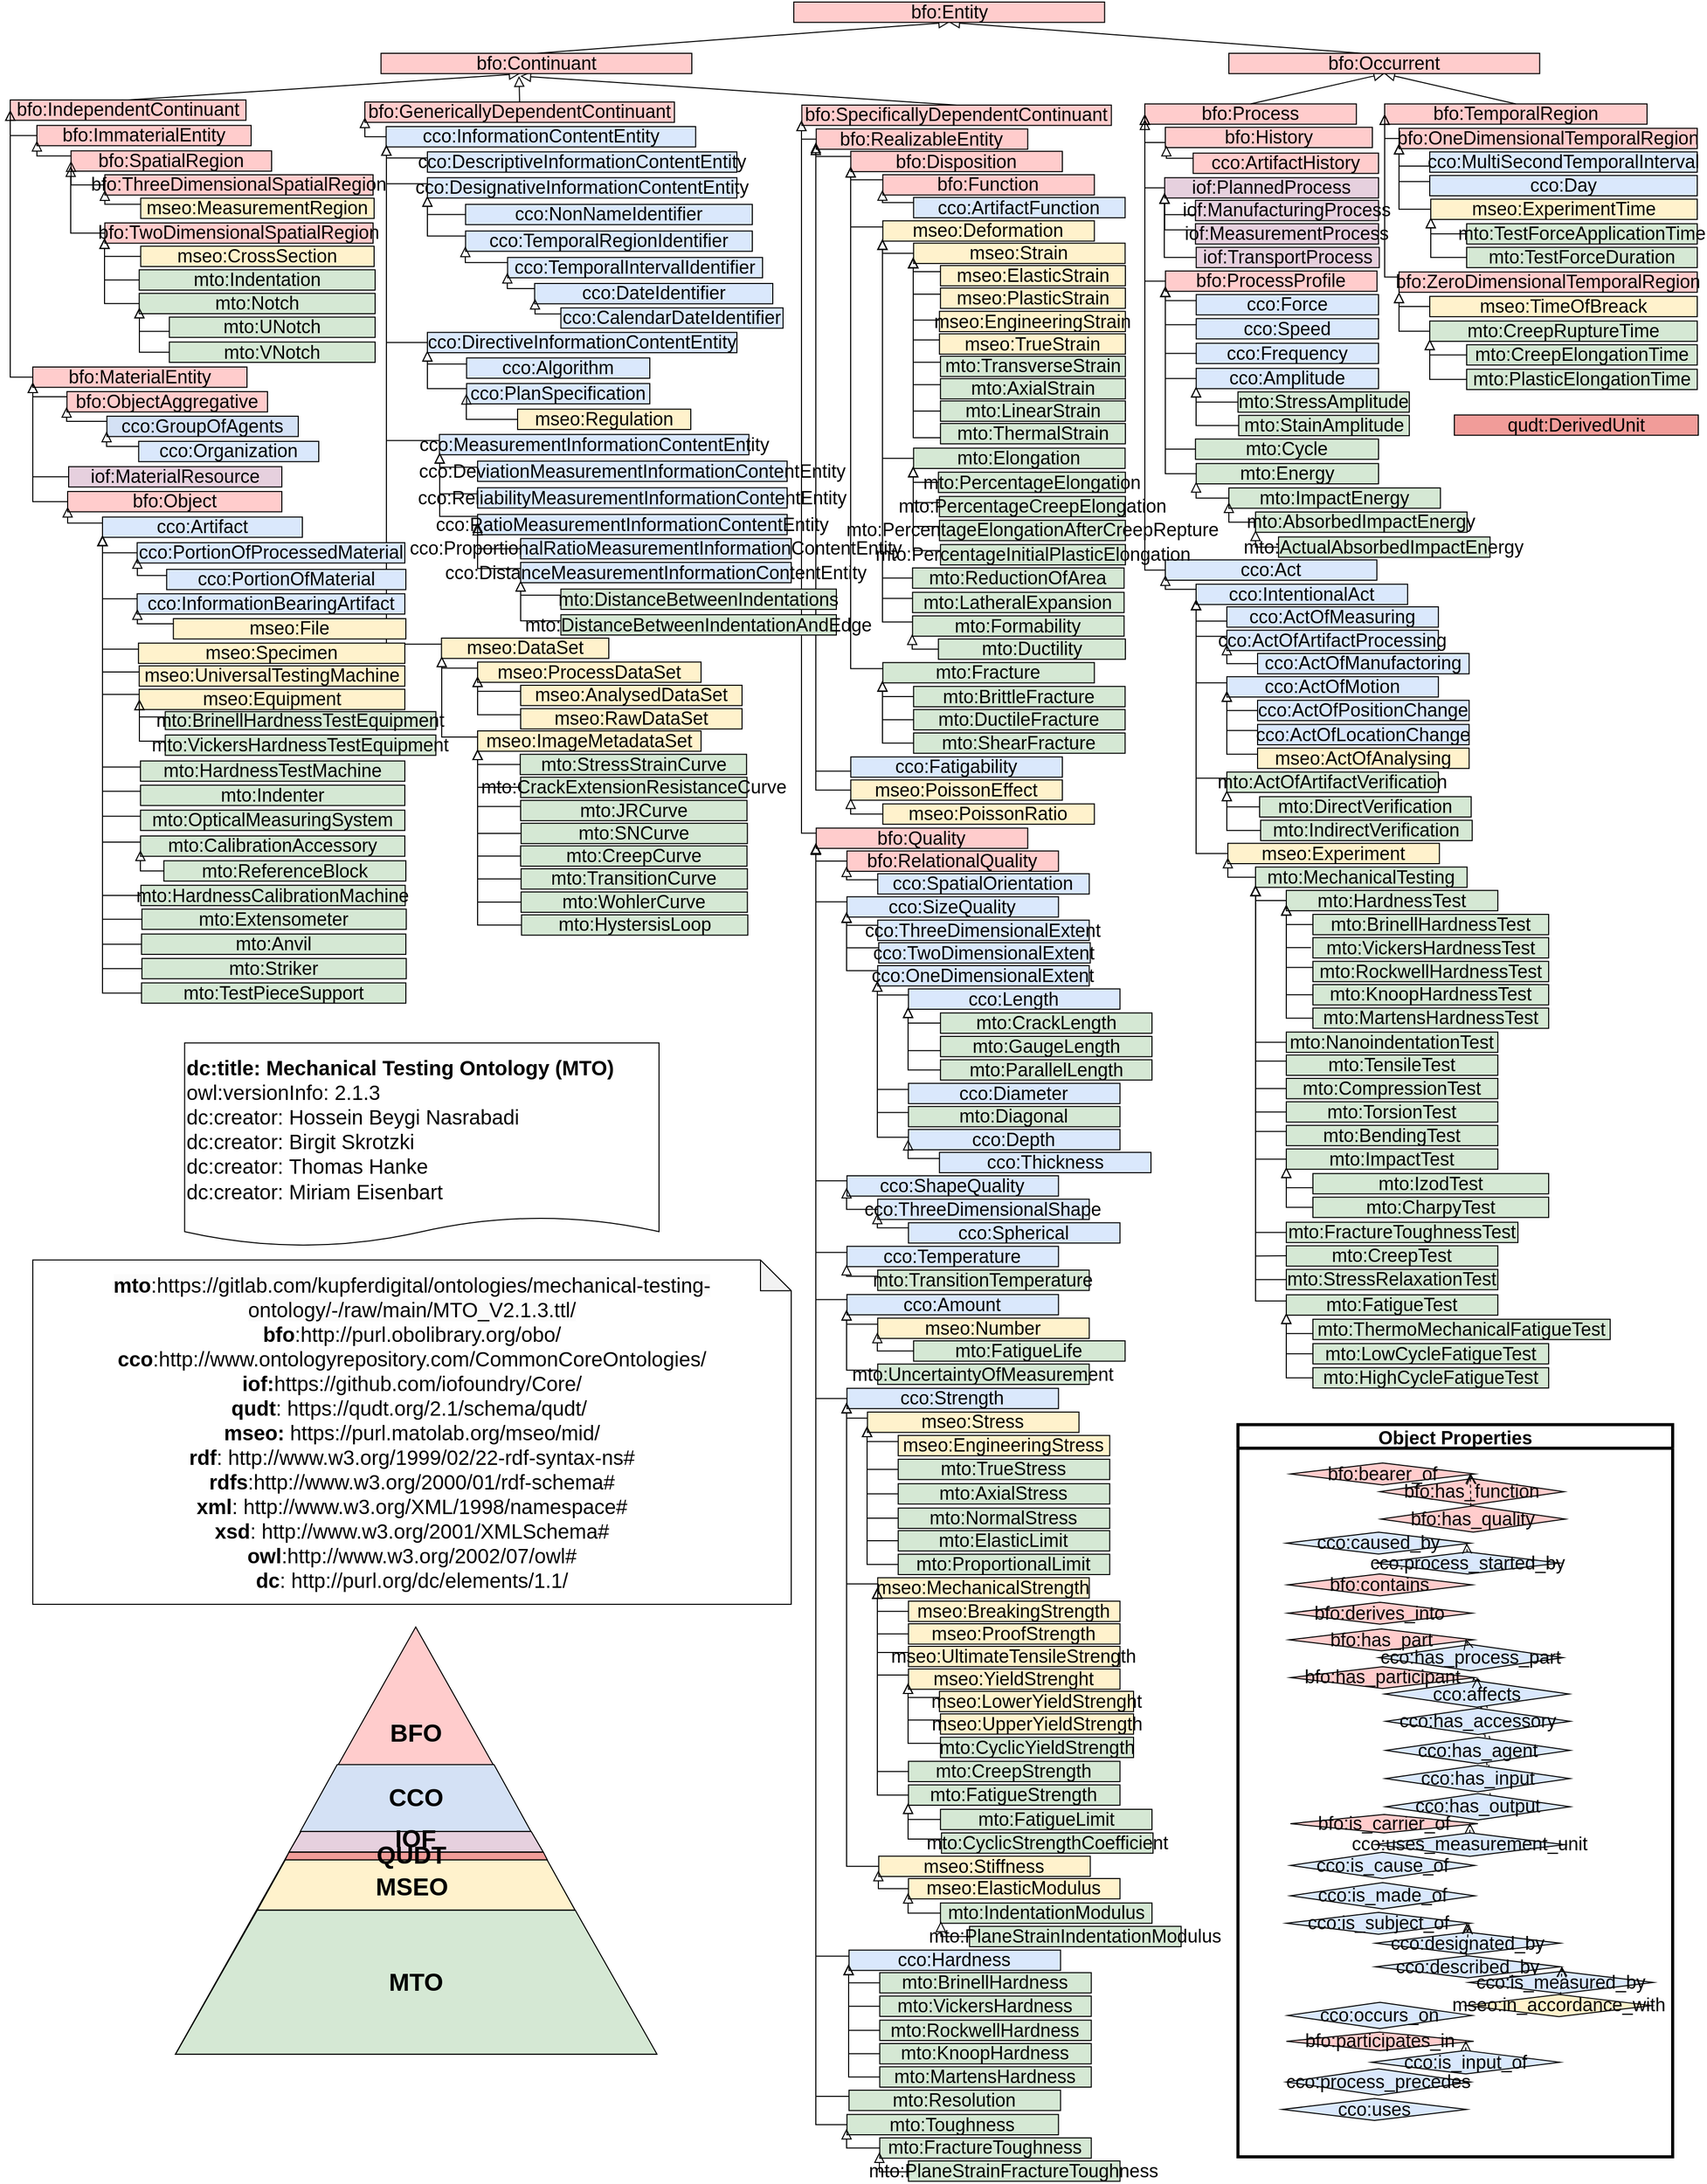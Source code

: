 <mxfile version="14.9.6" type="device"><diagram id="9tA6rZygwXO6FWVAi80N" name="MTO V2.1.3"><mxGraphModel dx="-4670" dy="4103" grid="1" gridSize="10" guides="1" tooltips="1" connect="1" arrows="1" fold="1" page="1" pageScale="1" pageWidth="850" pageHeight="1100" math="0" shadow="0"><root><mxCell id="0"/><mxCell id="1" parent="0"/><object label="" Type="SubPropertyOf" id="FN_K0iRHw-T-kHTecFLe-61"><mxCell style="endArrow=open;html=1;fontColor=#000099;endFill=0;dashed=1;entryX=0.991;entryY=0.487;entryDx=0;entryDy=0;endSize=8;rounded=0;fontFamily=Helvetica;fontSize=18;entryPerimeter=0;exitX=0.565;exitY=0.061;exitDx=0;exitDy=0;exitPerimeter=0;" parent="1" source="FN_K0iRHw-T-kHTecFLe-33" target="FN_K0iRHw-T-kHTecFLe-27" edge="1"><mxGeometry width="50" height="50" relative="1" as="geometry"><mxPoint x="7421.16" y="-1561.666" as="sourcePoint"/><mxPoint x="7409.72" y="-1646.758" as="targetPoint"/></mxGeometry></mxCell></object><object label="" Type="SubPropertyOf" id="FN_K0iRHw-T-kHTecFLe-34"><mxCell style="endArrow=open;html=1;fontColor=#000099;endFill=0;dashed=1;entryX=1.017;entryY=0.535;entryDx=0;entryDy=0;endSize=8;rounded=0;fontFamily=Helvetica;fontSize=18;entryPerimeter=0;exitX=0.551;exitY=0.002;exitDx=0;exitDy=0;exitPerimeter=0;" parent="1" source="FN_K0iRHw-T-kHTecFLe-31" target="FN_K0iRHw-T-kHTecFLe-27" edge="1"><mxGeometry width="50" height="50" relative="1" as="geometry"><mxPoint x="7078.77" y="-1532.34" as="sourcePoint"/><mxPoint x="7398.81" y="-1605.951" as="targetPoint"/></mxGeometry></mxCell></object><object label="" Type="SubPropertyOf" id="FN_K0iRHw-T-kHTecFLe-36"><mxCell style="endArrow=open;html=1;fontColor=#000099;endFill=0;dashed=1;entryX=1.015;entryY=0.535;entryDx=0;entryDy=0;endSize=8;rounded=0;fontFamily=Helvetica;fontSize=18;entryPerimeter=0;exitX=0.562;exitY=0.091;exitDx=0;exitDy=0;exitPerimeter=0;" parent="1" source="FN_K0iRHw-T-kHTecFLe-35" target="FN_K0iRHw-T-kHTecFLe-27" edge="1"><mxGeometry width="50" height="50" relative="1" as="geometry"><mxPoint x="7078.77" y="-1505.87" as="sourcePoint"/><mxPoint x="7398.81" y="-1579.481" as="targetPoint"/></mxGeometry></mxCell></object><object label="" Type="SubPropertyOf" id="FN_K0iRHw-T-kHTecFLe-38"><mxCell style="endArrow=open;html=1;fontColor=#000099;endFill=0;dashed=1;entryX=1.015;entryY=0.541;entryDx=0;entryDy=0;endSize=8;rounded=0;fontFamily=Helvetica;fontSize=18;entryPerimeter=0;exitX=0.567;exitY=0.091;exitDx=0;exitDy=0;exitPerimeter=0;" parent="1" source="FN_K0iRHw-T-kHTecFLe-37" target="FN_K0iRHw-T-kHTecFLe-27" edge="1"><mxGeometry width="50" height="50" relative="1" as="geometry"><mxPoint x="7078.77" y="-1479.21" as="sourcePoint"/><mxPoint x="7398.81" y="-1552.821" as="targetPoint"/></mxGeometry></mxCell></object><object label="" Type="SubClassOf" id="S_opeLotHh4A5oALT0Mg-175"><mxCell style="endArrow=block;html=1;fontColor=#000099;endFill=0;endSize=8;arcSize=0;edgeStyle=elbowEdgeStyle;exitX=0;exitY=0.3;exitDx=0;exitDy=0;fontSize=18;entryX=0;entryY=0.9;entryDx=0;entryDy=0;" parent="1" source="S_opeLotHh4A5oALT0Mg-103" target="S_opeLotHh4A5oALT0Mg-61" edge="1"><mxGeometry width="50" height="50" relative="1" as="geometry"><mxPoint x="6270.75" y="-2663.574" as="sourcePoint"/><mxPoint x="6216.75" y="-3160.57" as="targetPoint"/><Array as="points"><mxPoint x="6335" y="-2910"/></Array></mxGeometry></mxCell></object><object label="&lt;font style=&quot;font-size: 18px;&quot;&gt;mto:BrinellHardness&lt;/font&gt;" Type="Class" id="S_opeLotHh4A5oALT0Mg-1"><mxCell style="rounded=0;whiteSpace=wrap;html=1;snapToPoint=1;points=[[0.1,0],[0.2,0],[0.3,0],[0.4,0],[0.5,0],[0.6,0],[0.7,0],[0.8,0],[0.9,0],[0,0.1],[0,0.3],[0,0.5],[0,0.7],[0,0.9],[0.1,1],[0.2,1],[0.3,1],[0.4,1],[0.5,1],[0.6,1],[0.7,1],[0.8,1],[0.9,1],[1,0.1],[1,0.3],[1,0.5],[1,0.7],[1,0.9]];fillColor=#D5E8D4;fontSize=18;" parent="1" vertex="1"><mxGeometry x="6816.36" y="-1369.66" width="206.39" height="19.82" as="geometry"/></mxCell></object><object label="&lt;font style=&quot;font-size: 18px;&quot;&gt;cco:Hardness&lt;/font&gt;" Type="Class" IRI="" placeholders="null" id="S_opeLotHh4A5oALT0Mg-2"><mxCell style="rounded=0;whiteSpace=wrap;html=1;snapToPoint=1;points=[[0.1,0],[0.2,0],[0.3,0],[0.4,0],[0.5,0],[0.6,0],[0.7,0],[0.8,0],[0.9,0],[0,0.1],[0,0.3],[0,0.5],[0,0.7],[0,0.9],[0.1,1],[0.2,1],[0.3,1],[0.4,1],[0.5,1],[0.6,1],[0.7,1],[0.8,1],[0.9,1],[1,0.1],[1,0.3],[1,0.5],[1,0.7],[1,0.9]];fillColor=#dae8fc;fontSize=18;" parent="1" vertex="1"><mxGeometry x="6786.36" y="-1391.66" width="206.39" height="19.82" as="geometry"/></mxCell></object><object label="&lt;span style=&quot;font-family: helvetica; background-color: rgb(255, 255, 255); font-size: 18px;&quot;&gt;&lt;font style=&quot;font-size: 18px;&quot;&gt;&lt;/font&gt;&lt;/span&gt;&lt;span style=&quot;font-size: 18px;&quot;&gt;mseo:ActOfAnalysing&lt;/span&gt;" Type="Class" IRI="" placeholders="null" id="S_opeLotHh4A5oALT0Mg-3"><mxCell style="rounded=0;whiteSpace=wrap;html=1;snapToPoint=1;points=[[0.1,0],[0.2,0],[0.3,0],[0.4,0],[0.5,0],[0.6,0],[0.7,0],[0.8,0],[0.9,0],[0,0.1],[0,0.3],[0,0.5],[0,0.7],[0,0.9],[0.1,1],[0.2,1],[0.3,1],[0.4,1],[0.5,1],[0.6,1],[0.7,1],[0.8,1],[0.9,1],[1,0.1],[1,0.3],[1,0.5],[1,0.7],[1,0.9]];fillColor=#FFF2CC;fontSize=18;" parent="1" vertex="1"><mxGeometry x="7185" y="-2564.2" width="206.39" height="19.82" as="geometry"/></mxCell></object><object label="&lt;span style=&quot;font-family: helvetica; font-size: 18px;&quot;&gt;&lt;font style=&quot;font-size: 18px;&quot;&gt;cco:Day&lt;/font&gt;&lt;/span&gt;" Type="Class" IRI="" placeholders="null" id="S_opeLotHh4A5oALT0Mg-4"><mxCell style="rounded=0;whiteSpace=wrap;html=1;snapToPoint=1;points=[[0.1,0],[0.2,0],[0.3,0],[0.4,0],[0.5,0],[0.6,0],[0.7,0],[0.8,0],[0.9,0],[0,0.1],[0,0.3],[0,0.5],[0,0.7],[0,0.9],[0.1,1],[0.2,1],[0.3,1],[0.4,1],[0.5,1],[0.6,1],[0.7,1],[0.8,1],[0.9,1],[1,0.1],[1,0.3],[1,0.5],[1,0.7],[1,0.9]];fontFamily=Helvetica;fillColor=#dae8fc;fontSize=18;" parent="1" vertex="1"><mxGeometry x="7353" y="-3122.82" width="261" height="19.82" as="geometry"/></mxCell></object><object label="&lt;font style=&quot;font-size: 18px;&quot;&gt;cco:&lt;span style=&quot;text-align: left; font-size: 18px;&quot;&gt;Thickness&lt;/span&gt;&lt;/font&gt;" Type="Class" IRI="" placeholders="null" id="S_opeLotHh4A5oALT0Mg-5"><mxCell style="rounded=0;whiteSpace=wrap;html=1;snapToPoint=1;points=[[0.1,0],[0.2,0],[0.3,0],[0.4,0],[0.5,0],[0.6,0],[0.7,0],[0.8,0],[0.9,0],[0,0.1],[0,0.3],[0,0.5],[0,0.7],[0,0.9],[0.1,1],[0.2,1],[0.3,1],[0.4,1],[0.5,1],[0.6,1],[0.7,1],[0.8,1],[0.9,1],[1,0.1],[1,0.3],[1,0.5],[1,0.7],[1,0.9]];fillColor=#dae8fc;fontSize=18;" parent="1" vertex="1"><mxGeometry x="6874.61" y="-2169.84" width="206.39" height="19.82" as="geometry"/></mxCell></object><object label="&lt;span style=&quot;font-size: 18px;&quot;&gt;cco:ActOfArtifactProcessing&lt;/span&gt;" Type="Class" IRI="" placeholders="null" id="S_opeLotHh4A5oALT0Mg-6"><mxCell style="rounded=0;whiteSpace=wrap;html=1;snapToPoint=1;points=[[0.1,0],[0.2,0],[0.3,0],[0.4,0],[0.5,0],[0.6,0],[0.7,0],[0.8,0],[0.9,0],[0,0.1],[0,0.3],[0,0.5],[0,0.7],[0,0.9],[0.1,1],[0.2,1],[0.3,1],[0.4,1],[0.5,1],[0.6,1],[0.7,1],[0.8,1],[0.9,1],[1,0.1],[1,0.3],[1,0.5],[1,0.7],[1,0.9]];fillColor=#dae8fc;fontSize=18;" parent="1" vertex="1"><mxGeometry x="7155.02" y="-2679.2" width="206.39" height="19.82" as="geometry"/></mxCell></object><object label="&lt;span style=&quot;font-family: helvetica; font-size: 18px;&quot;&gt;&lt;font style=&quot;font-size: 18px;&quot;&gt;cco:ThreeDimensionalShape&lt;/font&gt;&lt;/span&gt;" Type="Class" IRI="" placeholders="null" id="S_opeLotHh4A5oALT0Mg-7"><mxCell style="rounded=0;whiteSpace=wrap;html=1;snapToPoint=1;points=[[0.1,0],[0.2,0],[0.3,0],[0.4,0],[0.5,0],[0.6,0],[0.7,0],[0.8,0],[0.9,0],[0,0.1],[0,0.3],[0,0.5],[0,0.7],[0,0.9],[0.1,1],[0.2,1],[0.3,1],[0.4,1],[0.5,1],[0.6,1],[0.7,1],[0.8,1],[0.9,1],[1,0.1],[1,0.3],[1,0.5],[1,0.7],[1,0.9]];fillColor=#dae8fc;fontSize=18;" parent="1" vertex="1"><mxGeometry x="6814.36" y="-2124.2" width="206.39" height="19.82" as="geometry"/></mxCell></object><object label="&lt;font style=&quot;font-size: 18px;&quot;&gt;cco:ActOfMeasuring&lt;/font&gt;" Type="Class" IRI="" placeholders="null" id="S_opeLotHh4A5oALT0Mg-8"><mxCell style="rounded=0;whiteSpace=wrap;html=1;snapToPoint=1;points=[[0.1,0],[0.2,0],[0.3,0],[0.4,0],[0.5,0],[0.6,0],[0.7,0],[0.8,0],[0.9,0],[0,0.1],[0,0.3],[0,0.5],[0,0.7],[0,0.9],[0.1,1],[0.2,1],[0.3,1],[0.4,1],[0.5,1],[0.6,1],[0.7,1],[0.8,1],[0.9,1],[1,0.1],[1,0.3],[1,0.5],[1,0.7],[1,0.9]];fillColor=#dae8fc;fontSize=18;" parent="1" vertex="1"><mxGeometry x="7155.02" y="-2702.02" width="206.39" height="19.82" as="geometry"/></mxCell></object><object label="&lt;span style=&quot;text-align: left; font-size: 18px;&quot;&gt;&lt;font style=&quot;font-size: 18px;&quot;&gt;cco:ActOfPositionChange&lt;/font&gt;&lt;/span&gt;" Type="Class" IRI="" placeholders="null" id="S_opeLotHh4A5oALT0Mg-9"><mxCell style="rounded=0;whiteSpace=wrap;html=1;snapToPoint=1;points=[[0.1,0],[0.2,0],[0.3,0],[0.4,0],[0.5,0],[0.6,0],[0.7,0],[0.8,0],[0.9,0],[0,0.1],[0,0.3],[0,0.5],[0,0.7],[0,0.9],[0.1,1],[0.2,1],[0.3,1],[0.4,1],[0.5,1],[0.6,1],[0.7,1],[0.8,1],[0.9,1],[1,0.1],[1,0.3],[1,0.5],[1,0.7],[1,0.9]];fillColor=#dae8fc;fontSize=18;" parent="1" vertex="1"><mxGeometry x="7185" y="-2610.82" width="206.39" height="19.82" as="geometry"/></mxCell></object><object label="&lt;font face=&quot;helvetica&quot; style=&quot;font-size: 18px;&quot;&gt;cco:Diameter&lt;/font&gt;" Type="Class" IRI="" placeholders="null" id="S_opeLotHh4A5oALT0Mg-10"><mxCell style="rounded=0;whiteSpace=wrap;html=1;snapToPoint=1;points=[[0.1,0],[0.2,0],[0.3,0],[0.4,0],[0.5,0],[0.6,0],[0.7,0],[0.8,0],[0.9,0],[0,0.1],[0,0.3],[0,0.5],[0,0.7],[0,0.9],[0.1,1],[0.2,1],[0.3,1],[0.4,1],[0.5,1],[0.6,1],[0.7,1],[0.8,1],[0.9,1],[1,0.1],[1,0.3],[1,0.5],[1,0.7],[1,0.9]];fillColor=#dae8fc;fontSize=18;" parent="1" vertex="1"><mxGeometry x="6844.36" y="-2237.2" width="206.39" height="19.82" as="geometry"/></mxCell></object><object label="&lt;span style=&quot;font-family: helvetica; font-size: 18px;&quot;&gt;&lt;font style=&quot;font-size: 18px;&quot;&gt;cco:Force&lt;/font&gt;&lt;/span&gt;" Type="Class" IRI="" placeholders="null" id="S_opeLotHh4A5oALT0Mg-11"><mxCell style="rounded=0;whiteSpace=wrap;html=1;snapToPoint=1;points=[[0.1,0],[0.2,0],[0.3,0],[0.4,0],[0.5,0],[0.6,0],[0.7,0],[0.8,0],[0.9,0],[0,0.1],[0,0.3],[0,0.5],[0,0.7],[0,0.9],[0.1,1],[0.2,1],[0.3,1],[0.4,1],[0.5,1],[0.6,1],[0.7,1],[0.8,1],[0.9,1],[1,0.1],[1,0.3],[1,0.5],[1,0.7],[1,0.9]];fillColor=#dae8fc;fontSize=18;" parent="1" vertex="1"><mxGeometry x="7125.14" y="-3006.64" width="177.86" height="19.82" as="geometry"/></mxCell></object><object label="&lt;span style=&quot;text-align: left; font-size: 18px;&quot;&gt;&lt;font style=&quot;font-size: 18px;&quot;&gt;cco:MultiSecondTemporalInterval&lt;/font&gt;&lt;/span&gt;" Type="Class" IRI="" placeholders="null" id="S_opeLotHh4A5oALT0Mg-12"><mxCell style="rounded=0;whiteSpace=wrap;html=1;snapToPoint=1;points=[[0.1,0],[0.2,0],[0.3,0],[0.4,0],[0.5,0],[0.6,0],[0.7,0],[0.8,0],[0.9,0],[0,0.1],[0,0.3],[0,0.5],[0,0.7],[0,0.9],[0.1,1],[0.2,1],[0.3,1],[0.4,1],[0.5,1],[0.6,1],[0.7,1],[0.8,1],[0.9,1],[1,0.1],[1,0.3],[1,0.5],[1,0.7],[1,0.9]];fillColor=#dae8fc;fontSize=18;" parent="1" vertex="1"><mxGeometry x="7353" y="-3145.82" width="261" height="19.82" as="geometry"/></mxCell></object><object label="&lt;span style=&quot;font-family: helvetica; font-size: 18px;&quot;&gt;&lt;font style=&quot;font-size: 18px;&quot;&gt;cco:Temperature&lt;/font&gt;&lt;/span&gt;" Type="Class" IRI="" placeholders="null" id="S_opeLotHh4A5oALT0Mg-13"><mxCell style="rounded=0;whiteSpace=wrap;html=1;snapToPoint=1;points=[[0.1,0],[0.2,0],[0.3,0],[0.4,0],[0.5,0],[0.6,0],[0.7,0],[0.8,0],[0.9,0],[0,0.1],[0,0.3],[0,0.5],[0,0.7],[0,0.9],[0.1,1],[0.2,1],[0.3,1],[0.4,1],[0.5,1],[0.6,1],[0.7,1],[0.8,1],[0.9,1],[1,0.1],[1,0.3],[1,0.5],[1,0.7],[1,0.9]];fontFamily=Helvetica;fillColor=#dae8fc;fontSize=18;" parent="1" vertex="1"><mxGeometry x="6784.36" y="-2078.2" width="206.39" height="19.82" as="geometry"/></mxCell></object><object label="bfo:Process" Type="Class" IRI="" placeholders="null" id="S_opeLotHh4A5oALT0Mg-16"><mxCell style="rounded=0;whiteSpace=wrap;html=1;fillColor=#FFCCCC;fontSize=18;" parent="1" vertex="1"><mxGeometry x="7074.998" y="-3192.642" width="206.39" height="19.82" as="geometry"/></mxCell></object><object label="cco:Act" Type="Class" IRI="" placeholders="null" id="S_opeLotHh4A5oALT0Mg-17"><mxCell style="rounded=0;whiteSpace=wrap;html=1;fillColor=#dae8fc;fontSize=18;" parent="1" vertex="1"><mxGeometry x="7094.998" y="-2747.822" width="206.39" height="19.82" as="geometry"/></mxCell></object><object label="cco:IntentionalAct" Type="Class" IRI="" placeholders="null" id="S_opeLotHh4A5oALT0Mg-18"><mxCell style="rounded=0;whiteSpace=wrap;html=1;fillColor=#dae8fc;fontSize=18;" parent="1" vertex="1"><mxGeometry x="7124.998" y="-2724.122" width="206.39" height="19.82" as="geometry"/></mxCell></object><object label="&lt;font style=&quot;font-size: 18px;&quot;&gt;cco:ActOfMotion&lt;/font&gt;" Type="Class" IRI="" placeholders="null" id="S_opeLotHh4A5oALT0Mg-19"><mxCell style="rounded=0;whiteSpace=wrap;html=1;snapToPoint=1;points=[[0.1,0],[0.2,0],[0.3,0],[0.4,0],[0.5,0],[0.6,0],[0.7,0],[0.8,0],[0.9,0],[0,0.1],[0,0.3],[0,0.5],[0,0.7],[0,0.9],[0.1,1],[0.2,1],[0.3,1],[0.4,1],[0.5,1],[0.6,1],[0.7,1],[0.8,1],[0.9,1],[1,0.1],[1,0.3],[1,0.5],[1,0.7],[1,0.9]];fillColor=#dae8fc;fontSize=18;" parent="1" vertex="1"><mxGeometry x="7155.02" y="-2633.86" width="206.39" height="19.82" as="geometry"/></mxCell></object><object label="" Type="SubClassOf" id="S_opeLotHh4A5oALT0Mg-20"><mxCell style="endArrow=block;html=1;exitX=0.5;exitY=0;exitDx=0;exitDy=0;endFill=0;entryX=0.5;entryY=1;entryDx=0;entryDy=0;endSize=8;arcSize=0;rounded=0;fontSize=18;" parent="1" source="S_opeLotHh4A5oALT0Mg-16" target="-V0xg7m6X9n0Np7KAc0i-2" edge="1"><mxGeometry width="50" height="50" relative="1" as="geometry"><mxPoint x="7626.998" y="-3194.482" as="sourcePoint"/><mxPoint x="7307.998" y="-3222.182" as="targetPoint"/></mxGeometry></mxCell></object><object label="" Type="SubClassOf" id="S_opeLotHh4A5oALT0Mg-21"><mxCell style="endArrow=block;html=1;fontColor=#000099;endFill=0;entryX=0.5;entryY=1;entryDx=0;entryDy=0;endSize=8;arcSize=0;rounded=0;exitX=0.5;exitY=0;exitDx=0;exitDy=0;startArrow=none;fontSize=18;" parent="1" source="-V0xg7m6X9n0Np7KAc0i-3" target="-V0xg7m6X9n0Np7KAc0i-1" edge="1"><mxGeometry width="50" height="50" relative="1" as="geometry"><mxPoint x="6464.998" y="-3242.002" as="sourcePoint"/><mxPoint x="6885.748" y="-3272.183" as="targetPoint"/></mxGeometry></mxCell></object><object label="" Type="SubClassOf" id="S_opeLotHh4A5oALT0Mg-22"><mxCell style="endArrow=block;html=1;fontColor=#000099;exitX=0.5;exitY=0;exitDx=0;exitDy=0;endFill=0;endSize=8;arcSize=0;rounded=0;entryX=0.444;entryY=1.12;entryDx=0;entryDy=0;fontSize=18;entryPerimeter=0;" parent="1" source="S_opeLotHh4A5oALT0Mg-60" target="-V0xg7m6X9n0Np7KAc0i-3" edge="1"><mxGeometry width="50" height="50" relative="1" as="geometry"><mxPoint x="6320.875" y="-2582" as="sourcePoint"/><mxPoint x="6464.998" y="-3222.182" as="targetPoint"/></mxGeometry></mxCell></object><object label="" Type="SubClassOf" id="S_opeLotHh4A5oALT0Mg-23"><mxCell style="endArrow=block;html=1;fontColor=#000099;endFill=0;endSize=8;arcSize=0;rounded=0;exitX=0.5;exitY=0;exitDx=0;exitDy=0;entryX=0.446;entryY=1.016;entryDx=0;entryDy=0;fontSize=18;entryPerimeter=0;" parent="1" source="S_opeLotHh4A5oALT0Mg-77" target="-V0xg7m6X9n0Np7KAc0i-3" edge="1"><mxGeometry width="50" height="50" relative="1" as="geometry"><mxPoint x="5693.898" y="-3569.362" as="sourcePoint"/><mxPoint x="6464.998" y="-3222.182" as="targetPoint"/></mxGeometry></mxCell></object><object label="bfo:SpecificallyDependentContinuant" Type="Class" IRI="" placeholders="null" id="S_opeLotHh4A5oALT0Mg-24"><mxCell style="rounded=0;whiteSpace=wrap;html=1;fillColor=#FFCCCC;fontSize=18;" parent="1" vertex="1"><mxGeometry x="6740.328" y="-3191.482" width="302" height="19.82" as="geometry"/></mxCell></object><object label="bfo:Quality" Type="Class" IRI="" placeholders="null" id="S_opeLotHh4A5oALT0Mg-25"><mxCell style="rounded=0;whiteSpace=wrap;html=1;fillColor=#FFCCCC;fontSize=18;" parent="1" vertex="1"><mxGeometry x="6754.358" y="-2486.202" width="206.39" height="19.82" as="geometry"/></mxCell></object><object label="cco:SizeQuality" Type="Class" IRI="" placeholders="null" id="S_opeLotHh4A5oALT0Mg-26"><mxCell style="rounded=0;whiteSpace=wrap;html=1;fillColor=#dae8fc;fontSize=18;" parent="1" vertex="1"><mxGeometry x="6784.358" y="-2419.202" width="206.39" height="19.82" as="geometry"/></mxCell></object><object label="cco:OneDimensionalExtent" Type="Class" IRI="" placeholders="null" id="S_opeLotHh4A5oALT0Mg-27"><mxCell style="rounded=0;whiteSpace=wrap;html=1;fillColor=#dae8fc;fontSize=18;" parent="1" vertex="1"><mxGeometry x="6814.358" y="-2352.022" width="206.39" height="19.82" as="geometry"/></mxCell></object><object label="" Type="SubClassOf" id="S_opeLotHh4A5oALT0Mg-28"><mxCell style="endArrow=block;html=1;fontColor=#000099;exitX=0.5;exitY=0;exitDx=0;exitDy=0;endFill=0;endSize=8;arcSize=0;rounded=0;entryX=0.448;entryY=1.12;entryDx=0;entryDy=0;fontSize=18;entryPerimeter=0;" parent="1" source="S_opeLotHh4A5oALT0Mg-24" target="-V0xg7m6X9n0Np7KAc0i-3" edge="1"><mxGeometry width="50" height="50" relative="1" as="geometry"><mxPoint x="6796.498" y="-3422.002" as="sourcePoint"/><mxPoint x="6464.998" y="-3222.182" as="targetPoint"/></mxGeometry></mxCell></object><object label="bfo:ProcessProfile" Type="Class" IRI="" placeholders="null" id="S_opeLotHh4A5oALT0Mg-29"><mxCell style="rounded=0;whiteSpace=wrap;html=1;fillColor=#FFCCCC;fontSize=18;" parent="1" vertex="1"><mxGeometry x="7095.138" y="-3029.642" width="206.39" height="19.82" as="geometry"/></mxCell></object><object label="bfo:TemporalRegion" Type="Class" IRI="" placeholders="null" id="S_opeLotHh4A5oALT0Mg-30"><mxCell style="rounded=0;whiteSpace=wrap;html=1;fillColor=#FFCCCC;fontSize=18;" parent="1" vertex="1"><mxGeometry x="7309" y="-3192.64" width="256" height="19.82" as="geometry"/></mxCell></object><object label="bfo:OneDimensionalTemporalRegion" Type="Class" IRI="" placeholders="null" id="S_opeLotHh4A5oALT0Mg-31"><mxCell style="rounded=0;whiteSpace=wrap;html=1;fillColor=#FFCCCC;fontSize=18;" parent="1" vertex="1"><mxGeometry x="7323" y="-3168.82" width="291" height="19.82" as="geometry"/></mxCell></object><object label="" Type="SubClassOf" id="S_opeLotHh4A5oALT0Mg-32"><mxCell style="endArrow=block;html=1;exitX=0.5;exitY=0;exitDx=0;exitDy=0;endFill=0;entryX=0.5;entryY=1;entryDx=0;entryDy=0;endSize=8;arcSize=0;rounded=0;fontSize=18;" parent="1" source="S_opeLotHh4A5oALT0Mg-30" target="-V0xg7m6X9n0Np7KAc0i-2" edge="1"><mxGeometry width="50" height="50" relative="1" as="geometry"><mxPoint x="8839.498" y="-3435.822" as="sourcePoint"/><mxPoint x="7307.998" y="-3222.182" as="targetPoint"/></mxGeometry></mxCell></object><object label="bfo:RealizableEntity" Type="Class" IRI="" placeholders="null" id="S_opeLotHh4A5oALT0Mg-33"><mxCell style="rounded=0;whiteSpace=wrap;html=1;fillColor=#FFCCCC;fontSize=18;" parent="1" vertex="1"><mxGeometry x="6754.358" y="-3168.202" width="206.39" height="19.82" as="geometry"/></mxCell></object><object label="bfo:Disposition" Type="Class" IRI="" placeholders="null" id="S_opeLotHh4A5oALT0Mg-34"><mxCell style="rounded=0;whiteSpace=wrap;html=1;fillColor=#FFCCCC;fontSize=18;" parent="1" vertex="1"><mxGeometry x="6788.128" y="-3146.382" width="206.39" height="19.82" as="geometry"/></mxCell></object><object label="bfo:Function" Type="Class" IRI="" placeholders="null" id="S_opeLotHh4A5oALT0Mg-35"><mxCell style="rounded=0;whiteSpace=wrap;html=1;fillColor=#FFCCCC;fontSize=18;" parent="1" vertex="1"><mxGeometry x="6819.358" y="-3123.562" width="206.39" height="19.82" as="geometry"/></mxCell></object><object label="cco:ArtifactFunction" Type="Class" IRI="" placeholders="null" id="S_opeLotHh4A5oALT0Mg-36"><mxCell style="rounded=0;whiteSpace=wrap;html=1;fillColor=#dae8fc;fontSize=18;" parent="1" vertex="1"><mxGeometry x="6849.358" y="-3101.382" width="206.39" height="19.82" as="geometry"/></mxCell></object><object label="&lt;span style=&quot;font-size: 18px;&quot;&gt;cco:ActOfManufactoring&lt;/span&gt;" Type="Class" IRI="" placeholders="null" id="S_opeLotHh4A5oALT0Mg-37"><mxCell style="rounded=0;whiteSpace=wrap;html=1;snapToPoint=1;points=[[0.1,0],[0.2,0],[0.3,0],[0.4,0],[0.5,0],[0.6,0],[0.7,0],[0.8,0],[0.9,0],[0,0.1],[0,0.3],[0,0.5],[0,0.7],[0,0.9],[0.1,1],[0.2,1],[0.3,1],[0.4,1],[0.5,1],[0.6,1],[0.7,1],[0.8,1],[0.9,1],[1,0.1],[1,0.3],[1,0.5],[1,0.7],[1,0.9]];fillColor=#dae8fc;fontSize=18;" parent="1" vertex="1"><mxGeometry x="7185" y="-2656.5" width="206.39" height="19.82" as="geometry"/></mxCell></object><object label="cco:Depth" Type="Class" IRI="" placeholders="null" id="S_opeLotHh4A5oALT0Mg-38"><mxCell style="rounded=0;whiteSpace=wrap;html=1;fillColor=#dae8fc;fontSize=18;" parent="1" vertex="1"><mxGeometry x="6844.357" y="-2192.2" width="206.39" height="19.82" as="geometry"/></mxCell></object><object label="cco:ShapeQuality" Type="Class" IRI="" placeholders="null" id="S_opeLotHh4A5oALT0Mg-39"><mxCell style="rounded=0;whiteSpace=wrap;html=1;fillColor=#dae8fc;fontSize=18;" parent="1" vertex="1"><mxGeometry x="6784.357" y="-2147.02" width="206.39" height="19.82" as="geometry"/></mxCell></object><object label="&lt;span style=&quot;text-align: left; font-size: 18px;&quot;&gt;&lt;font style=&quot;font-size: 18px;&quot;&gt;cco:ActOfLocationChange&lt;/font&gt;&lt;/span&gt;" Type="Class" IRI="" placeholders="null" id="S_opeLotHh4A5oALT0Mg-42"><mxCell style="rounded=0;whiteSpace=wrap;html=1;snapToPoint=1;points=[[0.1,0],[0.2,0],[0.3,0],[0.4,0],[0.5,0],[0.6,0],[0.7,0],[0.8,0],[0.9,0],[0,0.1],[0,0.3],[0,0.5],[0,0.7],[0,0.9],[0.1,1],[0.2,1],[0.3,1],[0.4,1],[0.5,1],[0.6,1],[0.7,1],[0.8,1],[0.9,1],[1,0.1],[1,0.3],[1,0.5],[1,0.7],[1,0.9]];fillColor=#dae8fc;fontSize=18;" parent="1" vertex="1"><mxGeometry x="7185" y="-2587.3" width="206.39" height="19.82" as="geometry"/></mxCell></object><object label="qudt:DerivedUnit" Type="Class" IRI="" placeholders="null" id="S_opeLotHh4A5oALT0Mg-43"><mxCell style="rounded=0;whiteSpace=wrap;html=1;fontSize=18;fillColor=#F19C99;" parent="1" vertex="1"><mxGeometry x="7377" y="-2889.2" width="238" height="19.82" as="geometry"/></mxCell></object><object label="&lt;span style=&quot;font-size: 18px&quot;&gt;mto:HardnessTest&lt;/span&gt;" Type="Class" id="S_opeLotHh4A5oALT0Mg-44"><mxCell style="rounded=0;whiteSpace=wrap;html=1;snapToPoint=1;points=[[0.1,0],[0.2,0],[0.3,0],[0.4,0],[0.5,0],[0.6,0],[0.7,0],[0.8,0],[0.9,0],[0,0.1],[0,0.3],[0,0.5],[0,0.7],[0,0.9],[0.1,1],[0.2,1],[0.3,1],[0.4,1],[0.5,1],[0.6,1],[0.7,1],[0.8,1],[0.9,1],[1,0.1],[1,0.3],[1,0.5],[1,0.7],[1,0.9]];fillColor=#D5E8D4;fontSize=18;" parent="1" vertex="1"><mxGeometry x="7213.02" y="-2425.38" width="206.39" height="19.82" as="geometry"/></mxCell></object><object label="&lt;span style=&quot;font-family: &amp;quot;helvetica&amp;quot; ; background-color: rgb(255 , 255 , 255) ; font-size: 18px&quot;&gt;&lt;font style=&quot;font-size: 18px&quot;&gt;&lt;/font&gt;&lt;/span&gt;&lt;span style=&quot;font-size: 18px&quot;&gt;mto:MechanicalTesting&lt;/span&gt;" Type="Class" IRI="" placeholders="null" id="S_opeLotHh4A5oALT0Mg-45"><mxCell style="rounded=0;whiteSpace=wrap;html=1;snapToPoint=1;points=[[0.1,0],[0.2,0],[0.3,0],[0.4,0],[0.5,0],[0.6,0],[0.7,0],[0.8,0],[0.9,0],[0,0.1],[0,0.3],[0,0.5],[0,0.7],[0,0.9],[0.1,1],[0.2,1],[0.3,1],[0.4,1],[0.5,1],[0.6,1],[0.7,1],[0.8,1],[0.9,1],[1,0.1],[1,0.3],[1,0.5],[1,0.7],[1,0.9]];fontSize=18;fillColor=#D5E8D4;" parent="1" vertex="1"><mxGeometry x="7183.02" y="-2448.2" width="206.39" height="19.82" as="geometry"/></mxCell></object><object label="bfo:History" Type="Class" IRI="" placeholders="null" id="S_opeLotHh4A5oALT0Mg-46"><mxCell style="rounded=0;whiteSpace=wrap;html=1;fillColor=#FFCCCC;fontSize=18;" parent="1" vertex="1"><mxGeometry x="7095" y="-3169.82" width="202" height="19.82" as="geometry"/></mxCell></object><object label="cco:ArtifactHistory" Type="Class" IRI="" placeholders="null" id="S_opeLotHh4A5oALT0Mg-47"><mxCell style="rounded=0;whiteSpace=wrap;html=1;fillColor=#FFCCCC;fontSize=18;" parent="1" vertex="1"><mxGeometry x="7122.14" y="-3144.64" width="180.86" height="19.82" as="geometry"/></mxCell></object><object label="cco:Spherical" Type="Class" IRI="" placeholders="null" id="S_opeLotHh4A5oALT0Mg-48"><mxCell style="rounded=0;whiteSpace=wrap;html=1;fillColor=#dae8fc;fontSize=18;" parent="1" vertex="1"><mxGeometry x="6844.357" y="-2101.2" width="206.39" height="19.82" as="geometry"/></mxCell></object><object label="cco:ThreeDimensionalExtent" Type="Class" IRI="" placeholders="null" id="S_opeLotHh4A5oALT0Mg-49"><mxCell style="rounded=0;whiteSpace=wrap;html=1;fillColor=#dae8fc;fontSize=18;" parent="1" vertex="1"><mxGeometry x="6814.358" y="-2396.382" width="206.39" height="19.82" as="geometry"/></mxCell></object><object label="&lt;span style=&quot;font-family: helvetica; font-size: 18px;&quot;&gt;&lt;font style=&quot;font-size: 18px;&quot;&gt;cco:NonNameIdentifier&lt;/font&gt;&lt;/span&gt;" Type="Class" IRI="" placeholders="null" id="S_opeLotHh4A5oALT0Mg-50"><mxCell style="rounded=0;whiteSpace=wrap;html=1;snapToPoint=1;points=[[0.1,0],[0.2,0],[0.3,0],[0.4,0],[0.5,0],[0.6,0],[0.7,0],[0.8,0],[0.9,0],[0,0.1],[0,0.3],[0,0.5],[0,0.7],[0,0.9],[0.1,1],[0.2,1],[0.3,1],[0.4,1],[0.5,1],[0.6,1],[0.7,1],[0.8,1],[0.9,1],[1,0.1],[1,0.3],[1,0.5],[1,0.7],[1,0.9]];fontFamily=Helvetica;fillColor=#dae8fc;fontSize=18;" parent="1" vertex="1"><mxGeometry x="6412.25" y="-3094.66" width="279.75" height="19.82" as="geometry"/></mxCell></object><object label="&lt;span style=&quot;font-family: helvetica; font-size: 18px;&quot;&gt;&lt;font style=&quot;font-size: 18px;&quot;&gt;cco:CalendarDateIdentifier&lt;/font&gt;&lt;/span&gt;" Type="Class" IRI="" placeholders="null" id="S_opeLotHh4A5oALT0Mg-51"><mxCell style="rounded=0;whiteSpace=wrap;html=1;snapToPoint=1;points=[[0.1,0],[0.2,0],[0.3,0],[0.4,0],[0.5,0],[0.6,0],[0.7,0],[0.8,0],[0.9,0],[0,0.1],[0,0.3],[0,0.5],[0,0.7],[0,0.9],[0.1,1],[0.2,1],[0.3,1],[0.4,1],[0.5,1],[0.6,1],[0.7,1],[0.8,1],[0.9,1],[1,0.1],[1,0.3],[1,0.5],[1,0.7],[1,0.9]];fontFamily=Helvetica;fillColor=#dae8fc;fontSize=18;" parent="1" vertex="1"><mxGeometry x="6505.25" y="-2993.66" width="216.75" height="19.82" as="geometry"/></mxCell></object><object label="&lt;font style=&quot;font-size: 18px;&quot;&gt;cco:DesignativeInformationContentEntity&lt;/font&gt;" Type="Class" IRI="" placeholders="null" id="S_opeLotHh4A5oALT0Mg-52"><mxCell style="rounded=0;whiteSpace=wrap;html=1;snapToPoint=1;points=[[0.1,0],[0.2,0],[0.3,0],[0.4,0],[0.5,0],[0.6,0],[0.7,0],[0.8,0],[0.9,0],[0,0.1],[0,0.3],[0,0.5],[0,0.7],[0,0.9],[0.1,1],[0.2,1],[0.3,1],[0.4,1],[0.5,1],[0.6,1],[0.7,1],[0.8,1],[0.9,1],[1,0.1],[1,0.3],[1,0.5],[1,0.7],[1,0.9]];fillColor=#dae8fc;fontSize=18;" parent="1" vertex="1"><mxGeometry x="6375" y="-3120.66" width="302" height="19.82" as="geometry"/></mxCell></object><object label="&lt;font style=&quot;font-size: 18px;&quot;&gt;cco:MeasurementInformationContentEntity&lt;/font&gt;" Type="Class" IRI="" placeholders="null" id="S_opeLotHh4A5oALT0Mg-53"><mxCell style="rounded=0;whiteSpace=wrap;html=1;snapToPoint=1;points=[[0.1,0],[0.2,0],[0.3,0],[0.4,0],[0.5,0],[0.6,0],[0.7,0],[0.8,0],[0.9,0],[0,0.1],[0,0.3],[0,0.5],[0,0.7],[0,0.9],[0.1,1],[0.2,1],[0.3,1],[0.4,1],[0.5,1],[0.6,1],[0.7,1],[0.8,1],[0.9,1],[1,0.1],[1,0.3],[1,0.5],[1,0.7],[1,0.9]];fontFamily=Helvetica;fillColor=#dae8fc;fontSize=18;" parent="1" vertex="1"><mxGeometry x="6386.75" y="-2870.2" width="302" height="19.82" as="geometry"/></mxCell></object><object label="cco:DistanceMeasurementInformationContentEntity" Type="Class" IRI="" placeholders="null" id="S_opeLotHh4A5oALT0Mg-56"><mxCell style="rounded=0;whiteSpace=wrap;html=1;snapToPoint=1;points=[[0.1,0],[0.2,0],[0.3,0],[0.4,0],[0.5,0],[0.6,0],[0.7,0],[0.8,0],[0.9,0],[0,0.1],[0,0.3],[0,0.5],[0,0.7],[0,0.9],[0.1,1],[0.2,1],[0.3,1],[0.4,1],[0.5,1],[0.6,1],[0.7,1],[0.8,1],[0.9,1],[1,0.1],[1,0.3],[1,0.5],[1,0.7],[1,0.9]];fillColor=#dae8fc;fontSize=18;" parent="1" vertex="1"><mxGeometry x="6466" y="-2745.38" width="264" height="19.82" as="geometry"/></mxCell></object><object label="&lt;span style=&quot;font-family: helvetica; font-size: 18px;&quot;&gt;&lt;font style=&quot;font-size: 18px;&quot;&gt;cco:Algorithm&lt;/font&gt;&lt;/span&gt;" Type="Class" IRI="" placeholders="null" id="S_opeLotHh4A5oALT0Mg-57"><mxCell style="rounded=0;whiteSpace=wrap;html=1;snapToPoint=1;points=[[0.1,0],[0.2,0],[0.3,0],[0.4,0],[0.5,0],[0.6,0],[0.7,0],[0.8,0],[0.9,0],[0,0.1],[0,0.3],[0,0.5],[0,0.7],[0,0.9],[0.1,1],[0.2,1],[0.3,1],[0.4,1],[0.5,1],[0.6,1],[0.7,1],[0.8,1],[0.9,1],[1,0.1],[1,0.3],[1,0.5],[1,0.7],[1,0.9]];fillColor=#dae8fc;fontSize=18;" parent="1" vertex="1"><mxGeometry x="6413.25" y="-2944.84" width="178.75" height="19.82" as="geometry"/></mxCell></object><object label="&lt;font style=&quot;font-size: 18px;&quot;&gt;cco:DirectiveInformationContentEntity&lt;/font&gt;" Type="Class" IRI="" placeholders="null" id="S_opeLotHh4A5oALT0Mg-58"><mxCell style="rounded=0;whiteSpace=wrap;html=1;snapToPoint=1;points=[[0.1,0],[0.2,0],[0.3,0],[0.4,0],[0.5,0],[0.6,0],[0.7,0],[0.8,0],[0.9,0],[0,0.1],[0,0.3],[0,0.5],[0,0.7],[0,0.9],[0.1,1],[0.2,1],[0.3,1],[0.4,1],[0.5,1],[0.6,1],[0.7,1],[0.8,1],[0.9,1],[1,0.1],[1,0.3],[1,0.5],[1,0.7],[1,0.9]];fillColor=#dae8fc;fontSize=18;" parent="1" vertex="1"><mxGeometry x="6375" y="-2969.75" width="302" height="19.82" as="geometry"/></mxCell></object><object label="&lt;span style=&quot;font-family: helvetica; font-size: 18px;&quot;&gt;cco:ReliabilityMeasurementInformationContentEntity&lt;/span&gt;" Type="Class" IRI="" placeholders="null" id="S_opeLotHh4A5oALT0Mg-59"><mxCell style="rounded=0;whiteSpace=wrap;html=1;snapToPoint=1;points=[[0.1,0],[0.2,0],[0.3,0],[0.4,0],[0.5,0],[0.6,0],[0.7,0],[0.8,0],[0.9,0],[0,0.1],[0,0.3],[0,0.5],[0,0.7],[0,0.9],[0.1,1],[0.2,1],[0.3,1],[0.4,1],[0.5,1],[0.6,1],[0.7,1],[0.8,1],[0.9,1],[1,0.1],[1,0.3],[1,0.5],[1,0.7],[1,0.9]];fillColor=#dae8fc;fontSize=18;" parent="1" vertex="1"><mxGeometry x="6424" y="-2818.2" width="302" height="19.82" as="geometry"/></mxCell></object><object label="bfo:GenericallyDependentContinuant" Type="Class" IRI="" placeholders="null" id="S_opeLotHh4A5oALT0Mg-60"><mxCell style="rounded=0;whiteSpace=wrap;html=1;fillColor=#FFCCCC;fontSize=18;" parent="1" vertex="1"><mxGeometry x="6314" y="-3194.48" width="302" height="19.82" as="geometry"/></mxCell></object><object label="&lt;font style=&quot;font-size: 18px;&quot;&gt;cco:InformationContentEntity&lt;/font&gt;" Type="Class" IRI="" placeholders="null" id="S_opeLotHh4A5oALT0Mg-61"><mxCell style="rounded=0;whiteSpace=wrap;html=1;snapToPoint=1;points=[[0.1,0],[0.2,0],[0.3,0],[0.4,0],[0.5,0],[0.6,0],[0.7,0],[0.8,0],[0.9,0],[0,0.1],[0,0.3],[0,0.5],[0,0.7],[0,0.9],[0.1,1],[0.2,1],[0.3,1],[0.4,1],[0.5,1],[0.6,1],[0.7,1],[0.8,1],[0.9,1],[1,0.1],[1,0.3],[1,0.5],[1,0.7],[1,0.9]];fillColor=#dae8fc;fontSize=18;" parent="1" vertex="1"><mxGeometry x="6334.75" y="-3170.48" width="302" height="19.82" as="geometry"/></mxCell></object><object label="&lt;font style=&quot;font-size: 18px;&quot;&gt;cco:RatioMeasurementInformationContentEntity&lt;/font&gt;" Type="Class" IRI="" placeholders="null" id="S_opeLotHh4A5oALT0Mg-62"><mxCell style="rounded=0;whiteSpace=wrap;html=1;snapToPoint=1;points=[[0.1,0],[0.2,0],[0.3,0],[0.4,0],[0.5,0],[0.6,0],[0.7,0],[0.8,0],[0.9,0],[0,0.1],[0,0.3],[0,0.5],[0,0.7],[0,0.9],[0.1,1],[0.2,1],[0.3,1],[0.4,1],[0.5,1],[0.6,1],[0.7,1],[0.8,1],[0.9,1],[1,0.1],[1,0.3],[1,0.5],[1,0.7],[1,0.9]];fontFamily=Helvetica;fillColor=#dae8fc;fontSize=18;" parent="1" vertex="1"><mxGeometry x="6424.0" y="-2792.2" width="302" height="19.82" as="geometry"/></mxCell></object><object label="&lt;font style=&quot;font-size: 18px;&quot;&gt;cco:DescriptiveInformationContentEntity&lt;/font&gt;" Type="Class" IRI="" placeholders="null" id="S_opeLotHh4A5oALT0Mg-63"><mxCell style="rounded=0;whiteSpace=wrap;html=1;snapToPoint=1;points=[[0.1,0],[0.2,0],[0.3,0],[0.4,0],[0.5,0],[0.6,0],[0.7,0],[0.8,0],[0.9,0],[0,0.1],[0,0.3],[0,0.5],[0,0.7],[0,0.9],[0.1,1],[0.2,1],[0.3,1],[0.4,1],[0.5,1],[0.6,1],[0.7,1],[0.8,1],[0.9,1],[1,0.1],[1,0.3],[1,0.5],[1,0.7],[1,0.9]];fillColor=#dae8fc;fontSize=18;" parent="1" vertex="1"><mxGeometry x="6375" y="-3145.84" width="302" height="19.82" as="geometry"/></mxCell></object><object label="cco:TemporalRegionIdentifier" Type="Class" IRI="" placeholders="null" id="S_opeLotHh4A5oALT0Mg-64"><mxCell style="rounded=0;whiteSpace=wrap;html=1;fillColor=#dae8fc;fontSize=18;" parent="1" vertex="1"><mxGeometry x="6412.25" y="-3068.66" width="279.75" height="19.82" as="geometry"/></mxCell></object><object label="cco:TemporalIntervalIdentifier" Type="Class" IRI="" placeholders="null" id="S_opeLotHh4A5oALT0Mg-65"><mxCell style="rounded=0;whiteSpace=wrap;html=1;fillColor=#dae8fc;fontSize=18;" parent="1" vertex="1"><mxGeometry x="6453.25" y="-3042.84" width="248.75" height="19.82" as="geometry"/></mxCell></object><object label="cco:DateIdentifier" Type="Class" IRI="" placeholders="null" id="S_opeLotHh4A5oALT0Mg-66"><mxCell style="rounded=0;whiteSpace=wrap;html=1;fillColor=#dae8fc;fontSize=18;" parent="1" vertex="1"><mxGeometry x="6479.66" y="-3017.48" width="232.34" height="19.82" as="geometry"/></mxCell></object><object label="&lt;span style=&quot;font-family: helvetica; font-size: 18px;&quot;&gt;cco:DeviationMeasurementInformationContentEntity&lt;/span&gt;" Type="Class" IRI="" placeholders="null" id="S_opeLotHh4A5oALT0Mg-67"><mxCell style="rounded=0;whiteSpace=wrap;html=1;snapToPoint=1;points=[[0.1,0],[0.2,0],[0.3,0],[0.4,0],[0.5,0],[0.6,0],[0.7,0],[0.8,0],[0.9,0],[0,0.1],[0,0.3],[0,0.5],[0,0.7],[0,0.9],[0.1,1],[0.2,1],[0.3,1],[0.4,1],[0.5,1],[0.6,1],[0.7,1],[0.8,1],[0.9,1],[1,0.1],[1,0.3],[1,0.5],[1,0.7],[1,0.9]];fillColor=#dae8fc;fontSize=18;" parent="1" vertex="1"><mxGeometry x="6424" y="-2844.2" width="302" height="19.82" as="geometry"/></mxCell></object><object label="&lt;span style=&quot;font-family: helvetica; font-size: 18px;&quot;&gt;&lt;font style=&quot;font-size: 18px;&quot;&gt;mseo:Regulation&lt;/font&gt;&lt;/span&gt;" Type="Class" IRI="" placeholders="null" id="S_opeLotHh4A5oALT0Mg-68"><mxCell style="rounded=0;whiteSpace=wrap;html=1;snapToPoint=1;points=[[0.1,0],[0.2,0],[0.3,0],[0.4,0],[0.5,0],[0.6,0],[0.7,0],[0.8,0],[0.9,0],[0,0.1],[0,0.3],[0,0.5],[0,0.7],[0,0.9],[0.1,1],[0.2,1],[0.3,1],[0.4,1],[0.5,1],[0.6,1],[0.7,1],[0.8,1],[0.9,1],[1,0.1],[1,0.3],[1,0.5],[1,0.7],[1,0.9]];fontFamily=Helvetica;fillColor=#FFF2CC;fontSize=18;" parent="1" vertex="1"><mxGeometry x="6463" y="-2894.84" width="169" height="19.82" as="geometry"/></mxCell></object><object label="cco:PlanSpecification" Type="Class" IRI="" placeholders="null" id="S_opeLotHh4A5oALT0Mg-69"><mxCell style="rounded=0;whiteSpace=wrap;html=1;fillColor=#dae8fc;fontSize=18;" parent="1" vertex="1"><mxGeometry x="6413.25" y="-2919.84" width="178.75" height="19.82" as="geometry"/></mxCell></object><object label="&lt;font style=&quot;font-size: 18px;&quot;&gt;cco:PortionOfMaterial&lt;/font&gt;" Type="Class" IRI="" placeholders="null" id="S_opeLotHh4A5oALT0Mg-70"><mxCell style="rounded=0;whiteSpace=wrap;html=1;snapToPoint=1;points=[[0.1,0],[0.2,0],[0.3,0],[0.4,0],[0.5,0],[0.6,0],[0.7,0],[0.8,0],[0.9,0],[0,0.1],[0,0.3],[0,0.5],[0,0.7],[0,0.9],[0.1,1],[0.2,1],[0.3,1],[0.4,1],[0.5,1],[0.6,1],[0.7,1],[0.8,1],[0.9,1],[1,0.1],[1,0.3],[1,0.5],[1,0.7],[1,0.9]];fillColor=#dae8fc;fontSize=18;" parent="1" vertex="1"><mxGeometry x="6120.62" y="-2738.6" width="233.38" height="19.82" as="geometry"/></mxCell></object><object label="&lt;span style=&quot;font-size: 18px;&quot;&gt;mto:HardnessTestMachine&lt;/span&gt;" Type="Class" id="S_opeLotHh4A5oALT0Mg-71"><mxCell style="rounded=0;whiteSpace=wrap;html=1;snapToPoint=1;points=[[0.1,0],[0.2,0],[0.3,0],[0.4,0],[0.5,0],[0.6,0],[0.7,0],[0.8,0],[0.9,0],[0,0.1],[0,0.3],[0,0.5],[0,0.7],[0,0.9],[0.1,1],[0.2,1],[0.3,1],[0.4,1],[0.5,1],[0.6,1],[0.7,1],[0.8,1],[0.9,1],[1,0.1],[1,0.3],[1,0.5],[1,0.7],[1,0.9]];fontFamily=Helvetica;fillColor=#D5E8D4;fontSize=18;" parent="1" vertex="1"><mxGeometry x="6095.06" y="-2551.68" width="257.94" height="19.82" as="geometry"/></mxCell></object><object label="&lt;span style=&quot;font-size: 18px;&quot;&gt;mto:Indenter&lt;/span&gt;" Type="Class" id="S_opeLotHh4A5oALT0Mg-72"><mxCell style="rounded=0;whiteSpace=wrap;html=1;snapToPoint=1;points=[[0.1,0],[0.2,0],[0.3,0],[0.4,0],[0.5,0],[0.6,0],[0.7,0],[0.8,0],[0.9,0],[0,0.1],[0,0.3],[0,0.5],[0,0.7],[0,0.9],[0.1,1],[0.2,1],[0.3,1],[0.4,1],[0.5,1],[0.6,1],[0.7,1],[0.8,1],[0.9,1],[1,0.1],[1,0.3],[1,0.5],[1,0.7],[1,0.9]];fontFamily=Helvetica;fillColor=#D5E8D4;fontSize=18;" parent="1" vertex="1"><mxGeometry x="6095.11" y="-2528.04" width="257.89" height="19.82" as="geometry"/></mxCell></object><object label="&lt;span style=&quot;font-size: 18px;&quot;&gt;mto:OpticalMeasuringSystem&lt;/span&gt;" Type="Class" id="S_opeLotHh4A5oALT0Mg-73"><mxCell style="rounded=0;whiteSpace=wrap;html=1;snapToPoint=1;points=[[0.1,0],[0.2,0],[0.3,0],[0.4,0],[0.5,0],[0.6,0],[0.7,0],[0.8,0],[0.9,0],[0,0.1],[0,0.3],[0,0.5],[0,0.7],[0,0.9],[0.1,1],[0.2,1],[0.3,1],[0.4,1],[0.5,1],[0.6,1],[0.7,1],[0.8,1],[0.9,1],[1,0.1],[1,0.3],[1,0.5],[1,0.7],[1,0.9]];fontFamily=Helvetica;fillColor=#D5E8D4;fontSize=18;" parent="1" vertex="1"><mxGeometry x="6095.11" y="-2503.68" width="257.89" height="19.82" as="geometry"/></mxCell></object><object label="&lt;span style=&quot;font-size: 18px&quot;&gt;mto:CalibrationAccessory&lt;/span&gt;" Type="Class" id="S_opeLotHh4A5oALT0Mg-74"><mxCell style="rounded=0;whiteSpace=wrap;html=1;snapToPoint=1;points=[[0.1,0],[0.2,0],[0.3,0],[0.4,0],[0.5,0],[0.6,0],[0.7,0],[0.8,0],[0.9,0],[0,0.1],[0,0.3],[0,0.5],[0,0.7],[0,0.9],[0.1,1],[0.2,1],[0.3,1],[0.4,1],[0.5,1],[0.6,1],[0.7,1],[0.8,1],[0.9,1],[1,0.1],[1,0.3],[1,0.5],[1,0.7],[1,0.9]];fontFamily=Helvetica;fontSize=18;fillColor=#D5E8D4;" parent="1" vertex="1"><mxGeometry x="6095.11" y="-2478.5" width="257.89" height="19.82" as="geometry"/></mxCell></object><object label="&lt;span style=&quot;font-size: 18px;&quot;&gt;mto:BrinellHardnessTestEquipment&lt;/span&gt;" Type="Class" id="S_opeLotHh4A5oALT0Mg-75"><mxCell style="rounded=0;whiteSpace=wrap;html=1;snapToPoint=1;points=[[0.1,0],[0.2,0],[0.3,0],[0.4,0],[0.5,0],[0.6,0],[0.7,0],[0.8,0],[0.9,0],[0,0.1],[0,0.3],[0,0.5],[0,0.7],[0,0.9],[0.1,1],[0.2,1],[0.3,1],[0.4,1],[0.5,1],[0.6,1],[0.7,1],[0.8,1],[0.9,1],[1,0.1],[1,0.3],[1,0.5],[1,0.7],[1,0.9]];fontFamily=Helvetica;fillColor=#D5E8D4;fontSize=18;" parent="1" vertex="1"><mxGeometry x="6119.24" y="-2599.82" width="264.02" height="17.5" as="geometry"/></mxCell></object><object label="&lt;font style=&quot;font-size: 18px;&quot;&gt;mseo:MeasurementRegion&lt;/font&gt;" Type="Class" id="S_opeLotHh4A5oALT0Mg-76"><mxCell style="rounded=0;whiteSpace=wrap;html=1;snapToPoint=1;points=[[0.1,0],[0.2,0],[0.3,0],[0.4,0],[0.5,0],[0.6,0],[0.7,0],[0.8,0],[0.9,0],[0,0.1],[0,0.3],[0,0.5],[0,0.7],[0,0.9],[0.1,1],[0.2,1],[0.3,1],[0.4,1],[0.5,1],[0.6,1],[0.7,1],[0.8,1],[0.9,1],[1,0.1],[1,0.3],[1,0.5],[1,0.7],[1,0.9]];fillColor=#FFF2CC;fontSize=18;" parent="1" vertex="1"><mxGeometry x="6095.29" y="-3100.7" width="227.71" height="19.82" as="geometry"/></mxCell></object><object label="bfo:IndependentContinuant" Type="Class" IRI="" placeholders="null" id="S_opeLotHh4A5oALT0Mg-77"><mxCell style="rounded=0;whiteSpace=wrap;html=1;fillColor=#FFCCCC;fontSize=18;" parent="1" vertex="1"><mxGeometry x="5968" y="-3196.48" width="230" height="19.82" as="geometry"/></mxCell></object><object label="bfo:MaterialEntity" Type="Class" IRI="" placeholders="null" id="S_opeLotHh4A5oALT0Mg-78"><mxCell style="rounded=0;whiteSpace=wrap;html=1;fillColor=#FFCCCC;fontSize=18;" parent="1" vertex="1"><mxGeometry x="5990" y="-2935.98" width="209" height="19.82" as="geometry"/></mxCell></object><object label="bfo:Object" Type="Class" IRI="" placeholders="null" id="S_opeLotHh4A5oALT0Mg-79"><mxCell style="rounded=0;whiteSpace=wrap;html=1;fillColor=#FFCCCC;fontSize=18;" parent="1" vertex="1"><mxGeometry x="6024" y="-2814.55" width="209" height="19.82" as="geometry"/></mxCell></object><object label="bfo:ImmaterialEntity" Type="Class" IRI="" placeholders="null" id="S_opeLotHh4A5oALT0Mg-80"><mxCell style="rounded=0;whiteSpace=wrap;html=1;fillColor=#FFCCCC;fontSize=18;" parent="1" vertex="1"><mxGeometry x="5994" y="-3171.66" width="209" height="19.82" as="geometry"/></mxCell></object><object label="bfo:SpatialRegion" Type="Class" IRI="" placeholders="null" id="S_opeLotHh4A5oALT0Mg-81"><mxCell style="rounded=0;whiteSpace=wrap;html=1;fillColor=#FFCCCC;fontSize=18;" parent="1" vertex="1"><mxGeometry x="6027.31" y="-3146.84" width="195.69" height="19.82" as="geometry"/></mxCell></object><object label="cco:PortionOfProcessedMaterial" Type="Class" IRI="" placeholders="null" id="S_opeLotHh4A5oALT0Mg-82"><mxCell style="rounded=0;whiteSpace=wrap;html=1;fillColor=#dae8fc;fontSize=18;" parent="1" vertex="1"><mxGeometry x="6091.82" y="-2764.6" width="261.18" height="19.82" as="geometry"/></mxCell></object><object label="cco:InformationBearingArtifact" Type="Class" IRI="" placeholders="null" id="S_opeLotHh4A5oALT0Mg-83"><mxCell style="rounded=0;whiteSpace=wrap;html=1;fillColor=#dae8fc;fontSize=18;" parent="1" vertex="1"><mxGeometry x="6091.82" y="-2714.77" width="261.18" height="19.82" as="geometry"/></mxCell></object><object label="mseo:File" Type="Class" IRI="" placeholders="null" id="S_opeLotHh4A5oALT0Mg-84"><mxCell style="rounded=0;whiteSpace=wrap;html=1;fillColor=#FFF2CC;fontSize=18;" parent="1" vertex="1"><mxGeometry x="6127.16" y="-2690.5" width="226.84" height="19.82" as="geometry"/></mxCell></object><object label="bfo:ObjectAggregative" Type="Class" IRI="" placeholders="null" id="S_opeLotHh4A5oALT0Mg-85"><mxCell style="rounded=0;whiteSpace=wrap;html=1;fillColor=#FFCCCC;fontSize=18;" parent="1" vertex="1"><mxGeometry x="6023.31" y="-2911.98" width="195.69" height="19.82" as="geometry"/></mxCell></object><object label="cco:GroupOfAgents" Type="Class" IRI="" placeholders="null" id="S_opeLotHh4A5oALT0Mg-86"><mxCell style="rounded=0;whiteSpace=wrap;html=1;fillColor=#D4E1F5;fontSize=18;" parent="1" vertex="1"><mxGeometry x="6062.29" y="-2887.98" width="186.71" height="19.82" as="geometry"/></mxCell></object><object label="cco:Organization" Type="Class" IRI="" placeholders="null" id="S_opeLotHh4A5oALT0Mg-87"><mxCell style="rounded=0;whiteSpace=wrap;html=1;fillColor=#dae8fc;fontSize=18;" parent="1" vertex="1"><mxGeometry x="6093.29" y="-2863.48" width="175.71" height="19.82" as="geometry"/></mxCell></object><object label="mseo:Equipment" Type="Class" IRI="" placeholders="null" id="S_opeLotHh4A5oALT0Mg-88"><mxCell style="rounded=0;whiteSpace=wrap;html=1;fillColor=#FFF2CC;fontSize=18;" parent="1" vertex="1"><mxGeometry x="6093.82" y="-2621.64" width="259.18" height="19.82" as="geometry"/></mxCell></object><object label="&lt;span style=&quot;font-size: 18px;&quot;&gt;mseo:Specimen&lt;/span&gt;" Type="Class" IRI="" placeholders="null" id="S_opeLotHh4A5oALT0Mg-89"><mxCell style="rounded=0;whiteSpace=wrap;html=1;snapToPoint=1;points=[[0.1,0],[0.2,0],[0.3,0],[0.4,0],[0.5,0],[0.6,0],[0.7,0],[0.8,0],[0.9,0],[0,0.1],[0,0.3],[0,0.5],[0,0.7],[0,0.9],[0.1,1],[0.2,1],[0.3,1],[0.4,1],[0.5,1],[0.6,1],[0.7,1],[0.8,1],[0.9,1],[1,0.1],[1,0.3],[1,0.5],[1,0.7],[1,0.9]];fontFamily=Helvetica;fillColor=#FFF2CC;fontSize=18;" parent="1" vertex="1"><mxGeometry x="6093.11" y="-2666.64" width="259.89" height="19.82" as="geometry"/></mxCell></object><object label="&lt;span style=&quot;font-size: 18px;&quot;&gt;cco:Artifact&lt;/span&gt;" Type="Class" IRI="" placeholders="null" id="S_opeLotHh4A5oALT0Mg-90"><mxCell style="rounded=0;whiteSpace=wrap;html=1;snapToPoint=1;points=[[0.1,0],[0.2,0],[0.3,0],[0.4,0],[0.5,0],[0.6,0],[0.7,0],[0.8,0],[0.9,0],[0,0.1],[0,0.3],[0,0.5],[0,0.7],[0,0.9],[0.1,1],[0.2,1],[0.3,1],[0.4,1],[0.5,1],[0.6,1],[0.7,1],[0.8,1],[0.9,1],[1,0.1],[1,0.3],[1,0.5],[1,0.7],[1,0.9]];fontFamily=Helvetica;fillColor=#dae8fc;fontSize=18;" parent="1" vertex="1"><mxGeometry x="6058" y="-2789.64" width="195" height="19.82" as="geometry"/></mxCell></object><object label="bfo:ThreeDimensionalSpatialRegion" Type="Class" IRI="" placeholders="null" id="S_opeLotHh4A5oALT0Mg-91"><mxCell style="rounded=0;whiteSpace=wrap;html=1;fillColor=#FFCCCC;fontSize=18;" parent="1" vertex="1"><mxGeometry x="6060.29" y="-3123.52" width="261.71" height="19.82" as="geometry"/></mxCell></object><object label="&lt;span style=&quot;font-size: 18px&quot;&gt;mto:BrinellHardnessTest&lt;/span&gt;" Type="Class" id="S_opeLotHh4A5oALT0Mg-92"><mxCell style="rounded=0;whiteSpace=wrap;html=1;snapToPoint=1;points=[[0.1,0],[0.2,0],[0.3,0],[0.4,0],[0.5,0],[0.6,0],[0.7,0],[0.8,0],[0.9,0],[0,0.1],[0,0.3],[0,0.5],[0,0.7],[0,0.9],[0.1,1],[0.2,1],[0.3,1],[0.4,1],[0.5,1],[0.6,1],[0.7,1],[0.8,1],[0.9,1],[1,0.1],[1,0.3],[1,0.5],[1,0.7],[1,0.9]];fillColor=#D5E8D4;fontSize=18;" parent="1" vertex="1"><mxGeometry x="7239.02" y="-2402.02" width="230" height="19.82" as="geometry"/></mxCell></object><object label="&lt;span style=&quot;font-size: 18px;&quot;&gt;mto:TensileTest&lt;/span&gt;" Type="Class" id="S_opeLotHh4A5oALT0Mg-93"><mxCell style="rounded=0;whiteSpace=wrap;html=1;snapToPoint=1;points=[[0.1,0],[0.2,0],[0.3,0],[0.4,0],[0.5,0],[0.6,0],[0.7,0],[0.8,0],[0.9,0],[0,0.1],[0,0.3],[0,0.5],[0,0.7],[0,0.9],[0.1,1],[0.2,1],[0.3,1],[0.4,1],[0.5,1],[0.6,1],[0.7,1],[0.8,1],[0.9,1],[1,0.1],[1,0.3],[1,0.5],[1,0.7],[1,0.9]];fillColor=#D5E8D4;fontSize=18;" parent="1" vertex="1"><mxGeometry x="7213.02" y="-2264.84" width="206.39" height="19.82" as="geometry"/></mxCell></object><object label="&lt;span style=&quot;font-size: 18px&quot;&gt;mto:CompressionTest&lt;/span&gt;" Type="Class" id="S_opeLotHh4A5oALT0Mg-94"><mxCell style="rounded=0;whiteSpace=wrap;html=1;snapToPoint=1;points=[[0.1,0],[0.2,0],[0.3,0],[0.4,0],[0.5,0],[0.6,0],[0.7,0],[0.8,0],[0.9,0],[0,0.1],[0,0.3],[0,0.5],[0,0.7],[0,0.9],[0.1,1],[0.2,1],[0.3,1],[0.4,1],[0.5,1],[0.6,1],[0.7,1],[0.8,1],[0.9,1],[1,0.1],[1,0.3],[1,0.5],[1,0.7],[1,0.9]];fillColor=#D5E8D4;fontSize=18;" parent="1" vertex="1"><mxGeometry x="7213.02" y="-2242.02" width="206.39" height="19.82" as="geometry"/></mxCell></object><object label="&lt;span style=&quot;font-size: 18px&quot;&gt;mto:FatigueTest&lt;/span&gt;" Type="Class" id="S_opeLotHh4A5oALT0Mg-95"><mxCell style="rounded=0;whiteSpace=wrap;html=1;snapToPoint=1;points=[[0.1,0],[0.2,0],[0.3,0],[0.4,0],[0.5,0],[0.6,0],[0.7,0],[0.8,0],[0.9,0],[0,0.1],[0,0.3],[0,0.5],[0,0.7],[0,0.9],[0.1,1],[0.2,1],[0.3,1],[0.4,1],[0.5,1],[0.6,1],[0.7,1],[0.8,1],[0.9,1],[1,0.1],[1,0.3],[1,0.5],[1,0.7],[1,0.9]];fillColor=#D5E8D4;fontSize=18;" parent="1" vertex="1"><mxGeometry x="7213.02" y="-2030.88" width="206.39" height="19.82" as="geometry"/></mxCell></object><object label="&lt;span style=&quot;font-size: 18px;&quot;&gt;mto:VickersHardnessTestEquipment&lt;/span&gt;" Type="Class" id="S_opeLotHh4A5oALT0Mg-96"><mxCell style="rounded=0;whiteSpace=wrap;html=1;snapToPoint=1;points=[[0.1,0],[0.2,0],[0.3,0],[0.4,0],[0.5,0],[0.6,0],[0.7,0],[0.8,0],[0.9,0],[0,0.1],[0,0.3],[0,0.5],[0,0.7],[0,0.9],[0.1,1],[0.2,1],[0.3,1],[0.4,1],[0.5,1],[0.6,1],[0.7,1],[0.8,1],[0.9,1],[1,0.1],[1,0.3],[1,0.5],[1,0.7],[1,0.9]];fontFamily=Helvetica;fillColor=#D5E8D4;fontSize=18;" parent="1" vertex="1"><mxGeometry x="6119.24" y="-2577" width="264.02" height="19.82" as="geometry"/></mxCell></object><object label="cco:Amount" Type="Class" IRI="" placeholders="null" id="S_opeLotHh4A5oALT0Mg-97"><mxCell style="rounded=0;whiteSpace=wrap;html=1;fillColor=#dae8fc;fontSize=18;" parent="1" vertex="1"><mxGeometry x="6784.358" y="-2031.202" width="206.39" height="19.82" as="geometry"/></mxCell></object><object label="&lt;span style=&quot;font-family: helvetica; background-color: rgb(255, 255, 255); font-size: 18px;&quot;&gt;&lt;font style=&quot;font-size: 18px;&quot;&gt;&lt;/font&gt;&lt;/span&gt;&lt;span style=&quot;font-size: 18px;&quot;&gt;mseo:Number&lt;/span&gt;" Type="Class" IRI="" placeholders="null" id="S_opeLotHh4A5oALT0Mg-98"><mxCell style="rounded=0;whiteSpace=wrap;html=1;snapToPoint=1;points=[[0.1,0],[0.2,0],[0.3,0],[0.4,0],[0.5,0],[0.6,0],[0.7,0],[0.8,0],[0.9,0],[0,0.1],[0,0.3],[0,0.5],[0,0.7],[0,0.9],[0.1,1],[0.2,1],[0.3,1],[0.4,1],[0.5,1],[0.6,1],[0.7,1],[0.8,1],[0.9,1],[1,0.1],[1,0.3],[1,0.5],[1,0.7],[1,0.9]];fontSize=18;fillColor=#FFF2CC;" parent="1" vertex="1"><mxGeometry x="6814.36" y="-2008.16" width="206.39" height="19.82" as="geometry"/></mxCell></object><object label="&lt;font face=&quot;helvetica&quot; style=&quot;font-size: 18px;&quot;&gt;mto:Diagonal&lt;/font&gt;" Type="Class" id="S_opeLotHh4A5oALT0Mg-99"><mxCell style="rounded=0;whiteSpace=wrap;html=1;snapToPoint=1;points=[[0.1,0],[0.2,0],[0.3,0],[0.4,0],[0.5,0],[0.6,0],[0.7,0],[0.8,0],[0.9,0],[0,0.1],[0,0.3],[0,0.5],[0,0.7],[0,0.9],[0.1,1],[0.2,1],[0.3,1],[0.4,1],[0.5,1],[0.6,1],[0.7,1],[0.8,1],[0.9,1],[1,0.1],[1,0.3],[1,0.5],[1,0.7],[1,0.9]];fillColor=#D5E8D4;fontSize=18;" parent="1" vertex="1"><mxGeometry x="6844.36" y="-2214.64" width="206.39" height="19.82" as="geometry"/></mxCell></object><object label="&lt;font style=&quot;font-size: 18px;&quot;&gt;mto:Resolution&lt;/font&gt;" Type="Class" id="S_opeLotHh4A5oALT0Mg-100"><mxCell style="rounded=0;whiteSpace=wrap;html=1;snapToPoint=1;points=[[0.1,0],[0.2,0],[0.3,0],[0.4,0],[0.5,0],[0.6,0],[0.7,0],[0.8,0],[0.9,0],[0,0.1],[0,0.3],[0,0.5],[0,0.7],[0,0.9],[0.1,1],[0.2,1],[0.3,1],[0.4,1],[0.5,1],[0.6,1],[0.7,1],[0.8,1],[0.9,1],[1,0.1],[1,0.3],[1,0.5],[1,0.7],[1,0.9]];fillColor=#D5E8D4;fontSize=18;" parent="1" vertex="1"><mxGeometry x="6786.36" y="-1254.98" width="206.39" height="19.82" as="geometry"/></mxCell></object><object label="bfo:RelationalQuality" Type="Class" IRI="" placeholders="null" id="S_opeLotHh4A5oALT0Mg-101"><mxCell style="rounded=0;whiteSpace=wrap;html=1;fillColor=#FFCCCC;fontSize=18;" parent="1" vertex="1"><mxGeometry x="6784.358" y="-2463.862" width="206.39" height="19.82" as="geometry"/></mxCell></object><object label="&lt;span style=&quot;font-family: helvetica; font-size: 18px;&quot;&gt;&lt;font style=&quot;font-size: 18px;&quot;&gt;cco:SpatialOrientation&lt;/font&gt;&lt;/span&gt;" Type="Class" IRI="" placeholders="null" id="S_opeLotHh4A5oALT0Mg-102"><mxCell style="rounded=0;whiteSpace=wrap;html=1;snapToPoint=1;points=[[0.1,0],[0.2,0],[0.3,0],[0.4,0],[0.5,0],[0.6,0],[0.7,0],[0.8,0],[0.9,0],[0,0.1],[0,0.3],[0,0.5],[0,0.7],[0,0.9],[0.1,1],[0.2,1],[0.3,1],[0.4,1],[0.5,1],[0.6,1],[0.7,1],[0.8,1],[0.9,1],[1,0.1],[1,0.3],[1,0.5],[1,0.7],[1,0.9]];fillColor=#dae8fc;fontSize=18;" parent="1" vertex="1"><mxGeometry x="6814.36" y="-2441.68" width="206.39" height="19.82" as="geometry"/></mxCell></object><object label="&lt;font style=&quot;font-size: 18px;&quot;&gt;mseo:DataSet&lt;/font&gt;" Type="Class" IRI="" placeholders="null" id="S_opeLotHh4A5oALT0Mg-103"><mxCell style="rounded=0;whiteSpace=wrap;html=1;snapToPoint=1;points=[[0.1,0],[0.2,0],[0.3,0],[0.4,0],[0.5,0],[0.6,0],[0.7,0],[0.8,0],[0.9,0],[0,0.1],[0,0.3],[0,0.5],[0,0.7],[0,0.9],[0.1,1],[0.2,1],[0.3,1],[0.4,1],[0.5,1],[0.6,1],[0.7,1],[0.8,1],[0.9,1],[1,0.1],[1,0.3],[1,0.5],[1,0.7],[1,0.9]];fontFamily=Helvetica;fillColor=#FFF2CC;fontSize=18;" parent="1" vertex="1"><mxGeometry x="6388.75" y="-2671.52" width="163.25" height="19.82" as="geometry"/></mxCell></object><object label="&lt;font style=&quot;font-size: 18px;&quot;&gt;mseo:ProcessDataSet&lt;/font&gt;" Type="Class" IRI="" placeholders="null" id="S_opeLotHh4A5oALT0Mg-104"><mxCell style="rounded=0;whiteSpace=wrap;html=1;snapToPoint=1;points=[[0.1,0],[0.2,0],[0.3,0],[0.4,0],[0.5,0],[0.6,0],[0.7,0],[0.8,0],[0.9,0],[0,0.1],[0,0.3],[0,0.5],[0,0.7],[0,0.9],[0.1,1],[0.2,1],[0.3,1],[0.4,1],[0.5,1],[0.6,1],[0.7,1],[0.8,1],[0.9,1],[1,0.1],[1,0.3],[1,0.5],[1,0.7],[1,0.9]];fontFamily=Helvetica;fillColor=#FFF2CC;fontSize=18;" parent="1" vertex="1"><mxGeometry x="6424" y="-2648.2" width="218" height="19.82" as="geometry"/></mxCell></object><object label="&lt;font style=&quot;font-size: 18px;&quot;&gt;mseo:AnalysedDataSet&lt;/font&gt;" Type="Class" IRI="" placeholders="null" id="S_opeLotHh4A5oALT0Mg-105"><mxCell style="rounded=0;whiteSpace=wrap;html=1;snapToPoint=1;points=[[0.1,0],[0.2,0],[0.3,0],[0.4,0],[0.5,0],[0.6,0],[0.7,0],[0.8,0],[0.9,0],[0,0.1],[0,0.3],[0,0.5],[0,0.7],[0,0.9],[0.1,1],[0.2,1],[0.3,1],[0.4,1],[0.5,1],[0.6,1],[0.7,1],[0.8,1],[0.9,1],[1,0.1],[1,0.3],[1,0.5],[1,0.7],[1,0.9]];fontFamily=Helvetica;fillColor=#FFF2CC;fontSize=18;" parent="1" vertex="1"><mxGeometry x="6466" y="-2625.52" width="216" height="19.82" as="geometry"/></mxCell></object><object label="&lt;font style=&quot;font-size: 18px;&quot;&gt;mseo:RawDataSet&lt;/font&gt;" Type="Class" IRI="" placeholders="null" id="S_opeLotHh4A5oALT0Mg-106"><mxCell style="rounded=0;whiteSpace=wrap;html=1;snapToPoint=1;points=[[0.1,0],[0.2,0],[0.3,0],[0.4,0],[0.5,0],[0.6,0],[0.7,0],[0.8,0],[0.9,0],[0,0.1],[0,0.3],[0,0.5],[0,0.7],[0,0.9],[0.1,1],[0.2,1],[0.3,1],[0.4,1],[0.5,1],[0.6,1],[0.7,1],[0.8,1],[0.9,1],[1,0.1],[1,0.3],[1,0.5],[1,0.7],[1,0.9]];fontFamily=Helvetica;fillColor=#FFF2CC;fontSize=18;" parent="1" vertex="1"><mxGeometry x="6466" y="-2602.7" width="216" height="19.82" as="geometry"/></mxCell></object><object label="&lt;span style=&quot;font-family: helvetica; background-color: rgb(255, 255, 255); font-size: 18px;&quot;&gt;&lt;font style=&quot;font-size: 18px;&quot;&gt;&lt;/font&gt;&lt;/span&gt;&lt;span style=&quot;font-size: 18px;&quot;&gt;mseo:MechanicalStrength&lt;/span&gt;" Type="Class" IRI="" placeholders="null" id="S_opeLotHh4A5oALT0Mg-107"><mxCell style="rounded=0;whiteSpace=wrap;html=1;snapToPoint=1;points=[[0.1,0],[0.2,0],[0.3,0],[0.4,0],[0.5,0],[0.6,0],[0.7,0],[0.8,0],[0.9,0],[0,0.1],[0,0.3],[0,0.5],[0,0.7],[0,0.9],[0.1,1],[0.2,1],[0.3,1],[0.4,1],[0.5,1],[0.6,1],[0.7,1],[0.8,1],[0.9,1],[1,0.1],[1,0.3],[1,0.5],[1,0.7],[1,0.9]];fillColor=#FFF2CC;fontSize=18;" parent="1" vertex="1"><mxGeometry x="6814.36" y="-1754.88" width="206.39" height="19.82" as="geometry"/></mxCell></object><object label="&lt;font style=&quot;font-size: 18px;&quot;&gt;cco:Strength&lt;/font&gt;" Type="Class" IRI="" placeholders="null" id="S_opeLotHh4A5oALT0Mg-108"><mxCell style="rounded=0;whiteSpace=wrap;html=1;snapToPoint=1;points=[[0.1,0],[0.2,0],[0.3,0],[0.4,0],[0.5,0],[0.6,0],[0.7,0],[0.8,0],[0.9,0],[0,0.1],[0,0.3],[0,0.5],[0,0.7],[0,0.9],[0.1,1],[0.2,1],[0.3,1],[0.4,1],[0.5,1],[0.6,1],[0.7,1],[0.8,1],[0.9,1],[1,0.1],[1,0.3],[1,0.5],[1,0.7],[1,0.9]];fillColor=#dae8fc;fontSize=18;" parent="1" vertex="1"><mxGeometry x="6784.36" y="-1939.7" width="206.39" height="19.82" as="geometry"/></mxCell></object><object label="&lt;span style=&quot;font-family: helvetica; background-color: rgb(255, 255, 255); font-size: 18px;&quot;&gt;&lt;font style=&quot;font-size: 18px;&quot;&gt;&lt;/font&gt;&lt;/span&gt;&lt;span style=&quot;font-size: 18px;&quot;&gt;mseo:BreakingStrength&lt;/span&gt;" Type="Class" IRI="" placeholders="null" id="S_opeLotHh4A5oALT0Mg-109"><mxCell style="rounded=0;whiteSpace=wrap;html=1;snapToPoint=1;points=[[0.1,0],[0.2,0],[0.3,0],[0.4,0],[0.5,0],[0.6,0],[0.7,0],[0.8,0],[0.9,0],[0,0.1],[0,0.3],[0,0.5],[0,0.7],[0,0.9],[0.1,1],[0.2,1],[0.3,1],[0.4,1],[0.5,1],[0.6,1],[0.7,1],[0.8,1],[0.9,1],[1,0.1],[1,0.3],[1,0.5],[1,0.7],[1,0.9]];fillColor=#FFF2CC;fontSize=18;" parent="1" vertex="1"><mxGeometry x="6844.36" y="-1732.06" width="206.39" height="19.82" as="geometry"/></mxCell></object><object label="&lt;span style=&quot;font-family: helvetica; background-color: rgb(255, 255, 255); font-size: 18px;&quot;&gt;&lt;font style=&quot;font-size: 18px;&quot;&gt;&lt;/font&gt;&lt;/span&gt;&lt;span style=&quot;font-size: 18px;&quot;&gt;mseo:ProofStrength&lt;/span&gt;" Type="Class" IRI="" placeholders="null" id="S_opeLotHh4A5oALT0Mg-110"><mxCell style="rounded=0;whiteSpace=wrap;html=1;snapToPoint=1;points=[[0.1,0],[0.2,0],[0.3,0],[0.4,0],[0.5,0],[0.6,0],[0.7,0],[0.8,0],[0.9,0],[0,0.1],[0,0.3],[0,0.5],[0,0.7],[0,0.9],[0.1,1],[0.2,1],[0.3,1],[0.4,1],[0.5,1],[0.6,1],[0.7,1],[0.8,1],[0.9,1],[1,0.1],[1,0.3],[1,0.5],[1,0.7],[1,0.9]];fillColor=#FFF2CC;fontSize=18;" parent="1" vertex="1"><mxGeometry x="6844.36" y="-1710.0" width="206.39" height="19.82" as="geometry"/></mxCell></object><object label="&lt;span style=&quot;font-family: helvetica; background-color: rgb(255, 255, 255); font-size: 18px;&quot;&gt;&lt;font style=&quot;font-size: 18px;&quot;&gt;&lt;/font&gt;&lt;/span&gt;&lt;span style=&quot;font-size: 18px;&quot;&gt;mseo:UltimateTensileStrength&lt;/span&gt;" Type="Class" IRI="" placeholders="null" id="S_opeLotHh4A5oALT0Mg-111"><mxCell style="rounded=0;whiteSpace=wrap;html=1;snapToPoint=1;points=[[0.1,0],[0.2,0],[0.3,0],[0.4,0],[0.5,0],[0.6,0],[0.7,0],[0.8,0],[0.9,0],[0,0.1],[0,0.3],[0,0.5],[0,0.7],[0,0.9],[0.1,1],[0.2,1],[0.3,1],[0.4,1],[0.5,1],[0.6,1],[0.7,1],[0.8,1],[0.9,1],[1,0.1],[1,0.3],[1,0.5],[1,0.7],[1,0.9]];fillColor=#FFF2CC;fontSize=18;" parent="1" vertex="1"><mxGeometry x="6844.36" y="-1688.0" width="206.39" height="19.82" as="geometry"/></mxCell></object><object label="&lt;span style=&quot;font-family: &amp;quot;helvetica&amp;quot; ; background-color: rgb(255 , 255 , 255) ; font-size: 18px&quot;&gt;&lt;font style=&quot;font-size: 18px&quot;&gt;&lt;/font&gt;&lt;/span&gt;&lt;span style=&quot;font-size: 18px&quot;&gt;mseo:YieldStrenght&lt;/span&gt;" Type="Class" IRI="" placeholders="null" id="S_opeLotHh4A5oALT0Mg-112"><mxCell style="rounded=0;whiteSpace=wrap;html=1;snapToPoint=1;points=[[0.1,0],[0.2,0],[0.3,0],[0.4,0],[0.5,0],[0.6,0],[0.7,0],[0.8,0],[0.9,0],[0,0.1],[0,0.3],[0,0.5],[0,0.7],[0,0.9],[0.1,1],[0.2,1],[0.3,1],[0.4,1],[0.5,1],[0.6,1],[0.7,1],[0.8,1],[0.9,1],[1,0.1],[1,0.3],[1,0.5],[1,0.7],[1,0.9]];fillColor=#FFF2CC;fontSize=18;" parent="1" vertex="1"><mxGeometry x="6844.36" y="-1665.94" width="206.39" height="19.82" as="geometry"/></mxCell></object><object label="mseo:LowerYieldStrenght" Type="Class" IRI="" placeholders="null" id="S_opeLotHh4A5oALT0Mg-113"><mxCell style="rounded=0;whiteSpace=wrap;html=1;snapToPoint=1;points=[[0.1,0],[0.2,0],[0.3,0],[0.4,0],[0.5,0],[0.6,0],[0.7,0],[0.8,0],[0.9,0],[0,0.1],[0,0.3],[0,0.5],[0,0.7],[0,0.9],[0.1,1],[0.2,1],[0.3,1],[0.4,1],[0.5,1],[0.6,1],[0.7,1],[0.8,1],[0.9,1],[1,0.1],[1,0.3],[1,0.5],[1,0.7],[1,0.9]];fillColor=#FFF2CC;fontSize=18;" parent="1" vertex="1"><mxGeometry x="6874.61" y="-1644.12" width="189.39" height="19.82" as="geometry"/></mxCell></object><object label="mseo:UpperYieldStrength" Type="Class" IRI="" placeholders="null" id="S_opeLotHh4A5oALT0Mg-114"><mxCell style="rounded=0;whiteSpace=wrap;html=1;snapToPoint=1;points=[[0.1,0],[0.2,0],[0.3,0],[0.4,0],[0.5,0],[0.6,0],[0.7,0],[0.8,0],[0.9,0],[0,0.1],[0,0.3],[0,0.5],[0,0.7],[0,0.9],[0.1,1],[0.2,1],[0.3,1],[0.4,1],[0.5,1],[0.6,1],[0.7,1],[0.8,1],[0.9,1],[1,0.1],[1,0.3],[1,0.5],[1,0.7],[1,0.9]];fillColor=#FFF2CC;fontSize=18;" parent="1" vertex="1"><mxGeometry x="6875.61" y="-1622.12" width="188.39" height="19.82" as="geometry"/></mxCell></object><object label="&lt;span style=&quot;font-family: helvetica; background-color: rgb(255, 255, 255); font-size: 18px;&quot;&gt;&lt;font style=&quot;font-size: 18px;&quot;&gt;&lt;/font&gt;&lt;/span&gt;&lt;span style=&quot;font-size: 18px;&quot;&gt;mseo:Deformation&lt;/span&gt;" Type="Class" IRI="" placeholders="null" id="S_opeLotHh4A5oALT0Mg-115"><mxCell style="rounded=0;whiteSpace=wrap;html=1;snapToPoint=1;points=[[0.1,0],[0.2,0],[0.3,0],[0.4,0],[0.5,0],[0.6,0],[0.7,0],[0.8,0],[0.9,0],[0,0.1],[0,0.3],[0,0.5],[0,0.7],[0,0.9],[0.1,1],[0.2,1],[0.3,1],[0.4,1],[0.5,1],[0.6,1],[0.7,1],[0.8,1],[0.9,1],[1,0.1],[1,0.3],[1,0.5],[1,0.7],[1,0.9]];fillColor=#FFF2CC;fontSize=18;" parent="1" vertex="1"><mxGeometry x="6819.36" y="-3078.6" width="206.39" height="19.82" as="geometry"/></mxCell></object><object label="&lt;span style=&quot;font-family: helvetica; background-color: rgb(255, 255, 255); font-size: 18px;&quot;&gt;&lt;font style=&quot;font-size: 18px;&quot;&gt;&lt;/font&gt;&lt;/span&gt;&lt;span style=&quot;font-size: 18px;&quot;&gt;mseo:Strain&lt;/span&gt;" Type="Class" IRI="" placeholders="null" id="S_opeLotHh4A5oALT0Mg-116"><mxCell style="rounded=0;whiteSpace=wrap;html=1;snapToPoint=1;points=[[0.1,0],[0.2,0],[0.3,0],[0.4,0],[0.5,0],[0.6,0],[0.7,0],[0.8,0],[0.9,0],[0,0.1],[0,0.3],[0,0.5],[0,0.7],[0,0.9],[0.1,1],[0.2,1],[0.3,1],[0.4,1],[0.5,1],[0.6,1],[0.7,1],[0.8,1],[0.9,1],[1,0.1],[1,0.3],[1,0.5],[1,0.7],[1,0.9]];fillColor=#FFF2CC;fontSize=18;" parent="1" vertex="1"><mxGeometry x="6849.36" y="-3056.78" width="206.39" height="19.82" as="geometry"/></mxCell></object><object label="&lt;span style=&quot;font-family: helvetica; background-color: rgb(255, 255, 255); font-size: 18px;&quot;&gt;&lt;font style=&quot;font-size: 18px;&quot;&gt;&lt;/font&gt;&lt;/span&gt;&lt;span style=&quot;font-size: 18px;&quot;&gt;mseo:ElasticStrain&lt;/span&gt;" Type="Class" IRI="" placeholders="null" id="S_opeLotHh4A5oALT0Mg-117"><mxCell style="rounded=0;whiteSpace=wrap;html=1;snapToPoint=1;points=[[0.1,0],[0.2,0],[0.3,0],[0.4,0],[0.5,0],[0.6,0],[0.7,0],[0.8,0],[0.9,0],[0,0.1],[0,0.3],[0,0.5],[0,0.7],[0,0.9],[0.1,1],[0.2,1],[0.3,1],[0.4,1],[0.5,1],[0.6,1],[0.7,1],[0.8,1],[0.9,1],[1,0.1],[1,0.3],[1,0.5],[1,0.7],[1,0.9]];fillColor=#FFF2CC;fontSize=18;" parent="1" vertex="1"><mxGeometry x="6875.61" y="-3034.96" width="180.39" height="19.82" as="geometry"/></mxCell></object><object label="&lt;span style=&quot;font-family: helvetica; background-color: rgb(255, 255, 255); font-size: 18px;&quot;&gt;&lt;font style=&quot;font-size: 18px;&quot;&gt;&lt;/font&gt;&lt;/span&gt;&lt;span style=&quot;font-size: 18px;&quot;&gt;mseo:PlasticStrain&lt;/span&gt;" Type="Class" IRI="" placeholders="null" id="S_opeLotHh4A5oALT0Mg-118"><mxCell style="rounded=0;whiteSpace=wrap;html=1;snapToPoint=1;points=[[0.1,0],[0.2,0],[0.3,0],[0.4,0],[0.5,0],[0.6,0],[0.7,0],[0.8,0],[0.9,0],[0,0.1],[0,0.3],[0,0.5],[0,0.7],[0,0.9],[0.1,1],[0.2,1],[0.3,1],[0.4,1],[0.5,1],[0.6,1],[0.7,1],[0.8,1],[0.9,1],[1,0.1],[1,0.3],[1,0.5],[1,0.7],[1,0.9]];fillColor=#FFF2CC;fontSize=18;" parent="1" vertex="1"><mxGeometry x="6875.61" y="-3013" width="180.39" height="19.82" as="geometry"/></mxCell></object><object label="&lt;span style=&quot;font-family: helvetica; background-color: rgb(255, 255, 255); font-size: 18px;&quot;&gt;&lt;font style=&quot;font-size: 18px;&quot;&gt;&lt;/font&gt;&lt;/span&gt;&lt;span style=&quot;font-size: 18px;&quot;&gt;mseo:Stiffness&lt;/span&gt;" Type="Class" IRI="" placeholders="null" id="S_opeLotHh4A5oALT0Mg-119"><mxCell style="rounded=0;whiteSpace=wrap;html=1;snapToPoint=1;points=[[0.1,0],[0.2,0],[0.3,0],[0.4,0],[0.5,0],[0.6,0],[0.7,0],[0.8,0],[0.9,0],[0,0.1],[0,0.3],[0,0.5],[0,0.7],[0,0.9],[0.1,1],[0.2,1],[0.3,1],[0.4,1],[0.5,1],[0.6,1],[0.7,1],[0.8,1],[0.9,1],[1,0.1],[1,0.3],[1,0.5],[1,0.7],[1,0.9]];fillColor=#FFF2CC;fontSize=18;" parent="1" vertex="1"><mxGeometry x="6815.36" y="-1483.3" width="206.39" height="19.82" as="geometry"/></mxCell></object><object label="&lt;span style=&quot;font-family: helvetica; background-color: rgb(255, 255, 255); font-size: 18px;&quot;&gt;&lt;font style=&quot;font-size: 18px;&quot;&gt;&lt;/font&gt;&lt;/span&gt;&lt;span style=&quot;font-size: 18px;&quot;&gt;mseo:ElasticModulus&lt;/span&gt;" Type="Class" IRI="" placeholders="null" id="S_opeLotHh4A5oALT0Mg-120"><mxCell style="rounded=0;whiteSpace=wrap;html=1;snapToPoint=1;points=[[0.1,0],[0.2,0],[0.3,0],[0.4,0],[0.5,0],[0.6,0],[0.7,0],[0.8,0],[0.9,0],[0,0.1],[0,0.3],[0,0.5],[0,0.7],[0,0.9],[0.1,1],[0.2,1],[0.3,1],[0.4,1],[0.5,1],[0.6,1],[0.7,1],[0.8,1],[0.9,1],[1,0.1],[1,0.3],[1,0.5],[1,0.7],[1,0.9]];fillColor=#FFF2CC;fontSize=18;" parent="1" vertex="1"><mxGeometry x="6844.36" y="-1461.48" width="206.39" height="19.82" as="geometry"/></mxCell></object><object label="&lt;span style=&quot;font-family: helvetica; background-color: rgb(255, 255, 255); font-size: 18px;&quot;&gt;&lt;font style=&quot;font-size: 18px;&quot;&gt;&lt;/font&gt;&lt;/span&gt;&lt;span style=&quot;font-size: 18px;&quot;&gt;mseo:EngineeringStrain&lt;/span&gt;" Type="Class" IRI="" placeholders="null" id="S_opeLotHh4A5oALT0Mg-121"><mxCell style="rounded=0;whiteSpace=wrap;html=1;snapToPoint=1;points=[[0.1,0],[0.2,0],[0.3,0],[0.4,0],[0.5,0],[0.6,0],[0.7,0],[0.8,0],[0.9,0],[0,0.1],[0,0.3],[0,0.5],[0,0.7],[0,0.9],[0.1,1],[0.2,1],[0.3,1],[0.4,1],[0.5,1],[0.6,1],[0.7,1],[0.8,1],[0.9,1],[1,0.1],[1,0.3],[1,0.5],[1,0.7],[1,0.9]];fillColor=#FFF2CC;fontSize=18;" parent="1" vertex="1"><mxGeometry x="6874.61" y="-2990.3" width="181.39" height="19.82" as="geometry"/></mxCell></object><object label="&lt;span style=&quot;font-family: helvetica; background-color: rgb(255, 255, 255); font-size: 18px;&quot;&gt;&lt;font style=&quot;font-size: 18px;&quot;&gt;&lt;/font&gt;&lt;/span&gt;&lt;span style=&quot;font-size: 18px;&quot;&gt;mseo:TrueStrain&lt;/span&gt;" Type="Class" IRI="" placeholders="null" id="S_opeLotHh4A5oALT0Mg-122"><mxCell style="rounded=0;whiteSpace=wrap;html=1;snapToPoint=1;points=[[0.1,0],[0.2,0],[0.3,0],[0.4,0],[0.5,0],[0.6,0],[0.7,0],[0.8,0],[0.9,0],[0,0.1],[0,0.3],[0,0.5],[0,0.7],[0,0.9],[0.1,1],[0.2,1],[0.3,1],[0.4,1],[0.5,1],[0.6,1],[0.7,1],[0.8,1],[0.9,1],[1,0.1],[1,0.3],[1,0.5],[1,0.7],[1,0.9]];fillColor=#FFF2CC;fontSize=18;" parent="1" vertex="1"><mxGeometry x="6874.61" y="-2968.34" width="181.39" height="19.82" as="geometry"/></mxCell></object><object label="&lt;font style=&quot;font-size: 18px;&quot;&gt;mseo:ImageMetadataSet&lt;/font&gt;" Type="Class" IRI="" placeholders="null" id="S_opeLotHh4A5oALT0Mg-123"><mxCell style="rounded=0;whiteSpace=wrap;html=1;snapToPoint=1;points=[[0.1,0],[0.2,0],[0.3,0],[0.4,0],[0.5,0],[0.6,0],[0.7,0],[0.8,0],[0.9,0],[0,0.1],[0,0.3],[0,0.5],[0,0.7],[0,0.9],[0.1,1],[0.2,1],[0.3,1],[0.4,1],[0.5,1],[0.6,1],[0.7,1],[0.8,1],[0.9,1],[1,0.1],[1,0.3],[1,0.5],[1,0.7],[1,0.9]];fontFamily=Helvetica;fillColor=#FFF2CC;fontSize=18;" parent="1" vertex="1"><mxGeometry x="6424" y="-2581" width="218" height="19.82" as="geometry"/></mxCell></object><object label="&lt;font face=&quot;helvetica&quot; style=&quot;font-size: 18px;&quot;&gt;cco:Length&lt;/font&gt;" Type="Class" IRI="" placeholders="null" id="S_opeLotHh4A5oALT0Mg-124"><mxCell style="rounded=0;whiteSpace=wrap;html=1;snapToPoint=1;points=[[0.1,0],[0.2,0],[0.3,0],[0.4,0],[0.5,0],[0.6,0],[0.7,0],[0.8,0],[0.9,0],[0,0.1],[0,0.3],[0,0.5],[0,0.7],[0,0.9],[0.1,1],[0.2,1],[0.3,1],[0.4,1],[0.5,1],[0.6,1],[0.7,1],[0.8,1],[0.9,1],[1,0.1],[1,0.3],[1,0.5],[1,0.7],[1,0.9]];fillColor=#dae8fc;fontSize=18;" parent="1" vertex="1"><mxGeometry x="6844.36" y="-2329.32" width="206.39" height="19.82" as="geometry"/></mxCell></object><object label="&lt;span style=&quot;font-family: helvetica; font-size: 18px;&quot;&gt;&lt;font style=&quot;font-size: 18px;&quot;&gt;cco:Speed&lt;/font&gt;&lt;/span&gt;" Type="Class" IRI="" placeholders="null" id="S_opeLotHh4A5oALT0Mg-125"><mxCell style="rounded=0;whiteSpace=wrap;html=1;snapToPoint=1;points=[[0.1,0],[0.2,0],[0.3,0],[0.4,0],[0.5,0],[0.6,0],[0.7,0],[0.8,0],[0.9,0],[0,0.1],[0,0.3],[0,0.5],[0,0.7],[0,0.9],[0.1,1],[0.2,1],[0.3,1],[0.4,1],[0.5,1],[0.6,1],[0.7,1],[0.8,1],[0.9,1],[1,0.1],[1,0.3],[1,0.5],[1,0.7],[1,0.9]];fillColor=#dae8fc;fontSize=18;" parent="1" vertex="1"><mxGeometry x="7125.14" y="-2983.2" width="177.86" height="19.82" as="geometry"/></mxCell></object><object label="&lt;span style=&quot;font-family: helvetica; background-color: rgb(255, 255, 255); font-size: 18px;&quot;&gt;&lt;font style=&quot;font-size: 18px;&quot;&gt;&lt;/font&gt;&lt;/span&gt;&lt;span style=&quot;font-size: 18px;&quot;&gt;mseo:Stress&lt;/span&gt;" Type="Class" IRI="" placeholders="null" id="S_opeLotHh4A5oALT0Mg-126"><mxCell style="rounded=0;whiteSpace=wrap;html=1;snapToPoint=1;points=[[0.1,0],[0.2,0],[0.3,0],[0.4,0],[0.5,0],[0.6,0],[0.7,0],[0.8,0],[0.9,0],[0,0.1],[0,0.3],[0,0.5],[0,0.7],[0,0.9],[0.1,1],[0.2,1],[0.3,1],[0.4,1],[0.5,1],[0.6,1],[0.7,1],[0.8,1],[0.9,1],[1,0.1],[1,0.3],[1,0.5],[1,0.7],[1,0.9]];fillColor=#FFF2CC;fontSize=18;" parent="1" vertex="1"><mxGeometry x="6804.36" y="-1916.52" width="206.39" height="19.82" as="geometry"/></mxCell></object><object label="&lt;span style=&quot;font-family: helvetica; background-color: rgb(255, 255, 255); font-size: 18px;&quot;&gt;&lt;font style=&quot;font-size: 18px;&quot;&gt;&lt;/font&gt;&lt;/span&gt;&lt;span style=&quot;font-size: 18px;&quot;&gt;mseo:EngineeringStress&lt;/span&gt;" Type="Class" IRI="" placeholders="null" id="S_opeLotHh4A5oALT0Mg-127"><mxCell style="rounded=0;whiteSpace=wrap;html=1;snapToPoint=1;points=[[0.1,0],[0.2,0],[0.3,0],[0.4,0],[0.5,0],[0.6,0],[0.7,0],[0.8,0],[0.9,0],[0,0.1],[0,0.3],[0,0.5],[0,0.7],[0,0.9],[0.1,1],[0.2,1],[0.3,1],[0.4,1],[0.5,1],[0.6,1],[0.7,1],[0.8,1],[0.9,1],[1,0.1],[1,0.3],[1,0.5],[1,0.7],[1,0.9]];fillColor=#FFF2CC;fontSize=18;" parent="1" vertex="1"><mxGeometry x="6834.36" y="-1893.7" width="206.39" height="19.82" as="geometry"/></mxCell></object><object label="cco:TwoDimensionalExtent" Type="Class" IRI="" placeholders="null" id="S_opeLotHh4A5oALT0Mg-128"><mxCell style="rounded=0;whiteSpace=wrap;html=1;fillColor=#dae8fc;fontSize=18;" parent="1" vertex="1"><mxGeometry x="6815.358" y="-2374.382" width="206.39" height="19.82" as="geometry"/></mxCell></object><object label="&lt;span style=&quot;font-size: 18px;&quot;&gt;mseo:UniversalTestingMachine&lt;/span&gt;" Type="Class" IRI="" placeholders="null" id="S_opeLotHh4A5oALT0Mg-129"><mxCell style="rounded=0;whiteSpace=wrap;html=1;snapToPoint=1;points=[[0.1,0],[0.2,0],[0.3,0],[0.4,0],[0.5,0],[0.6,0],[0.7,0],[0.8,0],[0.9,0],[0,0.1],[0,0.3],[0,0.5],[0,0.7],[0,0.9],[0.1,1],[0.2,1],[0.3,1],[0.4,1],[0.5,1],[0.6,1],[0.7,1],[0.8,1],[0.9,1],[1,0.1],[1,0.3],[1,0.5],[1,0.7],[1,0.9]];fontFamily=Helvetica;fillColor=#FFF2CC;fontSize=18;" parent="1" vertex="1"><mxGeometry x="6093.82" y="-2644.46" width="259.18" height="19.82" as="geometry"/></mxCell></object><object label="&lt;font style=&quot;font-size: 20px&quot;&gt;&lt;b style=&quot;letter-spacing: 0px ; background-color: rgb(251 , 251 , 251) ; font-family: &amp;#34;helvetica&amp;#34;&quot;&gt;mto&lt;/b&gt;&lt;font face=&quot;helvetica&quot; style=&quot;font-size: 20px ; background-color: rgb(251 , 251 , 251)&quot;&gt;&lt;span style=&quot;letter-spacing: 0px&quot;&gt;:&lt;/span&gt;&lt;/font&gt;&lt;font face=&quot;helvetica&quot; style=&quot;font-size: 20px ; background-color: rgb(251 , 251 , 251)&quot;&gt;https://gitlab.com/kupferdigital/ontologies/mechanical-testing-ontology/-/raw/main/MTO_V2.1.3.ttl/&lt;/font&gt;&lt;br&gt;&lt;/font&gt;&lt;div style=&quot;font-size: 20px&quot;&gt;&lt;p style=&quot;margin: 0px ; direction: ltr&quot;&gt;&lt;font style=&quot;font-size: 20px&quot;&gt;&lt;b style=&quot;font-family: &amp;#34;helvetica&amp;#34; ; letter-spacing: 0px&quot;&gt;bfo&lt;/b&gt;&lt;span style=&quot;font-family: &amp;#34;helvetica&amp;#34; ; letter-spacing: 0px&quot;&gt;:http://purl.obolibrary.org/obo/&lt;/span&gt;&lt;br&gt;&lt;/font&gt;&lt;/p&gt;&lt;p style=&quot;margin: 0px ; direction: ltr&quot;&gt;&lt;font style=&quot;font-size: 20px&quot;&gt;&lt;b style=&quot;letter-spacing: 0px ; font-family: &amp;#34;helvetica&amp;#34;&quot;&gt;cco&lt;/b&gt;&lt;span style=&quot;letter-spacing: 0px ; font-family: &amp;#34;helvetica&amp;#34;&quot;&gt;:http://www.ontologyrepository.com/CommonCoreOntologies/&lt;/span&gt;&lt;span style=&quot;font-family: &amp;#34;helvetica&amp;#34; ; letter-spacing: 0px&quot;&gt;&lt;br&gt;&lt;/span&gt;&lt;/font&gt;&lt;/p&gt;&lt;p style=&quot;margin: 0px ; direction: ltr&quot;&gt;&lt;font style=&quot;font-size: 20px&quot;&gt;&lt;font style=&quot;font-size: 20px&quot;&gt;&lt;span style=&quot;letter-spacing: 0px ; font-family: &amp;#34;helvetica&amp;#34;&quot;&gt;&lt;b&gt;iof:&lt;/b&gt;&lt;/span&gt;&lt;/font&gt;&lt;font face=&quot;helvetica&quot; style=&quot;font-size: 20px&quot;&gt;https://github.com/iofoundry/Core/&lt;/font&gt;&lt;/font&gt;&lt;/p&gt;&lt;p style=&quot;margin: 0px ; direction: ltr&quot;&gt;&lt;font style=&quot;font-size: 20px&quot;&gt;&lt;font style=&quot;letter-spacing: 0px ; font-family: &amp;#34;helvetica&amp;#34; ; direction: ltr ; line-height: 19.2px ; opacity: 1 ; font-size: 20px&quot;&gt;&lt;b&gt;qudt&lt;/b&gt;: https://qudt.org/2.1/schema/qudt/&lt;/font&gt;&lt;span style=&quot;letter-spacing: 0px ; font-family: &amp;#34;helvetica&amp;#34;&quot;&gt;&amp;nbsp;&lt;/span&gt;&lt;span style=&quot;letter-spacing: 0px ; font-family: &amp;#34;helvetica&amp;#34;&quot;&gt;&lt;br&gt;&lt;/span&gt;&lt;/font&gt;&lt;/p&gt;&lt;p style=&quot;margin: 0px ; direction: ltr&quot;&gt;&lt;font style=&quot;font-family: &amp;#34;helvetica&amp;#34; ; direction: ltr ; letter-spacing: 0px ; line-height: 19.2px ; opacity: 1 ; font-size: 20px&quot;&gt;&lt;font style=&quot;font-size: 20px&quot;&gt;&lt;b&gt;mseo:&lt;/b&gt;&amp;nbsp;&lt;span style=&quot;font-family: &amp;#34;helvetica&amp;#34;&quot;&gt;https://purl.matolab.org/mseo/mid/&lt;/span&gt;&lt;/font&gt;&lt;/font&gt;&lt;/p&gt;&lt;p style=&quot;margin: 0px ; direction: ltr&quot;&gt;&lt;font style=&quot;font-size: 20px&quot;&gt;&lt;b style=&quot;font-family: &amp;#34;helvetica&amp;#34; ; letter-spacing: 0px&quot;&gt;rdf&lt;/b&gt;&lt;span style=&quot;font-family: &amp;#34;helvetica&amp;#34; ; letter-spacing: 0px&quot;&gt;: http://www.w3.org/1999/02/22-rdf-syntax-ns#&lt;/span&gt;&lt;br&gt;&lt;/font&gt;&lt;/p&gt;&lt;p style=&quot;margin: 0px ; direction: ltr&quot;&gt;&lt;font style=&quot;font-size: 20px&quot;&gt;&lt;font style=&quot;font-family: &amp;#34;helvetica&amp;#34; ; direction: ltr ; letter-spacing: 0px ; line-height: 19.2px ; opacity: 1 ; font-size: 20px&quot;&gt;&lt;b&gt;rdfs&lt;/b&gt;:http://www.w3.org/2000/01/rdf-schema#&lt;/font&gt;&lt;font style=&quot;font-family: &amp;#34;helvetica&amp;#34; ; direction: ltr ; letter-spacing: 0px ; line-height: 19.2px ; opacity: 1 ; font-size: 20px&quot;&gt;&lt;br&gt;&lt;/font&gt;&lt;font style=&quot;font-family: &amp;#34;helvetica&amp;#34; ; direction: ltr ; letter-spacing: 0px ; line-height: 19.2px ; opacity: 1 ; font-size: 20px&quot;&gt;&lt;b&gt;xml&lt;/b&gt;&lt;/font&gt;&lt;font style=&quot;font-family: &amp;#34;helvetica&amp;#34; ; direction: ltr ; letter-spacing: 0px ; line-height: 19.2px ; opacity: 1 ; font-size: 20px&quot;&gt;:&amp;nbsp;&lt;/font&gt;&lt;font style=&quot;font-family: &amp;#34;helvetica&amp;#34; ; direction: ltr ; letter-spacing: 0px ; line-height: 19.2px ; opacity: 1 ; font-size: 20px&quot;&gt;http://www.w3.org/XML/1998/namespace&lt;/font&gt;&lt;font style=&quot;font-family: &amp;#34;helvetica&amp;#34; ; direction: ltr ; letter-spacing: 0px ; line-height: 19.2px ; opacity: 1 ; font-size: 20px&quot;&gt;#&lt;/font&gt;&lt;font style=&quot;font-family: &amp;#34;helvetica&amp;#34; ; direction: ltr ; letter-spacing: 0px ; line-height: 19.2px ; opacity: 1 ; font-size: 20px&quot;&gt;&lt;br&gt;&lt;/font&gt;&lt;font style=&quot;font-family: &amp;#34;helvetica&amp;#34; ; direction: ltr ; letter-spacing: 0px ; line-height: 19.2px ; opacity: 1 ; font-size: 20px&quot;&gt;&lt;b&gt;xsd&lt;/b&gt;: http://www.w3.org/2001/XMLSchema#&lt;/font&gt;&lt;font style=&quot;font-family: &amp;#34;helvetica&amp;#34; ; direction: ltr ; letter-spacing: 0px ; line-height: 19.2px ; opacity: 1 ; font-size: 20px&quot;&gt;&lt;br&gt;&lt;/font&gt;&lt;font style=&quot;font-family: &amp;#34;helvetica&amp;#34; ; direction: ltr ; letter-spacing: 0px ; line-height: 19.2px ; opacity: 1 ; font-size: 20px&quot;&gt;&lt;b&gt;owl&lt;/b&gt;:http://www.w3.org/2002/07/owl#&lt;/font&gt;&lt;font style=&quot;font-family: &amp;#34;helvetica&amp;#34; ; direction: ltr ; letter-spacing: 0px ; line-height: 19.2px ; opacity: 1 ; font-size: 20px&quot;&gt;&lt;br&gt;&lt;/font&gt;&lt;font style=&quot;font-family: &amp;#34;helvetica&amp;#34; ; direction: ltr ; letter-spacing: 0px ; line-height: 19.2px ; opacity: 1 ; font-size: 20px&quot;&gt;&lt;b&gt;dc&lt;/b&gt;&lt;/font&gt;&lt;font style=&quot;font-family: &amp;#34;helvetica&amp;#34; ; direction: ltr ; letter-spacing: 0px ; line-height: 19.2px ; opacity: 1 ; font-size: 20px&quot;&gt;:&amp;nbsp;&lt;/font&gt;&lt;font style=&quot;font-family: &amp;#34;helvetica&amp;#34; ; direction: ltr ; letter-spacing: 0px ; line-height: 19.2px ; opacity: 1 ; font-size: 20px&quot;&gt;http://purl.org/dc/elements/1.1/&lt;/font&gt;&lt;/font&gt;&lt;/p&gt;&lt;/div&gt;" Type="Namespace" id="S_opeLotHh4A5oALT0Mg-136"><mxCell style="shape=note;whiteSpace=wrap;html=1;backgroundOutline=1;darkOpacity=0.05;" parent="1" vertex="1"><mxGeometry x="5990" y="-2064.88" width="740" height="335.88" as="geometry"/></mxCell></object><object label="&lt;div style=&quot;font-size: 20px&quot;&gt;&lt;font style=&quot;font-size: 20px&quot;&gt;dc:title: Mechanical Testing Ontology (MTO)&lt;br&gt;&lt;/font&gt;&lt;/div&gt;&lt;div style=&quot;font-size: 20px&quot;&gt;&lt;font style=&quot;font-size: 20px&quot;&gt;&lt;span style=&quot;font-weight: 400&quot;&gt;owl:versionInfo: 2.1.3&lt;/span&gt;&lt;span style=&quot;font-weight: normal&quot;&gt;&lt;br&gt;&lt;/span&gt;&lt;/font&gt;&lt;/div&gt;&lt;div style=&quot;font-size: 20px&quot;&gt;&lt;span style=&quot;font-weight: normal&quot;&gt;&lt;font style=&quot;font-size: 20px&quot;&gt;dc:creator:&amp;nbsp;Hossein Beygi Nasrabadi&lt;/font&gt;&lt;/span&gt;&lt;/div&gt;&lt;div style=&quot;font-size: 20px&quot;&gt;&lt;span style=&quot;font-weight: normal&quot;&gt;&lt;font style=&quot;font-size: 20px&quot;&gt;dc:creator:&amp;nbsp;Birgit Skrotzki&lt;br&gt;&lt;/font&gt;&lt;/span&gt;&lt;/div&gt;&lt;font style=&quot;font-size: 20px&quot;&gt;&lt;font style=&quot;font-size: 20px&quot;&gt;&lt;span style=&quot;font-weight: 400&quot;&gt;dc:creator:&amp;nbsp;&lt;/span&gt;&lt;span style=&quot;font-weight: normal&quot;&gt;Thomas&amp;nbsp;Hanke&lt;br&gt;&lt;/span&gt;&lt;/font&gt;&lt;span style=&quot;font-weight: 400&quot;&gt;&lt;font style=&quot;font-size: 20px&quot;&gt;dc:creator:&amp;nbsp;Miriam Eisenbart&lt;/font&gt;&lt;br&gt;&lt;/span&gt;&lt;/font&gt;" Type="Metadata" id="S_opeLotHh4A5oALT0Mg-137"><mxCell style="shape=document;whiteSpace=wrap;html=1;boundedLbl=1;labelBackgroundColor=none;fontSize=17;size=0.146;align=left;fontStyle=1" parent="1" vertex="1"><mxGeometry x="6138.16" y="-2276.6" width="462.84" height="198.62" as="geometry"/></mxCell></object><object label="" Type="SubClassOf" id="S_opeLotHh4A5oALT0Mg-140"><mxCell style="endArrow=block;html=1;fontColor=#000099;exitX=0;exitY=0.5;exitDx=0;exitDy=0;endFill=0;entryX=0;entryY=0.5;entryDx=0;entryDy=0;endSize=8;arcSize=0;edgeStyle=elbowEdgeStyle;fontSize=18;" parent="1" source="S_opeLotHh4A5oALT0Mg-78" target="S_opeLotHh4A5oALT0Mg-77" edge="1"><mxGeometry width="50" height="50" relative="1" as="geometry"><mxPoint x="6006" y="-2649" as="sourcePoint"/><mxPoint x="6006" y="-2719" as="targetPoint"/><Array as="points"><mxPoint x="5968" y="-3172"/></Array></mxGeometry></mxCell></object><object label="" Type="SubClassOf" id="S_opeLotHh4A5oALT0Mg-143"><mxCell style="endArrow=block;html=1;fontColor=#000099;endFill=0;endSize=8;arcSize=0;edgeStyle=elbowEdgeStyle;entryX=0;entryY=0.5;entryDx=0;entryDy=0;fontSize=18;exitX=0;exitY=0.5;exitDx=0;exitDy=0;" parent="1" source="S_opeLotHh4A5oALT0Mg-80" target="S_opeLotHh4A5oALT0Mg-77" edge="1"><mxGeometry width="50" height="50" relative="1" as="geometry"><mxPoint x="5999.998" y="-3153.072" as="sourcePoint"/><mxPoint x="5939" y="-3172" as="targetPoint"/><Array as="points"><mxPoint x="5968" y="-3162"/></Array></mxGeometry></mxCell></object><object label="" Type="SubClassOf" id="S_opeLotHh4A5oALT0Mg-144"><mxCell style="endArrow=block;html=1;fontColor=#000099;endFill=0;endSize=8;arcSize=0;edgeStyle=elbowEdgeStyle;exitX=0;exitY=0.5;exitDx=0;exitDy=0;entryX=0;entryY=0.75;entryDx=0;entryDy=0;fontSize=18;" parent="1" source="S_opeLotHh4A5oALT0Mg-79" target="S_opeLotHh4A5oALT0Mg-78" edge="1"><mxGeometry width="50" height="50" relative="1" as="geometry"><mxPoint x="5999.998" y="-2915.932" as="sourcePoint"/><mxPoint x="5939" y="-3053" as="targetPoint"/><Array as="points"><mxPoint x="5990" y="-2881"/></Array></mxGeometry></mxCell></object><object label="" Type="SubClassOf" id="S_opeLotHh4A5oALT0Mg-145"><mxCell style="endArrow=block;html=1;fontColor=#000099;exitX=0;exitY=0.25;exitDx=0;exitDy=0;endFill=0;entryX=0;entryY=0.75;entryDx=0;entryDy=0;endSize=8;arcSize=0;edgeStyle=elbowEdgeStyle;fontSize=18;" parent="1" source="S_opeLotHh4A5oALT0Mg-85" target="S_opeLotHh4A5oALT0Mg-78" edge="1"><mxGeometry width="50" height="50" relative="1" as="geometry"><mxPoint x="5999.998" y="-2916.072" as="sourcePoint"/><mxPoint x="5968.998" y="-2939.572" as="targetPoint"/><Array as="points"><mxPoint x="5990" y="-2907"/></Array></mxGeometry></mxCell></object><object label="" Type="SubClassOf" id="S_opeLotHh4A5oALT0Mg-146"><mxCell style="endArrow=block;html=1;fontColor=#000099;exitX=0;exitY=0.25;exitDx=0;exitDy=0;endFill=0;entryX=0;entryY=0.75;entryDx=0;entryDy=0;endSize=8;arcSize=0;edgeStyle=elbowEdgeStyle;fontSize=18;" parent="1" source="S_opeLotHh4A5oALT0Mg-86" target="S_opeLotHh4A5oALT0Mg-85" edge="1"><mxGeometry width="50" height="50" relative="1" as="geometry"><mxPoint x="6033.308" y="-2897.027" as="sourcePoint"/><mxPoint x="5999.998" y="-2911.117" as="targetPoint"/><Array as="points"><mxPoint x="6023" y="-2885"/></Array></mxGeometry></mxCell></object><object label="" Type="SubClassOf" id="S_opeLotHh4A5oALT0Mg-147"><mxCell style="endArrow=block;html=1;fontColor=#000099;exitX=0;exitY=0.25;exitDx=0;exitDy=0;endFill=0;entryX=0;entryY=0.75;entryDx=0;entryDy=0;endSize=8;arcSize=0;edgeStyle=elbowEdgeStyle;fontSize=18;" parent="1" source="S_opeLotHh4A5oALT0Mg-87" target="S_opeLotHh4A5oALT0Mg-86" edge="1"><mxGeometry width="50" height="50" relative="1" as="geometry"><mxPoint x="6072.288" y="-2873.027" as="sourcePoint"/><mxPoint x="6033.308" y="-2887.117" as="targetPoint"/><Array as="points"><mxPoint x="6062" y="-2859"/></Array></mxGeometry></mxCell></object><object label="" Type="SubClassOf" id="S_opeLotHh4A5oALT0Mg-148"><mxCell style="endArrow=block;html=1;fontColor=#000099;exitX=0;exitY=0.25;exitDx=0;exitDy=0;endFill=0;entryX=0;entryY=0.75;entryDx=0;entryDy=0;endSize=8;arcSize=0;edgeStyle=elbowEdgeStyle;fontSize=18;" parent="1" source="S_opeLotHh4A5oALT0Mg-81" target="S_opeLotHh4A5oALT0Mg-80" edge="1"><mxGeometry width="50" height="50" relative="1" as="geometry"><mxPoint x="6027.308" y="-3142.527" as="sourcePoint"/><mxPoint x="5993.998" y="-3156.617" as="targetPoint"/><Array as="points"><mxPoint x="5994" y="-3142.5"/></Array></mxGeometry></mxCell></object><object label="" Type="SubClassOf" id="S_opeLotHh4A5oALT0Mg-149"><mxCell style="endArrow=block;html=1;fontColor=#000099;exitX=0;exitY=0.5;exitDx=0;exitDy=0;endFill=0;entryX=0;entryY=0.5;entryDx=0;entryDy=0;endSize=8;arcSize=0;edgeStyle=elbowEdgeStyle;fontSize=18;" parent="1" source="S_opeLotHh4A5oALT0Mg-91" target="S_opeLotHh4A5oALT0Mg-81" edge="1"><mxGeometry width="50" height="50" relative="1" as="geometry"><mxPoint x="6060.618" y="-3116.577" as="sourcePoint"/><mxPoint x="6027.308" y="-3130.667" as="targetPoint"/><Array as="points"><mxPoint x="6027.31" y="-3116.55"/></Array></mxGeometry></mxCell></object><object label="" Type="SubClassOf" id="S_opeLotHh4A5oALT0Mg-150"><mxCell style="endArrow=block;html=1;fontColor=#000099;exitX=0;exitY=0.3;exitDx=0;exitDy=0;endFill=0;entryX=0;entryY=0.75;entryDx=0;entryDy=0;endSize=8;arcSize=0;edgeStyle=elbowEdgeStyle;fontSize=18;" parent="1" source="S_opeLotHh4A5oALT0Mg-76" target="S_opeLotHh4A5oALT0Mg-91" edge="1"><mxGeometry width="50" height="50" relative="1" as="geometry"><mxPoint x="6093.598" y="-3094.477" as="sourcePoint"/><mxPoint x="6060.288" y="-3108.567" as="targetPoint"/><Array as="points"><mxPoint x="6060.29" y="-3094.45"/></Array></mxGeometry></mxCell></object><object label="" Type="SubClassOf" id="S_opeLotHh4A5oALT0Mg-151"><mxCell style="endArrow=block;html=1;fontColor=#000099;exitX=0;exitY=0.3;exitDx=0;exitDy=0;endFill=0;entryX=0;entryY=0.75;entryDx=0;entryDy=0;endSize=8;arcSize=0;edgeStyle=elbowEdgeStyle;fontSize=18;" parent="1" source="S_opeLotHh4A5oALT0Mg-90" target="S_opeLotHh4A5oALT0Mg-79" edge="1"><mxGeometry width="50" height="50" relative="1" as="geometry"><mxPoint x="6057.308" y="-2785.247" as="sourcePoint"/><mxPoint x="6023.998" y="-2799.337" as="targetPoint"/><Array as="points"><mxPoint x="6024" y="-2785.22"/></Array></mxGeometry></mxCell></object><object label="" Type="SubClassOf" id="S_opeLotHh4A5oALT0Mg-153"><mxCell style="endArrow=block;html=1;fontColor=#000099;exitX=0;exitY=0.25;exitDx=0;exitDy=0;endFill=0;endSize=8;arcSize=0;edgeStyle=elbowEdgeStyle;entryX=0;entryY=0.9;entryDx=0;entryDy=0;fontSize=18;" parent="1" source="S_opeLotHh4A5oALT0Mg-83" target="S_opeLotHh4A5oALT0Mg-90" edge="1"><mxGeometry width="50" height="50" relative="1" as="geometry"><mxPoint x="6093.108" y="-2709.727" as="sourcePoint"/><mxPoint x="6060" y="-2768" as="targetPoint"/><Array as="points"><mxPoint x="6058" y="-2738"/></Array></mxGeometry></mxCell></object><object label="" Type="SubClassOf" id="S_opeLotHh4A5oALT0Mg-154"><mxCell style="endArrow=block;html=1;fontColor=#000099;exitX=0;exitY=0.5;exitDx=0;exitDy=0;endFill=0;entryX=0;entryY=0.9;entryDx=0;entryDy=0;endSize=8;arcSize=0;edgeStyle=elbowEdgeStyle;fontSize=18;" parent="1" source="S_opeLotHh4A5oALT0Mg-82" target="S_opeLotHh4A5oALT0Mg-90" edge="1"><mxGeometry width="50" height="50" relative="1" as="geometry"><mxPoint x="6091.308" y="-2758.387" as="sourcePoint"/><mxPoint x="6057.998" y="-2772.477" as="targetPoint"/><Array as="points"><mxPoint x="6058" y="-2758.36"/></Array></mxGeometry></mxCell></object><object label="" Type="SubClassOf" id="S_opeLotHh4A5oALT0Mg-155"><mxCell style="endArrow=block;html=1;fontColor=#000099;exitX=0;exitY=0.3;exitDx=0;exitDy=0;endFill=0;endSize=8;arcSize=0;edgeStyle=elbowEdgeStyle;entryX=0;entryY=0.9;entryDx=0;entryDy=0;fontSize=18;" parent="1" source="S_opeLotHh4A5oALT0Mg-89" target="S_opeLotHh4A5oALT0Mg-90" edge="1"><mxGeometry width="50" height="50" relative="1" as="geometry"><mxPoint x="6103.108" y="-2699.727" as="sourcePoint"/><mxPoint x="6068.0" y="-2761.802" as="targetPoint"/><Array as="points"><mxPoint x="6058" y="-2708"/></Array></mxGeometry></mxCell></object><object label="" Type="SubClassOf" id="S_opeLotHh4A5oALT0Mg-156"><mxCell style="endArrow=block;html=1;fontColor=#000099;exitX=0;exitY=0.3;exitDx=0;exitDy=0;endFill=0;endSize=8;arcSize=0;edgeStyle=elbowEdgeStyle;entryX=0;entryY=0.9;entryDx=0;entryDy=0;fontSize=18;" parent="1" source="S_opeLotHh4A5oALT0Mg-129" target="S_opeLotHh4A5oALT0Mg-90" edge="1"><mxGeometry width="50" height="50" relative="1" as="geometry"><mxPoint x="6103.11" y="-2650.694" as="sourcePoint"/><mxPoint x="6068.0" y="-2761.802" as="targetPoint"/><Array as="points"><mxPoint x="6058" y="-2698"/></Array></mxGeometry></mxCell></object><object label="" Type="SubClassOf" id="S_opeLotHh4A5oALT0Mg-161"><mxCell style="endArrow=block;html=1;fontColor=#000099;exitX=0;exitY=0.3;exitDx=0;exitDy=0;endFill=0;entryX=0;entryY=0.75;entryDx=0;entryDy=0;endSize=8;arcSize=0;edgeStyle=elbowEdgeStyle;fontSize=18;" parent="1" source="S_opeLotHh4A5oALT0Mg-70" target="S_opeLotHh4A5oALT0Mg-82" edge="1"><mxGeometry width="50" height="50" relative="1" as="geometry"><mxPoint x="6101.82" y="-2744.69" as="sourcePoint"/><mxPoint x="6068" y="-2761.802" as="targetPoint"/><Array as="points"><mxPoint x="6092" y="-2738"/></Array></mxGeometry></mxCell></object><object label="" Type="SubClassOf" id="S_opeLotHh4A5oALT0Mg-162"><mxCell style="endArrow=block;html=1;fontColor=#000099;exitX=0;exitY=0.25;exitDx=0;exitDy=0;endFill=0;entryX=0;entryY=0.75;entryDx=0;entryDy=0;endSize=8;arcSize=0;edgeStyle=elbowEdgeStyle;fontSize=18;" parent="1" source="S_opeLotHh4A5oALT0Mg-84" target="S_opeLotHh4A5oALT0Mg-83" edge="1"><mxGeometry width="50" height="50" relative="1" as="geometry"><mxPoint x="6130.62" y="-2722.654" as="sourcePoint"/><mxPoint x="6101.82" y="-2739.735" as="targetPoint"/><Array as="points"><mxPoint x="6092" y="-2687"/></Array></mxGeometry></mxCell></object><object label="" Type="SubClassOf" id="S_opeLotHh4A5oALT0Mg-163"><mxCell style="endArrow=block;html=1;fontColor=#000099;exitX=0;exitY=0.25;exitDx=0;exitDy=0;endFill=0;endSize=8;arcSize=0;edgeStyle=elbowEdgeStyle;entryX=0;entryY=0.9;entryDx=0;entryDy=0;fontSize=18;" parent="1" source="S_opeLotHh4A5oALT0Mg-88" target="S_opeLotHh4A5oALT0Mg-90" edge="1"><mxGeometry width="50" height="50" relative="1" as="geometry"><mxPoint x="6103.82" y="-2628.514" as="sourcePoint"/><mxPoint x="6068" y="-2761.802" as="targetPoint"/><Array as="points"><mxPoint x="6058" y="-2688"/></Array></mxGeometry></mxCell></object><object label="" Type="SubClassOf" id="S_opeLotHh4A5oALT0Mg-164"><mxCell style="endArrow=block;html=1;fontColor=#000099;exitX=0;exitY=0.3;exitDx=0;exitDy=0;endFill=0;endSize=8;arcSize=0;edgeStyle=elbowEdgeStyle;entryX=0;entryY=0.9;entryDx=0;entryDy=0;fontSize=18;" parent="1" source="S_opeLotHh4A5oALT0Mg-71" target="S_opeLotHh4A5oALT0Mg-90" edge="1"><mxGeometry width="50" height="50" relative="1" as="geometry"><mxPoint x="6103.82" y="-2606.685" as="sourcePoint"/><mxPoint x="6068" y="-2761.802" as="targetPoint"/><Array as="points"><mxPoint x="6058" y="-2658"/></Array></mxGeometry></mxCell></object><object label="" Type="SubClassOf" id="S_opeLotHh4A5oALT0Mg-165"><mxCell style="endArrow=block;html=1;fontColor=#000099;exitX=0;exitY=0.3;exitDx=0;exitDy=0;endFill=0;endSize=8;arcSize=0;edgeStyle=elbowEdgeStyle;entryX=0;entryY=0.9;entryDx=0;entryDy=0;fontSize=18;" parent="1" source="S_opeLotHh4A5oALT0Mg-72" target="S_opeLotHh4A5oALT0Mg-90" edge="1"><mxGeometry width="50" height="50" relative="1" as="geometry"><mxPoint x="6105.06" y="-2535.734" as="sourcePoint"/><mxPoint x="6068" y="-2761.802" as="targetPoint"/><Array as="points"><mxPoint x="6058" y="-2648"/></Array></mxGeometry></mxCell></object><object label="" Type="SubClassOf" id="S_opeLotHh4A5oALT0Mg-166"><mxCell style="endArrow=block;html=1;fontColor=#000099;exitX=0;exitY=0.3;exitDx=0;exitDy=0;endFill=0;endSize=8;arcSize=0;edgeStyle=elbowEdgeStyle;entryX=0;entryY=0.9;entryDx=0;entryDy=0;fontSize=18;" parent="1" source="S_opeLotHh4A5oALT0Mg-73" target="S_opeLotHh4A5oALT0Mg-90" edge="1"><mxGeometry width="50" height="50" relative="1" as="geometry"><mxPoint x="6105.11" y="-2512.094" as="sourcePoint"/><mxPoint x="6068" y="-2761.802" as="targetPoint"/><Array as="points"><mxPoint x="6058" y="-2628"/></Array></mxGeometry></mxCell></object><object label="" Type="SubClassOf" id="S_opeLotHh4A5oALT0Mg-167"><mxCell style="endArrow=block;html=1;fontColor=#000099;exitX=0;exitY=0.3;exitDx=0;exitDy=0;endFill=0;endSize=8;arcSize=0;edgeStyle=elbowEdgeStyle;entryX=0;entryY=0.9;entryDx=0;entryDy=0;fontSize=18;" parent="1" source="S_opeLotHh4A5oALT0Mg-74" target="S_opeLotHh4A5oALT0Mg-90" edge="1"><mxGeometry width="50" height="50" relative="1" as="geometry"><mxPoint x="6105.11" y="-2487.734" as="sourcePoint"/><mxPoint x="6068" y="-2761.802" as="targetPoint"/><Array as="points"><mxPoint x="6058" y="-2618"/></Array></mxGeometry></mxCell></object><object label="" Type="SubClassOf" id="S_opeLotHh4A5oALT0Mg-168"><mxCell style="endArrow=block;html=1;fontColor=#000099;exitX=0;exitY=0.3;exitDx=0;exitDy=0;endFill=0;entryX=0;entryY=0.5;entryDx=0;entryDy=0;endSize=8;arcSize=0;edgeStyle=elbowEdgeStyle;fontSize=18;" parent="1" source="S_opeLotHh4A5oALT0Mg-75" target="S_opeLotHh4A5oALT0Mg-88" edge="1"><mxGeometry width="50" height="50" relative="1" as="geometry"><mxPoint x="6118.98" y="-2593.25" as="sourcePoint"/><mxPoint x="6101.82" y="-2689.905" as="targetPoint"/><Array as="points"><mxPoint x="6094" y="-2598"/></Array></mxGeometry></mxCell></object><object label="" Type="SubClassOf" id="S_opeLotHh4A5oALT0Mg-169"><mxCell style="endArrow=block;html=1;fontColor=#000099;exitX=0;exitY=0.3;exitDx=0;exitDy=0;endFill=0;entryX=0;entryY=0.5;entryDx=0;entryDy=0;endSize=8;arcSize=0;edgeStyle=elbowEdgeStyle;fontSize=18;" parent="1" source="S_opeLotHh4A5oALT0Mg-96" target="S_opeLotHh4A5oALT0Mg-88" edge="1"><mxGeometry width="50" height="50" relative="1" as="geometry"><mxPoint x="6118.98" y="-2569.734" as="sourcePoint"/><mxPoint x="6103.82" y="-2601.73" as="targetPoint"/><Array as="points"><mxPoint x="6094" y="-2588"/></Array></mxGeometry></mxCell></object><object label="" Type="SubClassOf" id="S_opeLotHh4A5oALT0Mg-170"><mxCell style="endArrow=block;html=1;fontColor=#000099;endFill=0;endSize=8;arcSize=0;edgeStyle=elbowEdgeStyle;exitX=0;exitY=0.5;exitDx=0;exitDy=0;entryX=0;entryY=0.9;entryDx=0;entryDy=0;fontSize=18;" parent="1" source="S_opeLotHh4A5oALT0Mg-58" target="S_opeLotHh4A5oALT0Mg-61" edge="1"><mxGeometry width="50" height="50" relative="1" as="geometry"><mxPoint x="6257" y="-2959.84" as="sourcePoint"/><mxPoint x="6216.75" y="-3160.57" as="targetPoint"/><Array as="points"><mxPoint x="6335" y="-3040"/></Array></mxGeometry></mxCell></object><object label="" Type="SubClassOf" id="S_opeLotHh4A5oALT0Mg-172"><mxCell style="endArrow=block;html=1;fontColor=#000099;endFill=0;endSize=8;arcSize=0;edgeStyle=elbowEdgeStyle;exitX=0;exitY=0.3;exitDx=0;exitDy=0;fontSize=18;entryX=0;entryY=0.9;entryDx=0;entryDy=0;" parent="1" source="S_opeLotHh4A5oALT0Mg-53" target="S_opeLotHh4A5oALT0Mg-61" edge="1"><mxGeometry width="50" height="50" relative="1" as="geometry"><mxPoint x="6268.75" y="-2862.254" as="sourcePoint"/><mxPoint x="6216.75" y="-3160.57" as="targetPoint"/><Array as="points"><mxPoint x="6335" y="-3010"/></Array></mxGeometry></mxCell></object><object label="" Type="SubClassOf" id="S_opeLotHh4A5oALT0Mg-173"><mxCell style="endArrow=block;html=1;fontColor=#000099;endFill=0;endSize=8;arcSize=0;edgeStyle=elbowEdgeStyle;fontSize=18;entryX=0;entryY=0.9;entryDx=0;entryDy=0;exitX=0;exitY=0.3;exitDx=0;exitDy=0;" parent="1" source="S_opeLotHh4A5oALT0Mg-63" target="S_opeLotHh4A5oALT0Mg-61" edge="1"><mxGeometry width="50" height="50" relative="1" as="geometry"><mxPoint x="6257" y="-3139.894" as="sourcePoint"/><mxPoint x="6216.75" y="-3160.57" as="targetPoint"/><Array as="points"><mxPoint x="6335" y="-3140"/></Array></mxGeometry></mxCell></object><object label="" Type="SubClassOf" id="S_opeLotHh4A5oALT0Mg-174"><mxCell style="endArrow=block;html=1;fontColor=#000099;endFill=0;endSize=8;arcSize=0;edgeStyle=elbowEdgeStyle;exitX=0;exitY=0.3;exitDx=0;exitDy=0;fontSize=18;entryX=0;entryY=0.9;entryDx=0;entryDy=0;" parent="1" source="S_opeLotHh4A5oALT0Mg-52" target="S_opeLotHh4A5oALT0Mg-61" edge="1"><mxGeometry width="50" height="50" relative="1" as="geometry"><mxPoint x="6257" y="-3114.714" as="sourcePoint"/><mxPoint x="6216.75" y="-3160.57" as="targetPoint"/><Array as="points"><mxPoint x="6335" y="-3130"/></Array></mxGeometry></mxCell></object><object label="" Type="SubClassOf" id="S_opeLotHh4A5oALT0Mg-176"><mxCell style="endArrow=block;html=1;fontColor=#000099;endFill=0;endSize=8;arcSize=0;edgeStyle=elbowEdgeStyle;exitX=0;exitY=0.5;exitDx=0;exitDy=0;fontSize=18;entryX=0;entryY=0.75;entryDx=0;entryDy=0;" parent="1" source="S_opeLotHh4A5oALT0Mg-61" target="S_opeLotHh4A5oALT0Mg-60" edge="1"><mxGeometry width="50" height="50" relative="1" as="geometry"><mxPoint x="6216.75" y="-3164.534" as="sourcePoint"/><mxPoint x="6196" y="-3184.57" as="targetPoint"/><Array as="points"><mxPoint x="6314" y="-3170"/></Array></mxGeometry></mxCell></object><object label="" Type="SubClassOf" id="S_opeLotHh4A5oALT0Mg-177"><mxCell style="endArrow=block;html=1;fontColor=#000099;endFill=0;endSize=8;arcSize=0;edgeStyle=elbowEdgeStyle;exitX=0;exitY=0.5;exitDx=0;exitDy=0;fontSize=18;entryX=0;entryY=0.9;entryDx=0;entryDy=0;" parent="1" source="S_opeLotHh4A5oALT0Mg-50" target="S_opeLotHh4A5oALT0Mg-52" edge="1"><mxGeometry width="50" height="50" relative="1" as="geometry"><mxPoint x="6385" y="-3129.894" as="sourcePoint"/><mxPoint x="6344.75" y="-3150.57" as="targetPoint"/><Array as="points"><mxPoint x="6375" y="-3092"/></Array></mxGeometry></mxCell></object><object label="" Type="SubClassOf" id="S_opeLotHh4A5oALT0Mg-178"><mxCell style="endArrow=block;html=1;fontColor=#000099;endFill=0;endSize=8;arcSize=0;edgeStyle=elbowEdgeStyle;exitX=0;exitY=0.25;exitDx=0;exitDy=0;fontSize=18;entryX=0;entryY=0.9;entryDx=0;entryDy=0;" parent="1" source="S_opeLotHh4A5oALT0Mg-64" target="S_opeLotHh4A5oALT0Mg-52" edge="1"><mxGeometry width="50" height="50" relative="1" as="geometry"><mxPoint x="6422.25" y="-3074.75" as="sourcePoint"/><mxPoint x="6385" y="-3092.822" as="targetPoint"/><Array as="points"><mxPoint x="6375" y="-3082"/></Array></mxGeometry></mxCell></object><object label="" Type="SubClassOf" id="S_opeLotHh4A5oALT0Mg-179"><mxCell style="endArrow=block;html=1;fontColor=#000099;endFill=0;endSize=8;arcSize=0;edgeStyle=elbowEdgeStyle;exitX=0;exitY=0.25;exitDx=0;exitDy=0;fontSize=18;entryX=0;entryY=0.75;entryDx=0;entryDy=0;" parent="1" source="S_opeLotHh4A5oALT0Mg-65" target="S_opeLotHh4A5oALT0Mg-64" edge="1"><mxGeometry width="50" height="50" relative="1" as="geometry"><mxPoint x="6422.25" y="-3053.705" as="sourcePoint"/><mxPoint x="6385" y="-3092.822" as="targetPoint"/><Array as="points"><mxPoint x="6412" y="-3038"/></Array></mxGeometry></mxCell></object><object label="" Type="SubClassOf" id="S_opeLotHh4A5oALT0Mg-180"><mxCell style="endArrow=block;html=1;fontColor=#000099;endFill=0;endSize=8;arcSize=0;edgeStyle=elbowEdgeStyle;exitX=0;exitY=0.25;exitDx=0;exitDy=0;fontSize=18;entryX=0;entryY=0.75;entryDx=0;entryDy=0;" parent="1" source="S_opeLotHh4A5oALT0Mg-66" target="S_opeLotHh4A5oALT0Mg-65" edge="1"><mxGeometry width="50" height="50" relative="1" as="geometry"><mxPoint x="6463.25" y="-3027.885" as="sourcePoint"/><mxPoint x="6422.25" y="-3043.795" as="targetPoint"/><Array as="points"><mxPoint x="6453" y="-3013"/></Array></mxGeometry></mxCell></object><object label="" Type="SubClassOf" id="S_opeLotHh4A5oALT0Mg-181"><mxCell style="endArrow=block;html=1;fontColor=#000099;endFill=0;endSize=8;arcSize=0;edgeStyle=elbowEdgeStyle;exitX=0;exitY=0.3;exitDx=0;exitDy=0;fontSize=18;entryX=0;entryY=0.75;entryDx=0;entryDy=0;" parent="1" source="S_opeLotHh4A5oALT0Mg-51" target="S_opeLotHh4A5oALT0Mg-66" edge="1"><mxGeometry width="50" height="50" relative="1" as="geometry"><mxPoint x="6489.66" y="-3002.525" as="sourcePoint"/><mxPoint x="6463.25" y="-3017.975" as="targetPoint"/><Array as="points"><mxPoint x="6480" y="-2992"/></Array></mxGeometry></mxCell></object><object label="" Type="SubClassOf" id="S_opeLotHh4A5oALT0Mg-182"><mxCell style="endArrow=block;html=1;fontColor=#000099;endFill=0;endSize=8;arcSize=0;edgeStyle=elbowEdgeStyle;exitX=0;exitY=0.3;exitDx=0;exitDy=0;fontSize=18;entryX=0;entryY=0.9;entryDx=0;entryDy=0;" parent="1" source="S_opeLotHh4A5oALT0Mg-57" target="S_opeLotHh4A5oALT0Mg-58" edge="1"><mxGeometry width="50" height="50" relative="1" as="geometry"><mxPoint x="6515.25" y="-2977.714" as="sourcePoint"/><mxPoint x="6489.66" y="-2992.615" as="targetPoint"/><Array as="points"><mxPoint x="6375" y="-2939"/></Array></mxGeometry></mxCell></object><object label="" Type="SubClassOf" id="S_opeLotHh4A5oALT0Mg-183"><mxCell style="endArrow=block;html=1;fontColor=#000099;endFill=0;endSize=8;arcSize=0;edgeStyle=elbowEdgeStyle;exitX=0;exitY=0.25;exitDx=0;exitDy=0;fontSize=18;entryX=0;entryY=0.9;entryDx=0;entryDy=0;" parent="1" source="S_opeLotHh4A5oALT0Mg-69" target="S_opeLotHh4A5oALT0Mg-58" edge="1"><mxGeometry width="50" height="50" relative="1" as="geometry"><mxPoint x="6423.25" y="-2928.894" as="sourcePoint"/><mxPoint x="6385" y="-2941.912" as="targetPoint"/><Array as="points"><mxPoint x="6375" y="-2932"/></Array></mxGeometry></mxCell></object><object label="" Type="SubClassOf" id="S_opeLotHh4A5oALT0Mg-184"><mxCell style="endArrow=block;html=1;fontColor=#000099;endFill=0;endSize=8;arcSize=0;edgeStyle=elbowEdgeStyle;exitX=0;exitY=0.5;exitDx=0;exitDy=0;fontSize=18;entryX=0;entryY=0.5;entryDx=0;entryDy=0;" parent="1" source="S_opeLotHh4A5oALT0Mg-68" target="S_opeLotHh4A5oALT0Mg-69" edge="1"><mxGeometry width="50" height="50" relative="1" as="geometry"><mxPoint x="6423.25" y="-2904.885" as="sourcePoint"/><mxPoint x="6385" y="-2941.912" as="targetPoint"/><Array as="points"><mxPoint x="6413" y="-2892"/></Array></mxGeometry></mxCell></object><object label="" Type="SubClassOf" id="S_opeLotHh4A5oALT0Mg-185"><mxCell style="endArrow=block;html=1;fontColor=#000099;endFill=0;endSize=8;arcSize=0;edgeStyle=elbowEdgeStyle;exitX=0;exitY=0.3;exitDx=0;exitDy=0;fontSize=18;entryX=0;entryY=0.9;entryDx=0;entryDy=0;" parent="1" source="S_opeLotHh4A5oALT0Mg-67" target="S_opeLotHh4A5oALT0Mg-53" edge="1"><mxGeometry width="50" height="50" relative="1" as="geometry"><mxPoint x="6473" y="-2876.93" as="sourcePoint"/><mxPoint x="6423.25" y="-2901.93" as="targetPoint"/><Array as="points"><mxPoint x="6387" y="-2844"/></Array></mxGeometry></mxCell></object><object label="" Type="SubClassOf" id="S_opeLotHh4A5oALT0Mg-186"><mxCell style="endArrow=block;html=1;fontColor=#000099;endFill=0;endSize=8;arcSize=0;edgeStyle=elbowEdgeStyle;exitX=0;exitY=0.3;exitDx=0;exitDy=0;fontSize=18;entryX=0;entryY=0.9;entryDx=0;entryDy=0;" parent="1" source="S_opeLotHh4A5oALT0Mg-59" target="S_opeLotHh4A5oALT0Mg-53" edge="1"><mxGeometry width="50" height="50" relative="1" as="geometry"><mxPoint x="6434" y="-2828.254" as="sourcePoint"/><mxPoint x="6396.75" y="-2842.362" as="targetPoint"/><Array as="points"><mxPoint x="6387" y="-2834"/></Array></mxGeometry></mxCell></object><object label="" Type="SubClassOf" id="S_opeLotHh4A5oALT0Mg-187"><mxCell style="endArrow=block;html=1;fontColor=#000099;endFill=0;endSize=8;arcSize=0;edgeStyle=elbowEdgeStyle;exitX=0;exitY=0.1;exitDx=0;exitDy=0;fontSize=18;entryX=0;entryY=0.9;entryDx=0;entryDy=0;" parent="1" source="S_opeLotHh4A5oALT0Mg-62" target="S_opeLotHh4A5oALT0Mg-53" edge="1"><mxGeometry width="50" height="50" relative="1" as="geometry"><mxPoint x="6434" y="-2802.254" as="sourcePoint"/><mxPoint x="6396.75" y="-2842.362" as="targetPoint"/><Array as="points"><mxPoint x="6387" y="-2814"/></Array></mxGeometry></mxCell></object><object label="" Type="SubClassOf" id="S_opeLotHh4A5oALT0Mg-188"><mxCell style="endArrow=block;html=1;fontColor=#000099;endFill=0;endSize=8;arcSize=0;edgeStyle=elbowEdgeStyle;exitX=0;exitY=0.3;exitDx=0;exitDy=0;fontSize=18;entryX=-0.001;entryY=0.38;entryDx=0;entryDy=0;entryPerimeter=0;" parent="1" source="S_opeLotHh4A5oALT0Mg-56" target="S_opeLotHh4A5oALT0Mg-62" edge="1"><mxGeometry width="50" height="50" relative="1" as="geometry"><mxPoint x="6434.0" y="-2780.218" as="sourcePoint"/><mxPoint x="6396.75" y="-2842.362" as="targetPoint"/><Array as="points"><mxPoint x="6424" y="-2774"/></Array></mxGeometry></mxCell></object><object label="" Type="SubClassOf" id="S_opeLotHh4A5oALT0Mg-189"><mxCell style="endArrow=block;html=1;fontColor=#000099;endFill=0;endSize=8;arcSize=0;edgeStyle=elbowEdgeStyle;exitX=0;exitY=0.3;exitDx=0;exitDy=0;fontSize=18;entryX=0;entryY=0.9;entryDx=0;entryDy=0;" parent="1" source="S_opeLotHh4A5oALT0Mg-55" target="S_opeLotHh4A5oALT0Mg-56" edge="1"><mxGeometry width="50" height="50" relative="1" as="geometry"><mxPoint x="6476" y="-2717.434" as="sourcePoint"/><mxPoint x="6433.698" y="-2740.668" as="targetPoint"/><Array as="points"><mxPoint x="6466" y="-2701"/></Array></mxGeometry></mxCell></object><object label="" Type="SubClassOf" id="S_opeLotHh4A5oALT0Mg-190"><mxCell style="endArrow=block;html=1;fontColor=#000099;endFill=0;endSize=8;arcSize=0;edgeStyle=elbowEdgeStyle;exitX=0;exitY=0.3;exitDx=0;exitDy=0;fontSize=18;entryX=0;entryY=0.9;entryDx=0;entryDy=0;" parent="1" source="S_opeLotHh4A5oALT0Mg-54" target="S_opeLotHh4A5oALT0Mg-56" edge="1"><mxGeometry width="50" height="50" relative="1" as="geometry"><mxPoint x="6515.25" y="-2691.394" as="sourcePoint"/><mxPoint x="6476" y="-2705.542" as="targetPoint"/><Array as="points"><mxPoint x="6466" y="-2690"/></Array></mxGeometry></mxCell></object><object label="" Type="SubClassOf" id="S_opeLotHh4A5oALT0Mg-191"><mxCell style="endArrow=block;html=1;fontColor=#000099;endFill=0;endSize=8;arcSize=0;edgeStyle=elbowEdgeStyle;exitX=0;exitY=0.3;exitDx=0;exitDy=0;fontSize=18;entryX=0;entryY=0.9;entryDx=0;entryDy=0;" parent="1" source="S_opeLotHh4A5oALT0Mg-104" target="S_opeLotHh4A5oALT0Mg-103" edge="1"><mxGeometry width="50" height="50" relative="1" as="geometry"><mxPoint x="6426" y="-2597.054" as="sourcePoint"/><mxPoint x="6375" y="-2630" as="targetPoint"/><Array as="points"><mxPoint x="6389" y="-2640"/></Array></mxGeometry></mxCell></object><object label="" Type="SubClassOf" id="S_opeLotHh4A5oALT0Mg-192"><mxCell style="endArrow=block;html=1;fontColor=#000099;endFill=0;endSize=8;arcSize=0;edgeStyle=elbowEdgeStyle;exitX=0;exitY=0.3;exitDx=0;exitDy=0;fontSize=18;entryX=0;entryY=0.9;entryDx=0;entryDy=0;" parent="1" source="S_opeLotHh4A5oALT0Mg-123" target="S_opeLotHh4A5oALT0Mg-103" edge="1"><mxGeometry width="50" height="50" relative="1" as="geometry"><mxPoint x="6434" y="-2620.254" as="sourcePoint"/><mxPoint x="6398.75" y="-2635.646" as="targetPoint"/><Array as="points"><mxPoint x="6389" y="-2600"/></Array></mxGeometry></mxCell></object><object label="" Type="SubClassOf" id="S_opeLotHh4A5oALT0Mg-193"><mxCell style="endArrow=block;html=1;fontColor=#000099;endFill=0;endSize=8;arcSize=0;edgeStyle=elbowEdgeStyle;exitX=0;exitY=0.3;exitDx=0;exitDy=0;fontSize=18;entryX=0;entryY=0.7;entryDx=0;entryDy=0;" parent="1" source="S_opeLotHh4A5oALT0Mg-105" target="S_opeLotHh4A5oALT0Mg-104" edge="1"><mxGeometry width="50" height="50" relative="1" as="geometry"><mxPoint x="6434" y="-2620.254" as="sourcePoint"/><mxPoint x="6398.75" y="-2631.682" as="targetPoint"/><Array as="points"><mxPoint x="6424" y="-2610"/></Array></mxGeometry></mxCell></object><object label="" Type="SubClassOf" id="S_opeLotHh4A5oALT0Mg-194"><mxCell style="endArrow=block;html=1;fontColor=#000099;endFill=0;endSize=8;arcSize=0;edgeStyle=elbowEdgeStyle;exitX=0;exitY=0.3;exitDx=0;exitDy=0;fontSize=18;entryX=0;entryY=0.7;entryDx=0;entryDy=0;" parent="1" source="S_opeLotHh4A5oALT0Mg-106" target="S_opeLotHh4A5oALT0Mg-104" edge="1"><mxGeometry width="50" height="50" relative="1" as="geometry"><mxPoint x="6476" y="-2597.574" as="sourcePoint"/><mxPoint x="6434" y="-2612.326" as="targetPoint"/><Array as="points"><mxPoint x="6424" y="-2600"/></Array></mxGeometry></mxCell></object><object label="" Type="SubClassOf" id="S_opeLotHh4A5oALT0Mg-195"><mxCell style="endArrow=block;html=1;fontColor=#000099;endFill=0;endSize=8;arcSize=0;edgeStyle=elbowEdgeStyle;exitX=0;exitY=0.5;exitDx=0;exitDy=0;fontSize=18;entryX=0;entryY=0.75;entryDx=0;entryDy=0;" parent="1" source="S_opeLotHh4A5oALT0Mg-33" target="S_opeLotHh4A5oALT0Mg-24" edge="1"><mxGeometry width="50" height="50" relative="1" as="geometry"><mxPoint x="6194" y="-3104.714" as="sourcePoint"/><mxPoint x="6612" y="-3158" as="targetPoint"/><Array as="points"><mxPoint x="6740" y="-3162"/></Array></mxGeometry></mxCell></object><object label="" Type="SubClassOf" id="S_opeLotHh4A5oALT0Mg-196"><mxCell style="endArrow=block;html=1;fontColor=#000099;endFill=0;endSize=8;arcSize=0;edgeStyle=elbowEdgeStyle;exitX=0;exitY=0.25;exitDx=0;exitDy=0;fontSize=18;entryX=0;entryY=0.75;entryDx=0;entryDy=0;" parent="1" source="S_opeLotHh4A5oALT0Mg-25" target="S_opeLotHh4A5oALT0Mg-24" edge="1"><mxGeometry width="50" height="50" relative="1" as="geometry"><mxPoint x="6764.358" y="-3148.292" as="sourcePoint"/><mxPoint x="6750.328" y="-3166.617" as="targetPoint"/><Array as="points"><mxPoint x="6740" y="-3052"/></Array></mxGeometry></mxCell></object><object label="" Type="SubClassOf" id="S_opeLotHh4A5oALT0Mg-197"><mxCell style="endArrow=block;html=1;fontColor=#000099;endFill=0;endSize=8;arcSize=0;edgeStyle=elbowEdgeStyle;exitX=0;exitY=0.25;exitDx=0;exitDy=0;fontSize=18;entryX=0;entryY=0.652;entryDx=0;entryDy=0;entryPerimeter=0;" parent="1" source="S_opeLotHh4A5oALT0Mg-34" target="S_opeLotHh4A5oALT0Mg-33" edge="1"><mxGeometry width="50" height="50" relative="1" as="geometry"><mxPoint x="6764.358" y="-3148.292" as="sourcePoint"/><mxPoint x="6758" y="-3152" as="targetPoint"/><Array as="points"><mxPoint x="6754" y="-3142"/></Array></mxGeometry></mxCell></object><object label="" Type="SubClassOf" id="S_opeLotHh4A5oALT0Mg-198"><mxCell style="endArrow=block;html=1;fontColor=#000099;endFill=0;endSize=8;arcSize=0;edgeStyle=elbowEdgeStyle;exitX=0;exitY=0.25;exitDx=0;exitDy=0;fontSize=18;entryX=0;entryY=0.75;entryDx=0;entryDy=0;" parent="1" source="S_opeLotHh4A5oALT0Mg-35" target="S_opeLotHh4A5oALT0Mg-34" edge="1"><mxGeometry width="50" height="50" relative="1" as="geometry"><mxPoint x="6798.128" y="-3130.427" as="sourcePoint"/><mxPoint x="6768" y="-3122" as="targetPoint"/><Array as="points"><mxPoint x="6788" y="-3122"/></Array></mxGeometry></mxCell></object><object label="" Type="SubClassOf" id="S_opeLotHh4A5oALT0Mg-199"><mxCell style="endArrow=block;html=1;fontColor=#000099;endFill=0;endSize=8;arcSize=0;edgeStyle=elbowEdgeStyle;exitX=0;exitY=0.25;exitDx=0;exitDy=0;fontSize=18;entryX=0;entryY=0.75;entryDx=0;entryDy=0;" parent="1" source="S_opeLotHh4A5oALT0Mg-36" target="S_opeLotHh4A5oALT0Mg-35" edge="1"><mxGeometry width="50" height="50" relative="1" as="geometry"><mxPoint x="6829.358" y="-3106.607" as="sourcePoint"/><mxPoint x="6799.367" y="-3122.499" as="targetPoint"/><Array as="points"><mxPoint x="6819" y="-3092"/></Array></mxGeometry></mxCell></object><object label="" Type="SubClassOf" id="S_opeLotHh4A5oALT0Mg-200"><mxCell style="endArrow=block;html=1;fontColor=#000099;endFill=0;endSize=8;arcSize=0;edgeStyle=elbowEdgeStyle;exitX=0;exitY=0.3;exitDx=0;exitDy=0;fontSize=18;entryX=0;entryY=0.75;entryDx=0;entryDy=0;" parent="1" source="S_opeLotHh4A5oALT0Mg-115" target="S_opeLotHh4A5oALT0Mg-34" edge="1"><mxGeometry width="50" height="50" relative="1" as="geometry"><mxPoint x="6829.358" y="-3106.607" as="sourcePoint"/><mxPoint x="6778" y="-3122" as="targetPoint"/><Array as="points"><mxPoint x="6788" y="-3102"/></Array></mxGeometry></mxCell></object><object label="" Type="SubClassOf" id="S_opeLotHh4A5oALT0Mg-201"><mxCell style="endArrow=block;html=1;fontColor=#000099;endFill=0;endSize=8;arcSize=0;edgeStyle=elbowEdgeStyle;exitX=0;exitY=0.5;exitDx=0;exitDy=0;fontSize=18;entryX=0;entryY=0.9;entryDx=0;entryDy=0;" parent="1" source="S_opeLotHh4A5oALT0Mg-116" target="S_opeLotHh4A5oALT0Mg-115" edge="1"><mxGeometry width="50" height="50" relative="1" as="geometry"><mxPoint x="6859.358" y="-3087.427" as="sourcePoint"/><mxPoint x="6829.358" y="-3101.697" as="targetPoint"/><Array as="points"><mxPoint x="6819" y="-3051"/></Array></mxGeometry></mxCell></object><object label="" Type="SubClassOf" id="S_opeLotHh4A5oALT0Mg-202"><mxCell style="endArrow=block;html=1;fontColor=#000099;endFill=0;endSize=8;arcSize=0;edgeStyle=elbowEdgeStyle;exitX=0;exitY=0.3;exitDx=0;exitDy=0;fontSize=18;entryX=0;entryY=0.7;entryDx=0;entryDy=0;" parent="1" source="S_opeLotHh4A5oALT0Mg-117" target="S_opeLotHh4A5oALT0Mg-116" edge="1"><mxGeometry width="50" height="50" relative="1" as="geometry"><mxPoint x="6859.36" y="-3036.87" as="sourcePoint"/><mxPoint x="6829.36" y="-3051.762" as="targetPoint"/><Array as="points"><mxPoint x="6849" y="-3029"/></Array></mxGeometry></mxCell></object><object label="" Type="SubClassOf" id="S_opeLotHh4A5oALT0Mg-203"><mxCell style="endArrow=block;html=1;fontColor=#000099;endFill=0;endSize=8;arcSize=0;edgeStyle=elbowEdgeStyle;exitX=0;exitY=0.3;exitDx=0;exitDy=0;fontSize=18;entryX=0;entryY=0.7;entryDx=0;entryDy=0;" parent="1" source="S_opeLotHh4A5oALT0Mg-118" target="S_opeLotHh4A5oALT0Mg-116" edge="1"><mxGeometry width="50" height="50" relative="1" as="geometry"><mxPoint x="6885.61" y="-3019.014" as="sourcePoint"/><mxPoint x="6859.36" y="-3032.906" as="targetPoint"/><Array as="points"><mxPoint x="6849" y="-3027"/></Array></mxGeometry></mxCell></object><object label="" Type="SubClassOf" id="S_opeLotHh4A5oALT0Mg-204"><mxCell style="endArrow=block;html=1;fontColor=#000099;endFill=0;endSize=8;arcSize=0;edgeStyle=elbowEdgeStyle;exitX=0;exitY=0.43;exitDx=0;exitDy=0;fontSize=18;entryX=0;entryY=0.7;entryDx=0;entryDy=0;exitPerimeter=0;" parent="1" source="S_opeLotHh4A5oALT0Mg-121" target="S_opeLotHh4A5oALT0Mg-116" edge="1"><mxGeometry width="50" height="50" relative="1" as="geometry"><mxPoint x="6885.61" y="-2997.054" as="sourcePoint"/><mxPoint x="6859.36" y="-3032.906" as="targetPoint"/><Array as="points"><mxPoint x="6849" y="-3017"/></Array></mxGeometry></mxCell></object><object label="" Type="SubClassOf" id="S_opeLotHh4A5oALT0Mg-205"><mxCell style="endArrow=block;html=1;fontColor=#000099;endFill=0;endSize=8;arcSize=0;edgeStyle=elbowEdgeStyle;exitX=0;exitY=0.3;exitDx=0;exitDy=0;fontSize=18;entryX=0;entryY=0.7;entryDx=0;entryDy=0;" parent="1" source="S_opeLotHh4A5oALT0Mg-122" target="S_opeLotHh4A5oALT0Mg-116" edge="1"><mxGeometry width="50" height="50" relative="1" as="geometry"><mxPoint x="6884.61" y="-2971.777" as="sourcePoint"/><mxPoint x="6859.36" y="-3032.906" as="targetPoint"/><Array as="points"><mxPoint x="6849" y="-2997"/></Array></mxGeometry></mxCell></object><object label="" Type="SubClassOf" id="S_opeLotHh4A5oALT0Mg-206"><mxCell style="endArrow=block;html=1;fontColor=#000099;endFill=0;endSize=8;arcSize=0;edgeStyle=elbowEdgeStyle;exitX=0;exitY=0.5;exitDx=0;exitDy=0;fontSize=18;entryX=0;entryY=0.75;entryDx=0;entryDy=0;" parent="1" source="S_opeLotHh4A5oALT0Mg-101" target="S_opeLotHh4A5oALT0Mg-25" edge="1"><mxGeometry width="50" height="50" relative="1" as="geometry"><mxPoint x="6884.61" y="-2500.394" as="sourcePoint"/><mxPoint x="6859.36" y="-2580.906" as="targetPoint"/><Array as="points"><mxPoint x="6754" y="-2457"/><mxPoint x="6859" y="-2535"/></Array></mxGeometry></mxCell></object><object label="" Type="SubClassOf" id="S_opeLotHh4A5oALT0Mg-207"><mxCell style="endArrow=block;html=1;fontColor=#000099;endFill=0;endSize=8;arcSize=0;edgeStyle=elbowEdgeStyle;exitX=0;exitY=0.25;exitDx=0;exitDy=0;fontSize=18;entryX=0;entryY=0.79;entryDx=0;entryDy=0;entryPerimeter=0;" parent="1" source="S_opeLotHh4A5oALT0Mg-26" target="S_opeLotHh4A5oALT0Mg-25" edge="1"><mxGeometry width="50" height="50" relative="1" as="geometry"><mxPoint x="6794.358" y="-2446.952" as="sourcePoint"/><mxPoint x="6764.358" y="-2465.337" as="targetPoint"/><Array as="points"><mxPoint x="6754" y="-2445"/><mxPoint x="6753" y="-2445"/><mxPoint x="6869" y="-2525"/></Array></mxGeometry></mxCell></object><object label="" Type="SubClassOf" id="S_opeLotHh4A5oALT0Mg-208"><mxCell style="endArrow=block;html=1;fontColor=#000099;endFill=0;endSize=8;arcSize=0;edgeStyle=elbowEdgeStyle;exitX=0;exitY=0.25;exitDx=0;exitDy=0;fontSize=18;entryX=0;entryY=0.75;entryDx=0;entryDy=0;" parent="1" source="S_opeLotHh4A5oALT0Mg-39" target="S_opeLotHh4A5oALT0Mg-25" edge="1"><mxGeometry width="50" height="50" relative="1" as="geometry"><mxPoint x="6794.358" y="-2404.247" as="sourcePoint"/><mxPoint x="6764.358" y="-2464.544" as="targetPoint"/><Array as="points"><mxPoint x="6754" y="-2335"/><mxPoint x="6763" y="-2435"/><mxPoint x="6879" y="-2515"/></Array></mxGeometry></mxCell></object><object label="" Type="SubClassOf" id="S_opeLotHh4A5oALT0Mg-209"><mxCell style="endArrow=block;html=1;fontColor=#000099;endFill=0;endSize=8;arcSize=0;edgeStyle=elbowEdgeStyle;exitX=0;exitY=0.3;exitDx=0;exitDy=0;fontSize=18;entryX=0;entryY=0.75;entryDx=0;entryDy=0;" parent="1" source="S_opeLotHh4A5oALT0Mg-13" target="S_opeLotHh4A5oALT0Mg-25" edge="1"><mxGeometry width="50" height="50" relative="1" as="geometry"><mxPoint x="6794.357" y="-2191.065" as="sourcePoint"/><mxPoint x="6774.358" y="-2454.544" as="targetPoint"/><Array as="points"><mxPoint x="6754" y="-2295"/><mxPoint x="6773" y="-2425"/><mxPoint x="6889" y="-2505"/></Array></mxGeometry></mxCell></object><object label="" Type="SubClassOf" id="S_opeLotHh4A5oALT0Mg-210"><mxCell style="endArrow=block;html=1;fontColor=#000099;endFill=0;endSize=8;arcSize=0;edgeStyle=elbowEdgeStyle;exitX=0;exitY=0.25;exitDx=0;exitDy=0;fontSize=18;entryX=0;entryY=0.75;entryDx=0;entryDy=0;" parent="1" source="S_opeLotHh4A5oALT0Mg-97" target="S_opeLotHh4A5oALT0Mg-25" edge="1"><mxGeometry width="50" height="50" relative="1" as="geometry"><mxPoint x="6794.36" y="-2120.254" as="sourcePoint"/><mxPoint x="6784.358" y="-2444.544" as="targetPoint"/><Array as="points"><mxPoint x="6754" y="-2285"/><mxPoint x="6783" y="-2415"/><mxPoint x="6899" y="-2495"/></Array></mxGeometry></mxCell></object><object label="" Type="SubClassOf" id="S_opeLotHh4A5oALT0Mg-211"><mxCell style="endArrow=block;html=1;fontColor=#000099;endFill=0;endSize=8;arcSize=0;edgeStyle=elbowEdgeStyle;exitX=0;exitY=0.5;exitDx=0;exitDy=0;fontSize=18;entryX=0;entryY=0.75;entryDx=0;entryDy=0;" parent="1" source="S_opeLotHh4A5oALT0Mg-108" target="S_opeLotHh4A5oALT0Mg-25" edge="1"><mxGeometry width="50" height="50" relative="1" as="geometry"><mxPoint x="6794.358" y="-2110.247" as="sourcePoint"/><mxPoint x="6764.358" y="-2471.337" as="targetPoint"/><Array as="points"><mxPoint x="6754" y="-2271"/><mxPoint x="6793" y="-2411"/><mxPoint x="6909" y="-2491"/></Array></mxGeometry></mxCell></object><object label="" Type="SubClassOf" id="S_opeLotHh4A5oALT0Mg-212"><mxCell style="endArrow=block;html=1;fontColor=#000099;endFill=0;endSize=8;arcSize=0;edgeStyle=elbowEdgeStyle;exitX=0;exitY=0.3;exitDx=0;exitDy=0;fontSize=18;entryX=0;entryY=0.75;entryDx=0;entryDy=0;" parent="1" source="S_opeLotHh4A5oALT0Mg-2" target="S_opeLotHh4A5oALT0Mg-25" edge="1"><mxGeometry width="50" height="50" relative="1" as="geometry"><mxPoint x="6794.36" y="-2059.79" as="sourcePoint"/><mxPoint x="6764.358" y="-2471.337" as="targetPoint"/><Array as="points"><mxPoint x="6754" y="-2141"/><mxPoint x="6803" y="-2401"/><mxPoint x="6919" y="-2481"/></Array></mxGeometry></mxCell></object><object label="" Type="SubClassOf" id="S_opeLotHh4A5oALT0Mg-213"><mxCell style="endArrow=block;html=1;fontColor=#000099;endFill=0;endSize=8;arcSize=0;edgeStyle=elbowEdgeStyle;exitX=0;exitY=0.3;exitDx=0;exitDy=0;fontSize=18;entryX=0;entryY=0.75;entryDx=0;entryDy=0;" parent="1" source="S_opeLotHh4A5oALT0Mg-100" target="S_opeLotHh4A5oALT0Mg-25" edge="1"><mxGeometry width="50" height="50" relative="1" as="geometry"><mxPoint x="6796.36" y="-1792.714" as="sourcePoint"/><mxPoint x="6774.358" y="-2461.337" as="targetPoint"/><Array as="points"><mxPoint x="6754" y="-2121"/><mxPoint x="6813" y="-2391"/><mxPoint x="6929" y="-2471"/></Array></mxGeometry></mxCell></object><object label="" Type="SubClassOf" id="S_opeLotHh4A5oALT0Mg-214"><mxCell style="endArrow=block;html=1;fontColor=#000099;endFill=0;endSize=8;arcSize=0;edgeStyle=elbowEdgeStyle;exitX=0;exitY=0.3;exitDx=0;exitDy=0;fontSize=18;entryX=0;entryY=0.75;entryDx=0;entryDy=0;" parent="1" source="S_opeLotHh4A5oALT0Mg-102" target="S_opeLotHh4A5oALT0Mg-101" edge="1"><mxGeometry width="50" height="50" relative="1" as="geometry"><mxPoint x="6794.358" y="-2446.952" as="sourcePoint"/><mxPoint x="6764.358" y="-2465.337" as="targetPoint"/><Array as="points"><mxPoint x="6784" y="-2445"/></Array></mxGeometry></mxCell></object><object label="" Type="SubClassOf" id="S_opeLotHh4A5oALT0Mg-215"><mxCell style="endArrow=block;html=1;fontColor=#000099;endFill=0;endSize=8;arcSize=0;edgeStyle=elbowEdgeStyle;exitX=0;exitY=0.25;exitDx=0;exitDy=0;fontSize=18;entryX=0;entryY=0.75;entryDx=0;entryDy=0;" parent="1" source="S_opeLotHh4A5oALT0Mg-49" target="S_opeLotHh4A5oALT0Mg-26" edge="1"><mxGeometry width="50" height="50" relative="1" as="geometry"><mxPoint x="6824.36" y="-2427.734" as="sourcePoint"/><mxPoint x="6794.358" y="-2441.997" as="targetPoint"/><Array as="points"><mxPoint x="6784" y="-2391"/></Array></mxGeometry></mxCell></object><object label="" Type="SubClassOf" id="S_opeLotHh4A5oALT0Mg-216"><mxCell style="endArrow=block;html=1;fontColor=#000099;endFill=0;endSize=8;arcSize=0;edgeStyle=elbowEdgeStyle;exitX=0;exitY=0.25;exitDx=0;exitDy=0;fontSize=18;entryX=0;entryY=0.75;entryDx=0;entryDy=0;" parent="1" source="S_opeLotHh4A5oALT0Mg-128" target="S_opeLotHh4A5oALT0Mg-26" edge="1"><mxGeometry width="50" height="50" relative="1" as="geometry"><mxPoint x="6824.358" y="-2381.427" as="sourcePoint"/><mxPoint x="6794.358" y="-2394.337" as="targetPoint"/><Array as="points"><mxPoint x="6784" y="-2385"/></Array></mxGeometry></mxCell></object><object label="" Type="SubClassOf" id="S_opeLotHh4A5oALT0Mg-217"><mxCell style="endArrow=block;html=1;fontColor=#000099;endFill=0;endSize=8;arcSize=0;edgeStyle=elbowEdgeStyle;exitX=0;exitY=0.25;exitDx=0;exitDy=0;fontSize=18;entryX=0;entryY=0.75;entryDx=0;entryDy=0;" parent="1" source="S_opeLotHh4A5oALT0Mg-27" target="S_opeLotHh4A5oALT0Mg-26" edge="1"><mxGeometry width="50" height="50" relative="1" as="geometry"><mxPoint x="6825.358" y="-2359.427" as="sourcePoint"/><mxPoint x="6794.358" y="-2394.337" as="targetPoint"/><Array as="points"><mxPoint x="6784" y="-2375"/></Array></mxGeometry></mxCell></object><object label="" Type="SubClassOf" id="S_opeLotHh4A5oALT0Mg-218"><mxCell style="endArrow=block;html=1;fontColor=#000099;endFill=0;endSize=8;arcSize=0;edgeStyle=elbowEdgeStyle;exitX=0;exitY=0.3;exitDx=0;exitDy=0;fontSize=18;entryX=0;entryY=0.75;entryDx=0;entryDy=0;" parent="1" source="S_opeLotHh4A5oALT0Mg-124" target="S_opeLotHh4A5oALT0Mg-27" edge="1"><mxGeometry width="50" height="50" relative="1" as="geometry"><mxPoint x="6824.358" y="-2337.067" as="sourcePoint"/><mxPoint x="6794.358" y="-2394.337" as="targetPoint"/><Array as="points"><mxPoint x="6814" y="-2323"/></Array></mxGeometry></mxCell></object><object label="" Type="SubClassOf" id="S_opeLotHh4A5oALT0Mg-219"><mxCell style="endArrow=block;html=1;fontColor=#000099;endFill=0;endSize=8;arcSize=0;edgeStyle=elbowEdgeStyle;exitX=0;exitY=0.3;exitDx=0;exitDy=0;fontSize=18;entryX=0;entryY=0.75;entryDx=0;entryDy=0;" parent="1" source="S_opeLotHh4A5oALT0Mg-10" target="S_opeLotHh4A5oALT0Mg-27" edge="1"><mxGeometry width="50" height="50" relative="1" as="geometry"><mxPoint x="6854.36" y="-2313.374" as="sourcePoint"/><mxPoint x="6824.358" y="-2327.157" as="targetPoint"/><Array as="points"><mxPoint x="6814" y="-2315"/></Array></mxGeometry></mxCell></object><object label="" Type="SubClassOf" id="S_opeLotHh4A5oALT0Mg-220"><mxCell style="endArrow=block;html=1;fontColor=#000099;endFill=0;endSize=8;arcSize=0;edgeStyle=elbowEdgeStyle;exitX=0;exitY=0.3;exitDx=0;exitDy=0;fontSize=18;entryX=0;entryY=0.75;entryDx=0;entryDy=0;" parent="1" source="S_opeLotHh4A5oALT0Mg-99" target="S_opeLotHh4A5oALT0Mg-27" edge="1"><mxGeometry width="50" height="50" relative="1" as="geometry"><mxPoint x="6854.36" y="-2289.254" as="sourcePoint"/><mxPoint x="6824.358" y="-2327.157" as="targetPoint"/><Array as="points"><mxPoint x="6814" y="-2305"/></Array></mxGeometry></mxCell></object><object label="" Type="SubClassOf" id="S_opeLotHh4A5oALT0Mg-221"><mxCell style="endArrow=block;html=1;fontColor=#000099;endFill=0;endSize=8;arcSize=0;edgeStyle=elbowEdgeStyle;exitX=0;exitY=0.38;exitDx=0;exitDy=0;fontSize=18;entryX=0;entryY=0.75;entryDx=0;entryDy=0;exitPerimeter=0;" parent="1" source="S_opeLotHh4A5oALT0Mg-38" target="S_opeLotHh4A5oALT0Mg-27" edge="1"><mxGeometry width="50" height="50" relative="1" as="geometry"><mxPoint x="6854.36" y="-2264.694" as="sourcePoint"/><mxPoint x="6824.358" y="-2327.157" as="targetPoint"/><Array as="points"><mxPoint x="6814" y="-2295"/></Array></mxGeometry></mxCell></object><object label="" Type="SubClassOf" id="S_opeLotHh4A5oALT0Mg-222"><mxCell style="endArrow=block;html=1;endFill=0;endSize=8;arcSize=0;edgeStyle=elbowEdgeStyle;exitX=0;exitY=0.3;exitDx=0;exitDy=0;fontSize=18;" parent="1" source="S_opeLotHh4A5oALT0Mg-5" target="S_opeLotHh4A5oALT0Mg-38" edge="1"><mxGeometry width="50" height="50" relative="1" as="geometry"><mxPoint x="6864.36" y="-2186.694" as="sourcePoint"/><mxPoint x="6834.358" y="-2249.157" as="targetPoint"/><Array as="points"><mxPoint x="6844" y="-2167"/></Array></mxGeometry></mxCell></object><object label="" Type="SubClassOf" id="S_opeLotHh4A5oALT0Mg-223"><mxCell style="endArrow=block;html=1;endFill=0;endSize=8;arcSize=0;edgeStyle=elbowEdgeStyle;exitX=0;exitY=0.5;exitDx=0;exitDy=0;fontSize=18;entryX=0.002;entryY=0.583;entryDx=0;entryDy=0;entryPerimeter=0;" parent="1" source="S_opeLotHh4A5oALT0Mg-7" target="S_opeLotHh4A5oALT0Mg-39" edge="1"><mxGeometry width="50" height="50" relative="1" as="geometry"><mxPoint x="6884.61" y="-2153.894" as="sourcePoint"/><mxPoint x="6854.357" y="-2172.29" as="targetPoint"/><Array as="points"><mxPoint x="6784" y="-2122"/></Array></mxGeometry></mxCell></object><object label="" Type="SubClassOf" id="S_opeLotHh4A5oALT0Mg-224"><mxCell style="endArrow=block;html=1;endFill=0;endSize=8;arcSize=0;edgeStyle=elbowEdgeStyle;exitX=0;exitY=0.25;exitDx=0;exitDy=0;fontSize=18;entryX=0;entryY=0.7;entryDx=0;entryDy=0;" parent="1" source="S_opeLotHh4A5oALT0Mg-48" target="S_opeLotHh4A5oALT0Mg-7" edge="1"><mxGeometry width="50" height="50" relative="1" as="geometry"><mxPoint x="6824.36" y="-2104.29" as="sourcePoint"/><mxPoint x="6794.357" y="-2122.155" as="targetPoint"/><Array as="points"><mxPoint x="6814" y="-2096"/></Array></mxGeometry></mxCell></object><object label="" Type="SubClassOf" id="S_opeLotHh4A5oALT0Mg-225"><mxCell style="endArrow=block;html=1;endFill=0;endSize=8;arcSize=0;edgeStyle=elbowEdgeStyle;exitX=0;exitY=0.3;exitDx=0;exitDy=0;fontSize=18;entryX=0;entryY=0.75;entryDx=0;entryDy=0;" parent="1" source="S_opeLotHh4A5oALT0Mg-98" target="S_opeLotHh4A5oALT0Mg-97" edge="1"><mxGeometry width="50" height="50" relative="1" as="geometry"><mxPoint x="6854.357" y="-2063.245" as="sourcePoint"/><mxPoint x="6824.36" y="-2077.326" as="targetPoint"/><Array as="points"><mxPoint x="6784" y="-2002"/></Array></mxGeometry></mxCell></object><object label="" Type="SubClassOf" id="S_opeLotHh4A5oALT0Mg-226"><mxCell style="endArrow=block;html=1;endFill=0;endSize=8;arcSize=0;edgeStyle=elbowEdgeStyle;exitX=0;exitY=0.3;exitDx=0;exitDy=0;fontSize=18;entryX=0;entryY=0.7;entryDx=0;entryDy=0;" parent="1" source="S_opeLotHh4A5oALT0Mg-126" target="S_opeLotHh4A5oALT0Mg-108" edge="1"><mxGeometry width="50" height="50" relative="1" as="geometry"><mxPoint x="6824.36" y="-1946.214" as="sourcePoint"/><mxPoint x="6794.358" y="-1960.337" as="targetPoint"/><Array as="points"><mxPoint x="6784" y="-1911"/></Array></mxGeometry></mxCell></object><object label="" Type="SubClassOf" id="S_opeLotHh4A5oALT0Mg-227"><mxCell style="endArrow=block;html=1;endFill=0;endSize=8;arcSize=0;edgeStyle=elbowEdgeStyle;exitX=0;exitY=0.3;exitDx=0;exitDy=0;fontSize=18;entryX=0;entryY=0.7;entryDx=0;entryDy=0;" parent="1" source="S_opeLotHh4A5oALT0Mg-107" target="S_opeLotHh4A5oALT0Mg-108" edge="1"><mxGeometry width="50" height="50" relative="1" as="geometry"><mxPoint x="6814.36" y="-1900.574" as="sourcePoint"/><mxPoint x="6794.36" y="-1915.826" as="targetPoint"/><Array as="points"><mxPoint x="6784" y="-1891"/></Array></mxGeometry></mxCell></object><object label="" Type="SubClassOf" id="S_opeLotHh4A5oALT0Mg-228"><mxCell style="endArrow=block;html=1;endFill=0;endSize=8;arcSize=0;edgeStyle=elbowEdgeStyle;exitX=0;exitY=0.5;exitDx=0;exitDy=0;fontSize=18;entryX=0;entryY=0.7;entryDx=0;entryDy=0;" parent="1" source="S_opeLotHh4A5oALT0Mg-119" target="S_opeLotHh4A5oALT0Mg-108" edge="1"><mxGeometry width="50" height="50" relative="1" as="geometry"><mxPoint x="6824.36" y="-1852.934" as="sourcePoint"/><mxPoint x="6794.36" y="-1915.826" as="targetPoint"/><Array as="points"><mxPoint x="6784" y="-1811"/></Array></mxGeometry></mxCell></object><object label="" Type="SubClassOf" id="S_opeLotHh4A5oALT0Mg-229"><mxCell style="endArrow=block;html=1;endFill=0;endSize=8;arcSize=0;edgeStyle=elbowEdgeStyle;exitX=0;exitY=0.3;exitDx=0;exitDy=0;fontSize=18;entryX=0;entryY=0.7;entryDx=0;entryDy=0;" parent="1" source="S_opeLotHh4A5oALT0Mg-127" target="S_opeLotHh4A5oALT0Mg-126" edge="1"><mxGeometry width="50" height="50" relative="1" as="geometry"><mxPoint x="6814.36" y="-1900.574" as="sourcePoint"/><mxPoint x="6794.36" y="-1915.826" as="targetPoint"/><Array as="points"><mxPoint x="6804" y="-1891"/></Array></mxGeometry></mxCell></object><object label="" Type="SubClassOf" id="S_opeLotHh4A5oALT0Mg-230"><mxCell style="endArrow=block;html=1;endFill=0;endSize=8;arcSize=0;edgeStyle=elbowEdgeStyle;exitX=0;exitY=0.5;exitDx=0;exitDy=0;fontSize=18;entryX=0;entryY=0.5;entryDx=0;entryDy=0;" parent="1" source="S_opeLotHh4A5oALT0Mg-109" target="S_opeLotHh4A5oALT0Mg-107" edge="1"><mxGeometry width="50" height="50" relative="1" as="geometry"><mxPoint x="6844.36" y="-1763.754" as="sourcePoint"/><mxPoint x="6814.36" y="-1778.646" as="targetPoint"/><Array as="points"><mxPoint x="6814" y="-1767"/></Array></mxGeometry></mxCell></object><object label="" Type="SubClassOf" id="S_opeLotHh4A5oALT0Mg-231"><mxCell style="endArrow=block;html=1;endFill=0;endSize=8;arcSize=0;edgeStyle=elbowEdgeStyle;exitX=0;exitY=0.5;exitDx=0;exitDy=0;fontSize=18;entryX=0;entryY=0.5;entryDx=0;entryDy=0;" parent="1" source="S_opeLotHh4A5oALT0Mg-110" target="S_opeLotHh4A5oALT0Mg-107" edge="1"><mxGeometry width="50" height="50" relative="1" as="geometry"><mxPoint x="6854.36" y="-1712.15" as="sourcePoint"/><mxPoint x="6824.36" y="-1734.97" as="targetPoint"/><Array as="points"><mxPoint x="6814" y="-1707"/></Array></mxGeometry></mxCell></object><object label="" Type="SubClassOf" id="S_opeLotHh4A5oALT0Mg-232"><mxCell style="endArrow=block;html=1;endFill=0;endSize=8;arcSize=0;edgeStyle=elbowEdgeStyle;exitX=0;exitY=0.3;exitDx=0;exitDy=0;fontSize=18;entryX=0;entryY=0.5;entryDx=0;entryDy=0;" parent="1" source="S_opeLotHh4A5oALT0Mg-111" target="S_opeLotHh4A5oALT0Mg-107" edge="1"><mxGeometry width="50" height="50" relative="1" as="geometry"><mxPoint x="6854.36" y="-1690.09" as="sourcePoint"/><mxPoint x="6824.36" y="-1734.97" as="targetPoint"/><Array as="points"><mxPoint x="6814" y="-1707"/></Array></mxGeometry></mxCell></object><object label="" Type="SubClassOf" id="S_opeLotHh4A5oALT0Mg-233"><mxCell style="endArrow=block;html=1;endFill=0;endSize=8;arcSize=0;edgeStyle=elbowEdgeStyle;exitX=0;exitY=0.3;exitDx=0;exitDy=0;fontSize=18;entryX=0;entryY=0.5;entryDx=0;entryDy=0;" parent="1" source="S_opeLotHh4A5oALT0Mg-112" target="S_opeLotHh4A5oALT0Mg-107" edge="1"><mxGeometry width="50" height="50" relative="1" as="geometry"><mxPoint x="6854.36" y="-1672.054" as="sourcePoint"/><mxPoint x="6824.36" y="-1734.97" as="targetPoint"/><Array as="points"><mxPoint x="6814" y="-1697"/></Array></mxGeometry></mxCell></object><object label="" Type="SubClassOf" id="S_opeLotHh4A5oALT0Mg-234"><mxCell style="endArrow=block;html=1;endFill=0;endSize=8;arcSize=0;edgeStyle=elbowEdgeStyle;exitX=0;exitY=0.3;exitDx=0;exitDy=0;fontSize=18;entryX=0;entryY=0.7;entryDx=0;entryDy=0;" parent="1" source="S_opeLotHh4A5oALT0Mg-113" target="S_opeLotHh4A5oALT0Mg-112" edge="1"><mxGeometry width="50" height="50" relative="1" as="geometry"><mxPoint x="6854.36" y="-1649.994" as="sourcePoint"/><mxPoint x="6824.36" y="-1734.97" as="targetPoint"/><Array as="points"><mxPoint x="6844" y="-1638"/></Array></mxGeometry></mxCell></object><object label="" Type="SubClassOf" id="S_opeLotHh4A5oALT0Mg-235"><mxCell style="endArrow=block;html=1;endFill=0;endSize=8;arcSize=0;edgeStyle=elbowEdgeStyle;exitX=0;exitY=0.3;exitDx=0;exitDy=0;fontSize=18;entryX=0;entryY=0.7;entryDx=0;entryDy=0;" parent="1" source="S_opeLotHh4A5oALT0Mg-114" target="S_opeLotHh4A5oALT0Mg-112" edge="1"><mxGeometry width="50" height="50" relative="1" as="geometry"><mxPoint x="6884.61" y="-1628.174" as="sourcePoint"/><mxPoint x="6854.36" y="-1642.066" as="targetPoint"/><Array as="points"><mxPoint x="6844" y="-1627"/></Array></mxGeometry></mxCell></object><object label="" Type="SubClassOf" id="S_opeLotHh4A5oALT0Mg-236"><mxCell style="endArrow=block;html=1;endFill=0;endSize=8;arcSize=0;edgeStyle=elbowEdgeStyle;exitX=0;exitY=0.5;exitDx=0;exitDy=0;fontSize=18;entryX=0;entryY=0.7;entryDx=0;entryDy=0;" parent="1" source="S_opeLotHh4A5oALT0Mg-120" target="S_opeLotHh4A5oALT0Mg-119" edge="1"><mxGeometry width="50" height="50" relative="1" as="geometry"><mxPoint x="6885.61" y="-1490.174" as="sourcePoint"/><mxPoint x="6854.36" y="-1526.066" as="targetPoint"/><Array as="points"><mxPoint x="6815" y="-1461"/></Array></mxGeometry></mxCell></object><object label="" Type="SubClassOf" id="S_opeLotHh4A5oALT0Mg-237"><mxCell style="endArrow=block;html=1;endFill=0;endSize=8;arcSize=0;edgeStyle=elbowEdgeStyle;exitX=0;exitY=0.5;exitDx=0;exitDy=0;fontSize=18;entryX=0;entryY=0.7;entryDx=0;entryDy=0;" parent="1" source="S_opeLotHh4A5oALT0Mg-1" target="S_opeLotHh4A5oALT0Mg-2" edge="1"><mxGeometry width="50" height="50" relative="1" as="geometry"><mxPoint x="6854.36" y="-1394.57" as="sourcePoint"/><mxPoint x="6825.36" y="-1412.426" as="targetPoint"/><Array as="points"><mxPoint x="6786" y="-1360"/></Array></mxGeometry></mxCell></object><object label="" Type="SubClassOf" id="S_opeLotHh4A5oALT0Mg-239"><mxCell style="endArrow=block;html=1;endFill=0;endSize=8;arcSize=0;edgeStyle=elbowEdgeStyle;exitX=0;exitY=0.5;exitDx=0;exitDy=0;fontSize=18;entryX=0;entryY=0.5;entryDx=0;entryDy=0;" parent="1" source="S_opeLotHh4A5oALT0Mg-17" target="S_opeLotHh4A5oALT0Mg-16" edge="1"><mxGeometry width="50" height="50" relative="1" as="geometry"><mxPoint x="6749.358" y="-2924.247" as="sourcePoint"/><mxPoint x="6735.328" y="-3168.617" as="targetPoint"/><Array as="points"><mxPoint x="7075" y="-3114"/></Array></mxGeometry></mxCell></object><object label="" Type="SubClassOf" id="S_opeLotHh4A5oALT0Mg-240"><mxCell style="endArrow=block;html=1;endFill=0;endSize=8;arcSize=0;edgeStyle=elbowEdgeStyle;exitX=0;exitY=0.5;exitDx=0;exitDy=0;fontSize=18;entryX=0;entryY=0.5;entryDx=0;entryDy=0;" parent="1" source="S_opeLotHh4A5oALT0Mg-29" target="S_opeLotHh4A5oALT0Mg-16" edge="1"><mxGeometry width="50" height="50" relative="1" as="geometry"><mxPoint x="7114.998" y="-3031.912" as="sourcePoint"/><mxPoint x="7075" y="-3204" as="targetPoint"/><Array as="points"><mxPoint x="7075" y="-3144"/></Array></mxGeometry></mxCell></object><object label="" Type="SubClassOf" id="S_opeLotHh4A5oALT0Mg-241"><mxCell style="endArrow=block;html=1;endFill=0;endSize=8;arcSize=0;edgeStyle=elbowEdgeStyle;exitX=0;exitY=0.75;exitDx=0;exitDy=0;fontSize=18;entryX=0;entryY=0.5;entryDx=0;entryDy=0;" parent="1" source="S_opeLotHh4A5oALT0Mg-46" target="S_opeLotHh4A5oALT0Mg-16" edge="1"><mxGeometry width="50" height="50" relative="1" as="geometry"><mxPoint x="7115.138" y="-3101.732" as="sourcePoint"/><mxPoint x="7084.998" y="-3172.732" as="targetPoint"/><Array as="points"><mxPoint x="7075" y="-3155"/></Array></mxGeometry></mxCell></object><object label="" Type="SubClassOf" id="S_opeLotHh4A5oALT0Mg-242"><mxCell style="endArrow=block;html=1;endFill=0;endSize=8;arcSize=0;edgeStyle=elbowEdgeStyle;exitX=0;exitY=0.25;exitDx=0;exitDy=0;fontSize=18;entryX=0.006;entryY=0.899;entryDx=0;entryDy=0;entryPerimeter=0;" parent="1" source="S_opeLotHh4A5oALT0Mg-47" target="S_opeLotHh4A5oALT0Mg-46" edge="1"><mxGeometry width="50" height="50" relative="1" as="geometry"><mxPoint x="7104.998" y="-3144.957" as="sourcePoint"/><mxPoint x="7074.998" y="-3172.732" as="targetPoint"/><Array as="points"><mxPoint x="7096" y="-3140"/></Array></mxGeometry></mxCell></object><object label="" Type="SubClassOf" id="S_opeLotHh4A5oALT0Mg-243"><mxCell style="endArrow=block;html=1;endFill=0;endSize=8;arcSize=0;edgeStyle=elbowEdgeStyle;exitX=0;exitY=0.3;exitDx=0;exitDy=0;fontSize=18;entryX=0;entryY=0.75;entryDx=0;entryDy=0;" parent="1" source="S_opeLotHh4A5oALT0Mg-11" target="S_opeLotHh4A5oALT0Mg-29" edge="1"><mxGeometry width="50" height="50" relative="1" as="geometry"><mxPoint x="7132.138" y="-3058.687" as="sourcePoint"/><mxPoint x="7106.237" y="-3071.004" as="targetPoint"/><Array as="points"><mxPoint x="7095" y="-3022"/></Array></mxGeometry></mxCell></object><object label="" Type="SubClassOf" id="S_opeLotHh4A5oALT0Mg-244"><mxCell style="endArrow=block;html=1;endFill=0;endSize=8;arcSize=0;edgeStyle=elbowEdgeStyle;exitX=0;exitY=0.3;exitDx=0;exitDy=0;fontSize=18;entryX=0;entryY=0.75;entryDx=0;entryDy=0;" parent="1" source="S_opeLotHh4A5oALT0Mg-125" target="S_opeLotHh4A5oALT0Mg-29" edge="1"><mxGeometry width="50" height="50" relative="1" as="geometry"><mxPoint x="7135.14" y="-3011.694" as="sourcePoint"/><mxPoint x="7105.138" y="-3025.777" as="targetPoint"/><Array as="points"><mxPoint x="7095" y="-3013"/></Array></mxGeometry></mxCell></object><object label="" Type="SubClassOf" id="S_opeLotHh4A5oALT0Mg-245"><mxCell style="endArrow=block;html=1;endFill=0;endSize=8;arcSize=0;edgeStyle=elbowEdgeStyle;exitX=0;exitY=0.25;exitDx=0;exitDy=0;fontSize=18;entryX=0;entryY=0.75;entryDx=0;entryDy=0;" parent="1" source="S_opeLotHh4A5oALT0Mg-18" target="S_opeLotHh4A5oALT0Mg-17" edge="1"><mxGeometry width="50" height="50" relative="1" as="geometry"><mxPoint x="7135.14" y="-2755.254" as="sourcePoint"/><mxPoint x="7105.138" y="-2792.777" as="targetPoint"/><Array as="points"><mxPoint x="7095" y="-2719"/></Array></mxGeometry></mxCell></object><object label="" Type="SubClassOf" id="S_opeLotHh4A5oALT0Mg-246"><mxCell style="endArrow=block;html=1;endFill=0;endSize=8;arcSize=0;edgeStyle=elbowEdgeStyle;exitX=0;exitY=0.7;exitDx=0;exitDy=0;fontSize=18;entryX=0;entryY=0.75;entryDx=0;entryDy=0;" parent="1" source="S_opeLotHh4A5oALT0Mg-8" target="S_opeLotHh4A5oALT0Mg-18" edge="1"><mxGeometry width="50" height="50" relative="1" as="geometry"><mxPoint x="7134.998" y="-2709.167" as="sourcePoint"/><mxPoint x="7104.998" y="-2722.957" as="targetPoint"/><Array as="points"><mxPoint x="7125" y="-2688"/></Array></mxGeometry></mxCell></object><object label="" Type="SubClassOf" id="S_opeLotHh4A5oALT0Mg-247"><mxCell style="endArrow=block;html=1;endFill=0;endSize=8;arcSize=0;edgeStyle=elbowEdgeStyle;exitX=0;exitY=0.3;exitDx=0;exitDy=0;fontSize=18;entryX=0;entryY=0.75;entryDx=0;entryDy=0;" parent="1" source="S_opeLotHh4A5oALT0Mg-6" target="S_opeLotHh4A5oALT0Mg-18" edge="1"><mxGeometry width="50" height="50" relative="1" as="geometry"><mxPoint x="7165.02" y="-2678.146" as="sourcePoint"/><mxPoint x="7134.998" y="-2699.257" as="targetPoint"/><Array as="points"><mxPoint x="7125" y="-2690"/></Array></mxGeometry></mxCell></object><object label="" Type="SubClassOf" id="S_opeLotHh4A5oALT0Mg-248"><mxCell style="endArrow=block;html=1;endFill=0;endSize=8;arcSize=0;edgeStyle=elbowEdgeStyle;exitX=0;exitY=0.3;exitDx=0;exitDy=0;fontSize=18;entryX=0;entryY=0.75;entryDx=0;entryDy=0;" parent="1" source="S_opeLotHh4A5oALT0Mg-19" target="S_opeLotHh4A5oALT0Mg-18" edge="1"><mxGeometry width="50" height="50" relative="1" as="geometry"><mxPoint x="7165.02" y="-2663.254" as="sourcePoint"/><mxPoint x="7134.998" y="-2699.257" as="targetPoint"/><Array as="points"><mxPoint x="7125" y="-2670"/></Array></mxGeometry></mxCell></object><object label="" Type="SubClassOf" id="S_opeLotHh4A5oALT0Mg-249"><mxCell style="endArrow=block;html=1;endFill=0;endSize=8;arcSize=0;edgeStyle=elbowEdgeStyle;exitX=0;exitY=0.5;exitDx=0;exitDy=0;fontSize=18;entryX=0;entryY=0.75;entryDx=0;entryDy=0;" parent="1" source="jknihG1aPZuYRMbajzqs-53" target="S_opeLotHh4A5oALT0Mg-18" edge="1"><mxGeometry width="50" height="50" relative="1" as="geometry"><mxPoint x="7165.02" y="-2617.914" as="sourcePoint"/><mxPoint x="7134.998" y="-2699.257" as="targetPoint"/><Array as="points"><mxPoint x="7125" y="-2620"/></Array></mxGeometry></mxCell></object><object label="" Type="SubClassOf" id="S_opeLotHh4A5oALT0Mg-250"><mxCell style="endArrow=block;html=1;endFill=0;endSize=8;arcSize=0;edgeStyle=elbowEdgeStyle;exitX=0;exitY=0.5;exitDx=0;exitDy=0;fontSize=18;entryX=0;entryY=0.7;entryDx=0;entryDy=0;" parent="1" source="S_opeLotHh4A5oALT0Mg-37" target="S_opeLotHh4A5oALT0Mg-6" edge="1"><mxGeometry width="50" height="50" relative="1" as="geometry"><mxPoint x="7165.02" y="-2678.146" as="sourcePoint"/><mxPoint x="7134.998" y="-2699.257" as="targetPoint"/><Array as="points"><mxPoint x="7155" y="-2660"/></Array></mxGeometry></mxCell></object><object label="" Type="SubClassOf" id="S_opeLotHh4A5oALT0Mg-251"><mxCell style="endArrow=block;html=1;endFill=0;endSize=8;arcSize=0;edgeStyle=elbowEdgeStyle;exitX=0;exitY=0.5;exitDx=0;exitDy=0;fontSize=18;entryX=0;entryY=0.7;entryDx=0;entryDy=0;" parent="1" source="S_opeLotHh4A5oALT0Mg-9" target="S_opeLotHh4A5oALT0Mg-19" edge="1"><mxGeometry width="50" height="50" relative="1" as="geometry"><mxPoint x="7195" y="-2636.59" as="sourcePoint"/><mxPoint x="7165.02" y="-2655.326" as="targetPoint"/><Array as="points"><mxPoint x="7155" y="-2610"/></Array></mxGeometry></mxCell></object><object label="" Type="SubClassOf" id="S_opeLotHh4A5oALT0Mg-252"><mxCell style="endArrow=block;html=1;endFill=0;endSize=8;arcSize=0;edgeStyle=elbowEdgeStyle;exitX=0;exitY=0.3;exitDx=0;exitDy=0;fontSize=18;entryX=0;entryY=0.7;entryDx=0;entryDy=0;" parent="1" source="S_opeLotHh4A5oALT0Mg-42" target="S_opeLotHh4A5oALT0Mg-19" edge="1"><mxGeometry width="50" height="50" relative="1" as="geometry"><mxPoint x="7195" y="-2590.91" as="sourcePoint"/><mxPoint x="7165.02" y="-2609.986" as="targetPoint"/><Array as="points"><mxPoint x="7155" y="-2600"/></Array></mxGeometry></mxCell></object><object label="" Type="SubClassOf" id="S_opeLotHh4A5oALT0Mg-253"><mxCell style="endArrow=block;html=1;endFill=0;endSize=8;arcSize=0;edgeStyle=elbowEdgeStyle;exitX=0;exitY=0.3;exitDx=0;exitDy=0;fontSize=18;entryX=0;entryY=0.7;entryDx=0;entryDy=0;" parent="1" source="S_opeLotHh4A5oALT0Mg-3" target="S_opeLotHh4A5oALT0Mg-19" edge="1"><mxGeometry width="50" height="50" relative="1" as="geometry"><mxPoint x="7195" y="-2571.354" as="sourcePoint"/><mxPoint x="7165.02" y="-2609.986" as="targetPoint"/><Array as="points"><mxPoint x="7155" y="-2590"/></Array></mxGeometry></mxCell></object><object label="" Type="SubClassOf" id="S_opeLotHh4A5oALT0Mg-254"><mxCell style="endArrow=block;html=1;endFill=0;endSize=8;arcSize=0;edgeStyle=elbowEdgeStyle;exitX=0;exitY=0.5;exitDx=0;exitDy=0;fontSize=18;entryX=0;entryY=0.9;entryDx=0;entryDy=0;" parent="1" source="S_opeLotHh4A5oALT0Mg-44" target="S_opeLotHh4A5oALT0Mg-45" edge="1"><mxGeometry width="50" height="50" relative="1" as="geometry"><mxPoint x="7223.02" y="-2455.254" as="sourcePoint"/><mxPoint x="7193.04" y="-2516.986" as="targetPoint"/><Array as="points"><mxPoint x="7183.02" y="-2415"/></Array></mxGeometry></mxCell></object><object label="" Type="SubClassOf" id="S_opeLotHh4A5oALT0Mg-255"><mxCell style="endArrow=block;html=1;endFill=0;endSize=8;arcSize=0;edgeStyle=elbowEdgeStyle;exitX=0;exitY=0.5;exitDx=0;exitDy=0;fontSize=18;entryX=0;entryY=0.7;entryDx=0;entryDy=0;" parent="1" source="S_opeLotHh4A5oALT0Mg-92" target="S_opeLotHh4A5oALT0Mg-44" edge="1"><mxGeometry width="50" height="50" relative="1" as="geometry"><mxPoint x="7223.02" y="-2405.47" as="sourcePoint"/><mxPoint x="7193.02" y="-2420.362" as="targetPoint"/><Array as="points"><mxPoint x="7213.02" y="-2403"/></Array></mxGeometry></mxCell></object><object label="" Type="SubClassOf" id="S_opeLotHh4A5oALT0Mg-256"><mxCell style="endArrow=block;html=1;endFill=0;endSize=8;arcSize=0;edgeStyle=elbowEdgeStyle;exitX=0;exitY=0.3;exitDx=0;exitDy=0;fontSize=18;entryX=0;entryY=0.9;entryDx=0;entryDy=0;" parent="1" source="S_opeLotHh4A5oALT0Mg-93" target="S_opeLotHh4A5oALT0Mg-45" edge="1"><mxGeometry width="50" height="50" relative="1" as="geometry"><mxPoint x="7223.02" y="-2381.63" as="sourcePoint"/><mxPoint x="7193.02" y="-2420.362" as="targetPoint"/><Array as="points"><mxPoint x="7183.02" y="-2397"/></Array></mxGeometry></mxCell></object><object label="" Type="SubClassOf" id="S_opeLotHh4A5oALT0Mg-257"><mxCell style="endArrow=block;html=1;endFill=0;endSize=8;arcSize=0;edgeStyle=elbowEdgeStyle;exitX=0;exitY=0.5;exitDx=0;exitDy=0;fontSize=18;entryX=0;entryY=0.9;entryDx=0;entryDy=0;" parent="1" source="S_opeLotHh4A5oALT0Mg-94" target="S_opeLotHh4A5oALT0Mg-45" edge="1"><mxGeometry width="50" height="50" relative="1" as="geometry"><mxPoint x="7223.02" y="-2361.534" as="sourcePoint"/><mxPoint x="7193.02" y="-2420.362" as="targetPoint"/><Array as="points"><mxPoint x="7183.02" y="-2387"/></Array></mxGeometry></mxCell></object><object label="" Type="SubClassOf" id="S_opeLotHh4A5oALT0Mg-258"><mxCell style="endArrow=block;html=1;endFill=0;endSize=8;arcSize=0;edgeStyle=elbowEdgeStyle;exitX=0;exitY=0.3;exitDx=0;exitDy=0;fontSize=18;entryX=0;entryY=0.9;entryDx=0;entryDy=0;" parent="1" source="S_opeLotHh4A5oALT0Mg-95" target="S_opeLotHh4A5oALT0Mg-45" edge="1"><mxGeometry width="50" height="50" relative="1" as="geometry"><mxPoint x="7223.02" y="-2333.75" as="sourcePoint"/><mxPoint x="7193.02" y="-2420.362" as="targetPoint"/><Array as="points"><mxPoint x="7183.02" y="-2367"/></Array></mxGeometry></mxCell></object><object label="" Type="SubClassOf" id="S_opeLotHh4A5oALT0Mg-259"><mxCell style="endArrow=block;html=1;endFill=0;endSize=8;arcSize=0;edgeStyle=elbowEdgeStyle;fontSize=18;entryX=0;entryY=0.5;entryDx=0;entryDy=0;exitX=0;exitY=0.5;exitDx=0;exitDy=0;" parent="1" source="S_opeLotHh4A5oALT0Mg-31" target="S_opeLotHh4A5oALT0Mg-30" edge="1"><mxGeometry width="50" height="50" relative="1" as="geometry"><mxPoint x="7311" y="-3092.34" as="sourcePoint"/><mxPoint x="6928.998" y="-3173.072" as="targetPoint"/><Array as="points"><mxPoint x="7309" y="-3172"/></Array></mxGeometry></mxCell></object><object label="" Type="SubClassOf" id="S_opeLotHh4A5oALT0Mg-260"><mxCell style="endArrow=block;html=1;endFill=0;endSize=8;arcSize=0;edgeStyle=elbowEdgeStyle;fontSize=18;entryX=0;entryY=0.75;entryDx=0;entryDy=0;exitX=0;exitY=0.7;exitDx=0;exitDy=0;" parent="1" source="S_opeLotHh4A5oALT0Mg-12" target="S_opeLotHh4A5oALT0Mg-31" edge="1"><mxGeometry width="50" height="50" relative="1" as="geometry"><mxPoint x="7333" y="-3148.91" as="sourcePoint"/><mxPoint x="7311" y="-3171.73" as="targetPoint"/><Array as="points"><mxPoint x="7323" y="-3141.34"/></Array></mxGeometry></mxCell></object><object label="" Type="SubClassOf" id="S_opeLotHh4A5oALT0Mg-261"><mxCell style="endArrow=block;html=1;endFill=0;endSize=8;arcSize=0;edgeStyle=elbowEdgeStyle;fontSize=18;entryX=0;entryY=0.75;entryDx=0;entryDy=0;exitX=0;exitY=0.3;exitDx=0;exitDy=0;" parent="1" source="S_opeLotHh4A5oALT0Mg-4" target="S_opeLotHh4A5oALT0Mg-31" edge="1"><mxGeometry width="50" height="50" relative="1" as="geometry"><mxPoint x="7363" y="-3121.946" as="sourcePoint"/><mxPoint x="7333" y="-3143.955" as="targetPoint"/><Array as="points"><mxPoint x="7323" y="-3131.34"/></Array></mxGeometry></mxCell></object><object label="" Type="SubClassOf" id="S_opeLotHh4A5oALT0Mg-262"><mxCell style="endArrow=block;html=1;fontColor=#000099;endFill=0;endSize=8;arcSize=0;rounded=0;exitX=0.48;exitY=0.059;exitDx=0;exitDy=0;startArrow=none;fontSize=18;entryX=0.5;entryY=1;entryDx=0;entryDy=0;exitPerimeter=0;" parent="1" source="-V0xg7m6X9n0Np7KAc0i-2" target="-V0xg7m6X9n0Np7KAc0i-1" edge="1"><mxGeometry width="50" height="50" relative="1" as="geometry"><mxPoint x="7314.998" y="-3242.002" as="sourcePoint"/><mxPoint x="6885.748" y="-3272.183" as="targetPoint"/></mxGeometry></mxCell></object><mxCell id="S_opeLotHh4A5oALT0Mg-263" value="" style="triangle;whiteSpace=wrap;html=1;fontSize=18;rotation=-90;fillColor=#FFCCCC;" parent="1" vertex="1"><mxGeometry x="6155.17" y="-1733.0" width="416.92" height="469.13" as="geometry"/></mxCell><mxCell id="S_opeLotHh4A5oALT0Mg-271" value="&lt;b style=&quot;font-size: 24px;&quot;&gt;BFO&lt;/b&gt;" style="text;html=1;strokeColor=none;fillColor=none;align=center;verticalAlign=middle;whiteSpace=wrap;rounded=0;fontSize=24;" parent="1" vertex="1"><mxGeometry x="6290.17" y="-1625.65" width="148" height="45.18" as="geometry"/></mxCell><object label="bfo:Entity" Type="Class" IRI="" id="-V0xg7m6X9n0Np7KAc0i-1"><mxCell style="rounded=0;whiteSpace=wrap;html=1;fillColor=#FFCCCC;fontSize=18;" parent="1" vertex="1"><mxGeometry x="6732.5" y="-3292" width="303.25" height="19.82" as="geometry"/></mxCell></object><object label="bfo:Occurrent" Type="Class" IRI="" placeholders="null" id="-V0xg7m6X9n0Np7KAc0i-2"><mxCell style="rounded=0;whiteSpace=wrap;html=1;fillColor=#FFCCCC;fontSize=18;" parent="1" vertex="1"><mxGeometry x="7157" y="-3242.0" width="303.25" height="19.82" as="geometry"/></mxCell></object><object label="bfo:Continuant" Type="Class" IRI="" placeholders="null" id="-V0xg7m6X9n0Np7KAc0i-3"><mxCell style="rounded=0;whiteSpace=wrap;html=1;fillColor=#FFCCCC;fontSize=18;" parent="1" vertex="1"><mxGeometry x="6329.75" y="-3242.0" width="303.25" height="19.82" as="geometry"/></mxCell></object><object label="cco:ProportionalRatioMeasurementInformationContentEntity" Type="Class" IRI="" placeholders="null" id="Uno9zCNTXTlyN6U_GfvG-1"><mxCell style="rounded=0;whiteSpace=wrap;html=1;snapToPoint=1;points=[[0.1,0],[0.2,0],[0.3,0],[0.4,0],[0.5,0],[0.6,0],[0.7,0],[0.8,0],[0.9,0],[0,0.1],[0,0.3],[0,0.5],[0,0.7],[0,0.9],[0.1,1],[0.2,1],[0.3,1],[0.4,1],[0.5,1],[0.6,1],[0.7,1],[0.8,1],[0.9,1],[1,0.1],[1,0.3],[1,0.5],[1,0.7],[1,0.9]];fillColor=#dae8fc;fontSize=18;" parent="1" vertex="1"><mxGeometry x="6466" y="-2768.66" width="264" height="19.82" as="geometry"/></mxCell></object><object label="" Type="SubClassOf" id="Uno9zCNTXTlyN6U_GfvG-2"><mxCell style="endArrow=block;html=1;fontColor=#000099;endFill=0;endSize=8;arcSize=0;edgeStyle=elbowEdgeStyle;exitX=0;exitY=0.5;exitDx=0;exitDy=0;fontSize=18;entryX=0;entryY=0.5;entryDx=0;entryDy=0;" parent="1" source="Uno9zCNTXTlyN6U_GfvG-1" target="S_opeLotHh4A5oALT0Mg-62" edge="1"><mxGeometry width="50" height="50" relative="1" as="geometry"><mxPoint x="6476" y="-2729.434" as="sourcePoint"/><mxPoint x="6433.698" y="-2774.668" as="targetPoint"/><Array as="points"><mxPoint x="6424" y="-2762"/></Array></mxGeometry></mxCell></object><object label="&lt;span style=&quot;font-size: 18px&quot;&gt;mto:BendingTest&lt;/span&gt;" Type="Class" id="jknihG1aPZuYRMbajzqs-1"><mxCell style="rounded=0;whiteSpace=wrap;html=1;snapToPoint=1;points=[[0.1,0],[0.2,0],[0.3,0],[0.4,0],[0.5,0],[0.6,0],[0.7,0],[0.8,0],[0.9,0],[0,0.1],[0,0.3],[0,0.5],[0,0.7],[0,0.9],[0.1,1],[0.2,1],[0.3,1],[0.4,1],[0.5,1],[0.6,1],[0.7,1],[0.8,1],[0.9,1],[1,0.1],[1,0.3],[1,0.5],[1,0.7],[1,0.9]];fillColor=#D5E8D4;fontSize=18;" parent="1" vertex="1"><mxGeometry x="7213.02" y="-2196.2" width="206.39" height="19.82" as="geometry"/></mxCell></object><object label="&lt;span style=&quot;font-size: 18px&quot;&gt;mto:ImpactTest&lt;/span&gt;" Type="Class" id="jknihG1aPZuYRMbajzqs-2"><mxCell style="rounded=0;whiteSpace=wrap;html=1;snapToPoint=1;points=[[0.1,0],[0.2,0],[0.3,0],[0.4,0],[0.5,0],[0.6,0],[0.7,0],[0.8,0],[0.9,0],[0,0.1],[0,0.3],[0,0.5],[0,0.7],[0,0.9],[0.1,1],[0.2,1],[0.3,1],[0.4,1],[0.5,1],[0.6,1],[0.7,1],[0.8,1],[0.9,1],[1,0.1],[1,0.3],[1,0.5],[1,0.7],[1,0.9]];fillColor=#D5E8D4;fontSize=18;" parent="1" vertex="1"><mxGeometry x="7213.02" y="-2173.2" width="206.39" height="19.82" as="geometry"/></mxCell></object><object label="&lt;span style=&quot;font-size: 18px&quot;&gt;mto:IzodTest&lt;/span&gt;" Type="Class" id="jknihG1aPZuYRMbajzqs-3"><mxCell style="rounded=0;whiteSpace=wrap;html=1;snapToPoint=1;points=[[0.1,0],[0.2,0],[0.3,0],[0.4,0],[0.5,0],[0.6,0],[0.7,0],[0.8,0],[0.9,0],[0,0.1],[0,0.3],[0,0.5],[0,0.7],[0,0.9],[0.1,1],[0.2,1],[0.3,1],[0.4,1],[0.5,1],[0.6,1],[0.7,1],[0.8,1],[0.9,1],[1,0.1],[1,0.3],[1,0.5],[1,0.7],[1,0.9]];fillColor=#D5E8D4;fontSize=18;" parent="1" vertex="1"><mxGeometry x="7239.02" y="-2149.2" width="230" height="19.82" as="geometry"/></mxCell></object><object label="&lt;span style=&quot;font-size: 18px&quot;&gt;mto:CharpyTest&lt;/span&gt;" Type="Class" id="jknihG1aPZuYRMbajzqs-4"><mxCell style="rounded=0;whiteSpace=wrap;html=1;snapToPoint=1;points=[[0.1,0],[0.2,0],[0.3,0],[0.4,0],[0.5,0],[0.6,0],[0.7,0],[0.8,0],[0.9,0],[0,0.1],[0,0.3],[0,0.5],[0,0.7],[0,0.9],[0.1,1],[0.2,1],[0.3,1],[0.4,1],[0.5,1],[0.6,1],[0.7,1],[0.8,1],[0.9,1],[1,0.1],[1,0.3],[1,0.5],[1,0.7],[1,0.9]];fillColor=#D5E8D4;fontSize=18;" parent="1" vertex="1"><mxGeometry x="7239.02" y="-2126.16" width="230" height="19.82" as="geometry"/></mxCell></object><object label="&lt;span style=&quot;font-size: 18px;&quot;&gt;mto:VickersHardnessTest&lt;/span&gt;" Type="Class" id="jknihG1aPZuYRMbajzqs-6"><mxCell style="rounded=0;whiteSpace=wrap;html=1;snapToPoint=1;points=[[0.1,0],[0.2,0],[0.3,0],[0.4,0],[0.5,0],[0.6,0],[0.7,0],[0.8,0],[0.9,0],[0,0.1],[0,0.3],[0,0.5],[0,0.7],[0,0.9],[0.1,1],[0.2,1],[0.3,1],[0.4,1],[0.5,1],[0.6,1],[0.7,1],[0.8,1],[0.9,1],[1,0.1],[1,0.3],[1,0.5],[1,0.7],[1,0.9]];fillColor=#D5E8D4;fontSize=18;" parent="1" vertex="1"><mxGeometry x="7239.02" y="-2379.32" width="230" height="19.82" as="geometry"/></mxCell></object><object label="&lt;span style=&quot;font-size: 18px&quot;&gt;mto:RockwellHardnessTest&lt;/span&gt;" Type="Class" id="jknihG1aPZuYRMbajzqs-7"><mxCell style="rounded=0;whiteSpace=wrap;html=1;snapToPoint=1;points=[[0.1,0],[0.2,0],[0.3,0],[0.4,0],[0.5,0],[0.6,0],[0.7,0],[0.8,0],[0.9,0],[0,0.1],[0,0.3],[0,0.5],[0,0.7],[0,0.9],[0.1,1],[0.2,1],[0.3,1],[0.4,1],[0.5,1],[0.6,1],[0.7,1],[0.8,1],[0.9,1],[1,0.1],[1,0.3],[1,0.5],[1,0.7],[1,0.9]];fillColor=#D5E8D4;fontSize=18;" parent="1" vertex="1"><mxGeometry x="7239.02" y="-2356.2" width="230" height="19.82" as="geometry"/></mxCell></object><object label="&lt;span style=&quot;font-size: 18px&quot;&gt;mto:KnoopHardnessTest&lt;/span&gt;" Type="Class" id="jknihG1aPZuYRMbajzqs-8"><mxCell style="rounded=0;whiteSpace=wrap;html=1;snapToPoint=1;points=[[0.1,0],[0.2,0],[0.3,0],[0.4,0],[0.5,0],[0.6,0],[0.7,0],[0.8,0],[0.9,0],[0,0.1],[0,0.3],[0,0.5],[0,0.7],[0,0.9],[0.1,1],[0.2,1],[0.3,1],[0.4,1],[0.5,1],[0.6,1],[0.7,1],[0.8,1],[0.9,1],[1,0.1],[1,0.3],[1,0.5],[1,0.7],[1,0.9]];fillColor=#D5E8D4;fontSize=18;" parent="1" vertex="1"><mxGeometry x="7239.02" y="-2333.5" width="230" height="19.82" as="geometry"/></mxCell></object><object label="" Type="SubClassOf" id="jknihG1aPZuYRMbajzqs-9"><mxCell style="endArrow=block;html=1;endFill=0;endSize=8;arcSize=0;edgeStyle=elbowEdgeStyle;exitX=-0.008;exitY=0.49;exitDx=0;exitDy=0;fontSize=18;entryX=0;entryY=0.7;entryDx=0;entryDy=0;exitPerimeter=0;" parent="1" source="jknihG1aPZuYRMbajzqs-6" target="S_opeLotHh4A5oALT0Mg-44" edge="1"><mxGeometry width="50" height="50" relative="1" as="geometry"><mxPoint x="7249.02" y="-2382.11" as="sourcePoint"/><mxPoint x="7223.02" y="-2401.506" as="targetPoint"/><Array as="points"><mxPoint x="7213.02" y="-2393"/></Array></mxGeometry></mxCell></object><object label="" Type="SubClassOf" id="jknihG1aPZuYRMbajzqs-10"><mxCell style="endArrow=block;html=1;endFill=0;endSize=8;arcSize=0;edgeStyle=elbowEdgeStyle;exitX=0;exitY=0.3;exitDx=0;exitDy=0;fontSize=18;entryX=0;entryY=0.7;entryDx=0;entryDy=0;" parent="1" source="jknihG1aPZuYRMbajzqs-7" target="S_opeLotHh4A5oALT0Mg-44" edge="1"><mxGeometry width="50" height="50" relative="1" as="geometry"><mxPoint x="7247.369" y="-2359.608" as="sourcePoint"/><mxPoint x="7223.02" y="-2401.506" as="targetPoint"/><Array as="points"><mxPoint x="7213.02" y="-2373"/></Array></mxGeometry></mxCell></object><object label="" Type="SubClassOf" id="jknihG1aPZuYRMbajzqs-11"><mxCell style="endArrow=block;html=1;endFill=0;endSize=8;arcSize=0;edgeStyle=elbowEdgeStyle;exitX=0;exitY=0.5;exitDx=0;exitDy=0;fontSize=18;entryX=0;entryY=0.7;entryDx=0;entryDy=0;" parent="1" source="jknihG1aPZuYRMbajzqs-8" target="S_opeLotHh4A5oALT0Mg-44" edge="1"><mxGeometry width="50" height="50" relative="1" as="geometry"><mxPoint x="7249.02" y="-2339.254" as="sourcePoint"/><mxPoint x="7223.02" y="-2401.506" as="targetPoint"/><Array as="points"><mxPoint x="7213.02" y="-2363"/></Array></mxGeometry></mxCell></object><object label="&lt;span style=&quot;font-size: 18px&quot;&gt;mto:NanoindentationTest&lt;/span&gt;" Type="Class" id="jknihG1aPZuYRMbajzqs-12"><mxCell style="rounded=0;whiteSpace=wrap;html=1;snapToPoint=1;points=[[0.1,0],[0.2,0],[0.3,0],[0.4,0],[0.5,0],[0.6,0],[0.7,0],[0.8,0],[0.9,0],[0,0.1],[0,0.3],[0,0.5],[0,0.7],[0,0.9],[0.1,1],[0.2,1],[0.3,1],[0.4,1],[0.5,1],[0.6,1],[0.7,1],[0.8,1],[0.9,1],[1,0.1],[1,0.3],[1,0.5],[1,0.7],[1,0.9]];fillColor=#D5E8D4;fontSize=18;" parent="1" vertex="1"><mxGeometry x="7213.02" y="-2287.2" width="206.39" height="19.82" as="geometry"/></mxCell></object><object label="&lt;span style=&quot;font-size: 18px&quot;&gt;mto:TorsionTest&lt;/span&gt;" Type="Class" id="jknihG1aPZuYRMbajzqs-13"><mxCell style="rounded=0;whiteSpace=wrap;html=1;snapToPoint=1;points=[[0.1,0],[0.2,0],[0.3,0],[0.4,0],[0.5,0],[0.6,0],[0.7,0],[0.8,0],[0.9,0],[0,0.1],[0,0.3],[0,0.5],[0,0.7],[0,0.9],[0.1,1],[0.2,1],[0.3,1],[0.4,1],[0.5,1],[0.6,1],[0.7,1],[0.8,1],[0.9,1],[1,0.1],[1,0.3],[1,0.5],[1,0.7],[1,0.9]];fillColor=#D5E8D4;fontSize=18;" parent="1" vertex="1"><mxGeometry x="7213.02" y="-2219.2" width="206.39" height="19.82" as="geometry"/></mxCell></object><object label="&lt;span style=&quot;font-size: 18px&quot;&gt;mto:CreepTest&lt;/span&gt;" Type="Class" id="jknihG1aPZuYRMbajzqs-14"><mxCell style="rounded=0;whiteSpace=wrap;html=1;snapToPoint=1;points=[[0.1,0],[0.2,0],[0.3,0],[0.4,0],[0.5,0],[0.6,0],[0.7,0],[0.8,0],[0.9,0],[0,0.1],[0,0.3],[0,0.5],[0,0.7],[0,0.9],[0.1,1],[0.2,1],[0.3,1],[0.4,1],[0.5,1],[0.6,1],[0.7,1],[0.8,1],[0.9,1],[1,0.1],[1,0.3],[1,0.5],[1,0.7],[1,0.9]];fillColor=#D5E8D4;fontSize=18;" parent="1" vertex="1"><mxGeometry x="7213.02" y="-2078.7" width="206.39" height="19.82" as="geometry"/></mxCell></object><object label="&lt;span style=&quot;font-size: 18px&quot;&gt;mto:StressRelaxationTest&lt;/span&gt;" Type="Class" id="jknihG1aPZuYRMbajzqs-15"><mxCell style="rounded=0;whiteSpace=wrap;html=1;snapToPoint=1;points=[[0.1,0],[0.2,0],[0.3,0],[0.4,0],[0.5,0],[0.6,0],[0.7,0],[0.8,0],[0.9,0],[0,0.1],[0,0.3],[0,0.5],[0,0.7],[0,0.9],[0.1,1],[0.2,1],[0.3,1],[0.4,1],[0.5,1],[0.6,1],[0.7,1],[0.8,1],[0.9,1],[1,0.1],[1,0.3],[1,0.5],[1,0.7],[1,0.9]];fillColor=#D5E8D4;fontSize=18;" parent="1" vertex="1"><mxGeometry x="7213.02" y="-2055.7" width="206.39" height="19.82" as="geometry"/></mxCell></object><object label="&lt;span style=&quot;font-size: 18px&quot;&gt;mto:FractureToughnessTest&lt;/span&gt;" Type="Class" id="jknihG1aPZuYRMbajzqs-16"><mxCell style="rounded=0;whiteSpace=wrap;html=1;snapToPoint=1;points=[[0.1,0],[0.2,0],[0.3,0],[0.4,0],[0.5,0],[0.6,0],[0.7,0],[0.8,0],[0.9,0],[0,0.1],[0,0.3],[0,0.5],[0,0.7],[0,0.9],[0.1,1],[0.2,1],[0.3,1],[0.4,1],[0.5,1],[0.6,1],[0.7,1],[0.8,1],[0.9,1],[1,0.1],[1,0.3],[1,0.5],[1,0.7],[1,0.9]];fillColor=#D5E8D4;fontSize=18;" parent="1" vertex="1"><mxGeometry x="7213.02" y="-2101.7" width="226" height="19.82" as="geometry"/></mxCell></object><object label="&lt;span style=&quot;font-size: 18px&quot;&gt;mto:ThermoMechanicalFatigueTest&lt;/span&gt;" Type="Class" id="jknihG1aPZuYRMbajzqs-17"><mxCell style="rounded=0;whiteSpace=wrap;html=1;snapToPoint=1;points=[[0.1,0],[0.2,0],[0.3,0],[0.4,0],[0.5,0],[0.6,0],[0.7,0],[0.8,0],[0.9,0],[0,0.1],[0,0.3],[0,0.5],[0,0.7],[0,0.9],[0.1,1],[0.2,1],[0.3,1],[0.4,1],[0.5,1],[0.6,1],[0.7,1],[0.8,1],[0.9,1],[1,0.1],[1,0.3],[1,0.5],[1,0.7],[1,0.9]];fillColor=#D5E8D4;fontSize=18;" parent="1" vertex="1"><mxGeometry x="7239.02" y="-2007.06" width="290" height="19.82" as="geometry"/></mxCell></object><object label="&lt;span style=&quot;font-size: 18px;&quot;&gt;mto:LowCycleFatigueTest&lt;/span&gt;" Type="Class" id="jknihG1aPZuYRMbajzqs-18"><mxCell style="rounded=0;whiteSpace=wrap;html=1;snapToPoint=1;points=[[0.1,0],[0.2,0],[0.3,0],[0.4,0],[0.5,0],[0.6,0],[0.7,0],[0.8,0],[0.9,0],[0,0.1],[0,0.3],[0,0.5],[0,0.7],[0,0.9],[0.1,1],[0.2,1],[0.3,1],[0.4,1],[0.5,1],[0.6,1],[0.7,1],[0.8,1],[0.9,1],[1,0.1],[1,0.3],[1,0.5],[1,0.7],[1,0.9]];fillColor=#D5E8D4;fontSize=18;" parent="1" vertex="1"><mxGeometry x="7239.02" y="-1983.29" width="230" height="19.82" as="geometry"/></mxCell></object><object label="" Type="SubClassOf" id="jknihG1aPZuYRMbajzqs-19"><mxCell style="endArrow=block;html=1;endFill=0;endSize=8;arcSize=0;edgeStyle=elbowEdgeStyle;exitX=0;exitY=0.5;exitDx=0;exitDy=0;fontSize=18;entryX=0;entryY=0.9;entryDx=0;entryDy=0;" parent="1" source="jknihG1aPZuYRMbajzqs-12" target="S_opeLotHh4A5oALT0Mg-45" edge="1"><mxGeometry width="50" height="50" relative="1" as="geometry"><mxPoint x="7223.02" y="-2268.894" as="sourcePoint"/><mxPoint x="7193.02" y="-2420.362" as="targetPoint"/><Array as="points"><mxPoint x="7183.02" y="-2363"/></Array></mxGeometry></mxCell></object><object label="" Type="SubClassOf" id="jknihG1aPZuYRMbajzqs-20"><mxCell style="endArrow=block;html=1;endFill=0;endSize=8;arcSize=0;edgeStyle=elbowEdgeStyle;exitX=0;exitY=0.5;exitDx=0;exitDy=0;fontSize=18;entryX=0;entryY=0.9;entryDx=0;entryDy=0;" parent="1" source="jknihG1aPZuYRMbajzqs-13" target="S_opeLotHh4A5oALT0Mg-45" edge="1"><mxGeometry width="50" height="50" relative="1" as="geometry"><mxPoint x="7223.02" y="-2287.29" as="sourcePoint"/><mxPoint x="7193.02" y="-2420.362" as="targetPoint"/><Array as="points"><mxPoint x="7183.02" y="-2323"/></Array></mxGeometry></mxCell></object><object label="" Type="SubClassOf" id="jknihG1aPZuYRMbajzqs-21"><mxCell style="endArrow=block;html=1;endFill=0;endSize=8;arcSize=0;edgeStyle=elbowEdgeStyle;exitX=0;exitY=0.3;exitDx=0;exitDy=0;fontSize=18;entryX=0;entryY=0.9;entryDx=0;entryDy=0;" parent="1" source="jknihG1aPZuYRMbajzqs-1" target="S_opeLotHh4A5oALT0Mg-45" edge="1"><mxGeometry width="50" height="50" relative="1" as="geometry"><mxPoint x="7233.02" y="-2277.29" as="sourcePoint"/><mxPoint x="7203.02" y="-2410.362" as="targetPoint"/><Array as="points"><mxPoint x="7183.02" y="-2313"/></Array></mxGeometry></mxCell></object><object label="" Type="SubClassOf" id="jknihG1aPZuYRMbajzqs-22"><mxCell style="endArrow=block;html=1;endFill=0;endSize=8;arcSize=0;edgeStyle=elbowEdgeStyle;exitX=0;exitY=0.5;exitDx=0;exitDy=0;fontSize=18;entryX=0;entryY=0.9;entryDx=0;entryDy=0;" parent="1" source="jknihG1aPZuYRMbajzqs-2" target="S_opeLotHh4A5oALT0Mg-45" edge="1"><mxGeometry width="50" height="50" relative="1" as="geometry"><mxPoint x="7223.02" y="-2200.254" as="sourcePoint"/><mxPoint x="7213.02" y="-2400.362" as="targetPoint"/><Array as="points"><mxPoint x="7183.02" y="-2313"/></Array></mxGeometry></mxCell></object><object label="" Type="SubClassOf" id="jknihG1aPZuYRMbajzqs-23"><mxCell style="endArrow=block;html=1;endFill=0;endSize=8;arcSize=0;edgeStyle=elbowEdgeStyle;exitX=0;exitY=0.5;exitDx=0;exitDy=0;fontSize=18;entryX=0;entryY=0.9;entryDx=0;entryDy=0;" parent="1" source="jknihG1aPZuYRMbajzqs-16" target="S_opeLotHh4A5oALT0Mg-45" edge="1"><mxGeometry width="50" height="50" relative="1" as="geometry"><mxPoint x="7223.02" y="-2173.29" as="sourcePoint"/><mxPoint x="7193.02" y="-2420.362" as="targetPoint"/><Array as="points"><mxPoint x="7183.02" y="-2263"/></Array></mxGeometry></mxCell></object><object label="" Type="SubClassOf" id="jknihG1aPZuYRMbajzqs-24"><mxCell style="endArrow=block;html=1;endFill=0;endSize=8;arcSize=0;edgeStyle=elbowEdgeStyle;fontSize=18;entryX=0;entryY=0.9;entryDx=0;entryDy=0;" parent="1" source="jknihG1aPZuYRMbajzqs-14" target="S_opeLotHh4A5oALT0Mg-45" edge="1"><mxGeometry width="50" height="50" relative="1" as="geometry"><mxPoint x="7233.02" y="-2163.29" as="sourcePoint"/><mxPoint x="7203.02" y="-2410.362" as="targetPoint"/><Array as="points"><mxPoint x="7183.02" y="-2253"/></Array></mxGeometry></mxCell></object><object label="" Type="SubClassOf" id="jknihG1aPZuYRMbajzqs-25"><mxCell style="endArrow=block;html=1;endFill=0;endSize=8;arcSize=0;edgeStyle=elbowEdgeStyle;exitX=0;exitY=0.5;exitDx=0;exitDy=0;fontSize=18;entryX=0;entryY=0.9;entryDx=0;entryDy=0;" parent="1" source="jknihG1aPZuYRMbajzqs-15" target="S_opeLotHh4A5oALT0Mg-45" edge="1"><mxGeometry width="50" height="50" relative="1" as="geometry"><mxPoint x="7243.02" y="-2153.29" as="sourcePoint"/><mxPoint x="7213.02" y="-2400.362" as="targetPoint"/><Array as="points"><mxPoint x="7183.02" y="-2253"/></Array></mxGeometry></mxCell></object><object label="" Type="SubClassOf" id="jknihG1aPZuYRMbajzqs-27"><mxCell style="endArrow=block;html=1;endFill=0;endSize=8;arcSize=0;edgeStyle=elbowEdgeStyle;exitX=0;exitY=0.5;exitDx=0;exitDy=0;fontSize=18;entryX=0;entryY=0.9;entryDx=0;entryDy=0;" parent="1" source="jknihG1aPZuYRMbajzqs-4" target="jknihG1aPZuYRMbajzqs-2" edge="1"><mxGeometry width="50" height="50" relative="1" as="geometry"><mxPoint x="7249.02" y="-2292.59" as="sourcePoint"/><mxPoint x="7223.02" y="-2381.506" as="targetPoint"/><Array as="points"><mxPoint x="7213.02" y="-2133"/></Array></mxGeometry></mxCell></object><object label="" Type="SubClassOf" id="jknihG1aPZuYRMbajzqs-28"><mxCell style="endArrow=block;html=1;endFill=0;endSize=8;arcSize=0;edgeStyle=elbowEdgeStyle;exitX=0;exitY=0.7;exitDx=0;exitDy=0;fontSize=18;entryX=0;entryY=0.9;entryDx=0;entryDy=0;" parent="1" source="jknihG1aPZuYRMbajzqs-3" target="jknihG1aPZuYRMbajzqs-2" edge="1"><mxGeometry width="50" height="50" relative="1" as="geometry"><mxPoint x="7249.02" y="-2106.25" as="sourcePoint"/><mxPoint x="7223.02" y="-2145.362" as="targetPoint"/><Array as="points"><mxPoint x="7213.02" y="-2135"/></Array></mxGeometry></mxCell></object><object label="" Type="SubClassOf" id="jknihG1aPZuYRMbajzqs-29"><mxCell style="endArrow=block;html=1;endFill=0;endSize=8;arcSize=0;edgeStyle=elbowEdgeStyle;exitX=0;exitY=0.7;exitDx=0;exitDy=0;fontSize=18;entryX=0;entryY=0.9;entryDx=0;entryDy=0;" parent="1" source="jknihG1aPZuYRMbajzqs-17" target="S_opeLotHh4A5oALT0Mg-95" edge="1"><mxGeometry width="50" height="50" relative="1" as="geometry"><mxPoint x="7239.02" y="-1993.946" as="sourcePoint"/><mxPoint x="7223.02" y="-2145.362" as="targetPoint"/><Array as="points"><mxPoint x="7213.02" y="-1994"/></Array></mxGeometry></mxCell></object><object label="" Type="SubClassOf" id="jknihG1aPZuYRMbajzqs-30"><mxCell style="endArrow=block;html=1;endFill=0;endSize=8;arcSize=0;edgeStyle=elbowEdgeStyle;exitX=0;exitY=0.5;exitDx=0;exitDy=0;fontSize=18;entryX=0;entryY=0.9;entryDx=0;entryDy=0;" parent="1" source="jknihG1aPZuYRMbajzqs-18" target="S_opeLotHh4A5oALT0Mg-95" edge="1"><mxGeometry width="50" height="50" relative="1" as="geometry"><mxPoint x="7249.02" y="-1983.946" as="sourcePoint"/><mxPoint x="7223.02" y="-2003.042" as="targetPoint"/><Array as="points"><mxPoint x="7213.02" y="-1993"/></Array></mxGeometry></mxCell></object><object label="&lt;span style=&quot;font-size: 18px&quot;&gt;iof:MeasurementProcess&lt;/span&gt;" Type="Class" IRI="" placeholders="null" id="jknihG1aPZuYRMbajzqs-33"><mxCell style="rounded=0;whiteSpace=wrap;html=1;snapToPoint=1;points=[[0.1,0],[0.2,0],[0.3,0],[0.4,0],[0.5,0],[0.6,0],[0.7,0],[0.8,0],[0.9,0],[0,0.1],[0,0.3],[0,0.5],[0,0.7],[0,0.9],[0.1,1],[0.2,1],[0.3,1],[0.4,1],[0.5,1],[0.6,1],[0.7,1],[0.8,1],[0.9,1],[1,0.1],[1,0.3],[1,0.5],[1,0.7],[1,0.9]];fontSize=18;fillColor=#E6D0DE;" parent="1" vertex="1"><mxGeometry x="7124.39" y="-3075.74" width="178.61" height="19.82" as="geometry"/></mxCell></object><object label="&lt;font style=&quot;font-size: 18px&quot;&gt;iof:ManufacturingProcess&lt;/font&gt;" Type="Class" IRI="" placeholders="null" id="jknihG1aPZuYRMbajzqs-34"><mxCell style="rounded=0;whiteSpace=wrap;html=1;snapToPoint=1;points=[[0.1,0],[0.2,0],[0.3,0],[0.4,0],[0.5,0],[0.6,0],[0.7,0],[0.8,0],[0.9,0],[0,0.1],[0,0.3],[0,0.5],[0,0.7],[0,0.9],[0.1,1],[0.2,1],[0.3,1],[0.4,1],[0.5,1],[0.6,1],[0.7,1],[0.8,1],[0.9,1],[1,0.1],[1,0.3],[1,0.5],[1,0.7],[1,0.9]];fontSize=18;fillColor=#E6D0DE;" parent="1" vertex="1"><mxGeometry x="7124.39" y="-3098.56" width="178.61" height="19.82" as="geometry"/></mxCell></object><object label="iof:PlannedProcess" Type="Class" IRI="" placeholders="null" id="jknihG1aPZuYRMbajzqs-35"><mxCell style="rounded=0;whiteSpace=wrap;html=1;fontSize=18;fillColor=#E6D0DE;" parent="1" vertex="1"><mxGeometry x="7094.37" y="-3120.66" width="208.63" height="19.82" as="geometry"/></mxCell></object><object label="" Type="SubClassOf" id="jknihG1aPZuYRMbajzqs-37"><mxCell style="endArrow=block;html=1;endFill=0;endSize=8;arcSize=0;edgeStyle=elbowEdgeStyle;exitX=0;exitY=0.7;exitDx=0;exitDy=0;fontSize=18;entryX=0;entryY=0.75;entryDx=0;entryDy=0;" parent="1" source="jknihG1aPZuYRMbajzqs-34" target="jknihG1aPZuYRMbajzqs-35" edge="1"><mxGeometry width="50" height="50" relative="1" as="geometry"><mxPoint x="7104.368" y="-3105.707" as="sourcePoint"/><mxPoint x="7074.368" y="-3119.497" as="targetPoint"/><Array as="points"><mxPoint x="7094.37" y="-3084.54"/></Array></mxGeometry></mxCell></object><object label="" Type="SubClassOf" id="jknihG1aPZuYRMbajzqs-38"><mxCell style="endArrow=block;html=1;endFill=0;endSize=8;arcSize=0;edgeStyle=elbowEdgeStyle;exitX=0;exitY=0.3;exitDx=0;exitDy=0;fontSize=18;entryX=0;entryY=0.75;entryDx=0;entryDy=0;" parent="1" source="jknihG1aPZuYRMbajzqs-33" target="jknihG1aPZuYRMbajzqs-35" edge="1"><mxGeometry width="50" height="50" relative="1" as="geometry"><mxPoint x="7134.39" y="-3074.686" as="sourcePoint"/><mxPoint x="7104.368" y="-3095.797" as="targetPoint"/><Array as="points"><mxPoint x="7094.37" y="-3086.54"/></Array></mxGeometry></mxCell></object><object label="&lt;span style=&quot;font-size: 18px&quot;&gt;iof:MaterialResource&lt;/span&gt;" Type="Class" IRI="" placeholders="null" id="jknihG1aPZuYRMbajzqs-40"><mxCell style="rounded=0;whiteSpace=wrap;html=1;snapToPoint=1;points=[[0.1,0],[0.2,0],[0.3,0],[0.4,0],[0.5,0],[0.6,0],[0.7,0],[0.8,0],[0.9,0],[0,0.1],[0,0.3],[0,0.5],[0,0.7],[0,0.9],[0.1,1],[0.2,1],[0.3,1],[0.4,1],[0.5,1],[0.6,1],[0.7,1],[0.8,1],[0.9,1],[1,0.1],[1,0.3],[1,0.5],[1,0.7],[1,0.9]];fontSize=18;fillColor=#E6D0DE;" parent="1" vertex="1"><mxGeometry x="6025" y="-2838.75" width="208" height="19.82" as="geometry"/></mxCell></object><mxCell id="jknihG1aPZuYRMbajzqs-44" value="" style="shape=trapezoid;perimeter=trapezoidPerimeter;whiteSpace=wrap;html=1;fixedSize=1;fontSize=18;size=79.66;fillColor=#D5E8D4;" parent="1" vertex="1"><mxGeometry x="6129.34" y="-1430.53" width="469.66" height="140.36" as="geometry"/></mxCell><mxCell id="S_opeLotHh4A5oALT0Mg-274" value="&lt;b style=&quot;font-size: 24px;&quot;&gt;MTO&lt;/b&gt;" style="text;html=1;strokeColor=none;fillColor=none;align=center;verticalAlign=middle;whiteSpace=wrap;rounded=0;fontSize=24;" parent="1" vertex="1"><mxGeometry x="6276.5" y="-1382.94" width="174" height="45.18" as="geometry"/></mxCell><object label="" Type="SubClassOf" id="jknihG1aPZuYRMbajzqs-48"><mxCell style="endArrow=block;html=1;endFill=0;endSize=8;arcSize=0;edgeStyle=elbowEdgeStyle;exitX=0;exitY=0.5;exitDx=0;exitDy=0;fontSize=18;entryX=0;entryY=0.75;entryDx=0;entryDy=0;" parent="1" source="jknihG1aPZuYRMbajzqs-35" target="S_opeLotHh4A5oALT0Mg-16" edge="1"><mxGeometry width="50" height="50" relative="1" as="geometry"><mxPoint x="7134.39" y="-3074.686" as="sourcePoint"/><mxPoint x="7104.37" y="-3095.795" as="targetPoint"/><Array as="points"><mxPoint x="7075" y="-3120"/></Array></mxGeometry></mxCell></object><object label="" Type="SubClassOf" id="jknihG1aPZuYRMbajzqs-49"><mxCell style="endArrow=block;html=1;fontColor=#000099;exitX=0;exitY=0.5;exitDx=0;exitDy=0;endFill=0;endSize=8;arcSize=0;edgeStyle=elbowEdgeStyle;fontSize=18;entryX=0;entryY=0.75;entryDx=0;entryDy=0;" parent="1" source="jknihG1aPZuYRMbajzqs-40" target="S_opeLotHh4A5oALT0Mg-78" edge="1"><mxGeometry width="50" height="50" relative="1" as="geometry"><mxPoint x="6103.29" y="-2848.525" as="sourcePoint"/><mxPoint x="5997" y="-2871" as="targetPoint"/><Array as="points"><mxPoint x="5990" y="-2871"/></Array></mxGeometry></mxCell></object><object label="&lt;font style=&quot;font-size: 18px&quot;&gt;mto:VickersHardness&lt;/font&gt;" Type="Class" id="jknihG1aPZuYRMbajzqs-50"><mxCell style="rounded=0;whiteSpace=wrap;html=1;snapToPoint=1;points=[[0.1,0],[0.2,0],[0.3,0],[0.4,0],[0.5,0],[0.6,0],[0.7,0],[0.8,0],[0.9,0],[0,0.1],[0,0.3],[0,0.5],[0,0.7],[0,0.9],[0.1,1],[0.2,1],[0.3,1],[0.4,1],[0.5,1],[0.6,1],[0.7,1],[0.8,1],[0.9,1],[1,0.1],[1,0.3],[1,0.5],[1,0.7],[1,0.9]];fillColor=#D5E8D4;fontSize=18;" parent="1" vertex="1"><mxGeometry x="6816.36" y="-1346.84" width="206.39" height="19.82" as="geometry"/></mxCell></object><object label="" Type="SubClassOf" id="jknihG1aPZuYRMbajzqs-51"><mxCell style="endArrow=block;html=1;endFill=0;endSize=8;arcSize=0;edgeStyle=elbowEdgeStyle;exitX=0;exitY=0.5;exitDx=0;exitDy=0;fontSize=18;entryX=0;entryY=0.7;entryDx=0;entryDy=0;" parent="1" source="jknihG1aPZuYRMbajzqs-50" target="S_opeLotHh4A5oALT0Mg-2" edge="1"><mxGeometry width="50" height="50" relative="1" as="geometry"><mxPoint x="6826.36" y="-1349.75" as="sourcePoint"/><mxPoint x="6796.36" y="-1367.786" as="targetPoint"/><Array as="points"><mxPoint x="6786" y="-1352"/></Array></mxGeometry></mxCell></object><object label="&lt;span style=&quot;font-family: helvetica; background-color: rgb(255, 255, 255); font-size: 18px;&quot;&gt;&lt;font style=&quot;font-size: 18px;&quot;&gt;&lt;/font&gt;&lt;/span&gt;&lt;span style=&quot;font-size: 18px;&quot;&gt;mseo:Experiment&lt;/span&gt;" Type="Class" IRI="" placeholders="null" id="jknihG1aPZuYRMbajzqs-53"><mxCell style="rounded=0;whiteSpace=wrap;html=1;snapToPoint=1;points=[[0.1,0],[0.2,0],[0.3,0],[0.4,0],[0.5,0],[0.6,0],[0.7,0],[0.8,0],[0.9,0],[0,0.1],[0,0.3],[0,0.5],[0,0.7],[0,0.9],[0.1,1],[0.2,1],[0.3,1],[0.4,1],[0.5,1],[0.6,1],[0.7,1],[0.8,1],[0.9,1],[1,0.1],[1,0.3],[1,0.5],[1,0.7],[1,0.9]];fillColor=#FFF2CC;fontSize=18;" parent="1" vertex="1"><mxGeometry x="7156" y="-2471.32" width="206.39" height="19.82" as="geometry"/></mxCell></object><object label="" Type="SubClassOf" id="jknihG1aPZuYRMbajzqs-54"><mxCell style="endArrow=block;html=1;endFill=0;endSize=8;arcSize=0;edgeStyle=elbowEdgeStyle;exitX=0;exitY=0.5;exitDx=0;exitDy=0;fontSize=18;entryX=0;entryY=0.7;entryDx=0;entryDy=0;" parent="1" source="S_opeLotHh4A5oALT0Mg-45" target="jknihG1aPZuYRMbajzqs-53" edge="1"><mxGeometry width="50" height="50" relative="1" as="geometry"><mxPoint x="7195" y="-2501.354" as="sourcePoint"/><mxPoint x="7165.02" y="-2539.986" as="targetPoint"/><Array as="points"><mxPoint x="7156" y="-2447"/></Array></mxGeometry></mxCell></object><object label="&lt;span style=&quot;font-size: 18px&quot;&gt;&lt;font&gt;mto:CrackLength&lt;/font&gt;&lt;/span&gt;" Type="Class" id="jknihG1aPZuYRMbajzqs-55"><mxCell style="rounded=0;whiteSpace=wrap;html=1;snapToPoint=1;points=[[0.1,0],[0.2,0],[0.3,0],[0.4,0],[0.5,0],[0.6,0],[0.7,0],[0.8,0],[0.9,0],[0,0.1],[0,0.3],[0,0.5],[0,0.7],[0,0.9],[0.1,1],[0.2,1],[0.3,1],[0.4,1],[0.5,1],[0.6,1],[0.7,1],[0.8,1],[0.9,1],[1,0.1],[1,0.3],[1,0.5],[1,0.7],[1,0.9]];fillColor=#D5E8D4;fontSize=18;" parent="1" vertex="1"><mxGeometry x="6875.61" y="-2305.86" width="206.39" height="19.82" as="geometry"/></mxCell></object><object label="&lt;font style=&quot;font-size: 18px&quot;&gt;mto:Ductility&lt;/font&gt;" Type="Class" id="jknihG1aPZuYRMbajzqs-57"><mxCell style="rounded=0;whiteSpace=wrap;html=1;snapToPoint=1;points=[[0.1,0],[0.2,0],[0.3,0],[0.4,0],[0.5,0],[0.6,0],[0.7,0],[0.8,0],[0.9,0],[0,0.1],[0,0.3],[0,0.5],[0,0.7],[0,0.9],[0.1,1],[0.2,1],[0.3,1],[0.4,1],[0.5,1],[0.6,1],[0.7,1],[0.8,1],[0.9,1],[1,0.1],[1,0.3],[1,0.5],[1,0.7],[1,0.9]];fillColor=#D5E8D4;fontSize=18;" parent="1" vertex="1"><mxGeometry x="6873.61" y="-2670.68" width="182.39" height="19.82" as="geometry"/></mxCell></object><object label="&lt;span style=&quot;font-family: &amp;quot;helvetica&amp;quot; ; font-size: 18px&quot;&gt;&lt;font style=&quot;font-size: 18px&quot;&gt;cco:Amplitude&lt;/font&gt;&lt;/span&gt;" Type="Class" IRI="" placeholders="null" id="n7SavEIrNmZHVU6WwSAN-1"><mxCell style="rounded=0;whiteSpace=wrap;html=1;snapToPoint=1;points=[[0.1,0],[0.2,0],[0.3,0],[0.4,0],[0.5,0],[0.6,0],[0.7,0],[0.8,0],[0.9,0],[0,0.1],[0,0.3],[0,0.5],[0,0.7],[0,0.9],[0.1,1],[0.2,1],[0.3,1],[0.4,1],[0.5,1],[0.6,1],[0.7,1],[0.8,1],[0.9,1],[1,0.1],[1,0.3],[1,0.5],[1,0.7],[1,0.9]];fillColor=#dae8fc;fontSize=18;" parent="1" vertex="1"><mxGeometry x="7125.14" y="-2934.66" width="177.86" height="19.82" as="geometry"/></mxCell></object><object label="&lt;span style=&quot;font-family: &amp;quot;helvetica&amp;quot; ; font-size: 18px&quot;&gt;&lt;font style=&quot;font-size: 18px&quot;&gt;cco:Frequency&lt;/font&gt;&lt;/span&gt;" Type="Class" IRI="" placeholders="null" id="n7SavEIrNmZHVU6WwSAN-2"><mxCell style="rounded=0;whiteSpace=wrap;html=1;snapToPoint=1;points=[[0.1,0],[0.2,0],[0.3,0],[0.4,0],[0.5,0],[0.6,0],[0.7,0],[0.8,0],[0.9,0],[0,0.1],[0,0.3],[0,0.5],[0,0.7],[0,0.9],[0.1,1],[0.2,1],[0.3,1],[0.4,1],[0.5,1],[0.6,1],[0.7,1],[0.8,1],[0.9,1],[1,0.1],[1,0.3],[1,0.5],[1,0.7],[1,0.9]];fillColor=#dae8fc;fontSize=18;" parent="1" vertex="1"><mxGeometry x="7125.14" y="-2959.16" width="177.86" height="19.82" as="geometry"/></mxCell></object><object label="&lt;span style=&quot;font-family: &amp;quot;helvetica&amp;quot; ; background-color: rgb(255 , 255 , 255) ; font-size: 18px&quot;&gt;&lt;font style=&quot;font-size: 18px&quot;&gt;&lt;/font&gt;&lt;/span&gt;&lt;span style=&quot;font-size: 18px&quot;&gt;&lt;font&gt;mseo:PoissonEffect&lt;/font&gt;&lt;/span&gt;" Type="Class" IRI="" placeholders="null" id="n7SavEIrNmZHVU6WwSAN-3"><mxCell style="rounded=0;whiteSpace=wrap;html=1;snapToPoint=1;points=[[0.1,0],[0.2,0],[0.3,0],[0.4,0],[0.5,0],[0.6,0],[0.7,0],[0.8,0],[0.9,0],[0,0.1],[0,0.3],[0,0.5],[0,0.7],[0,0.9],[0.1,1],[0.2,1],[0.3,1],[0.4,1],[0.5,1],[0.6,1],[0.7,1],[0.8,1],[0.9,1],[1,0.1],[1,0.3],[1,0.5],[1,0.7],[1,0.9]];fillColor=#FFF2CC;fontSize=18;" parent="1" vertex="1"><mxGeometry x="6788.13" y="-2533.2" width="206.39" height="19.82" as="geometry"/></mxCell></object><object label="&lt;span style=&quot;font-family: &amp;quot;helvetica&amp;quot; ; background-color: rgb(255 , 255 , 255) ; font-size: 18px&quot;&gt;&lt;font style=&quot;font-size: 18px&quot;&gt;&lt;/font&gt;&lt;/span&gt;&lt;span style=&quot;font-size: 18px&quot;&gt;&lt;font&gt;mseo:PoissonRatio&lt;/font&gt;&lt;/span&gt;" Type="Class" IRI="" placeholders="null" id="n7SavEIrNmZHVU6WwSAN-4"><mxCell style="rounded=0;whiteSpace=wrap;html=1;snapToPoint=1;points=[[0.1,0],[0.2,0],[0.3,0],[0.4,0],[0.5,0],[0.6,0],[0.7,0],[0.8,0],[0.9,0],[0,0.1],[0,0.3],[0,0.5],[0,0.7],[0,0.9],[0.1,1],[0.2,1],[0.3,1],[0.4,1],[0.5,1],[0.6,1],[0.7,1],[0.8,1],[0.9,1],[1,0.1],[1,0.3],[1,0.5],[1,0.7],[1,0.9]];fillColor=#FFF2CC;fontSize=18;" parent="1" vertex="1"><mxGeometry x="6819.36" y="-2509.78" width="206.39" height="19.82" as="geometry"/></mxCell></object><object label="&lt;span style=&quot;font-family: &amp;quot;helvetica&amp;quot; ; font-size: 18px&quot;&gt;&lt;font style=&quot;font-size: 18px&quot;&gt;cco:Fatigability&lt;/font&gt;&lt;/span&gt;" Type="Class" IRI="" placeholders="null" id="n7SavEIrNmZHVU6WwSAN-5"><mxCell style="rounded=0;whiteSpace=wrap;html=1;snapToPoint=1;points=[[0.1,0],[0.2,0],[0.3,0],[0.4,0],[0.5,0],[0.6,0],[0.7,0],[0.8,0],[0.9,0],[0,0.1],[0,0.3],[0,0.5],[0,0.7],[0,0.9],[0.1,1],[0.2,1],[0.3,1],[0.4,1],[0.5,1],[0.6,1],[0.7,1],[0.8,1],[0.9,1],[1,0.1],[1,0.3],[1,0.5],[1,0.7],[1,0.9]];fillColor=#dae8fc;fontSize=18;" parent="1" vertex="1"><mxGeometry x="6788.13" y="-2555.64" width="206.39" height="19.82" as="geometry"/></mxCell></object><object label="&lt;font style=&quot;font-size: 18px&quot;&gt;mto:Fracture&lt;/font&gt;" Type="Class" id="n7SavEIrNmZHVU6WwSAN-7"><mxCell style="rounded=0;whiteSpace=wrap;html=1;snapToPoint=1;points=[[0.1,0],[0.2,0],[0.3,0],[0.4,0],[0.5,0],[0.6,0],[0.7,0],[0.8,0],[0.9,0],[0,0.1],[0,0.3],[0,0.5],[0,0.7],[0,0.9],[0.1,1],[0.2,1],[0.3,1],[0.4,1],[0.5,1],[0.6,1],[0.7,1],[0.8,1],[0.9,1],[1,0.1],[1,0.3],[1,0.5],[1,0.7],[1,0.9]];fillColor=#D5E8D4;fontSize=18;" parent="1" vertex="1"><mxGeometry x="6819.36" y="-2647.66" width="206.39" height="19.82" as="geometry"/></mxCell></object><object label="" Type="SubClassOf" id="n7SavEIrNmZHVU6WwSAN-8"><mxCell style="endArrow=block;html=1;fontColor=#000099;endFill=0;endSize=8;arcSize=0;edgeStyle=elbowEdgeStyle;exitX=0;exitY=0.3;exitDx=0;exitDy=0;fontSize=18;entryX=0;entryY=0.75;entryDx=0;entryDy=0;" parent="1" source="n7SavEIrNmZHVU6WwSAN-7" target="S_opeLotHh4A5oALT0Mg-34" edge="1"><mxGeometry width="50" height="50" relative="1" as="geometry"><mxPoint x="6829.36" y="-3058.654" as="sourcePoint"/><mxPoint x="6798.128" y="-3120.517" as="targetPoint"/><Array as="points"><mxPoint x="6788" y="-3010"/></Array></mxGeometry></mxCell></object><object label="" Type="SubClassOf" id="n7SavEIrNmZHVU6WwSAN-9"><mxCell style="endArrow=block;html=1;fontColor=#000099;endFill=0;endSize=8;arcSize=0;edgeStyle=elbowEdgeStyle;exitX=0;exitY=0.5;exitDx=0;exitDy=0;fontSize=18;entryX=0;entryY=0.9;entryDx=0;entryDy=0;" parent="1" source="n7SavEIrNmZHVU6WwSAN-4" target="n7SavEIrNmZHVU6WwSAN-3" edge="1"><mxGeometry width="50" height="50" relative="1" as="geometry"><mxPoint x="6885.61" y="-2667.014" as="sourcePoint"/><mxPoint x="6859.36" y="-2680.906" as="targetPoint"/><Array as="points"><mxPoint x="6788" y="-2472"/></Array></mxGeometry></mxCell></object><object label="" Type="SubClassOf" id="n7SavEIrNmZHVU6WwSAN-10"><mxCell style="endArrow=block;html=1;fontColor=#000099;endFill=0;endSize=8;arcSize=0;edgeStyle=elbowEdgeStyle;exitX=0;exitY=0.5;exitDx=0;exitDy=0;fontSize=18;entryX=0;entryY=0.75;entryDx=0;entryDy=0;" parent="1" source="n7SavEIrNmZHVU6WwSAN-3" target="S_opeLotHh4A5oALT0Mg-33" edge="1"><mxGeometry width="50" height="50" relative="1" as="geometry"><mxPoint x="6829.36" y="-2884.714" as="sourcePoint"/><mxPoint x="6754" y="-3130" as="targetPoint"/><Array as="points"><mxPoint x="6754" y="-2990"/></Array></mxGeometry></mxCell></object><object label="" Type="SubClassOf" id="n7SavEIrNmZHVU6WwSAN-11"><mxCell style="endArrow=block;html=1;fontColor=#000099;endFill=0;endSize=8;arcSize=0;edgeStyle=elbowEdgeStyle;exitX=0;exitY=0.7;exitDx=0;exitDy=0;fontSize=18;entryX=0;entryY=0.75;entryDx=0;entryDy=0;" parent="1" source="n7SavEIrNmZHVU6WwSAN-5" target="S_opeLotHh4A5oALT0Mg-33" edge="1"><mxGeometry width="50" height="50" relative="1" as="geometry"><mxPoint x="6798.13" y="-2832.29" as="sourcePoint"/><mxPoint x="6764.358" y="-3143.337" as="targetPoint"/><Array as="points"><mxPoint x="6754" y="-3000"/></Array></mxGeometry></mxCell></object><object label="&lt;font style=&quot;font-size: 18px&quot;&gt;mto:Cycle&lt;/font&gt;" Type="Class" id="n7SavEIrNmZHVU6WwSAN-12"><mxCell style="rounded=0;whiteSpace=wrap;html=1;snapToPoint=1;points=[[0.1,0],[0.2,0],[0.3,0],[0.4,0],[0.5,0],[0.6,0],[0.7,0],[0.8,0],[0.9,0],[0,0.1],[0,0.3],[0,0.5],[0,0.7],[0,0.9],[0.1,1],[0.2,1],[0.3,1],[0.4,1],[0.5,1],[0.6,1],[0.7,1],[0.8,1],[0.9,1],[1,0.1],[1,0.3],[1,0.5],[1,0.7],[1,0.9]];fillColor=#D5E8D4;fontSize=18;" parent="1" vertex="1"><mxGeometry x="7124.39" y="-2865.73" width="178.61" height="19.82" as="geometry"/></mxCell></object><object label="&lt;font style=&quot;font-size: 18px&quot;&gt;mto:Energy&lt;/font&gt;" Type="Class" id="n7SavEIrNmZHVU6WwSAN-13"><mxCell style="rounded=0;whiteSpace=wrap;html=1;snapToPoint=1;points=[[0.1,0],[0.2,0],[0.3,0],[0.4,0],[0.5,0],[0.6,0],[0.7,0],[0.8,0],[0.9,0],[0,0.1],[0,0.3],[0,0.5],[0,0.7],[0,0.9],[0.1,1],[0.2,1],[0.3,1],[0.4,1],[0.5,1],[0.6,1],[0.7,1],[0.8,1],[0.9,1],[1,0.1],[1,0.3],[1,0.5],[1,0.7],[1,0.9]];fillColor=#D5E8D4;fontSize=18;" parent="1" vertex="1"><mxGeometry x="7125.14" y="-2841.82" width="177.86" height="19.82" as="geometry"/></mxCell></object><object label="&lt;font style=&quot;font-size: 18px&quot;&gt;mto:Toughness&lt;/font&gt;" Type="Class" id="n7SavEIrNmZHVU6WwSAN-14"><mxCell style="rounded=0;whiteSpace=wrap;html=1;snapToPoint=1;points=[[0.1,0],[0.2,0],[0.3,0],[0.4,0],[0.5,0],[0.6,0],[0.7,0],[0.8,0],[0.9,0],[0,0.1],[0,0.3],[0,0.5],[0,0.7],[0,0.9],[0.1,1],[0.2,1],[0.3,1],[0.4,1],[0.5,1],[0.6,1],[0.7,1],[0.8,1],[0.9,1],[1,0.1],[1,0.3],[1,0.5],[1,0.7],[1,0.9]];fillColor=#D5E8D4;fontSize=18;" parent="1" vertex="1"><mxGeometry x="6784.36" y="-1231.32" width="206.39" height="19.82" as="geometry"/></mxCell></object><object label="" Type="SubClassOf" id="n7SavEIrNmZHVU6WwSAN-15"><mxCell style="endArrow=block;html=1;fontColor=#000099;endFill=0;endSize=8;arcSize=0;edgeStyle=elbowEdgeStyle;exitX=0;exitY=0.5;exitDx=0;exitDy=0;fontSize=18;entryX=0;entryY=0.75;entryDx=0;entryDy=0;" parent="1" source="n7SavEIrNmZHVU6WwSAN-14" target="S_opeLotHh4A5oALT0Mg-25" edge="1"><mxGeometry width="50" height="50" relative="1" as="geometry"><mxPoint x="6796.36" y="-1725.034" as="sourcePoint"/><mxPoint x="6744" y="-2471" as="targetPoint"/><Array as="points"><mxPoint x="6754" y="-2088"/><mxPoint x="6823" y="-2381"/><mxPoint x="6939" y="-2461"/></Array></mxGeometry></mxCell></object><object label="" Type="SubClassOf" id="n7SavEIrNmZHVU6WwSAN-17"><mxCell style="endArrow=block;html=1;endFill=0;endSize=8;arcSize=0;edgeStyle=elbowEdgeStyle;exitX=0;exitY=0.5;exitDx=0;exitDy=0;fontSize=18;entryX=0;entryY=0.9;entryDx=0;entryDy=0;" parent="1" source="jknihG1aPZuYRMbajzqs-57" target="n7SavEIrNmZHVU6WwSAN-55" edge="1"><mxGeometry width="50" height="50" relative="1" as="geometry"><mxPoint x="6797.13" y="-2863.766" as="sourcePoint"/><mxPoint x="6753" y="-3163" as="targetPoint"/><Array as="points"><mxPoint x="6848" y="-2663"/></Array></mxGeometry></mxCell></object><object label="bfo:TwoDimensionalSpatialRegion" Type="Class" IRI="" placeholders="null" id="n7SavEIrNmZHVU6WwSAN-18"><mxCell style="rounded=0;whiteSpace=wrap;html=1;fillColor=#FFCCCC;fontSize=18;" parent="1" vertex="1"><mxGeometry x="6060.29" y="-3076.56" width="261.71" height="19.82" as="geometry"/></mxCell></object><object label="&lt;font style=&quot;font-size: 18px&quot;&gt;mseo:CrossSection&lt;/font&gt;" Type="Class" id="n7SavEIrNmZHVU6WwSAN-19"><mxCell style="rounded=0;whiteSpace=wrap;html=1;snapToPoint=1;points=[[0.1,0],[0.2,0],[0.3,0],[0.4,0],[0.5,0],[0.6,0],[0.7,0],[0.8,0],[0.9,0],[0,0.1],[0,0.3],[0,0.5],[0,0.7],[0,0.9],[0.1,1],[0.2,1],[0.3,1],[0.4,1],[0.5,1],[0.6,1],[0.7,1],[0.8,1],[0.9,1],[1,0.1],[1,0.3],[1,0.5],[1,0.7],[1,0.9]];fillColor=#FFF2CC;fontSize=18;" parent="1" vertex="1"><mxGeometry x="6095.29" y="-3053.84" width="227.71" height="19.82" as="geometry"/></mxCell></object><object label="&lt;font style=&quot;font-size: 18px&quot;&gt;mto:Indentation&lt;/font&gt;" Type="Class" id="n7SavEIrNmZHVU6WwSAN-20"><mxCell style="rounded=0;whiteSpace=wrap;html=1;snapToPoint=1;points=[[0.1,0],[0.2,0],[0.3,0],[0.4,0],[0.5,0],[0.6,0],[0.7,0],[0.8,0],[0.9,0],[0,0.1],[0,0.3],[0,0.5],[0,0.7],[0,0.9],[0.1,1],[0.2,1],[0.3,1],[0.4,1],[0.5,1],[0.6,1],[0.7,1],[0.8,1],[0.9,1],[1,0.1],[1,0.3],[1,0.5],[1,0.7],[1,0.9]];fillColor=#D5E8D4;fontSize=18;" parent="1" vertex="1"><mxGeometry x="6093.82" y="-3030.82" width="230.18" height="19.82" as="geometry"/></mxCell></object><object label="&lt;font style=&quot;font-size: 18px&quot;&gt;mto:Notch&lt;/font&gt;" Type="Class" id="n7SavEIrNmZHVU6WwSAN-21"><mxCell style="rounded=0;whiteSpace=wrap;html=1;snapToPoint=1;points=[[0.1,0],[0.2,0],[0.3,0],[0.4,0],[0.5,0],[0.6,0],[0.7,0],[0.8,0],[0.9,0],[0,0.1],[0,0.3],[0,0.5],[0,0.7],[0,0.9],[0.1,1],[0.2,1],[0.3,1],[0.4,1],[0.5,1],[0.6,1],[0.7,1],[0.8,1],[0.9,1],[1,0.1],[1,0.3],[1,0.5],[1,0.7],[1,0.9]];fillColor=#D5E8D4;fontSize=18;" parent="1" vertex="1"><mxGeometry x="6093.82" y="-3007.82" width="230.18" height="19.82" as="geometry"/></mxCell></object><object label="&lt;font style=&quot;font-size: 18px&quot;&gt;mto:UNotch&lt;/font&gt;" Type="Class" id="n7SavEIrNmZHVU6WwSAN-22"><mxCell style="rounded=0;whiteSpace=wrap;html=1;snapToPoint=1;points=[[0.1,0],[0.2,0],[0.3,0],[0.4,0],[0.5,0],[0.6,0],[0.7,0],[0.8,0],[0.9,0],[0,0.1],[0,0.3],[0,0.5],[0,0.7],[0,0.9],[0.1,1],[0.2,1],[0.3,1],[0.4,1],[0.5,1],[0.6,1],[0.7,1],[0.8,1],[0.9,1],[1,0.1],[1,0.3],[1,0.5],[1,0.7],[1,0.9]];fillColor=#D5E8D4;fontSize=18;" parent="1" vertex="1"><mxGeometry x="6123.22" y="-2984.66" width="200.78" height="19.82" as="geometry"/></mxCell></object><object label="&lt;font style=&quot;font-size: 18px&quot;&gt;mto:VNotch&lt;/font&gt;" Type="Class" id="n7SavEIrNmZHVU6WwSAN-23"><mxCell style="rounded=0;whiteSpace=wrap;html=1;snapToPoint=1;points=[[0.1,0],[0.2,0],[0.3,0],[0.4,0],[0.5,0],[0.6,0],[0.7,0],[0.8,0],[0.9,0],[0,0.1],[0,0.3],[0,0.5],[0,0.7],[0,0.9],[0.1,1],[0.2,1],[0.3,1],[0.4,1],[0.5,1],[0.6,1],[0.7,1],[0.8,1],[0.9,1],[1,0.1],[1,0.3],[1,0.5],[1,0.7],[1,0.9]];fillColor=#D5E8D4;fontSize=18;" parent="1" vertex="1"><mxGeometry x="6123.22" y="-2960.34" width="200.78" height="19.82" as="geometry"/></mxCell></object><object label="bfo:ZeroDimensionalTemporalRegion" Type="Class" IRI="" placeholders="null" id="n7SavEIrNmZHVU6WwSAN-24"><mxCell style="rounded=0;whiteSpace=wrap;html=1;fillColor=#FFCCCC;fontSize=18;" parent="1" vertex="1"><mxGeometry x="7323" y="-3028.7" width="291" height="19.82" as="geometry"/></mxCell></object><object label="&lt;span style=&quot;font-family: &amp;quot;helvetica&amp;quot; ; background-color: rgb(255 , 255 , 255) ; font-size: 18px&quot;&gt;&lt;font style=&quot;font-size: 18px&quot;&gt;&lt;/font&gt;&lt;/span&gt;&lt;span style=&quot;font-size: 18px&quot;&gt;&lt;font&gt;mseo:TimeOfBreack&lt;/font&gt;&lt;/span&gt;" Type="Class" IRI="" placeholders="null" id="n7SavEIrNmZHVU6WwSAN-25"><mxCell style="rounded=0;whiteSpace=wrap;html=1;snapToPoint=1;points=[[0.1,0],[0.2,0],[0.3,0],[0.4,0],[0.5,0],[0.6,0],[0.7,0],[0.8,0],[0.9,0],[0,0.1],[0,0.3],[0,0.5],[0,0.7],[0,0.9],[0.1,1],[0.2,1],[0.3,1],[0.4,1],[0.5,1],[0.6,1],[0.7,1],[0.8,1],[0.9,1],[1,0.1],[1,0.3],[1,0.5],[1,0.7],[1,0.9]];fillColor=#FFF2CC;fontSize=18;" parent="1" vertex="1"><mxGeometry x="7353" y="-3004.88" width="261" height="19.82" as="geometry"/></mxCell></object><object label="&lt;font style=&quot;font-size: 18px&quot;&gt;mto:CreepRuptureTime&lt;/font&gt;" Type="Class" id="n7SavEIrNmZHVU6WwSAN-26"><mxCell style="rounded=0;whiteSpace=wrap;html=1;snapToPoint=1;points=[[0.1,0],[0.2,0],[0.3,0],[0.4,0],[0.5,0],[0.6,0],[0.7,0],[0.8,0],[0.9,0],[0,0.1],[0,0.3],[0,0.5],[0,0.7],[0,0.9],[0.1,1],[0.2,1],[0.3,1],[0.4,1],[0.5,1],[0.6,1],[0.7,1],[0.8,1],[0.9,1],[1,0.1],[1,0.3],[1,0.5],[1,0.7],[1,0.9]];fillColor=#D5E8D4;fontSize=18;" parent="1" vertex="1"><mxGeometry x="7353" y="-2980.84" width="261" height="19.82" as="geometry"/></mxCell></object><object label="&lt;span style=&quot;font-family: helvetica;&quot;&gt;mto:StressAmplitude&lt;/span&gt;" Type="Class" id="n7SavEIrNmZHVU6WwSAN-27"><mxCell style="rounded=0;whiteSpace=wrap;html=1;snapToPoint=1;points=[[0.1,0],[0.2,0],[0.3,0],[0.4,0],[0.5,0],[0.6,0],[0.7,0],[0.8,0],[0.9,0],[0,0.1],[0,0.3],[0,0.5],[0,0.7],[0,0.9],[0.1,1],[0.2,1],[0.3,1],[0.4,1],[0.5,1],[0.6,1],[0.7,1],[0.8,1],[0.9,1],[1,0.1],[1,0.3],[1,0.5],[1,0.7],[1,0.9]];fillColor=#D5E8D4;fontSize=18;" parent="1" vertex="1"><mxGeometry x="7165.86" y="-2911.71" width="167.14" height="19.82" as="geometry"/></mxCell></object><object label="&lt;span style=&quot;font-family: helvetica;&quot;&gt;mto:StainAmplitude&lt;/span&gt;" Type="Class" id="n7SavEIrNmZHVU6WwSAN-28"><mxCell style="rounded=0;whiteSpace=wrap;html=1;snapToPoint=1;points=[[0.1,0],[0.2,0],[0.3,0],[0.4,0],[0.5,0],[0.6,0],[0.7,0],[0.8,0],[0.9,0],[0,0.1],[0,0.3],[0,0.5],[0,0.7],[0,0.9],[0.1,1],[0.2,1],[0.3,1],[0.4,1],[0.5,1],[0.6,1],[0.7,1],[0.8,1],[0.9,1],[1,0.1],[1,0.3],[1,0.5],[1,0.7],[1,0.9]];fillColor=#D5E8D4;fontSize=18;" parent="1" vertex="1"><mxGeometry x="7166.61" y="-2888.8" width="166.39" height="19.82" as="geometry"/></mxCell></object><object label="&lt;span style=&quot;font-size: 18px&quot;&gt;&lt;font&gt;mto:HardnessCalibrationMachine&lt;/font&gt;&lt;/span&gt;" Type="Class" id="n7SavEIrNmZHVU6WwSAN-29"><mxCell style="rounded=0;whiteSpace=wrap;html=1;snapToPoint=1;points=[[0.1,0],[0.2,0],[0.3,0],[0.4,0],[0.5,0],[0.6,0],[0.7,0],[0.8,0],[0.9,0],[0,0.1],[0,0.3],[0,0.5],[0,0.7],[0,0.9],[0.1,1],[0.2,1],[0.3,1],[0.4,1],[0.5,1],[0.6,1],[0.7,1],[0.8,1],[0.9,1],[1,0.1],[1,0.3],[1,0.5],[1,0.7],[1,0.9]];fontFamily=Helvetica;fontSize=18;fillColor=#D5E8D4;" parent="1" vertex="1"><mxGeometry x="6095.47" y="-2430.38" width="257.89" height="19.82" as="geometry"/></mxCell></object><object label="&lt;span style=&quot;font-size: 18px&quot;&gt;&lt;font&gt;mto:Extensometer&lt;/font&gt;&lt;/span&gt;" Type="Class" id="n7SavEIrNmZHVU6WwSAN-30"><mxCell style="rounded=0;whiteSpace=wrap;html=1;snapToPoint=1;points=[[0.1,0],[0.2,0],[0.3,0],[0.4,0],[0.5,0],[0.6,0],[0.7,0],[0.8,0],[0.9,0],[0,0.1],[0,0.3],[0,0.5],[0,0.7],[0,0.9],[0.1,1],[0.2,1],[0.3,1],[0.4,1],[0.5,1],[0.6,1],[0.7,1],[0.8,1],[0.9,1],[1,0.1],[1,0.3],[1,0.5],[1,0.7],[1,0.9]];fontFamily=Helvetica;fontSize=18;fillColor=#D5E8D4;" parent="1" vertex="1"><mxGeometry x="6096.47" y="-2407.2" width="257.89" height="19.82" as="geometry"/></mxCell></object><object label="&lt;span style=&quot;font-size: 18px&quot;&gt;&lt;font&gt;mto:Anvil&lt;/font&gt;&lt;/span&gt;" Type="Class" id="n7SavEIrNmZHVU6WwSAN-31"><mxCell style="rounded=0;whiteSpace=wrap;html=1;snapToPoint=1;points=[[0.1,0],[0.2,0],[0.3,0],[0.4,0],[0.5,0],[0.6,0],[0.7,0],[0.8,0],[0.9,0],[0,0.1],[0,0.3],[0,0.5],[0,0.7],[0,0.9],[0.1,1],[0.2,1],[0.3,1],[0.4,1],[0.5,1],[0.6,1],[0.7,1],[0.8,1],[0.9,1],[1,0.1],[1,0.3],[1,0.5],[1,0.7],[1,0.9]];fontFamily=Helvetica;fontSize=18;fillColor=#D5E8D4;" parent="1" vertex="1"><mxGeometry x="6096.11" y="-2382.84" width="257.89" height="19.82" as="geometry"/></mxCell></object><object label="&lt;span style=&quot;font-size: 18px&quot;&gt;&lt;font&gt;mto:Striker&lt;/font&gt;&lt;/span&gt;" Type="Class" id="n7SavEIrNmZHVU6WwSAN-32"><mxCell style="rounded=0;whiteSpace=wrap;html=1;snapToPoint=1;points=[[0.1,0],[0.2,0],[0.3,0],[0.4,0],[0.5,0],[0.6,0],[0.7,0],[0.8,0],[0.9,0],[0,0.1],[0,0.3],[0,0.5],[0,0.7],[0,0.9],[0.1,1],[0.2,1],[0.3,1],[0.4,1],[0.5,1],[0.6,1],[0.7,1],[0.8,1],[0.9,1],[1,0.1],[1,0.3],[1,0.5],[1,0.7],[1,0.9]];fontFamily=Helvetica;fontSize=18;fillColor=#D5E8D4;" parent="1" vertex="1"><mxGeometry x="6096.47" y="-2359.02" width="257.89" height="19.82" as="geometry"/></mxCell></object><object label="&lt;span style=&quot;font-size: 18px&quot;&gt;&lt;font&gt;mto:TestPieceSupport&lt;/font&gt;&lt;/span&gt;" Type="Class" id="n7SavEIrNmZHVU6WwSAN-33"><mxCell style="rounded=0;whiteSpace=wrap;html=1;snapToPoint=1;points=[[0.1,0],[0.2,0],[0.3,0],[0.4,0],[0.5,0],[0.6,0],[0.7,0],[0.8,0],[0.9,0],[0,0.1],[0,0.3],[0,0.5],[0,0.7],[0,0.9],[0.1,1],[0.2,1],[0.3,1],[0.4,1],[0.5,1],[0.6,1],[0.7,1],[0.8,1],[0.9,1],[1,0.1],[1,0.3],[1,0.5],[1,0.7],[1,0.9]];fontFamily=Helvetica;fontSize=18;fillColor=#D5E8D4;" parent="1" vertex="1"><mxGeometry x="6096.11" y="-2335.2" width="257.89" height="19.82" as="geometry"/></mxCell></object><object label="&lt;font style=&quot;font-size: 18px&quot;&gt;mto:RockwellHardness&lt;/font&gt;" Type="Class" id="n7SavEIrNmZHVU6WwSAN-34"><mxCell style="rounded=0;whiteSpace=wrap;html=1;snapToPoint=1;points=[[0.1,0],[0.2,0],[0.3,0],[0.4,0],[0.5,0],[0.6,0],[0.7,0],[0.8,0],[0.9,0],[0,0.1],[0,0.3],[0,0.5],[0,0.7],[0,0.9],[0.1,1],[0.2,1],[0.3,1],[0.4,1],[0.5,1],[0.6,1],[0.7,1],[0.8,1],[0.9,1],[1,0.1],[1,0.3],[1,0.5],[1,0.7],[1,0.9]];fillColor=#D5E8D4;fontSize=18;" parent="1" vertex="1"><mxGeometry x="6816.36" y="-1323.32" width="206.39" height="19.82" as="geometry"/></mxCell></object><object label="&lt;font style=&quot;font-size: 18px&quot;&gt;mto:KnoopHardness&lt;/font&gt;" Type="Class" id="n7SavEIrNmZHVU6WwSAN-35"><mxCell style="rounded=0;whiteSpace=wrap;html=1;snapToPoint=1;points=[[0.1,0],[0.2,0],[0.3,0],[0.4,0],[0.5,0],[0.6,0],[0.7,0],[0.8,0],[0.9,0],[0,0.1],[0,0.3],[0,0.5],[0,0.7],[0,0.9],[0.1,1],[0.2,1],[0.3,1],[0.4,1],[0.5,1],[0.6,1],[0.7,1],[0.8,1],[0.9,1],[1,0.1],[1,0.3],[1,0.5],[1,0.7],[1,0.9]];fillColor=#D5E8D4;fontSize=18;" parent="1" vertex="1"><mxGeometry x="6816.36" y="-1300.5" width="206.39" height="19.82" as="geometry"/></mxCell></object><object label="&lt;font style=&quot;font-size: 18px&quot;&gt;mto:MartensHardness&lt;/font&gt;" Type="Class" id="n7SavEIrNmZHVU6WwSAN-36"><mxCell style="rounded=0;whiteSpace=wrap;html=1;snapToPoint=1;points=[[0.1,0],[0.2,0],[0.3,0],[0.4,0],[0.5,0],[0.6,0],[0.7,0],[0.8,0],[0.9,0],[0,0.1],[0,0.3],[0,0.5],[0,0.7],[0,0.9],[0.1,1],[0.2,1],[0.3,1],[0.4,1],[0.5,1],[0.6,1],[0.7,1],[0.8,1],[0.9,1],[1,0.1],[1,0.3],[1,0.5],[1,0.7],[1,0.9]];fillColor=#D5E8D4;fontSize=18;" parent="1" vertex="1"><mxGeometry x="6816.36" y="-1277.82" width="206.39" height="19.82" as="geometry"/></mxCell></object><object label="" Type="SubClassOf" id="n7SavEIrNmZHVU6WwSAN-37"><mxCell style="endArrow=block;html=1;endFill=0;endSize=8;arcSize=0;edgeStyle=elbowEdgeStyle;exitX=0;exitY=0.5;exitDx=0;exitDy=0;fontSize=18;entryX=0;entryY=0.7;entryDx=0;entryDy=0;" parent="1" source="n7SavEIrNmZHVU6WwSAN-34" target="S_opeLotHh4A5oALT0Mg-2" edge="1"><mxGeometry width="50" height="50" relative="1" as="geometry"><mxPoint x="6826.36" y="-1326.93" as="sourcePoint"/><mxPoint x="6796.36" y="-1367.786" as="targetPoint"/><Array as="points"><mxPoint x="6786" y="-1341"/></Array></mxGeometry></mxCell></object><object label="" Type="SubClassOf" id="n7SavEIrNmZHVU6WwSAN-38"><mxCell style="endArrow=block;html=1;endFill=0;endSize=8;arcSize=0;edgeStyle=elbowEdgeStyle;exitX=0;exitY=0.5;exitDx=0;exitDy=0;fontSize=18;entryX=0;entryY=0.7;entryDx=0;entryDy=0;" parent="1" source="n7SavEIrNmZHVU6WwSAN-35" target="S_opeLotHh4A5oALT0Mg-2" edge="1"><mxGeometry width="50" height="50" relative="1" as="geometry"><mxPoint x="6826.36" y="-1303.41" as="sourcePoint"/><mxPoint x="6796.36" y="-1367.786" as="targetPoint"/><Array as="points"><mxPoint x="6786" y="-1331"/></Array></mxGeometry></mxCell></object><object label="" Type="SubClassOf" id="n7SavEIrNmZHVU6WwSAN-39"><mxCell style="endArrow=block;html=1;endFill=0;endSize=8;arcSize=0;edgeStyle=elbowEdgeStyle;exitX=0;exitY=0.5;exitDx=0;exitDy=0;fontSize=18;entryX=0;entryY=0.7;entryDx=0;entryDy=0;" parent="1" source="n7SavEIrNmZHVU6WwSAN-36" target="S_opeLotHh4A5oALT0Mg-2" edge="1"><mxGeometry width="50" height="50" relative="1" as="geometry"><mxPoint x="6826.36" y="-1280.59" as="sourcePoint"/><mxPoint x="6806.36" y="-1357.786" as="targetPoint"/><Array as="points"><mxPoint x="6786" y="-1321"/></Array></mxGeometry></mxCell></object><object label="&lt;span style=&quot;font-size: 18px&quot;&gt;mto:MartensHardnessTest&lt;/span&gt;" Type="Class" id="n7SavEIrNmZHVU6WwSAN-40"><mxCell style="rounded=0;whiteSpace=wrap;html=1;snapToPoint=1;points=[[0.1,0],[0.2,0],[0.3,0],[0.4,0],[0.5,0],[0.6,0],[0.7,0],[0.8,0],[0.9,0],[0,0.1],[0,0.3],[0,0.5],[0,0.7],[0,0.9],[0.1,1],[0.2,1],[0.3,1],[0.4,1],[0.5,1],[0.6,1],[0.7,1],[0.8,1],[0.9,1],[1,0.1],[1,0.3],[1,0.5],[1,0.7],[1,0.9]];fillColor=#D5E8D4;fontSize=18;" parent="1" vertex="1"><mxGeometry x="7239.02" y="-2310.66" width="230" height="19.82" as="geometry"/></mxCell></object><object label="" Type="SubClassOf" id="n7SavEIrNmZHVU6WwSAN-41"><mxCell style="endArrow=block;html=1;endFill=0;endSize=8;arcSize=0;edgeStyle=elbowEdgeStyle;exitX=0;exitY=0.5;exitDx=0;exitDy=0;fontSize=18;entryX=0;entryY=0.7;entryDx=0;entryDy=0;" parent="1" source="n7SavEIrNmZHVU6WwSAN-40" target="S_opeLotHh4A5oALT0Mg-44" edge="1"><mxGeometry width="50" height="50" relative="1" as="geometry"><mxPoint x="7249.02" y="-2312.59" as="sourcePoint"/><mxPoint x="7223.02" y="-2401.506" as="targetPoint"/><Array as="points"><mxPoint x="7213" y="-2351"/></Array></mxGeometry></mxCell></object><object label="&lt;span style=&quot;font-family: &amp;quot;helvetica&amp;quot; ; background-color: rgb(255 , 255 , 255) ; font-size: 18px&quot;&gt;&lt;font style=&quot;font-size: 18px&quot;&gt;&lt;/font&gt;&lt;/span&gt;&lt;span style=&quot;font-size: 18px&quot;&gt;&lt;font&gt;mto:ActOfArtifactVerification&lt;/font&gt;&lt;/span&gt;" Type="Class" IRI="" placeholders="null" id="n7SavEIrNmZHVU6WwSAN-42"><mxCell style="rounded=0;whiteSpace=wrap;html=1;snapToPoint=1;points=[[0.1,0],[0.2,0],[0.3,0],[0.4,0],[0.5,0],[0.6,0],[0.7,0],[0.8,0],[0.9,0],[0,0.1],[0,0.3],[0,0.5],[0,0.7],[0,0.9],[0.1,1],[0.2,1],[0.3,1],[0.4,1],[0.5,1],[0.6,1],[0.7,1],[0.8,1],[0.9,1],[1,0.1],[1,0.3],[1,0.5],[1,0.7],[1,0.9]];fontSize=18;fillColor=#D5E8D4;" parent="1" vertex="1"><mxGeometry x="7155.02" y="-2540.86" width="206.39" height="19.82" as="geometry"/></mxCell></object><object label="&lt;span style=&quot;font-family: &amp;quot;helvetica&amp;quot; ; background-color: rgb(255 , 255 , 255) ; font-size: 18px&quot;&gt;&lt;font style=&quot;font-size: 18px&quot;&gt;&lt;/font&gt;&lt;/span&gt;&lt;span style=&quot;font-size: 18px&quot;&gt;&lt;font&gt;mto:DirectVerification&lt;/font&gt;&lt;/span&gt;" Type="Class" IRI="" placeholders="null" id="n7SavEIrNmZHVU6WwSAN-43"><mxCell style="rounded=0;whiteSpace=wrap;html=1;snapToPoint=1;points=[[0.1,0],[0.2,0],[0.3,0],[0.4,0],[0.5,0],[0.6,0],[0.7,0],[0.8,0],[0.9,0],[0,0.1],[0,0.3],[0,0.5],[0,0.7],[0,0.9],[0.1,1],[0.2,1],[0.3,1],[0.4,1],[0.5,1],[0.6,1],[0.7,1],[0.8,1],[0.9,1],[1,0.1],[1,0.3],[1,0.5],[1,0.7],[1,0.9]];fontSize=18;fillColor=#D5E8D4;" parent="1" vertex="1"><mxGeometry x="7187" y="-2516.82" width="206.39" height="19.82" as="geometry"/></mxCell></object><object label="&lt;span style=&quot;font-family: &amp;quot;helvetica&amp;quot; ; background-color: rgb(255 , 255 , 255) ; font-size: 18px&quot;&gt;&lt;font style=&quot;font-size: 18px&quot;&gt;&lt;/font&gt;&lt;/span&gt;&lt;span style=&quot;font-size: 18px&quot;&gt;&lt;font&gt;mto:IndirectVerification&lt;/font&gt;&lt;/span&gt;" Type="Class" IRI="" placeholders="null" id="n7SavEIrNmZHVU6WwSAN-44"><mxCell style="rounded=0;whiteSpace=wrap;html=1;snapToPoint=1;points=[[0.1,0],[0.2,0],[0.3,0],[0.4,0],[0.5,0],[0.6,0],[0.7,0],[0.8,0],[0.9,0],[0,0.1],[0,0.3],[0,0.5],[0,0.7],[0,0.9],[0.1,1],[0.2,1],[0.3,1],[0.4,1],[0.5,1],[0.6,1],[0.7,1],[0.8,1],[0.9,1],[1,0.1],[1,0.3],[1,0.5],[1,0.7],[1,0.9]];fontSize=18;fillColor=#D5E8D4;" parent="1" vertex="1"><mxGeometry x="7188" y="-2493.82" width="206.39" height="19.82" as="geometry"/></mxCell></object><object label="" Type="SubClassOf" id="n7SavEIrNmZHVU6WwSAN-45"><mxCell style="endArrow=block;html=1;endFill=0;endSize=8;arcSize=0;edgeStyle=elbowEdgeStyle;exitX=0;exitY=0.3;exitDx=0;exitDy=0;fontSize=18;entryX=0;entryY=0.75;entryDx=0;entryDy=0;" parent="1" source="n7SavEIrNmZHVU6WwSAN-42" target="S_opeLotHh4A5oALT0Mg-18" edge="1"><mxGeometry width="50" height="50" relative="1" as="geometry"><mxPoint x="7165.02" y="-2617.914" as="sourcePoint"/><mxPoint x="7134.998" y="-2699.257" as="targetPoint"/><Array as="points"><mxPoint x="7125" y="-2621"/></Array></mxGeometry></mxCell></object><object label="" Type="SubClassOf" id="n7SavEIrNmZHVU6WwSAN-46"><mxCell style="endArrow=block;html=1;endFill=0;endSize=8;arcSize=0;edgeStyle=elbowEdgeStyle;exitX=0;exitY=0.5;exitDx=0;exitDy=0;fontSize=18;entryX=0;entryY=0.9;entryDx=0;entryDy=0;" parent="1" source="n7SavEIrNmZHVU6WwSAN-43" target="n7SavEIrNmZHVU6WwSAN-42" edge="1"><mxGeometry width="50" height="50" relative="1" as="geometry"><mxPoint x="7195" y="-2571.354" as="sourcePoint"/><mxPoint x="7165.02" y="-2609.986" as="targetPoint"/><Array as="points"><mxPoint x="7155" y="-2511"/></Array></mxGeometry></mxCell></object><object label="" Type="SubClassOf" id="n7SavEIrNmZHVU6WwSAN-47"><mxCell style="endArrow=block;html=1;endFill=0;endSize=8;arcSize=0;edgeStyle=elbowEdgeStyle;exitX=0;exitY=0.5;exitDx=0;exitDy=0;fontSize=18;entryX=0;entryY=0.9;entryDx=0;entryDy=0;" parent="1" source="n7SavEIrNmZHVU6WwSAN-44" target="n7SavEIrNmZHVU6WwSAN-42" edge="1"><mxGeometry width="50" height="50" relative="1" as="geometry"><mxPoint x="7197" y="-2496.91" as="sourcePoint"/><mxPoint x="7165.02" y="-2513.022" as="targetPoint"/><Array as="points"><mxPoint x="7155" y="-2501"/></Array></mxGeometry></mxCell></object><object label="&lt;span style=&quot;font-size: 18px&quot;&gt;&lt;font&gt;mto:GaugeLength&lt;/font&gt;&lt;/span&gt;" Type="Class" id="n7SavEIrNmZHVU6WwSAN-49"><mxCell style="rounded=0;whiteSpace=wrap;html=1;snapToPoint=1;points=[[0.1,0],[0.2,0],[0.3,0],[0.4,0],[0.5,0],[0.6,0],[0.7,0],[0.8,0],[0.9,0],[0,0.1],[0,0.3],[0,0.5],[0,0.7],[0,0.9],[0.1,1],[0.2,1],[0.3,1],[0.4,1],[0.5,1],[0.6,1],[0.7,1],[0.8,1],[0.9,1],[1,0.1],[1,0.3],[1,0.5],[1,0.7],[1,0.9]];fillColor=#D5E8D4;fontSize=18;" parent="1" vertex="1"><mxGeometry x="6875.61" y="-2283.02" width="206.39" height="19.82" as="geometry"/></mxCell></object><object label="&lt;span style=&quot;font-size: 18px&quot;&gt;&lt;font&gt;mto:ParallelLength&lt;/font&gt;&lt;/span&gt;" Type="Class" id="n7SavEIrNmZHVU6WwSAN-50"><mxCell style="rounded=0;whiteSpace=wrap;html=1;snapToPoint=1;points=[[0.1,0],[0.2,0],[0.3,0],[0.4,0],[0.5,0],[0.6,0],[0.7,0],[0.8,0],[0.9,0],[0,0.1],[0,0.3],[0,0.5],[0,0.7],[0,0.9],[0.1,1],[0.2,1],[0.3,1],[0.4,1],[0.5,1],[0.6,1],[0.7,1],[0.8,1],[0.9,1],[1,0.1],[1,0.3],[1,0.5],[1,0.7],[1,0.9]];fillColor=#D5E8D4;fontSize=18;" parent="1" vertex="1"><mxGeometry x="6875.61" y="-2260.2" width="206.39" height="19.82" as="geometry"/></mxCell></object><object label="&lt;span style=&quot;font-size: 18px&quot;&gt;&lt;font&gt;mto:TransitionTemperature&lt;/font&gt;&lt;/span&gt;" Type="Class" id="n7SavEIrNmZHVU6WwSAN-51"><mxCell style="rounded=0;whiteSpace=wrap;html=1;snapToPoint=1;points=[[0.1,0],[0.2,0],[0.3,0],[0.4,0],[0.5,0],[0.6,0],[0.7,0],[0.8,0],[0.9,0],[0,0.1],[0,0.3],[0,0.5],[0,0.7],[0,0.9],[0.1,1],[0.2,1],[0.3,1],[0.4,1],[0.5,1],[0.6,1],[0.7,1],[0.8,1],[0.9,1],[1,0.1],[1,0.3],[1,0.5],[1,0.7],[1,0.9]];fillColor=#D5E8D4;fontSize=18;" parent="1" vertex="1"><mxGeometry x="6814.36" y="-2055.0" width="206.39" height="19.82" as="geometry"/></mxCell></object><object label="&lt;font style=&quot;font-size: 18px&quot;&gt;mto:Elongation&lt;/font&gt;" Type="Class" id="n7SavEIrNmZHVU6WwSAN-52"><mxCell style="rounded=0;whiteSpace=wrap;html=1;snapToPoint=1;points=[[0.1,0],[0.2,0],[0.3,0],[0.4,0],[0.5,0],[0.6,0],[0.7,0],[0.8,0],[0.9,0],[0,0.1],[0,0.3],[0,0.5],[0,0.7],[0,0.9],[0.1,1],[0.2,1],[0.3,1],[0.4,1],[0.5,1],[0.6,1],[0.7,1],[0.8,1],[0.9,1],[1,0.1],[1,0.3],[1,0.5],[1,0.7],[1,0.9]];fillColor=#D5E8D4;fontSize=18;" parent="1" vertex="1"><mxGeometry x="6849.36" y="-2856.84" width="206.39" height="19.82" as="geometry"/></mxCell></object><object label="&lt;font style=&quot;font-size: 18px&quot;&gt;mto:ReductionOfArea&lt;/font&gt;" Type="Class" id="n7SavEIrNmZHVU6WwSAN-53"><mxCell style="rounded=0;whiteSpace=wrap;html=1;snapToPoint=1;points=[[0.1,0],[0.2,0],[0.3,0],[0.4,0],[0.5,0],[0.6,0],[0.7,0],[0.8,0],[0.9,0],[0,0.1],[0,0.3],[0,0.5],[0,0.7],[0,0.9],[0.1,1],[0.2,1],[0.3,1],[0.4,1],[0.5,1],[0.6,1],[0.7,1],[0.8,1],[0.9,1],[1,0.1],[1,0.3],[1,0.5],[1,0.7],[1,0.9]];fillColor=#D5E8D4;fontSize=18;" parent="1" vertex="1"><mxGeometry x="6848.36" y="-2739.98" width="206.39" height="19.82" as="geometry"/></mxCell></object><object label="&lt;font style=&quot;font-size: 18px&quot;&gt;mto:LatheralExpansion&lt;/font&gt;" Type="Class" id="n7SavEIrNmZHVU6WwSAN-54"><mxCell style="rounded=0;whiteSpace=wrap;html=1;snapToPoint=1;points=[[0.1,0],[0.2,0],[0.3,0],[0.4,0],[0.5,0],[0.6,0],[0.7,0],[0.8,0],[0.9,0],[0,0.1],[0,0.3],[0,0.5],[0,0.7],[0,0.9],[0.1,1],[0.2,1],[0.3,1],[0.4,1],[0.5,1],[0.6,1],[0.7,1],[0.8,1],[0.9,1],[1,0.1],[1,0.3],[1,0.5],[1,0.7],[1,0.9]];fillColor=#D5E8D4;fontSize=18;" parent="1" vertex="1"><mxGeometry x="6848.36" y="-2716.2" width="206.39" height="19.82" as="geometry"/></mxCell></object><object label="&lt;font style=&quot;font-size: 18px&quot;&gt;mto:Formability&lt;/font&gt;" Type="Class" id="n7SavEIrNmZHVU6WwSAN-55"><mxCell style="rounded=0;whiteSpace=wrap;html=1;snapToPoint=1;points=[[0.1,0],[0.2,0],[0.3,0],[0.4,0],[0.5,0],[0.6,0],[0.7,0],[0.8,0],[0.9,0],[0,0.1],[0,0.3],[0,0.5],[0,0.7],[0,0.9],[0.1,1],[0.2,1],[0.3,1],[0.4,1],[0.5,1],[0.6,1],[0.7,1],[0.8,1],[0.9,1],[1,0.1],[1,0.3],[1,0.5],[1,0.7],[1,0.9]];fillColor=#D5E8D4;fontSize=18;" parent="1" vertex="1"><mxGeometry x="6848.36" y="-2693.2" width="206.39" height="19.82" as="geometry"/></mxCell></object><object label="" Type="SubClassOf" id="n7SavEIrNmZHVU6WwSAN-56"><mxCell style="endArrow=block;html=1;fontColor=#000099;endFill=0;endSize=8;arcSize=0;edgeStyle=elbowEdgeStyle;exitX=0;exitY=0.5;exitDx=0;exitDy=0;fontSize=18;entryX=0;entryY=0.9;entryDx=0;entryDy=0;" parent="1" source="n7SavEIrNmZHVU6WwSAN-52" target="S_opeLotHh4A5oALT0Mg-115" edge="1"><mxGeometry width="50" height="50" relative="1" as="geometry"><mxPoint x="6859.36" y="-3036.87" as="sourcePoint"/><mxPoint x="6829.36" y="-3051.762" as="targetPoint"/><Array as="points"><mxPoint x="6819" y="-2995"/></Array></mxGeometry></mxCell></object><object label="" Type="SubClassOf" id="n7SavEIrNmZHVU6WwSAN-57"><mxCell style="endArrow=block;html=1;fontColor=#000099;endFill=0;endSize=8;arcSize=0;edgeStyle=elbowEdgeStyle;exitX=0;exitY=0.5;exitDx=0;exitDy=0;fontSize=18;entryX=0;entryY=0.9;entryDx=0;entryDy=0;" parent="1" source="n7SavEIrNmZHVU6WwSAN-53" target="S_opeLotHh4A5oALT0Mg-115" edge="1"><mxGeometry width="50" height="50" relative="1" as="geometry"><mxPoint x="6859.36" y="-2919.93" as="sourcePoint"/><mxPoint x="6839.36" y="-3036.762" as="targetPoint"/><Array as="points"><mxPoint x="6819" y="-2980"/></Array></mxGeometry></mxCell></object><object label="" Type="SubClassOf" id="n7SavEIrNmZHVU6WwSAN-58"><mxCell style="endArrow=block;html=1;fontColor=#000099;endFill=0;endSize=8;arcSize=0;edgeStyle=elbowEdgeStyle;exitX=0;exitY=0.3;exitDx=0;exitDy=0;fontSize=18;entryX=0;entryY=0.9;entryDx=0;entryDy=0;" parent="1" source="n7SavEIrNmZHVU6WwSAN-54" target="S_opeLotHh4A5oALT0Mg-115" edge="1"><mxGeometry width="50" height="50" relative="1" as="geometry"><mxPoint x="6859.36" y="-2896.07" as="sourcePoint"/><mxPoint x="6849.36" y="-3026.762" as="targetPoint"/><Array as="points"><mxPoint x="6819" y="-2960"/></Array></mxGeometry></mxCell></object><object label="" Type="SubClassOf" id="n7SavEIrNmZHVU6WwSAN-59"><mxCell style="endArrow=block;html=1;fontColor=#000099;endFill=0;endSize=8;arcSize=0;edgeStyle=elbowEdgeStyle;exitX=0;exitY=0.3;exitDx=0;exitDy=0;fontSize=18;entryX=0;entryY=0.9;entryDx=0;entryDy=0;" parent="1" source="n7SavEIrNmZHVU6WwSAN-55" target="S_opeLotHh4A5oALT0Mg-115" edge="1"><mxGeometry width="50" height="50" relative="1" as="geometry"><mxPoint x="6859.36" y="-2876.254" as="sourcePoint"/><mxPoint x="6829.36" y="-3046.762" as="targetPoint"/><Array as="points"><mxPoint x="6819" y="-2960"/></Array></mxGeometry></mxCell></object><object label="&lt;span style=&quot;font-size: 18px&quot;&gt;&lt;font&gt;mto:IndentationModulus&lt;/font&gt;&lt;/span&gt;" Type="Class" id="n7SavEIrNmZHVU6WwSAN-60"><mxCell style="rounded=0;whiteSpace=wrap;html=1;snapToPoint=1;points=[[0.1,0],[0.2,0],[0.3,0],[0.4,0],[0.5,0],[0.6,0],[0.7,0],[0.8,0],[0.9,0],[0,0.1],[0,0.3],[0,0.5],[0,0.7],[0,0.9],[0.1,1],[0.2,1],[0.3,1],[0.4,1],[0.5,1],[0.6,1],[0.7,1],[0.8,1],[0.9,1],[1,0.1],[1,0.3],[1,0.5],[1,0.7],[1,0.9]];fillColor=#D5E8D4;fontSize=18;" parent="1" vertex="1"><mxGeometry x="6875.61" y="-1437.64" width="206.39" height="19.82" as="geometry"/></mxCell></object><object label="&lt;span style=&quot;font-family: &amp;quot;helvetica&amp;quot; ; background-color: rgb(255 , 255 , 255) ; font-size: 18px&quot;&gt;&lt;font style=&quot;font-size: 18px&quot;&gt;&lt;/font&gt;&lt;/span&gt;&lt;span style=&quot;font-size: 18px&quot;&gt;&lt;font&gt;mseo:ExperimentTime&lt;/font&gt;&lt;/span&gt;" Type="Class" IRI="" placeholders="null" id="n7SavEIrNmZHVU6WwSAN-61"><mxCell style="rounded=0;whiteSpace=wrap;html=1;snapToPoint=1;points=[[0.1,0],[0.2,0],[0.3,0],[0.4,0],[0.5,0],[0.6,0],[0.7,0],[0.8,0],[0.9,0],[0,0.1],[0,0.3],[0,0.5],[0,0.7],[0,0.9],[0.1,1],[0.2,1],[0.3,1],[0.4,1],[0.5,1],[0.6,1],[0.7,1],[0.8,1],[0.9,1],[1,0.1],[1,0.3],[1,0.5],[1,0.7],[1,0.9]];fillColor=#FFF2CC;fontSize=18;" parent="1" vertex="1"><mxGeometry x="7354" y="-3099.74" width="260" height="19.82" as="geometry"/></mxCell></object><object label="&lt;font style=&quot;font-size: 18px&quot;&gt;mto:TestForceApplicationTime&lt;/font&gt;" Type="Class" id="n7SavEIrNmZHVU6WwSAN-62"><mxCell style="rounded=0;whiteSpace=wrap;html=1;snapToPoint=1;points=[[0.1,0],[0.2,0],[0.3,0],[0.4,0],[0.5,0],[0.6,0],[0.7,0],[0.8,0],[0.9,0],[0,0.1],[0,0.3],[0,0.5],[0,0.7],[0,0.9],[0.1,1],[0.2,1],[0.3,1],[0.4,1],[0.5,1],[0.6,1],[0.7,1],[0.8,1],[0.9,1],[1,0.1],[1,0.3],[1,0.5],[1,0.7],[1,0.9]];fillColor=#D5E8D4;fontSize=18;" parent="1" vertex="1"><mxGeometry x="7389.02" y="-3075.74" width="224.98" height="19.82" as="geometry"/></mxCell></object><object label="&lt;font style=&quot;font-size: 18px&quot;&gt;mto:TestForceDuration&lt;/font&gt;" Type="Class" id="n7SavEIrNmZHVU6WwSAN-63"><mxCell style="rounded=0;whiteSpace=wrap;html=1;snapToPoint=1;points=[[0.1,0],[0.2,0],[0.3,0],[0.4,0],[0.5,0],[0.6,0],[0.7,0],[0.8,0],[0.9,0],[0,0.1],[0,0.3],[0,0.5],[0,0.7],[0,0.9],[0.1,1],[0.2,1],[0.3,1],[0.4,1],[0.5,1],[0.6,1],[0.7,1],[0.8,1],[0.9,1],[1,0.1],[1,0.3],[1,0.5],[1,0.7],[1,0.9]];fillColor=#D5E8D4;fontSize=18;" parent="1" vertex="1"><mxGeometry x="7389.02" y="-3052.74" width="224.98" height="19.82" as="geometry"/></mxCell></object><object label="&lt;span style=&quot;font-size: 18px&quot;&gt;&lt;font&gt;mto:StressStrainCurve&lt;/font&gt;&lt;/span&gt;" Type="Class" id="n7SavEIrNmZHVU6WwSAN-64"><mxCell style="rounded=0;whiteSpace=wrap;html=1;snapToPoint=1;points=[[0.1,0],[0.2,0],[0.3,0],[0.4,0],[0.5,0],[0.6,0],[0.7,0],[0.8,0],[0.9,0],[0,0.1],[0,0.3],[0,0.5],[0,0.7],[0,0.9],[0.1,1],[0.2,1],[0.3,1],[0.4,1],[0.5,1],[0.6,1],[0.7,1],[0.8,1],[0.9,1],[1,0.1],[1,0.3],[1,0.5],[1,0.7],[1,0.9]];fontFamily=Helvetica;fontSize=18;fillColor=#D5E8D4;" parent="1" vertex="1"><mxGeometry x="6465.59" y="-2558.18" width="220.82" height="19.82" as="geometry"/></mxCell></object><object label="&lt;span style=&quot;font-size: 18px&quot;&gt;&lt;font&gt;mto:CrackExtensionResistanceCurve&lt;/font&gt;&lt;/span&gt;" Type="Class" id="n7SavEIrNmZHVU6WwSAN-65"><mxCell style="rounded=0;whiteSpace=wrap;html=1;snapToPoint=1;points=[[0.1,0],[0.2,0],[0.3,0],[0.4,0],[0.5,0],[0.6,0],[0.7,0],[0.8,0],[0.9,0],[0,0.1],[0,0.3],[0,0.5],[0,0.7],[0,0.9],[0.1,1],[0.2,1],[0.3,1],[0.4,1],[0.5,1],[0.6,1],[0.7,1],[0.8,1],[0.9,1],[1,0.1],[1,0.3],[1,0.5],[1,0.7],[1,0.9]];fontFamily=Helvetica;fontSize=18;fillColor=#D5E8D4;" parent="1" vertex="1"><mxGeometry x="6466" y="-2535.86" width="220.82" height="19.82" as="geometry"/></mxCell></object><object label="&lt;span style=&quot;font-size: 18px&quot;&gt;&lt;font&gt;mto:JRCurve&lt;/font&gt;&lt;/span&gt;" Type="Class" id="n7SavEIrNmZHVU6WwSAN-66"><mxCell style="rounded=0;whiteSpace=wrap;html=1;snapToPoint=1;points=[[0.1,0],[0.2,0],[0.3,0],[0.4,0],[0.5,0],[0.6,0],[0.7,0],[0.8,0],[0.9,0],[0,0.1],[0,0.3],[0,0.5],[0,0.7],[0,0.9],[0.1,1],[0.2,1],[0.3,1],[0.4,1],[0.5,1],[0.6,1],[0.7,1],[0.8,1],[0.9,1],[1,0.1],[1,0.3],[1,0.5],[1,0.7],[1,0.9]];fontFamily=Helvetica;fontSize=18;fillColor=#D5E8D4;" parent="1" vertex="1"><mxGeometry x="6466" y="-2513.22" width="220.82" height="19.82" as="geometry"/></mxCell></object><object label="&lt;span style=&quot;font-size: 18px&quot;&gt;&lt;font&gt;mto:SNCurve&lt;/font&gt;&lt;/span&gt;" Type="Class" id="n7SavEIrNmZHVU6WwSAN-67"><mxCell style="rounded=0;whiteSpace=wrap;html=1;snapToPoint=1;points=[[0.1,0],[0.2,0],[0.3,0],[0.4,0],[0.5,0],[0.6,0],[0.7,0],[0.8,0],[0.9,0],[0,0.1],[0,0.3],[0,0.5],[0,0.7],[0,0.9],[0.1,1],[0.2,1],[0.3,1],[0.4,1],[0.5,1],[0.6,1],[0.7,1],[0.8,1],[0.9,1],[1,0.1],[1,0.3],[1,0.5],[1,0.7],[1,0.9]];fontFamily=Helvetica;fontSize=18;fillColor=#D5E8D4;" parent="1" vertex="1"><mxGeometry x="6466.41" y="-2490.9" width="220.82" height="19.82" as="geometry"/></mxCell></object><object label="&lt;span style=&quot;font-size: 18px&quot;&gt;&lt;font&gt;mto:CreepCurve&lt;/font&gt;&lt;/span&gt;" Type="Class" id="n7SavEIrNmZHVU6WwSAN-68"><mxCell style="rounded=0;whiteSpace=wrap;html=1;snapToPoint=1;points=[[0.1,0],[0.2,0],[0.3,0],[0.4,0],[0.5,0],[0.6,0],[0.7,0],[0.8,0],[0.9,0],[0,0.1],[0,0.3],[0,0.5],[0,0.7],[0,0.9],[0.1,1],[0.2,1],[0.3,1],[0.4,1],[0.5,1],[0.6,1],[0.7,1],[0.8,1],[0.9,1],[1,0.1],[1,0.3],[1,0.5],[1,0.7],[1,0.9]];fontFamily=Helvetica;fontSize=18;fillColor=#D5E8D4;" parent="1" vertex="1"><mxGeometry x="6466" y="-2468.84" width="220.82" height="19.82" as="geometry"/></mxCell></object><object label="&lt;span style=&quot;font-size: 18px&quot;&gt;&lt;font&gt;mto:TransitionCurve&lt;/font&gt;&lt;/span&gt;" Type="Class" id="n7SavEIrNmZHVU6WwSAN-69"><mxCell style="rounded=0;whiteSpace=wrap;html=1;snapToPoint=1;points=[[0.1,0],[0.2,0],[0.3,0],[0.4,0],[0.5,0],[0.6,0],[0.7,0],[0.8,0],[0.9,0],[0,0.1],[0,0.3],[0,0.5],[0,0.7],[0,0.9],[0.1,1],[0.2,1],[0.3,1],[0.4,1],[0.5,1],[0.6,1],[0.7,1],[0.8,1],[0.9,1],[1,0.1],[1,0.3],[1,0.5],[1,0.7],[1,0.9]];fontFamily=Helvetica;fontSize=18;fillColor=#D5E8D4;" parent="1" vertex="1"><mxGeometry x="6466.41" y="-2446.52" width="220.82" height="19.82" as="geometry"/></mxCell></object><object label="&lt;span style=&quot;font-size: 18px&quot;&gt;&lt;font&gt;mto:WohlerCurve&lt;/font&gt;&lt;/span&gt;" Type="Class" id="n7SavEIrNmZHVU6WwSAN-70"><mxCell style="rounded=0;whiteSpace=wrap;html=1;snapToPoint=1;points=[[0.1,0],[0.2,0],[0.3,0],[0.4,0],[0.5,0],[0.6,0],[0.7,0],[0.8,0],[0.9,0],[0,0.1],[0,0.3],[0,0.5],[0,0.7],[0,0.9],[0.1,1],[0.2,1],[0.3,1],[0.4,1],[0.5,1],[0.6,1],[0.7,1],[0.8,1],[0.9,1],[1,0.1],[1,0.3],[1,0.5],[1,0.7],[1,0.9]];fontFamily=Helvetica;fontSize=18;fillColor=#D5E8D4;" parent="1" vertex="1"><mxGeometry x="6466.41" y="-2423.88" width="220.82" height="19.82" as="geometry"/></mxCell></object><object label="&lt;span style=&quot;font-size: 18px&quot;&gt;&lt;font&gt;mto:HystersisLoop&lt;/font&gt;&lt;/span&gt;" Type="Class" id="n7SavEIrNmZHVU6WwSAN-71"><mxCell style="rounded=0;whiteSpace=wrap;html=1;snapToPoint=1;points=[[0.1,0],[0.2,0],[0.3,0],[0.4,0],[0.5,0],[0.6,0],[0.7,0],[0.8,0],[0.9,0],[0,0.1],[0,0.3],[0,0.5],[0,0.7],[0,0.9],[0.1,1],[0.2,1],[0.3,1],[0.4,1],[0.5,1],[0.6,1],[0.7,1],[0.8,1],[0.9,1],[1,0.1],[1,0.3],[1,0.5],[1,0.7],[1,0.9]];fontFamily=Helvetica;fontSize=18;fillColor=#D5E8D4;" parent="1" vertex="1"><mxGeometry x="6466.82" y="-2401.56" width="220.82" height="19.82" as="geometry"/></mxCell></object><object label="&lt;font style=&quot;font-size: 18px&quot;&gt;mto:CreepStrength&lt;/font&gt;" Type="Class" id="n7SavEIrNmZHVU6WwSAN-72"><mxCell style="rounded=0;whiteSpace=wrap;html=1;snapToPoint=1;points=[[0.1,0],[0.2,0],[0.3,0],[0.4,0],[0.5,0],[0.6,0],[0.7,0],[0.8,0],[0.9,0],[0,0.1],[0,0.3],[0,0.5],[0,0.7],[0,0.9],[0.1,1],[0.2,1],[0.3,1],[0.4,1],[0.5,1],[0.6,1],[0.7,1],[0.8,1],[0.9,1],[1,0.1],[1,0.3],[1,0.5],[1,0.7],[1,0.9]];fillColor=#D5E8D4;fontSize=18;" parent="1" vertex="1"><mxGeometry x="6844.36" y="-1575.82" width="206.39" height="19.82" as="geometry"/></mxCell></object><object label="&lt;font style=&quot;font-size: 18px&quot;&gt;mto:FatigueStrength&lt;/font&gt;" Type="Class" id="n7SavEIrNmZHVU6WwSAN-73"><mxCell style="rounded=0;whiteSpace=wrap;html=1;snapToPoint=1;points=[[0.1,0],[0.2,0],[0.3,0],[0.4,0],[0.5,0],[0.6,0],[0.7,0],[0.8,0],[0.9,0],[0,0.1],[0,0.3],[0,0.5],[0,0.7],[0,0.9],[0.1,1],[0.2,1],[0.3,1],[0.4,1],[0.5,1],[0.6,1],[0.7,1],[0.8,1],[0.9,1],[1,0.1],[1,0.3],[1,0.5],[1,0.7],[1,0.9]];fillColor=#D5E8D4;fontSize=18;" parent="1" vertex="1"><mxGeometry x="6844.36" y="-1552.82" width="206.39" height="19.82" as="geometry"/></mxCell></object><object label="" Type="SubClassOf" id="n7SavEIrNmZHVU6WwSAN-74"><mxCell style="endArrow=block;html=1;endFill=0;endSize=8;arcSize=0;edgeStyle=elbowEdgeStyle;exitX=0;exitY=0.5;exitDx=0;exitDy=0;fontSize=18;entryX=0;entryY=0.5;entryDx=0;entryDy=0;" parent="1" source="n7SavEIrNmZHVU6WwSAN-72" target="S_opeLotHh4A5oALT0Mg-107" edge="1"><mxGeometry width="50" height="50" relative="1" as="geometry"><mxPoint x="6854.36" y="-1649.994" as="sourcePoint"/><mxPoint x="6824.36" y="-1734.97" as="targetPoint"/><Array as="points"><mxPoint x="6814" y="-1663"/></Array></mxGeometry></mxCell></object><object label="" Type="SubClassOf" id="n7SavEIrNmZHVU6WwSAN-75"><mxCell style="endArrow=block;html=1;endFill=0;endSize=8;arcSize=0;edgeStyle=elbowEdgeStyle;exitX=0;exitY=0.5;exitDx=0;exitDy=0;fontSize=18;entryX=0;entryY=0.5;entryDx=0;entryDy=0;" parent="1" source="n7SavEIrNmZHVU6WwSAN-73" target="S_opeLotHh4A5oALT0Mg-107" edge="1"><mxGeometry width="50" height="50" relative="1" as="geometry"><mxPoint x="6854.36" y="-1578.91" as="sourcePoint"/><mxPoint x="6834.36" y="-1724.97" as="targetPoint"/><Array as="points"><mxPoint x="6814" y="-1643"/></Array></mxGeometry></mxCell></object><object label="&lt;font style=&quot;font-size: 18px&quot;&gt;mto:FatigueLife&lt;/font&gt;" Type="Class" id="n7SavEIrNmZHVU6WwSAN-76"><mxCell style="rounded=0;whiteSpace=wrap;html=1;snapToPoint=1;points=[[0.1,0],[0.2,0],[0.3,0],[0.4,0],[0.5,0],[0.6,0],[0.7,0],[0.8,0],[0.9,0],[0,0.1],[0,0.3],[0,0.5],[0,0.7],[0,0.9],[0.1,1],[0.2,1],[0.3,1],[0.4,1],[0.5,1],[0.6,1],[0.7,1],[0.8,1],[0.9,1],[1,0.1],[1,0.3],[1,0.5],[1,0.7],[1,0.9]];fillColor=#D5E8D4;fontSize=18;" parent="1" vertex="1"><mxGeometry x="6849.36" y="-1986" width="206.39" height="19.82" as="geometry"/></mxCell></object><object label="&lt;font style=&quot;font-size: 18px&quot;&gt;mto:TransverseStrain&lt;/font&gt;" Type="Class" id="n7SavEIrNmZHVU6WwSAN-77"><mxCell style="rounded=0;whiteSpace=wrap;html=1;snapToPoint=1;points=[[0.1,0],[0.2,0],[0.3,0],[0.4,0],[0.5,0],[0.6,0],[0.7,0],[0.8,0],[0.9,0],[0,0.1],[0,0.3],[0,0.5],[0,0.7],[0,0.9],[0.1,1],[0.2,1],[0.3,1],[0.4,1],[0.5,1],[0.6,1],[0.7,1],[0.8,1],[0.9,1],[1,0.1],[1,0.3],[1,0.5],[1,0.7],[1,0.9]];fillColor=#D5E8D4;fontSize=18;" parent="1" vertex="1"><mxGeometry x="6875.61" y="-2946.52" width="180.39" height="19.82" as="geometry"/></mxCell></object><object label="&lt;font style=&quot;font-size: 18px&quot;&gt;mto:AxialStrain&lt;/font&gt;" Type="Class" id="n7SavEIrNmZHVU6WwSAN-78"><mxCell style="rounded=0;whiteSpace=wrap;html=1;snapToPoint=1;points=[[0.1,0],[0.2,0],[0.3,0],[0.4,0],[0.5,0],[0.6,0],[0.7,0],[0.8,0],[0.9,0],[0,0.1],[0,0.3],[0,0.5],[0,0.7],[0,0.9],[0.1,1],[0.2,1],[0.3,1],[0.4,1],[0.5,1],[0.6,1],[0.7,1],[0.8,1],[0.9,1],[1,0.1],[1,0.3],[1,0.5],[1,0.7],[1,0.9]];fillColor=#D5E8D4;fontSize=18;" parent="1" vertex="1"><mxGeometry x="6875.61" y="-2924.66" width="180.39" height="19.82" as="geometry"/></mxCell></object><object label="&lt;font style=&quot;font-size: 18px&quot;&gt;mto:LinearStrain&lt;/font&gt;" Type="Class" id="n7SavEIrNmZHVU6WwSAN-79"><mxCell style="rounded=0;whiteSpace=wrap;html=1;snapToPoint=1;points=[[0.1,0],[0.2,0],[0.3,0],[0.4,0],[0.5,0],[0.6,0],[0.7,0],[0.8,0],[0.9,0],[0,0.1],[0,0.3],[0,0.5],[0,0.7],[0,0.9],[0.1,1],[0.2,1],[0.3,1],[0.4,1],[0.5,1],[0.6,1],[0.7,1],[0.8,1],[0.9,1],[1,0.1],[1,0.3],[1,0.5],[1,0.7],[1,0.9]];fillColor=#D5E8D4;fontSize=18;" parent="1" vertex="1"><mxGeometry x="6875.61" y="-2902.88" width="180.39" height="19.82" as="geometry"/></mxCell></object><object label="&lt;font style=&quot;font-size: 18px&quot;&gt;mto:ThermalStrain&lt;/font&gt;" Type="Class" id="n7SavEIrNmZHVU6WwSAN-80"><mxCell style="rounded=0;whiteSpace=wrap;html=1;snapToPoint=1;points=[[0.1,0],[0.2,0],[0.3,0],[0.4,0],[0.5,0],[0.6,0],[0.7,0],[0.8,0],[0.9,0],[0,0.1],[0,0.3],[0,0.5],[0,0.7],[0,0.9],[0.1,1],[0.2,1],[0.3,1],[0.4,1],[0.5,1],[0.6,1],[0.7,1],[0.8,1],[0.9,1],[1,0.1],[1,0.3],[1,0.5],[1,0.7],[1,0.9]];fillColor=#D5E8D4;fontSize=18;" parent="1" vertex="1"><mxGeometry x="6875.61" y="-2880.88" width="180.39" height="19.82" as="geometry"/></mxCell></object><object label="&lt;font style=&quot;font-size: 18px&quot;&gt;mto:ProportionalLimit&lt;/font&gt;" Type="Class" id="n7SavEIrNmZHVU6WwSAN-81"><mxCell style="rounded=0;whiteSpace=wrap;html=1;snapToPoint=1;points=[[0.1,0],[0.2,0],[0.3,0],[0.4,0],[0.5,0],[0.6,0],[0.7,0],[0.8,0],[0.9,0],[0,0.1],[0,0.3],[0,0.5],[0,0.7],[0,0.9],[0.1,1],[0.2,1],[0.3,1],[0.4,1],[0.5,1],[0.6,1],[0.7,1],[0.8,1],[0.9,1],[1,0.1],[1,0.3],[1,0.5],[1,0.7],[1,0.9]];fillColor=#D5E8D4;fontSize=18;" parent="1" vertex="1"><mxGeometry x="6834.36" y="-1777.82" width="206.39" height="19.82" as="geometry"/></mxCell></object><object label="&lt;font style=&quot;font-size: 18px&quot;&gt;mto:TrueStress&lt;/font&gt;" Type="Class" id="n7SavEIrNmZHVU6WwSAN-82"><mxCell style="rounded=0;whiteSpace=wrap;html=1;snapToPoint=1;points=[[0.1,0],[0.2,0],[0.3,0],[0.4,0],[0.5,0],[0.6,0],[0.7,0],[0.8,0],[0.9,0],[0,0.1],[0,0.3],[0,0.5],[0,0.7],[0,0.9],[0.1,1],[0.2,1],[0.3,1],[0.4,1],[0.5,1],[0.6,1],[0.7,1],[0.8,1],[0.9,1],[1,0.1],[1,0.3],[1,0.5],[1,0.7],[1,0.9]];fillColor=#D5E8D4;fontSize=18;" parent="1" vertex="1"><mxGeometry x="6834.36" y="-1870.5" width="206.39" height="19.82" as="geometry"/></mxCell></object><object label="&lt;font style=&quot;font-size: 18px&quot;&gt;mto:AxialStress&lt;/font&gt;" Type="Class" id="n7SavEIrNmZHVU6WwSAN-83"><mxCell style="rounded=0;whiteSpace=wrap;html=1;snapToPoint=1;points=[[0.1,0],[0.2,0],[0.3,0],[0.4,0],[0.5,0],[0.6,0],[0.7,0],[0.8,0],[0.9,0],[0,0.1],[0,0.3],[0,0.5],[0,0.7],[0,0.9],[0.1,1],[0.2,1],[0.3,1],[0.4,1],[0.5,1],[0.6,1],[0.7,1],[0.8,1],[0.9,1],[1,0.1],[1,0.3],[1,0.5],[1,0.7],[1,0.9]];fillColor=#D5E8D4;fontSize=18;" parent="1" vertex="1"><mxGeometry x="6834.36" y="-1846.64" width="206.39" height="19.82" as="geometry"/></mxCell></object><object label="&lt;font style=&quot;font-size: 18px&quot;&gt;mto:NormalStress&lt;/font&gt;" Type="Class" id="n7SavEIrNmZHVU6WwSAN-84"><mxCell style="rounded=0;whiteSpace=wrap;html=1;snapToPoint=1;points=[[0.1,0],[0.2,0],[0.3,0],[0.4,0],[0.5,0],[0.6,0],[0.7,0],[0.8,0],[0.9,0],[0,0.1],[0,0.3],[0,0.5],[0,0.7],[0,0.9],[0.1,1],[0.2,1],[0.3,1],[0.4,1],[0.5,1],[0.6,1],[0.7,1],[0.8,1],[0.9,1],[1,0.1],[1,0.3],[1,0.5],[1,0.7],[1,0.9]];fillColor=#D5E8D4;fontSize=18;" parent="1" vertex="1"><mxGeometry x="6834.36" y="-1822.86" width="206.39" height="19.82" as="geometry"/></mxCell></object><object label="&lt;font style=&quot;font-size: 18px&quot;&gt;mto:ElasticLimit&lt;/font&gt;" Type="Class" id="n7SavEIrNmZHVU6WwSAN-85"><mxCell style="rounded=0;whiteSpace=wrap;html=1;snapToPoint=1;points=[[0.1,0],[0.2,0],[0.3,0],[0.4,0],[0.5,0],[0.6,0],[0.7,0],[0.8,0],[0.9,0],[0,0.1],[0,0.3],[0,0.5],[0,0.7],[0,0.9],[0.1,1],[0.2,1],[0.3,1],[0.4,1],[0.5,1],[0.6,1],[0.7,1],[0.8,1],[0.9,1],[1,0.1],[1,0.3],[1,0.5],[1,0.7],[1,0.9]];fillColor=#D5E8D4;fontSize=18;" parent="1" vertex="1"><mxGeometry x="6834.36" y="-1800.86" width="206.39" height="19.82" as="geometry"/></mxCell></object><object label="&lt;font style=&quot;font-size: 18px&quot;&gt;mto:CyclicYieldStrength&lt;/font&gt;" Type="Class" id="n7SavEIrNmZHVU6WwSAN-86"><mxCell style="rounded=0;whiteSpace=wrap;html=1;snapToPoint=1;points=[[0.1,0],[0.2,0],[0.3,0],[0.4,0],[0.5,0],[0.6,0],[0.7,0],[0.8,0],[0.9,0],[0,0.1],[0,0.3],[0,0.5],[0,0.7],[0,0.9],[0.1,1],[0.2,1],[0.3,1],[0.4,1],[0.5,1],[0.6,1],[0.7,1],[0.8,1],[0.9,1],[1,0.1],[1,0.3],[1,0.5],[1,0.7],[1,0.9]];fillColor=#D5E8D4;fontSize=18;" parent="1" vertex="1"><mxGeometry x="6875.61" y="-1599.3" width="188.39" height="19.82" as="geometry"/></mxCell></object><object label="" Type="SubClassOf" id="n7SavEIrNmZHVU6WwSAN-87"><mxCell style="endArrow=block;html=1;endFill=0;endSize=8;arcSize=0;edgeStyle=elbowEdgeStyle;exitX=0;exitY=0.3;exitDx=0;exitDy=0;fontSize=18;entryX=0;entryY=0.7;entryDx=0;entryDy=0;" parent="1" source="n7SavEIrNmZHVU6WwSAN-86" target="S_opeLotHh4A5oALT0Mg-112" edge="1"><mxGeometry width="50" height="50" relative="1" as="geometry"><mxPoint x="6885.61" y="-1606.174" as="sourcePoint"/><mxPoint x="6854.36" y="-1642.066" as="targetPoint"/><Array as="points"><mxPoint x="6844" y="-1621"/></Array></mxGeometry></mxCell></object><object label="&lt;span style=&quot;font-size: 18px&quot;&gt;&lt;font&gt;mto:ReferenceBlock&lt;/font&gt;&lt;/span&gt;" Type="Class" id="n7SavEIrNmZHVU6WwSAN-88"><mxCell style="rounded=0;whiteSpace=wrap;html=1;snapToPoint=1;points=[[0.1,0],[0.2,0],[0.3,0],[0.4,0],[0.5,0],[0.6,0],[0.7,0],[0.8,0],[0.9,0],[0,0.1],[0,0.3],[0,0.5],[0,0.7],[0,0.9],[0.1,1],[0.2,1],[0.3,1],[0.4,1],[0.5,1],[0.6,1],[0.7,1],[0.8,1],[0.9,1],[1,0.1],[1,0.3],[1,0.5],[1,0.7],[1,0.9]];fontFamily=Helvetica;fontSize=18;fillColor=#D5E8D4;" parent="1" vertex="1"><mxGeometry x="6117.87" y="-2454.32" width="236.13" height="19.82" as="geometry"/></mxCell></object><object label="&lt;font style=&quot;font-size: 18px&quot;&gt;mto:CreepElongationTime&lt;/font&gt;" Type="Class" id="n7SavEIrNmZHVU6WwSAN-89"><mxCell style="rounded=0;whiteSpace=wrap;html=1;snapToPoint=1;points=[[0.1,0],[0.2,0],[0.3,0],[0.4,0],[0.5,0],[0.6,0],[0.7,0],[0.8,0],[0.9,0],[0,0.1],[0,0.3],[0,0.5],[0,0.7],[0,0.9],[0.1,1],[0.2,1],[0.3,1],[0.4,1],[0.5,1],[0.6,1],[0.7,1],[0.8,1],[0.9,1],[1,0.1],[1,0.3],[1,0.5],[1,0.7],[1,0.9]];fillColor=#D5E8D4;fontSize=18;" parent="1" vertex="1"><mxGeometry x="7389.02" y="-2957.71" width="224.98" height="19.82" as="geometry"/></mxCell></object><object label="&lt;font style=&quot;font-size: 18px&quot;&gt;mto:PlasticElongationTime&lt;/font&gt;" Type="Class" id="n7SavEIrNmZHVU6WwSAN-90"><mxCell style="rounded=0;whiteSpace=wrap;html=1;snapToPoint=1;points=[[0.1,0],[0.2,0],[0.3,0],[0.4,0],[0.5,0],[0.6,0],[0.7,0],[0.8,0],[0.9,0],[0,0.1],[0,0.3],[0,0.5],[0,0.7],[0,0.9],[0.1,1],[0.2,1],[0.3,1],[0.4,1],[0.5,1],[0.6,1],[0.7,1],[0.8,1],[0.9,1],[1,0.1],[1,0.3],[1,0.5],[1,0.7],[1,0.9]];fillColor=#D5E8D4;fontSize=18;" parent="1" vertex="1"><mxGeometry x="7389.02" y="-2933.8" width="224.98" height="19.82" as="geometry"/></mxCell></object><object label="&lt;font style=&quot;font-size: 18px&quot;&gt;mto:ImpactEnergy&lt;/font&gt;" Type="Class" id="n7SavEIrNmZHVU6WwSAN-91"><mxCell style="rounded=0;whiteSpace=wrap;html=1;snapToPoint=1;points=[[0.1,0],[0.2,0],[0.3,0],[0.4,0],[0.5,0],[0.6,0],[0.7,0],[0.8,0],[0.9,0],[0,0.1],[0,0.3],[0,0.5],[0,0.7],[0,0.9],[0.1,1],[0.2,1],[0.3,1],[0.4,1],[0.5,1],[0.6,1],[0.7,1],[0.8,1],[0.9,1],[1,0.1],[1,0.3],[1,0.5],[1,0.7],[1,0.9]];fillColor=#D5E8D4;fontSize=18;" parent="1" vertex="1"><mxGeometry x="7157" y="-2818.02" width="206.39" height="19.82" as="geometry"/></mxCell></object><object label="&lt;font style=&quot;font-size: 18px&quot;&gt;mto:AbsorbedImpactEnergy&lt;/font&gt;" Type="Class" id="n7SavEIrNmZHVU6WwSAN-92"><mxCell style="rounded=0;whiteSpace=wrap;html=1;snapToPoint=1;points=[[0.1,0],[0.2,0],[0.3,0],[0.4,0],[0.5,0],[0.6,0],[0.7,0],[0.8,0],[0.9,0],[0,0.1],[0,0.3],[0,0.5],[0,0.7],[0,0.9],[0.1,1],[0.2,1],[0.3,1],[0.4,1],[0.5,1],[0.6,1],[0.7,1],[0.8,1],[0.9,1],[1,0.1],[1,0.3],[1,0.5],[1,0.7],[1,0.9]];fillColor=#D5E8D4;fontSize=18;" parent="1" vertex="1"><mxGeometry x="7183.02" y="-2794.55" width="206.39" height="19.82" as="geometry"/></mxCell></object><object label="&lt;font style=&quot;font-size: 18px&quot;&gt;mto:ActualAbsorbedImpactEnergy&lt;/font&gt;" Type="Class" id="n7SavEIrNmZHVU6WwSAN-93"><mxCell style="rounded=0;whiteSpace=wrap;html=1;snapToPoint=1;points=[[0.1,0],[0.2,0],[0.3,0],[0.4,0],[0.5,0],[0.6,0],[0.7,0],[0.8,0],[0.9,0],[0,0.1],[0,0.3],[0,0.5],[0,0.7],[0,0.9],[0.1,1],[0.2,1],[0.3,1],[0.4,1],[0.5,1],[0.6,1],[0.7,1],[0.8,1],[0.9,1],[1,0.1],[1,0.3],[1,0.5],[1,0.7],[1,0.9]];fillColor=#D5E8D4;fontSize=18;" parent="1" vertex="1"><mxGeometry x="7205.43" y="-2770.2" width="206.39" height="19.82" as="geometry"/></mxCell></object><object label="&lt;font style=&quot;font-size: 18px&quot;&gt;mto:PercentageElongation&lt;/font&gt;" Type="Class" id="n7SavEIrNmZHVU6WwSAN-94"><mxCell style="rounded=0;whiteSpace=wrap;html=1;snapToPoint=1;points=[[0.1,0],[0.2,0],[0.3,0],[0.4,0],[0.5,0],[0.6,0],[0.7,0],[0.8,0],[0.9,0],[0,0.1],[0,0.3],[0,0.5],[0,0.7],[0,0.9],[0.1,1],[0.2,1],[0.3,1],[0.4,1],[0.5,1],[0.6,1],[0.7,1],[0.8,1],[0.9,1],[1,0.1],[1,0.3],[1,0.5],[1,0.7],[1,0.9]];fillColor=#D5E8D4;fontSize=18;" parent="1" vertex="1"><mxGeometry x="6873.61" y="-2833.38" width="182.39" height="19.82" as="geometry"/></mxCell></object><object label="&lt;font style=&quot;font-size: 18px&quot;&gt;mto:PercentageCreepElongation&lt;/font&gt;" Type="Class" id="n7SavEIrNmZHVU6WwSAN-95"><mxCell style="rounded=0;whiteSpace=wrap;html=1;snapToPoint=1;points=[[0.1,0],[0.2,0],[0.3,0],[0.4,0],[0.5,0],[0.6,0],[0.7,0],[0.8,0],[0.9,0],[0,0.1],[0,0.3],[0,0.5],[0,0.7],[0,0.9],[0.1,1],[0.2,1],[0.3,1],[0.4,1],[0.5,1],[0.6,1],[0.7,1],[0.8,1],[0.9,1],[1,0.1],[1,0.3],[1,0.5],[1,0.7],[1,0.9]];fillColor=#D5E8D4;fontSize=18;" parent="1" vertex="1"><mxGeometry x="6874.61" y="-2809.73" width="181.39" height="19.82" as="geometry"/></mxCell></object><object label="&lt;font style=&quot;font-size: 18px&quot;&gt;mto:PercentageElongationAfterCreepRepture&lt;/font&gt;" Type="Class" id="n7SavEIrNmZHVU6WwSAN-96"><mxCell style="rounded=0;whiteSpace=wrap;html=1;snapToPoint=1;points=[[0.1,0],[0.2,0],[0.3,0],[0.4,0],[0.5,0],[0.6,0],[0.7,0],[0.8,0],[0.9,0],[0,0.1],[0,0.3],[0,0.5],[0,0.7],[0,0.9],[0.1,1],[0.2,1],[0.3,1],[0.4,1],[0.5,1],[0.6,1],[0.7,1],[0.8,1],[0.9,1],[1,0.1],[1,0.3],[1,0.5],[1,0.7],[1,0.9]];fillColor=#D5E8D4;fontSize=18;" parent="1" vertex="1"><mxGeometry x="6874.61" y="-2786.43" width="181.39" height="19.82" as="geometry"/></mxCell></object><object label="&lt;font style=&quot;font-size: 18px&quot;&gt;mto:PercentageInitialPlasticElongation&lt;/font&gt;" Type="Class" id="n7SavEIrNmZHVU6WwSAN-97"><mxCell style="rounded=0;whiteSpace=wrap;html=1;snapToPoint=1;points=[[0.1,0],[0.2,0],[0.3,0],[0.4,0],[0.5,0],[0.6,0],[0.7,0],[0.8,0],[0.9,0],[0,0.1],[0,0.3],[0,0.5],[0,0.7],[0,0.9],[0.1,1],[0.2,1],[0.3,1],[0.4,1],[0.5,1],[0.6,1],[0.7,1],[0.8,1],[0.9,1],[1,0.1],[1,0.3],[1,0.5],[1,0.7],[1,0.9]];fillColor=#D5E8D4;fontSize=18;" parent="1" vertex="1"><mxGeometry x="6875.61" y="-2762.78" width="180.39" height="19.82" as="geometry"/></mxCell></object><object label="&lt;font style=&quot;font-size: 18px&quot;&gt;mto:FatigueLimit&lt;/font&gt;" Type="Class" id="n7SavEIrNmZHVU6WwSAN-98"><mxCell style="rounded=0;whiteSpace=wrap;html=1;snapToPoint=1;points=[[0.1,0],[0.2,0],[0.3,0],[0.4,0],[0.5,0],[0.6,0],[0.7,0],[0.8,0],[0.9,0],[0,0.1],[0,0.3],[0,0.5],[0,0.7],[0,0.9],[0.1,1],[0.2,1],[0.3,1],[0.4,1],[0.5,1],[0.6,1],[0.7,1],[0.8,1],[0.9,1],[1,0.1],[1,0.3],[1,0.5],[1,0.7],[1,0.9]];fillColor=#D5E8D4;fontSize=18;" parent="1" vertex="1"><mxGeometry x="6875.61" y="-1529.0" width="206.39" height="19.82" as="geometry"/></mxCell></object><object label="&lt;font style=&quot;font-size: 18px&quot;&gt;mto:CyclicStrengthCoefficient&lt;/font&gt;" Type="Class" id="n7SavEIrNmZHVU6WwSAN-99"><mxCell style="rounded=0;whiteSpace=wrap;html=1;snapToPoint=1;points=[[0.1,0],[0.2,0],[0.3,0],[0.4,0],[0.5,0],[0.6,0],[0.7,0],[0.8,0],[0.9,0],[0,0.1],[0,0.3],[0,0.5],[0,0.7],[0,0.9],[0.1,1],[0.2,1],[0.3,1],[0.4,1],[0.5,1],[0.6,1],[0.7,1],[0.8,1],[0.9,1],[1,0.1],[1,0.3],[1,0.5],[1,0.7],[1,0.9]];fillColor=#D5E8D4;fontSize=18;" parent="1" vertex="1"><mxGeometry x="6876.61" y="-1506.0" width="206.39" height="19.82" as="geometry"/></mxCell></object><object label="&lt;span style=&quot;font-size: 18px&quot;&gt;mto:HighCycleFatigueTest&lt;/span&gt;" Type="Class" id="n7SavEIrNmZHVU6WwSAN-100"><mxCell style="rounded=0;whiteSpace=wrap;html=1;snapToPoint=1;points=[[0.1,0],[0.2,0],[0.3,0],[0.4,0],[0.5,0],[0.6,0],[0.7,0],[0.8,0],[0.9,0],[0,0.1],[0,0.3],[0,0.5],[0,0.7],[0,0.9],[0.1,1],[0.2,1],[0.3,1],[0.4,1],[0.5,1],[0.6,1],[0.7,1],[0.8,1],[0.9,1],[1,0.1],[1,0.3],[1,0.5],[1,0.7],[1,0.9]];fillColor=#D5E8D4;fontSize=18;" parent="1" vertex="1"><mxGeometry x="7239.02" y="-1959.81" width="230" height="19.82" as="geometry"/></mxCell></object><object label="" Type="SubClassOf" id="n7SavEIrNmZHVU6WwSAN-101"><mxCell style="endArrow=block;html=1;endFill=0;endSize=8;arcSize=0;edgeStyle=elbowEdgeStyle;exitX=0;exitY=0.5;exitDx=0;exitDy=0;fontSize=18;entryX=0;entryY=0.9;entryDx=0;entryDy=0;" parent="1" source="n7SavEIrNmZHVU6WwSAN-100" target="S_opeLotHh4A5oALT0Mg-95" edge="1"><mxGeometry width="50" height="50" relative="1" as="geometry"><mxPoint x="7249.02" y="-1963.38" as="sourcePoint"/><mxPoint x="7223.02" y="-2003.042" as="targetPoint"/><Array as="points"><mxPoint x="7213" y="-1973"/></Array></mxGeometry></mxCell></object><object label="&lt;font style=&quot;font-size: 18px&quot;&gt;mto:BrittleFracture&lt;/font&gt;" Type="Class" id="n7SavEIrNmZHVU6WwSAN-102"><mxCell style="rounded=0;whiteSpace=wrap;html=1;snapToPoint=1;points=[[0.1,0],[0.2,0],[0.3,0],[0.4,0],[0.5,0],[0.6,0],[0.7,0],[0.8,0],[0.9,0],[0,0.1],[0,0.3],[0,0.5],[0,0.7],[0,0.9],[0.1,1],[0.2,1],[0.3,1],[0.4,1],[0.5,1],[0.6,1],[0.7,1],[0.8,1],[0.9,1],[1,0.1],[1,0.3],[1,0.5],[1,0.7],[1,0.9]];fillColor=#D5E8D4;fontSize=18;" parent="1" vertex="1"><mxGeometry x="6849.36" y="-2624.38" width="206.39" height="19.82" as="geometry"/></mxCell></object><object label="&lt;font style=&quot;font-size: 18px&quot;&gt;mto:DuctileFracture&lt;/font&gt;" Type="Class" id="n7SavEIrNmZHVU6WwSAN-103"><mxCell style="rounded=0;whiteSpace=wrap;html=1;snapToPoint=1;points=[[0.1,0],[0.2,0],[0.3,0],[0.4,0],[0.5,0],[0.6,0],[0.7,0],[0.8,0],[0.9,0],[0,0.1],[0,0.3],[0,0.5],[0,0.7],[0,0.9],[0.1,1],[0.2,1],[0.3,1],[0.4,1],[0.5,1],[0.6,1],[0.7,1],[0.8,1],[0.9,1],[1,0.1],[1,0.3],[1,0.5],[1,0.7],[1,0.9]];fillColor=#D5E8D4;fontSize=18;" parent="1" vertex="1"><mxGeometry x="6849.36" y="-2601.82" width="206.39" height="19.82" as="geometry"/></mxCell></object><object label="&lt;font style=&quot;font-size: 18px&quot;&gt;mto:ShearFracture&lt;/font&gt;" Type="Class" id="n7SavEIrNmZHVU6WwSAN-104"><mxCell style="rounded=0;whiteSpace=wrap;html=1;snapToPoint=1;points=[[0.1,0],[0.2,0],[0.3,0],[0.4,0],[0.5,0],[0.6,0],[0.7,0],[0.8,0],[0.9,0],[0,0.1],[0,0.3],[0,0.5],[0,0.7],[0,0.9],[0.1,1],[0.2,1],[0.3,1],[0.4,1],[0.5,1],[0.6,1],[0.7,1],[0.8,1],[0.9,1],[1,0.1],[1,0.3],[1,0.5],[1,0.7],[1,0.9]];fillColor=#D5E8D4;fontSize=18;" parent="1" vertex="1"><mxGeometry x="6849.36" y="-2579.0" width="206.39" height="19.82" as="geometry"/></mxCell></object><object label="&lt;font style=&quot;font-size: 18px&quot;&gt;mto:FractureToughness&lt;/font&gt;" Type="Class" id="n7SavEIrNmZHVU6WwSAN-106"><mxCell style="rounded=0;whiteSpace=wrap;html=1;snapToPoint=1;points=[[0.1,0],[0.2,0],[0.3,0],[0.4,0],[0.5,0],[0.6,0],[0.7,0],[0.8,0],[0.9,0],[0,0.1],[0,0.3],[0,0.5],[0,0.7],[0,0.9],[0.1,1],[0.2,1],[0.3,1],[0.4,1],[0.5,1],[0.6,1],[0.7,1],[0.8,1],[0.9,1],[1,0.1],[1,0.3],[1,0.5],[1,0.7],[1,0.9]];fillColor=#D5E8D4;fontSize=18;" parent="1" vertex="1"><mxGeometry x="6816.36" y="-1208.5" width="206.39" height="19.82" as="geometry"/></mxCell></object><object label="&lt;font style=&quot;font-size: 18px&quot;&gt;mto:PlaneStrainFractureToughness&lt;/font&gt;" Type="Class" id="n7SavEIrNmZHVU6WwSAN-107"><mxCell style="rounded=0;whiteSpace=wrap;html=1;snapToPoint=1;points=[[0.1,0],[0.2,0],[0.3,0],[0.4,0],[0.5,0],[0.6,0],[0.7,0],[0.8,0],[0.9,0],[0,0.1],[0,0.3],[0,0.5],[0,0.7],[0,0.9],[0.1,1],[0.2,1],[0.3,1],[0.4,1],[0.5,1],[0.6,1],[0.7,1],[0.8,1],[0.9,1],[1,0.1],[1,0.3],[1,0.5],[1,0.7],[1,0.9]];fillColor=#D5E8D4;fontSize=18;" parent="1" vertex="1"><mxGeometry x="6844.36" y="-1186.0" width="206.39" height="19.82" as="geometry"/></mxCell></object><object label="&lt;span style=&quot;font-size: 18px&quot;&gt;&lt;font&gt;mto:PlaneStrainIndentationModulus&lt;/font&gt;&lt;/span&gt;" Type="Class" id="n7SavEIrNmZHVU6WwSAN-108"><mxCell style="rounded=0;whiteSpace=wrap;html=1;snapToPoint=1;points=[[0.1,0],[0.2,0],[0.3,0],[0.4,0],[0.5,0],[0.6,0],[0.7,0],[0.8,0],[0.9,0],[0,0.1],[0,0.3],[0,0.5],[0,0.7],[0,0.9],[0.1,1],[0.2,1],[0.3,1],[0.4,1],[0.5,1],[0.6,1],[0.7,1],[0.8,1],[0.9,1],[1,0.1],[1,0.3],[1,0.5],[1,0.7],[1,0.9]];fillColor=#D5E8D4;fontSize=18;" parent="1" vertex="1"><mxGeometry x="6904" y="-1414.82" width="206.39" height="19.82" as="geometry"/></mxCell></object><object label="" Type="SubClassOf" id="n7SavEIrNmZHVU6WwSAN-111"><mxCell style="endArrow=block;html=1;fontColor=#000099;exitX=0;exitY=0.5;exitDx=0;exitDy=0;endFill=0;entryX=0;entryY=0.75;entryDx=0;entryDy=0;endSize=8;arcSize=0;edgeStyle=elbowEdgeStyle;fontSize=18;" parent="1" source="n7SavEIrNmZHVU6WwSAN-18" target="S_opeLotHh4A5oALT0Mg-81" edge="1"><mxGeometry width="50" height="50" relative="1" as="geometry"><mxPoint x="6070.29" y="-3103.61" as="sourcePoint"/><mxPoint x="6037.31" y="-3126.93" as="targetPoint"/><Array as="points"><mxPoint x="6027" y="-3100"/></Array></mxGeometry></mxCell></object><object label="" Type="SubClassOf" id="n7SavEIrNmZHVU6WwSAN-112"><mxCell style="endArrow=block;html=1;fontColor=#000099;exitX=0;exitY=0.5;exitDx=0;exitDy=0;endFill=0;endSize=8;arcSize=0;edgeStyle=elbowEdgeStyle;fontSize=18;entryX=0;entryY=0.75;entryDx=0;entryDy=0;" parent="1" source="n7SavEIrNmZHVU6WwSAN-19" target="n7SavEIrNmZHVU6WwSAN-18" edge="1"><mxGeometry width="50" height="50" relative="1" as="geometry"><mxPoint x="6105.29" y="-3084.754" as="sourcePoint"/><mxPoint x="6044" y="-3110" as="targetPoint"/><Array as="points"><mxPoint x="6060" y="-3050"/></Array></mxGeometry></mxCell></object><object label="" Type="SubClassOf" id="n7SavEIrNmZHVU6WwSAN-113"><mxCell style="endArrow=block;html=1;fontColor=#000099;exitX=0;exitY=0.5;exitDx=0;exitDy=0;endFill=0;endSize=8;arcSize=0;edgeStyle=elbowEdgeStyle;fontSize=18;entryX=0;entryY=0.75;entryDx=0;entryDy=0;" parent="1" source="n7SavEIrNmZHVU6WwSAN-20" target="n7SavEIrNmZHVU6WwSAN-18" edge="1"><mxGeometry width="50" height="50" relative="1" as="geometry"><mxPoint x="6105.29" y="-3034.93" as="sourcePoint"/><mxPoint x="6054" y="-3100" as="targetPoint"/><Array as="points"><mxPoint x="6060" y="-3040"/></Array></mxGeometry></mxCell></object><object label="" Type="SubClassOf" id="n7SavEIrNmZHVU6WwSAN-114"><mxCell style="endArrow=block;html=1;fontColor=#000099;exitX=0;exitY=0.5;exitDx=0;exitDy=0;endFill=0;endSize=8;arcSize=0;edgeStyle=elbowEdgeStyle;fontSize=18;entryX=0;entryY=0.75;entryDx=0;entryDy=0;" parent="1" source="n7SavEIrNmZHVU6WwSAN-21" target="n7SavEIrNmZHVU6WwSAN-18" edge="1"><mxGeometry width="50" height="50" relative="1" as="geometry"><mxPoint x="6115.29" y="-3024.93" as="sourcePoint"/><mxPoint x="6064" y="-3030" as="targetPoint"/><Array as="points"><mxPoint x="6060" y="-3030"/></Array></mxGeometry></mxCell></object><object label="" Type="SubClassOf" id="n7SavEIrNmZHVU6WwSAN-115"><mxCell style="endArrow=block;html=1;fontColor=#000099;exitX=0;exitY=0.7;exitDx=0;exitDy=0;endFill=0;endSize=8;arcSize=0;edgeStyle=elbowEdgeStyle;fontSize=18;entryX=0;entryY=0.7;entryDx=0;entryDy=0;" parent="1" source="n7SavEIrNmZHVU6WwSAN-22" target="n7SavEIrNmZHVU6WwSAN-21" edge="1"><mxGeometry width="50" height="50" relative="1" as="geometry"><mxPoint x="6103.82" y="-2987.91" as="sourcePoint"/><mxPoint x="6070.29" y="-3051.695" as="targetPoint"/><Array as="points"><mxPoint x="6094" y="-2980"/></Array></mxGeometry></mxCell></object><object label="" Type="SubClassOf" id="n7SavEIrNmZHVU6WwSAN-116"><mxCell style="endArrow=block;html=1;fontColor=#000099;exitX=0;exitY=0.5;exitDx=0;exitDy=0;endFill=0;endSize=8;arcSize=0;edgeStyle=elbowEdgeStyle;fontSize=18;entryX=0;entryY=0.7;entryDx=0;entryDy=0;" parent="1" source="n7SavEIrNmZHVU6WwSAN-23" target="n7SavEIrNmZHVU6WwSAN-21" edge="1"><mxGeometry width="50" height="50" relative="1" as="geometry"><mxPoint x="6133.22" y="-2960.786" as="sourcePoint"/><mxPoint x="6103.82" y="-2983.946" as="targetPoint"/><Array as="points"><mxPoint x="6094" y="-2970"/></Array></mxGeometry></mxCell></object><object label="" Type="SubClassOf" id="n7SavEIrNmZHVU6WwSAN-117"><mxCell style="endArrow=block;html=1;fontColor=#000099;exitX=0;exitY=0.5;exitDx=0;exitDy=0;endFill=0;entryX=0;entryY=0.7;entryDx=0;entryDy=0;endSize=8;arcSize=0;edgeStyle=elbowEdgeStyle;fontSize=18;" parent="1" source="n7SavEIrNmZHVU6WwSAN-88" target="S_opeLotHh4A5oALT0Mg-74" edge="1"><mxGeometry width="50" height="50" relative="1" as="geometry"><mxPoint x="6128.98" y="-2559.734" as="sourcePoint"/><mxPoint x="6103.82" y="-2601.73" as="targetPoint"/><Array as="points"><mxPoint x="6095" y="-2444"/></Array></mxGeometry></mxCell></object><object label="" Type="SubClassOf" id="n7SavEIrNmZHVU6WwSAN-118"><mxCell style="endArrow=block;html=1;fontColor=#000099;exitX=0;exitY=0.5;exitDx=0;exitDy=0;endFill=0;endSize=8;arcSize=0;edgeStyle=elbowEdgeStyle;entryX=0;entryY=0.9;entryDx=0;entryDy=0;fontSize=18;" parent="1" source="n7SavEIrNmZHVU6WwSAN-29" target="S_opeLotHh4A5oALT0Mg-90" edge="1"><mxGeometry width="50" height="50" relative="1" as="geometry"><mxPoint x="6105.11" y="-2462.554" as="sourcePoint"/><mxPoint x="6068" y="-2761.802" as="targetPoint"/><Array as="points"><mxPoint x="6058" y="-2590"/></Array></mxGeometry></mxCell></object><object label="" Type="SubClassOf" id="n7SavEIrNmZHVU6WwSAN-119"><mxCell style="endArrow=block;html=1;fontColor=#000099;exitX=0;exitY=0.5;exitDx=0;exitDy=0;endFill=0;endSize=8;arcSize=0;edgeStyle=elbowEdgeStyle;entryX=0;entryY=0.9;entryDx=0;entryDy=0;fontSize=18;" parent="1" source="n7SavEIrNmZHVU6WwSAN-30" target="S_opeLotHh4A5oALT0Mg-90" edge="1"><mxGeometry width="50" height="50" relative="1" as="geometry"><mxPoint x="6105.47" y="-2410.47" as="sourcePoint"/><mxPoint x="6078" y="-2751.802" as="targetPoint"/><Array as="points"><mxPoint x="6058" y="-2570"/></Array></mxGeometry></mxCell></object><object label="" Type="SubClassOf" id="n7SavEIrNmZHVU6WwSAN-120"><mxCell style="endArrow=block;html=1;fontColor=#000099;exitX=0;exitY=0.5;exitDx=0;exitDy=0;endFill=0;endSize=8;arcSize=0;edgeStyle=elbowEdgeStyle;entryX=0;entryY=0.9;entryDx=0;entryDy=0;fontSize=18;" parent="1" source="n7SavEIrNmZHVU6WwSAN-31" target="S_opeLotHh4A5oALT0Mg-90" edge="1"><mxGeometry width="50" height="50" relative="1" as="geometry"><mxPoint x="6115.47" y="-2400.47" as="sourcePoint"/><mxPoint x="6088" y="-2741.802" as="targetPoint"/><Array as="points"><mxPoint x="6058" y="-2560"/></Array></mxGeometry></mxCell></object><object label="" Type="SubClassOf" id="n7SavEIrNmZHVU6WwSAN-121"><mxCell style="endArrow=block;html=1;fontColor=#000099;exitX=0;exitY=0.5;exitDx=0;exitDy=0;endFill=0;endSize=8;arcSize=0;edgeStyle=elbowEdgeStyle;entryX=0;entryY=0.9;entryDx=0;entryDy=0;fontSize=18;" parent="1" source="n7SavEIrNmZHVU6WwSAN-32" target="S_opeLotHh4A5oALT0Mg-90" edge="1"><mxGeometry width="50" height="50" relative="1" as="geometry"><mxPoint x="6125.47" y="-2390.47" as="sourcePoint"/><mxPoint x="6098" y="-2731.802" as="targetPoint"/><Array as="points"><mxPoint x="6058" y="-2550"/></Array></mxGeometry></mxCell></object><object label="" Type="SubClassOf" id="n7SavEIrNmZHVU6WwSAN-122"><mxCell style="endArrow=block;html=1;fontColor=#000099;exitX=0;exitY=0.5;exitDx=0;exitDy=0;endFill=0;endSize=8;arcSize=0;edgeStyle=elbowEdgeStyle;entryX=0;entryY=0.9;entryDx=0;entryDy=0;fontSize=18;" parent="1" source="n7SavEIrNmZHVU6WwSAN-33" target="S_opeLotHh4A5oALT0Mg-90" edge="1"><mxGeometry width="50" height="50" relative="1" as="geometry"><mxPoint x="6135.47" y="-2380.47" as="sourcePoint"/><mxPoint x="6108" y="-2721.802" as="targetPoint"/><Array as="points"><mxPoint x="6058" y="-2530"/></Array></mxGeometry></mxCell></object><object label="" Type="SubClassOf" id="n7SavEIrNmZHVU6WwSAN-123"><mxCell style="endArrow=block;html=1;fontColor=#000099;endFill=0;endSize=8;arcSize=0;edgeStyle=elbowEdgeStyle;exitX=0;exitY=0.5;exitDx=0;exitDy=0;fontSize=18;entryX=0;entryY=0.9;entryDx=0;entryDy=0;" parent="1" source="n7SavEIrNmZHVU6WwSAN-64" target="S_opeLotHh4A5oALT0Mg-123" edge="1"><mxGeometry width="50" height="50" relative="1" as="geometry"><mxPoint x="6434" y="-2565.054" as="sourcePoint"/><mxPoint x="6398.75" y="-2643.682" as="targetPoint"/><Array as="points"><mxPoint x="6424" y="-2548"/></Array></mxGeometry></mxCell></object><object label="" Type="SubClassOf" id="n7SavEIrNmZHVU6WwSAN-124"><mxCell style="endArrow=block;html=1;fontColor=#000099;endFill=0;endSize=8;arcSize=0;edgeStyle=elbowEdgeStyle;exitX=0;exitY=0.5;exitDx=0;exitDy=0;fontSize=18;entryX=0;entryY=0.9;entryDx=0;entryDy=0;" parent="1" source="n7SavEIrNmZHVU6WwSAN-65" target="S_opeLotHh4A5oALT0Mg-123" edge="1"><mxGeometry width="50" height="50" relative="1" as="geometry"><mxPoint x="6475.59" y="-2538.27" as="sourcePoint"/><mxPoint x="6434" y="-2553.162" as="targetPoint"/><Array as="points"><mxPoint x="6424" y="-2542"/></Array></mxGeometry></mxCell></object><object label="" Type="SubClassOf" id="n7SavEIrNmZHVU6WwSAN-125"><mxCell style="endArrow=block;html=1;fontColor=#000099;endFill=0;endSize=8;arcSize=0;edgeStyle=elbowEdgeStyle;exitX=0;exitY=0.3;exitDx=0;exitDy=0;fontSize=18;entryX=0;entryY=0.9;entryDx=0;entryDy=0;" parent="1" source="n7SavEIrNmZHVU6WwSAN-66" target="S_opeLotHh4A5oALT0Mg-123" edge="1"><mxGeometry width="50" height="50" relative="1" as="geometry"><mxPoint x="6476" y="-2515.95" as="sourcePoint"/><mxPoint x="6444" y="-2543.162" as="targetPoint"/><Array as="points"><mxPoint x="6424" y="-2532"/></Array></mxGeometry></mxCell></object><object label="" Type="SubClassOf" id="n7SavEIrNmZHVU6WwSAN-126"><mxCell style="endArrow=block;html=1;fontColor=#000099;endFill=0;endSize=8;arcSize=0;edgeStyle=elbowEdgeStyle;exitX=0;exitY=0.5;exitDx=0;exitDy=0;fontSize=18;entryX=0;entryY=0.9;entryDx=0;entryDy=0;" parent="1" source="n7SavEIrNmZHVU6WwSAN-67" target="S_opeLotHh4A5oALT0Mg-123" edge="1"><mxGeometry width="50" height="50" relative="1" as="geometry"><mxPoint x="6476" y="-2497.274" as="sourcePoint"/><mxPoint x="6454" y="-2533.162" as="targetPoint"/><Array as="points"><mxPoint x="6424" y="-2522"/></Array></mxGeometry></mxCell></object><object label="" Type="SubClassOf" id="n7SavEIrNmZHVU6WwSAN-127"><mxCell style="endArrow=block;html=1;fontColor=#000099;endFill=0;endSize=8;arcSize=0;edgeStyle=elbowEdgeStyle;exitX=0;exitY=0.5;exitDx=0;exitDy=0;fontSize=18;entryX=0;entryY=0.9;entryDx=0;entryDy=0;" parent="1" source="n7SavEIrNmZHVU6WwSAN-68" target="S_opeLotHh4A5oALT0Mg-123" edge="1"><mxGeometry width="50" height="50" relative="1" as="geometry"><mxPoint x="6476.41" y="-2470.99" as="sourcePoint"/><mxPoint x="6464" y="-2523.162" as="targetPoint"/><Array as="points"><mxPoint x="6424" y="-2512"/><mxPoint x="6464" y="-2508"/></Array></mxGeometry></mxCell></object><object label="" Type="SubClassOf" id="n7SavEIrNmZHVU6WwSAN-129"><mxCell style="endArrow=block;html=1;fontColor=#000099;endFill=0;endSize=8;arcSize=0;edgeStyle=elbowEdgeStyle;exitX=0;exitY=0.5;exitDx=0;exitDy=0;fontSize=18;entryX=0;entryY=0.9;entryDx=0;entryDy=0;" parent="1" source="n7SavEIrNmZHVU6WwSAN-69" target="S_opeLotHh4A5oALT0Mg-123" edge="1"><mxGeometry width="50" height="50" relative="1" as="geometry"><mxPoint x="6476" y="-2448.93" as="sourcePoint"/><mxPoint x="6434" y="-2553.162" as="targetPoint"/><Array as="points"><mxPoint x="6424" y="-2492"/><mxPoint x="6474" y="-2498"/></Array></mxGeometry></mxCell></object><object label="" Type="SubClassOf" id="n7SavEIrNmZHVU6WwSAN-130"><mxCell style="endArrow=block;html=1;fontColor=#000099;endFill=0;endSize=8;arcSize=0;edgeStyle=elbowEdgeStyle;exitX=0;exitY=0.5;exitDx=0;exitDy=0;fontSize=18;entryX=0;entryY=0.9;entryDx=0;entryDy=0;" parent="1" source="n7SavEIrNmZHVU6WwSAN-70" target="S_opeLotHh4A5oALT0Mg-123" edge="1"><mxGeometry width="50" height="50" relative="1" as="geometry"><mxPoint x="6486" y="-2438.93" as="sourcePoint"/><mxPoint x="6444" y="-2543.162" as="targetPoint"/><Array as="points"><mxPoint x="6424" y="-2482"/><mxPoint x="6484" y="-2488"/></Array></mxGeometry></mxCell></object><object label="" Type="SubClassOf" id="n7SavEIrNmZHVU6WwSAN-131"><mxCell style="endArrow=block;html=1;fontColor=#000099;endFill=0;endSize=8;arcSize=0;edgeStyle=elbowEdgeStyle;exitX=0;exitY=0.5;exitDx=0;exitDy=0;fontSize=18;entryX=0;entryY=0.9;entryDx=0;entryDy=0;" parent="1" source="n7SavEIrNmZHVU6WwSAN-71" target="S_opeLotHh4A5oALT0Mg-123" edge="1"><mxGeometry width="50" height="50" relative="1" as="geometry"><mxPoint x="6496" y="-2428.93" as="sourcePoint"/><mxPoint x="6424" y="-2562" as="targetPoint"/><Array as="points"><mxPoint x="6424" y="-2472"/><mxPoint x="6494" y="-2478"/></Array></mxGeometry></mxCell></object><object label="" Type="SubClassOf" id="n7SavEIrNmZHVU6WwSAN-132"><mxCell style="endArrow=block;html=1;fontColor=#000099;endFill=0;endSize=8;arcSize=0;edgeStyle=elbowEdgeStyle;exitX=0;exitY=0.3;exitDx=0;exitDy=0;fontSize=18;entryX=0;entryY=0.7;entryDx=0;entryDy=0;" parent="1" source="n7SavEIrNmZHVU6WwSAN-77" target="S_opeLotHh4A5oALT0Mg-116" edge="1"><mxGeometry width="50" height="50" relative="1" as="geometry"><mxPoint x="6884.61" y="-2952.394" as="sourcePoint"/><mxPoint x="6859.36" y="-3032.906" as="targetPoint"/><Array as="points"><mxPoint x="6849" y="-2985"/></Array></mxGeometry></mxCell></object><object label="" Type="SubClassOf" id="n7SavEIrNmZHVU6WwSAN-133"><mxCell style="endArrow=block;html=1;fontColor=#000099;endFill=0;endSize=8;arcSize=0;edgeStyle=elbowEdgeStyle;exitX=0;exitY=0.3;exitDx=0;exitDy=0;fontSize=18;entryX=0;entryY=0.7;entryDx=0;entryDy=0;" parent="1" source="n7SavEIrNmZHVU6WwSAN-78" target="S_opeLotHh4A5oALT0Mg-116" edge="1"><mxGeometry width="50" height="50" relative="1" as="geometry"><mxPoint x="6894.61" y="-2942.394" as="sourcePoint"/><mxPoint x="6869.36" y="-3022.906" as="targetPoint"/><Array as="points"><mxPoint x="6849" y="-2975"/></Array></mxGeometry></mxCell></object><object label="" Type="SubClassOf" id="n7SavEIrNmZHVU6WwSAN-134"><mxCell style="endArrow=block;html=1;fontColor=#000099;endFill=0;endSize=8;arcSize=0;edgeStyle=elbowEdgeStyle;exitX=0;exitY=0.5;exitDx=0;exitDy=0;fontSize=18;entryX=0;entryY=0.7;entryDx=0;entryDy=0;" parent="1" source="n7SavEIrNmZHVU6WwSAN-79" target="S_opeLotHh4A5oALT0Mg-116" edge="1"><mxGeometry width="50" height="50" relative="1" as="geometry"><mxPoint x="6884.61" y="-2952.394" as="sourcePoint"/><mxPoint x="6859.36" y="-3032.906" as="targetPoint"/><Array as="points"><mxPoint x="6849" y="-2965"/></Array></mxGeometry></mxCell></object><object label="" Type="SubClassOf" id="n7SavEIrNmZHVU6WwSAN-135"><mxCell style="endArrow=block;html=1;fontColor=#000099;endFill=0;endSize=8;arcSize=0;edgeStyle=elbowEdgeStyle;exitX=0;exitY=0.7;exitDx=0;exitDy=0;fontSize=18;entryX=0;entryY=0.7;entryDx=0;entryDy=0;" parent="1" source="n7SavEIrNmZHVU6WwSAN-80" target="S_opeLotHh4A5oALT0Mg-116" edge="1"><mxGeometry width="50" height="50" relative="1" as="geometry"><mxPoint x="6894.61" y="-2942.394" as="sourcePoint"/><mxPoint x="6869.36" y="-3022.906" as="targetPoint"/><Array as="points"><mxPoint x="6849" y="-2945"/></Array></mxGeometry></mxCell></object><object label="" Type="SubClassOf" id="n7SavEIrNmZHVU6WwSAN-136"><mxCell style="endArrow=block;html=1;endFill=0;endSize=8;arcSize=0;edgeStyle=elbowEdgeStyle;exitX=0;exitY=0.5;exitDx=0;exitDy=0;fontSize=18;entryX=0;entryY=0.9;entryDx=0;entryDy=0;" parent="1" source="n7SavEIrNmZHVU6WwSAN-94" target="n7SavEIrNmZHVU6WwSAN-52" edge="1"><mxGeometry width="50" height="50" relative="1" as="geometry"><mxPoint x="6885.61" y="-2857.006" as="sourcePoint"/><mxPoint x="6859.36" y="-3032.906" as="targetPoint"/><Array as="points"><mxPoint x="6849" y="-2830"/></Array></mxGeometry></mxCell></object><object label="" Type="SubClassOf" id="n7SavEIrNmZHVU6WwSAN-137"><mxCell style="endArrow=block;html=1;endFill=0;endSize=8;arcSize=0;edgeStyle=elbowEdgeStyle;exitX=0;exitY=0.3;exitDx=0;exitDy=0;fontSize=18;entryX=0;entryY=0.9;entryDx=0;entryDy=0;" parent="1" source="n7SavEIrNmZHVU6WwSAN-95" target="n7SavEIrNmZHVU6WwSAN-52" edge="1"><mxGeometry width="50" height="50" relative="1" as="geometry"><mxPoint x="6883.61" y="-2812.47" as="sourcePoint"/><mxPoint x="6860.598" y="-2825.968" as="targetPoint"/><Array as="points"><mxPoint x="6849" y="-2820"/></Array></mxGeometry></mxCell></object><object label="" Type="SubClassOf" id="n7SavEIrNmZHVU6WwSAN-138"><mxCell style="endArrow=block;html=1;endFill=0;endSize=8;arcSize=0;edgeStyle=elbowEdgeStyle;exitX=0;exitY=0.3;exitDx=0;exitDy=0;fontSize=18;entryX=0;entryY=0.9;entryDx=0;entryDy=0;" parent="1" source="n7SavEIrNmZHVU6WwSAN-96" target="n7SavEIrNmZHVU6WwSAN-52" edge="1"><mxGeometry width="50" height="50" relative="1" as="geometry"><mxPoint x="6884.61" y="-2792.784" as="sourcePoint"/><mxPoint x="6870.598" y="-2815.968" as="targetPoint"/><Array as="points"><mxPoint x="6849" y="-2810"/></Array></mxGeometry></mxCell></object><object label="" Type="SubClassOf" id="n7SavEIrNmZHVU6WwSAN-139"><mxCell style="endArrow=block;html=1;endFill=0;endSize=8;arcSize=0;edgeStyle=elbowEdgeStyle;exitX=0;exitY=0.3;exitDx=0;exitDy=0;fontSize=18;entryX=0;entryY=0.9;entryDx=0;entryDy=0;" parent="1" source="n7SavEIrNmZHVU6WwSAN-97" target="n7SavEIrNmZHVU6WwSAN-52" edge="1"><mxGeometry width="50" height="50" relative="1" as="geometry"><mxPoint x="6883.61" y="-2812.47" as="sourcePoint"/><mxPoint x="6860.598" y="-2825.968" as="targetPoint"/><Array as="points"><mxPoint x="6849" y="-2790"/></Array></mxGeometry></mxCell></object><object label="" Type="SubClassOf" id="n7SavEIrNmZHVU6WwSAN-140"><mxCell style="endArrow=block;html=1;endFill=0;endSize=8;arcSize=0;edgeStyle=elbowEdgeStyle;exitX=0;exitY=0.5;exitDx=0;exitDy=0;fontSize=18;entryX=0;entryY=0.9;entryDx=0;entryDy=0;" parent="1" source="n7SavEIrNmZHVU6WwSAN-102" target="n7SavEIrNmZHVU6WwSAN-7" edge="1"><mxGeometry width="50" height="50" relative="1" as="geometry"><mxPoint x="6883.61" y="-2649.77" as="sourcePoint"/><mxPoint x="6858.36" y="-2664.362" as="targetPoint"/><Array as="points"><mxPoint x="6819" y="-2614"/></Array></mxGeometry></mxCell></object><object label="" Type="SubClassOf" id="n7SavEIrNmZHVU6WwSAN-141"><mxCell style="endArrow=block;html=1;endFill=0;endSize=8;arcSize=0;edgeStyle=elbowEdgeStyle;exitX=0;exitY=0.5;exitDx=0;exitDy=0;fontSize=18;entryX=0;entryY=0.9;entryDx=0;entryDy=0;" parent="1" source="n7SavEIrNmZHVU6WwSAN-103" target="n7SavEIrNmZHVU6WwSAN-7" edge="1"><mxGeometry width="50" height="50" relative="1" as="geometry"><mxPoint x="6859.36" y="-2604.47" as="sourcePoint"/><mxPoint x="6829.36" y="-2619.822" as="targetPoint"/><Array as="points"><mxPoint x="6819" y="-2610"/></Array></mxGeometry></mxCell></object><object label="" Type="SubClassOf" id="n7SavEIrNmZHVU6WwSAN-142"><mxCell style="endArrow=block;html=1;endFill=0;endSize=8;arcSize=0;edgeStyle=elbowEdgeStyle;exitX=0;exitY=0.5;exitDx=0;exitDy=0;fontSize=18;entryX=0;entryY=0.9;entryDx=0;entryDy=0;" parent="1" source="n7SavEIrNmZHVU6WwSAN-104" target="n7SavEIrNmZHVU6WwSAN-7" edge="1"><mxGeometry width="50" height="50" relative="1" as="geometry"><mxPoint x="6869.36" y="-2594.47" as="sourcePoint"/><mxPoint x="6839.36" y="-2609.822" as="targetPoint"/><Array as="points"><mxPoint x="6819" y="-2590"/></Array></mxGeometry></mxCell></object><object label="" Type="SubClassOf" id="n7SavEIrNmZHVU6WwSAN-143"><mxCell style="endArrow=block;html=1;endFill=0;endSize=8;arcSize=0;edgeStyle=elbowEdgeStyle;exitX=0;exitY=0.5;exitDx=0;exitDy=0;fontSize=18;entryX=0;entryY=0.9;entryDx=0;entryDy=0;" parent="1" source="n7SavEIrNmZHVU6WwSAN-50" target="S_opeLotHh4A5oALT0Mg-124" edge="1"><mxGeometry width="50" height="50" relative="1" as="geometry"><mxPoint x="6854.36" y="-2221.254" as="sourcePoint"/><mxPoint x="6824.358" y="-2327.157" as="targetPoint"/><Array as="points"><mxPoint x="6844" y="-2280"/></Array></mxGeometry></mxCell></object><object label="" Type="SubClassOf" id="n7SavEIrNmZHVU6WwSAN-144"><mxCell style="endArrow=block;html=1;endFill=0;endSize=8;arcSize=0;edgeStyle=elbowEdgeStyle;exitX=0;exitY=0.7;exitDx=0;exitDy=0;fontSize=18;entryX=0;entryY=0.9;entryDx=0;entryDy=0;" parent="1" source="n7SavEIrNmZHVU6WwSAN-49" target="S_opeLotHh4A5oALT0Mg-124" edge="1"><mxGeometry width="50" height="50" relative="1" as="geometry"><mxPoint x="6864.36" y="-2211.254" as="sourcePoint"/><mxPoint x="6834.358" y="-2317.157" as="targetPoint"/><Array as="points"><mxPoint x="6844" y="-2290"/></Array></mxGeometry></mxCell></object><object label="" Type="SubClassOf" id="n7SavEIrNmZHVU6WwSAN-145"><mxCell style="endArrow=block;html=1;endFill=0;endSize=8;arcSize=0;edgeStyle=elbowEdgeStyle;exitX=0;exitY=0.5;exitDx=0;exitDy=0;fontSize=18;entryX=0;entryY=0.9;entryDx=0;entryDy=0;" parent="1" source="jknihG1aPZuYRMbajzqs-55" target="S_opeLotHh4A5oALT0Mg-124" edge="1"><mxGeometry width="50" height="50" relative="1" as="geometry"><mxPoint x="6874.36" y="-2201.254" as="sourcePoint"/><mxPoint x="6844.358" y="-2307.157" as="targetPoint"/><Array as="points"><mxPoint x="6844" y="-2285"/></Array></mxGeometry></mxCell></object><object label="" Type="SubClassOf" id="n7SavEIrNmZHVU6WwSAN-146"><mxCell style="endArrow=block;html=1;endFill=0;endSize=8;arcSize=0;edgeStyle=elbowEdgeStyle;exitX=0;exitY=0.3;exitDx=0;exitDy=0;fontSize=18;entryX=0;entryY=0.9;entryDx=0;entryDy=0;" parent="1" source="n7SavEIrNmZHVU6WwSAN-51" target="S_opeLotHh4A5oALT0Mg-13" edge="1"><mxGeometry width="50" height="50" relative="1" as="geometry"><mxPoint x="6854.357" y="-2086.245" as="sourcePoint"/><mxPoint x="6824.36" y="-2100.326" as="targetPoint"/><Array as="points"><mxPoint x="6784" y="-2049"/></Array></mxGeometry></mxCell></object><object label="" Type="SubClassOf" id="n7SavEIrNmZHVU6WwSAN-147"><mxCell style="endArrow=block;html=1;endFill=0;endSize=8;arcSize=0;edgeStyle=elbowEdgeStyle;exitX=0;exitY=0.5;exitDx=0;exitDy=0;fontSize=18;entryX=0;entryY=0.7;entryDx=0;entryDy=0;" parent="1" source="n7SavEIrNmZHVU6WwSAN-76" target="S_opeLotHh4A5oALT0Mg-98" edge="1"><mxGeometry width="50" height="50" relative="1" as="geometry"><mxPoint x="6824.36" y="-1992.214" as="sourcePoint"/><mxPoint x="6794.358" y="-2006.337" as="targetPoint"/><Array as="points"><mxPoint x="6814" y="-1980"/></Array></mxGeometry></mxCell></object><object label="" Type="SubClassOf" id="n7SavEIrNmZHVU6WwSAN-148"><mxCell style="endArrow=block;html=1;endFill=0;endSize=8;arcSize=0;edgeStyle=elbowEdgeStyle;exitX=0;exitY=0.5;exitDx=0;exitDy=0;fontSize=18;entryX=0;entryY=0.7;entryDx=0;entryDy=0;" parent="1" source="n7SavEIrNmZHVU6WwSAN-82" target="S_opeLotHh4A5oALT0Mg-126" edge="1"><mxGeometry width="50" height="50" relative="1" as="geometry"><mxPoint x="6844.36" y="-1877.754" as="sourcePoint"/><mxPoint x="6814.36" y="-1892.646" as="targetPoint"/><Array as="points"><mxPoint x="6804" y="-1877"/></Array></mxGeometry></mxCell></object><object label="" Type="SubClassOf" id="n7SavEIrNmZHVU6WwSAN-149"><mxCell style="endArrow=block;html=1;endFill=0;endSize=8;arcSize=0;edgeStyle=elbowEdgeStyle;exitX=0;exitY=0.5;exitDx=0;exitDy=0;fontSize=18;entryX=0;entryY=0.7;entryDx=0;entryDy=0;" parent="1" source="n7SavEIrNmZHVU6WwSAN-83" target="S_opeLotHh4A5oALT0Mg-126" edge="1"><mxGeometry width="50" height="50" relative="1" as="geometry"><mxPoint x="6854.36" y="-1867.754" as="sourcePoint"/><mxPoint x="6824.36" y="-1882.646" as="targetPoint"/><Array as="points"><mxPoint x="6804" y="-1867"/></Array></mxGeometry></mxCell></object><object label="" Type="SubClassOf" id="n7SavEIrNmZHVU6WwSAN-150"><mxCell style="endArrow=block;html=1;endFill=0;endSize=8;arcSize=0;edgeStyle=elbowEdgeStyle;exitX=0;exitY=0.5;exitDx=0;exitDy=0;fontSize=18;entryX=0;entryY=0.7;entryDx=0;entryDy=0;" parent="1" source="n7SavEIrNmZHVU6WwSAN-84" target="S_opeLotHh4A5oALT0Mg-126" edge="1"><mxGeometry width="50" height="50" relative="1" as="geometry"><mxPoint x="6844.36" y="-1877.754" as="sourcePoint"/><mxPoint x="6814.36" y="-1892.646" as="targetPoint"/><Array as="points"><mxPoint x="6804" y="-1857"/></Array></mxGeometry></mxCell></object><object label="" Type="SubClassOf" id="n7SavEIrNmZHVU6WwSAN-151"><mxCell style="endArrow=block;html=1;endFill=0;endSize=8;arcSize=0;edgeStyle=elbowEdgeStyle;exitX=0;exitY=0.5;exitDx=0;exitDy=0;fontSize=18;entryX=0;entryY=0.7;entryDx=0;entryDy=0;" parent="1" source="n7SavEIrNmZHVU6WwSAN-85" target="S_opeLotHh4A5oALT0Mg-126" edge="1"><mxGeometry width="50" height="50" relative="1" as="geometry"><mxPoint x="6854.36" y="-1867.754" as="sourcePoint"/><mxPoint x="6824.36" y="-1882.646" as="targetPoint"/><Array as="points"><mxPoint x="6804" y="-1847"/></Array></mxGeometry></mxCell></object><object label="" Type="SubClassOf" id="n7SavEIrNmZHVU6WwSAN-152"><mxCell style="endArrow=block;html=1;endFill=0;endSize=8;arcSize=0;edgeStyle=elbowEdgeStyle;exitX=0;exitY=0.5;exitDx=0;exitDy=0;fontSize=18;entryX=0;entryY=0.7;entryDx=0;entryDy=0;" parent="1" source="n7SavEIrNmZHVU6WwSAN-81" target="S_opeLotHh4A5oALT0Mg-126" edge="1"><mxGeometry width="50" height="50" relative="1" as="geometry"><mxPoint x="6844.36" y="-1802.95" as="sourcePoint"/><mxPoint x="6824.36" y="-1882.646" as="targetPoint"/><Array as="points"><mxPoint x="6804" y="-1827"/></Array></mxGeometry></mxCell></object><object label="" Type="SubClassOf" id="n7SavEIrNmZHVU6WwSAN-153"><mxCell style="endArrow=block;html=1;endFill=0;endSize=8;arcSize=0;edgeStyle=elbowEdgeStyle;exitX=0;exitY=0.5;exitDx=0;exitDy=0;fontSize=18;entryX=0;entryY=0.9;entryDx=0;entryDy=0;" parent="1" source="n7SavEIrNmZHVU6WwSAN-98" target="n7SavEIrNmZHVU6WwSAN-73" edge="1"><mxGeometry width="50" height="50" relative="1" as="geometry"><mxPoint x="6885.61" y="-1583.354" as="sourcePoint"/><mxPoint x="6854.36" y="-1642.066" as="targetPoint"/><Array as="points"><mxPoint x="6844" y="-1519"/></Array></mxGeometry></mxCell></object><object label="" Type="SubClassOf" id="n7SavEIrNmZHVU6WwSAN-154"><mxCell style="endArrow=block;html=1;endFill=0;endSize=8;arcSize=0;edgeStyle=elbowEdgeStyle;exitX=0;exitY=0.3;exitDx=0;exitDy=0;fontSize=18;entryX=0;entryY=0.9;entryDx=0;entryDy=0;" parent="1" source="n7SavEIrNmZHVU6WwSAN-99" target="n7SavEIrNmZHVU6WwSAN-73" edge="1"><mxGeometry width="50" height="50" relative="1" as="geometry"><mxPoint x="6885.61" y="-1509.09" as="sourcePoint"/><mxPoint x="6854.36" y="-1524.982" as="targetPoint"/><Array as="points"><mxPoint x="6844" y="-1507"/></Array></mxGeometry></mxCell></object><object label="" Type="SubClassOf" id="n7SavEIrNmZHVU6WwSAN-155"><mxCell style="endArrow=block;html=1;endFill=0;endSize=8;arcSize=0;edgeStyle=elbowEdgeStyle;exitX=0;exitY=0.5;exitDx=0;exitDy=0;fontSize=18;entryX=0;entryY=0.7;entryDx=0;entryDy=0;" parent="1" source="n7SavEIrNmZHVU6WwSAN-60" target="S_opeLotHh4A5oALT0Mg-120" edge="1"><mxGeometry width="50" height="50" relative="1" as="geometry"><mxPoint x="6854.36" y="-1441.57" as="sourcePoint"/><mxPoint x="6825.36" y="-1459.426" as="targetPoint"/><Array as="points"><mxPoint x="6844" y="-1428"/></Array></mxGeometry></mxCell></object><object label="" Type="SubClassOf" id="n7SavEIrNmZHVU6WwSAN-156"><mxCell style="endArrow=block;html=1;endFill=0;endSize=8;arcSize=0;edgeStyle=elbowEdgeStyle;exitX=0;exitY=0.5;exitDx=0;exitDy=0;fontSize=18;entryX=0;entryY=0.9;entryDx=0;entryDy=0;" parent="1" source="n7SavEIrNmZHVU6WwSAN-108" target="n7SavEIrNmZHVU6WwSAN-60" edge="1"><mxGeometry width="50" height="50" relative="1" as="geometry"><mxPoint x="6885.61" y="-1417.73" as="sourcePoint"/><mxPoint x="6854.36" y="-1437.606" as="targetPoint"/><Array as="points"><mxPoint x="6876" y="-1407"/></Array></mxGeometry></mxCell></object><object label="" Type="SubClassOf" id="n7SavEIrNmZHVU6WwSAN-157"><mxCell style="endArrow=block;html=1;endFill=0;endSize=8;arcSize=0;edgeStyle=elbowEdgeStyle;exitX=0;exitY=0.5;exitDx=0;exitDy=0;fontSize=18;entryX=0;entryY=0.7;entryDx=0;entryDy=0;" parent="1" source="n7SavEIrNmZHVU6WwSAN-106" target="n7SavEIrNmZHVU6WwSAN-14" edge="1"><mxGeometry width="50" height="50" relative="1" as="geometry"><mxPoint x="6826.36" y="-1257.91" as="sourcePoint"/><mxPoint x="6774" y="-1207" as="targetPoint"/><Array as="points"><mxPoint x="6784" y="-1199"/></Array></mxGeometry></mxCell></object><object label="" Type="SubClassOf" id="n7SavEIrNmZHVU6WwSAN-158"><mxCell style="endArrow=block;html=1;endFill=0;endSize=8;arcSize=0;edgeStyle=elbowEdgeStyle;exitX=-0.007;exitY=0.533;exitDx=0;exitDy=0;fontSize=18;entryX=0;entryY=0.7;entryDx=0;entryDy=0;exitPerimeter=0;" parent="1" source="n7SavEIrNmZHVU6WwSAN-107" target="n7SavEIrNmZHVU6WwSAN-106" edge="1"><mxGeometry width="50" height="50" relative="1" as="geometry"><mxPoint x="6826.36" y="-1188.59" as="sourcePoint"/><mxPoint x="6794.36" y="-1207.446" as="targetPoint"/><Array as="points"><mxPoint x="6816" y="-1177"/><mxPoint x="6818" y="-1175"/></Array></mxGeometry></mxCell></object><object label="" Type="SubClassOf" id="n7SavEIrNmZHVU6WwSAN-159"><mxCell style="endArrow=block;html=1;endFill=0;endSize=8;arcSize=0;edgeStyle=elbowEdgeStyle;exitX=0;exitY=0.5;exitDx=0;exitDy=0;fontSize=18;entryX=0;entryY=0.75;entryDx=0;entryDy=0;" parent="1" source="n7SavEIrNmZHVU6WwSAN-1" target="S_opeLotHh4A5oALT0Mg-29" edge="1"><mxGeometry width="50" height="50" relative="1" as="geometry"><mxPoint x="7135.14" y="-2988.254" as="sourcePoint"/><mxPoint x="7105.138" y="-3025.777" as="targetPoint"/><Array as="points"><mxPoint x="7095" y="-3000"/></Array></mxGeometry></mxCell></object><object label="" Type="SubClassOf" id="n7SavEIrNmZHVU6WwSAN-160"><mxCell style="endArrow=block;html=1;endFill=0;endSize=8;arcSize=0;edgeStyle=elbowEdgeStyle;exitX=0;exitY=0.5;exitDx=0;exitDy=0;fontSize=18;entryX=0;entryY=0.75;entryDx=0;entryDy=0;" parent="1" source="n7SavEIrNmZHVU6WwSAN-2" target="S_opeLotHh4A5oALT0Mg-29" edge="1"><mxGeometry width="50" height="50" relative="1" as="geometry"><mxPoint x="7135.14" y="-2961.75" as="sourcePoint"/><mxPoint x="7105.138" y="-3025.777" as="targetPoint"/><Array as="points"><mxPoint x="7095" y="-2960"/></Array></mxGeometry></mxCell></object><object label="" Type="SubClassOf" id="n7SavEIrNmZHVU6WwSAN-161"><mxCell style="endArrow=block;html=1;endFill=0;endSize=8;arcSize=0;edgeStyle=elbowEdgeStyle;exitX=0;exitY=0.5;exitDx=0;exitDy=0;fontSize=18;entryX=0;entryY=0.9;entryDx=0;entryDy=0;" parent="1" source="n7SavEIrNmZHVU6WwSAN-27" target="n7SavEIrNmZHVU6WwSAN-1" edge="1"><mxGeometry width="50" height="50" relative="1" as="geometry"><mxPoint x="7145.14" y="-2951.75" as="sourcePoint"/><mxPoint x="7115.138" y="-3015.777" as="targetPoint"/><Array as="points"><mxPoint x="7125" y="-2948"/></Array></mxGeometry></mxCell></object><object label="" Type="SubClassOf" id="n7SavEIrNmZHVU6WwSAN-163"><mxCell style="endArrow=block;html=1;endFill=0;endSize=8;arcSize=0;edgeStyle=elbowEdgeStyle;exitX=0;exitY=0.5;exitDx=0;exitDy=0;fontSize=18;entryX=0;entryY=0.75;entryDx=0;entryDy=0;" parent="1" source="n7SavEIrNmZHVU6WwSAN-12" target="S_opeLotHh4A5oALT0Mg-29" edge="1"><mxGeometry width="50" height="50" relative="1" as="geometry"><mxPoint x="7135.14" y="-2889.11" as="sourcePoint"/><mxPoint x="7115.138" y="-3015.777" as="targetPoint"/><Array as="points"><mxPoint x="7095" y="-2950"/></Array></mxGeometry></mxCell></object><object label="" Type="SubClassOf" id="n7SavEIrNmZHVU6WwSAN-164"><mxCell style="endArrow=block;html=1;endFill=0;endSize=8;arcSize=0;edgeStyle=elbowEdgeStyle;exitX=0;exitY=0.5;exitDx=0;exitDy=0;fontSize=18;entryX=0;entryY=0.75;entryDx=0;entryDy=0;" parent="1" source="n7SavEIrNmZHVU6WwSAN-13" target="S_opeLotHh4A5oALT0Mg-29" edge="1"><mxGeometry width="50" height="50" relative="1" as="geometry"><mxPoint x="7145.14" y="-2879.11" as="sourcePoint"/><mxPoint x="7125.138" y="-3005.777" as="targetPoint"/><Array as="points"><mxPoint x="7095" y="-2940"/></Array></mxGeometry></mxCell></object><object label="" Type="SubClassOf" id="n7SavEIrNmZHVU6WwSAN-165"><mxCell style="endArrow=block;html=1;endFill=0;endSize=8;arcSize=0;edgeStyle=elbowEdgeStyle;exitX=0;exitY=0.5;exitDx=0;exitDy=0;fontSize=18;entryX=0;entryY=0.9;entryDx=0;entryDy=0;" parent="1" source="n7SavEIrNmZHVU6WwSAN-28" target="n7SavEIrNmZHVU6WwSAN-1" edge="1"><mxGeometry width="50" height="50" relative="1" as="geometry"><mxPoint x="7175.86" y="-2937.8" as="sourcePoint"/><mxPoint x="7135.14" y="-2953.822" as="targetPoint"/><Array as="points"><mxPoint x="7125" y="-2940"/></Array></mxGeometry></mxCell></object><object label="" Type="SubClassOf" id="n7SavEIrNmZHVU6WwSAN-166"><mxCell style="endArrow=block;html=1;endFill=0;endSize=8;arcSize=0;edgeStyle=elbowEdgeStyle;exitX=0;exitY=0.5;exitDx=0;exitDy=0;fontSize=18;entryX=0;entryY=0.9;entryDx=0;entryDy=0;" parent="1" source="n7SavEIrNmZHVU6WwSAN-91" target="n7SavEIrNmZHVU6WwSAN-13" edge="1"><mxGeometry width="50" height="50" relative="1" as="geometry"><mxPoint x="7176.61" y="-2893.89" as="sourcePoint"/><mxPoint x="7135.14" y="-2933.822" as="targetPoint"/><Array as="points"><mxPoint x="7125" y="-2808"/></Array></mxGeometry></mxCell></object><object label="" Type="SubClassOf" id="n7SavEIrNmZHVU6WwSAN-167"><mxCell style="endArrow=block;html=1;endFill=0;endSize=8;arcSize=0;edgeStyle=elbowEdgeStyle;exitX=0;exitY=0.5;exitDx=0;exitDy=0;fontSize=18;entryX=0;entryY=0.7;entryDx=0;entryDy=0;" parent="1" source="n7SavEIrNmZHVU6WwSAN-92" target="n7SavEIrNmZHVU6WwSAN-91" edge="1"><mxGeometry width="50" height="50" relative="1" as="geometry"><mxPoint x="7167" y="-2798.11" as="sourcePoint"/><mxPoint x="7135.14" y="-2813.982" as="targetPoint"/><Array as="points"><mxPoint x="7157" y="-2790"/></Array></mxGeometry></mxCell></object><object label="" Type="SubClassOf" id="n7SavEIrNmZHVU6WwSAN-168"><mxCell style="endArrow=block;html=1;endFill=0;endSize=8;arcSize=0;edgeStyle=elbowEdgeStyle;exitX=0;exitY=0.5;exitDx=0;exitDy=0;fontSize=18;entryX=0;entryY=0.9;entryDx=0;entryDy=0;" parent="1" source="n7SavEIrNmZHVU6WwSAN-93" target="n7SavEIrNmZHVU6WwSAN-92" edge="1"><mxGeometry width="50" height="50" relative="1" as="geometry"><mxPoint x="7193.02" y="-2774.64" as="sourcePoint"/><mxPoint x="7167" y="-2794.146" as="targetPoint"/><Array as="points"><mxPoint x="7183" y="-2760"/></Array></mxGeometry></mxCell></object><object label="" Type="SubClassOf" id="n7SavEIrNmZHVU6WwSAN-169"><mxCell style="endArrow=block;html=1;endFill=0;endSize=8;arcSize=0;edgeStyle=elbowEdgeStyle;fontSize=18;entryX=0;entryY=0.5;entryDx=0;entryDy=0;exitX=0;exitY=0.25;exitDx=0;exitDy=0;" parent="1" source="n7SavEIrNmZHVU6WwSAN-24" target="S_opeLotHh4A5oALT0Mg-30" edge="1"><mxGeometry width="50" height="50" relative="1" as="geometry"><mxPoint x="7363" y="-3106.874" as="sourcePoint"/><mxPoint x="7333" y="-3143.955" as="targetPoint"/><Array as="points"><mxPoint x="7309" y="-3090"/></Array></mxGeometry></mxCell></object><object label="" Type="SubClassOf" id="n7SavEIrNmZHVU6WwSAN-170"><mxCell style="endArrow=block;html=1;endFill=0;endSize=8;arcSize=0;edgeStyle=elbowEdgeStyle;fontSize=18;entryX=0;entryY=0.75;entryDx=0;entryDy=0;exitX=0;exitY=0.5;exitDx=0;exitDy=0;" parent="1" source="n7SavEIrNmZHVU6WwSAN-61" target="S_opeLotHh4A5oALT0Mg-31" edge="1"><mxGeometry width="50" height="50" relative="1" as="geometry"><mxPoint x="7363" y="-3106.874" as="sourcePoint"/><mxPoint x="7333" y="-3143.955" as="targetPoint"/><Array as="points"><mxPoint x="7323" y="-3120"/></Array></mxGeometry></mxCell></object><object label="" Type="SubClassOf" id="n7SavEIrNmZHVU6WwSAN-171"><mxCell style="endArrow=block;html=1;endFill=0;endSize=8;arcSize=0;edgeStyle=elbowEdgeStyle;fontSize=18;entryX=0;entryY=0.9;entryDx=0;entryDy=0;exitX=0;exitY=0.5;exitDx=0;exitDy=0;" parent="1" source="n7SavEIrNmZHVU6WwSAN-62" target="n7SavEIrNmZHVU6WwSAN-61" edge="1"><mxGeometry width="50" height="50" relative="1" as="geometry"><mxPoint x="7364" y="-3079.83" as="sourcePoint"/><mxPoint x="7333" y="-3143.955" as="targetPoint"/><Array as="points"><mxPoint x="7354" y="-3070"/></Array></mxGeometry></mxCell></object><object label="" Type="SubClassOf" id="n7SavEIrNmZHVU6WwSAN-172"><mxCell style="endArrow=block;html=1;endFill=0;endSize=8;arcSize=0;edgeStyle=elbowEdgeStyle;fontSize=18;entryX=0;entryY=0.9;entryDx=0;entryDy=0;exitX=0;exitY=0.5;exitDx=0;exitDy=0;" parent="1" source="n7SavEIrNmZHVU6WwSAN-63" target="n7SavEIrNmZHVU6WwSAN-61" edge="1"><mxGeometry width="50" height="50" relative="1" as="geometry"><mxPoint x="7374" y="-3069.83" as="sourcePoint"/><mxPoint x="7343" y="-3133.955" as="targetPoint"/><Array as="points"><mxPoint x="7354" y="-3060"/></Array></mxGeometry></mxCell></object><object label="" Type="SubClassOf" id="n7SavEIrNmZHVU6WwSAN-173"><mxCell style="endArrow=block;html=1;endFill=0;endSize=8;arcSize=0;edgeStyle=elbowEdgeStyle;fontSize=18;entryX=0;entryY=1;entryDx=0;entryDy=0;exitX=0;exitY=0.5;exitDx=0;exitDy=0;" parent="1" source="n7SavEIrNmZHVU6WwSAN-25" target="n7SavEIrNmZHVU6WwSAN-24" edge="1"><mxGeometry width="50" height="50" relative="1" as="geometry"><mxPoint x="7364" y="-3079.83" as="sourcePoint"/><mxPoint x="7333" y="-3143.955" as="targetPoint"/><Array as="points"><mxPoint x="7323" y="-2995"/></Array></mxGeometry></mxCell></object><object label="" Type="SubClassOf" id="n7SavEIrNmZHVU6WwSAN-174"><mxCell style="endArrow=block;html=1;endFill=0;endSize=8;arcSize=0;edgeStyle=elbowEdgeStyle;fontSize=18;entryX=0;entryY=1;entryDx=0;entryDy=0;exitX=0;exitY=0.5;exitDx=0;exitDy=0;" parent="1" source="n7SavEIrNmZHVU6WwSAN-26" target="n7SavEIrNmZHVU6WwSAN-24" edge="1"><mxGeometry width="50" height="50" relative="1" as="geometry"><mxPoint x="7363" y="-2984.97" as="sourcePoint"/><mxPoint x="7333" y="-2998.88" as="targetPoint"/><Array as="points"><mxPoint x="7323" y="-2980"/></Array></mxGeometry></mxCell></object><object label="" Type="SubClassOf" id="n7SavEIrNmZHVU6WwSAN-175"><mxCell style="endArrow=block;html=1;endFill=0;endSize=8;arcSize=0;edgeStyle=elbowEdgeStyle;fontSize=18;entryX=0;entryY=0.9;entryDx=0;entryDy=0;exitX=0;exitY=0.5;exitDx=0;exitDy=0;" parent="1" source="n7SavEIrNmZHVU6WwSAN-89" target="n7SavEIrNmZHVU6WwSAN-26" edge="1"><mxGeometry width="50" height="50" relative="1" as="geometry"><mxPoint x="7363" y="-2960.93" as="sourcePoint"/><mxPoint x="7333" y="-2998.88" as="targetPoint"/><Array as="points"><mxPoint x="7353" y="-2950"/></Array></mxGeometry></mxCell></object><object label="" Type="SubClassOf" id="n7SavEIrNmZHVU6WwSAN-176"><mxCell style="endArrow=block;html=1;endFill=0;endSize=8;arcSize=0;edgeStyle=elbowEdgeStyle;fontSize=18;entryX=0;entryY=0.9;entryDx=0;entryDy=0;exitX=0;exitY=0.5;exitDx=0;exitDy=0;" parent="1" source="n7SavEIrNmZHVU6WwSAN-90" target="n7SavEIrNmZHVU6WwSAN-26" edge="1"><mxGeometry width="50" height="50" relative="1" as="geometry"><mxPoint x="7399.02" y="-2937.8" as="sourcePoint"/><mxPoint x="7363" y="-2953.002" as="targetPoint"/><Array as="points"><mxPoint x="7353" y="-2940"/></Array></mxGeometry></mxCell></object><mxCell id="xfQgEzezLu0bB-RkmLL8-7" value="" style="shape=trapezoid;perimeter=trapezoidPerimeter;whiteSpace=wrap;html=1;fixedSize=1;fontSize=18;size=27.25;fillColor=#FFF2CC;" parent="1" vertex="1"><mxGeometry x="6209.15" y="-1479.79" width="309.85" height="49" as="geometry"/></mxCell><mxCell id="xfQgEzezLu0bB-RkmLL8-8" value="" style="shape=trapezoid;perimeter=trapezoidPerimeter;whiteSpace=wrap;html=1;fixedSize=1;fontSize=24;size=36;fillColor=#D4E1F5;rotation=0;" parent="1" vertex="1"><mxGeometry x="6251" y="-1572.63" width="225" height="65.2" as="geometry"/></mxCell><mxCell id="xfQgEzezLu0bB-RkmLL8-9" value="" style="shape=trapezoid;perimeter=trapezoidPerimeter;whiteSpace=wrap;html=1;fixedSize=1;fontSize=24;size=11.69;fillColor=#E6D0DE;" parent="1" vertex="1"><mxGeometry x="6240" y="-1507.43" width="248" height="20" as="geometry"/></mxCell><mxCell id="xfQgEzezLu0bB-RkmLL8-10" value="" style="shape=trapezoid;perimeter=trapezoidPerimeter;whiteSpace=wrap;html=1;fixedSize=1;fontSize=24;size=3.82;fillColor=#F19C99;" parent="1" vertex="1"><mxGeometry x="6236.18" y="-1487.17" width="255.82" height="7.38" as="geometry"/></mxCell><mxCell id="S_opeLotHh4A5oALT0Mg-272" value="&lt;b style=&quot;font-size: 24px;&quot;&gt;CCO&lt;/b&gt;" style="text;html=1;strokeColor=none;fillColor=none;align=center;verticalAlign=middle;whiteSpace=wrap;rounded=0;fontSize=24;" parent="1" vertex="1"><mxGeometry x="6338.5" y="-1556.15" width="50" height="32.23" as="geometry"/></mxCell><mxCell id="S_opeLotHh4A5oALT0Mg-273" value="&lt;b style=&quot;font-size: 24px;&quot;&gt;MSEO&lt;/b&gt;" style="text;html=1;strokeColor=none;fillColor=none;align=center;verticalAlign=middle;whiteSpace=wrap;rounded=0;fontSize=24;" parent="1" vertex="1"><mxGeometry x="6286" y="-1475.97" width="148" height="45.18" as="geometry"/></mxCell><mxCell id="jknihG1aPZuYRMbajzqs-47" value="&lt;b style=&quot;font-size: 24px;&quot;&gt;IOF&lt;/b&gt;" style="text;html=1;strokeColor=none;fillColor=none;align=center;verticalAlign=middle;whiteSpace=wrap;rounded=0;fontSize=24;" parent="1" vertex="1"><mxGeometry x="6343.01" y="-1515.99" width="41.25" height="31.46" as="geometry"/></mxCell><mxCell id="xfQgEzezLu0bB-RkmLL8-12" value="&lt;b style=&quot;font-size: 24px;&quot;&gt;QUDT&lt;/b&gt;" style="text;html=1;strokeColor=none;fillColor=none;align=center;verticalAlign=middle;whiteSpace=wrap;rounded=0;fontSize=24;" parent="1" vertex="1"><mxGeometry x="6345.62" y="-1500.1" width="26.77" height="32.75" as="geometry"/></mxCell><object label="&lt;span style=&quot;font-family: helvetica; font-size: 18px;&quot;&gt;mto:DistanceBetweenIndentationAndEdge&lt;/span&gt;" Type="Class" id="S_opeLotHh4A5oALT0Mg-54"><mxCell style="rounded=0;whiteSpace=wrap;html=1;snapToPoint=1;points=[[0.1,0],[0.2,0],[0.3,0],[0.4,0],[0.5,0],[0.6,0],[0.7,0],[0.8,0],[0.9,0],[0,0.1],[0,0.3],[0,0.5],[0,0.7],[0,0.9],[0.1,1],[0.2,1],[0.3,1],[0.4,1],[0.5,1],[0.6,1],[0.7,1],[0.8,1],[0.9,1],[1,0.1],[1,0.3],[1,0.5],[1,0.7],[1,0.9]];fontFamily=Helvetica;fillColor=#D5E8D4;fontSize=18;" parent="1" vertex="1"><mxGeometry x="6505.25" y="-2694.34" width="268.75" height="19.82" as="geometry"/></mxCell></object><object label="&lt;span style=&quot;font-family: helvetica; font-size: 18px;&quot;&gt;mto:DistanceBetweenIndentations&lt;/span&gt;" Type="Class" id="S_opeLotHh4A5oALT0Mg-55"><mxCell style="rounded=0;whiteSpace=wrap;html=1;snapToPoint=1;points=[[0.1,0],[0.2,0],[0.3,0],[0.4,0],[0.5,0],[0.6,0],[0.7,0],[0.8,0],[0.9,0],[0,0.1],[0,0.3],[0,0.5],[0,0.7],[0,0.9],[0.1,1],[0.2,1],[0.3,1],[0.4,1],[0.5,1],[0.6,1],[0.7,1],[0.8,1],[0.9,1],[1,0.1],[1,0.3],[1,0.5],[1,0.7],[1,0.9]];fontFamily=Helvetica;fillColor=#D5E8D4;fontSize=18;" parent="1" vertex="1"><mxGeometry x="6505.25" y="-2719.34" width="268.75" height="19.82" as="geometry"/></mxCell></object><object label="&lt;span style=&quot;font-size: 18px&quot;&gt;iof:TransportProcess&lt;/span&gt;" Type="Class" IRI="" placeholders="null" id="FN_K0iRHw-T-kHTecFLe-1"><mxCell style="rounded=0;whiteSpace=wrap;html=1;snapToPoint=1;points=[[0.1,0],[0.2,0],[0.3,0],[0.4,0],[0.5,0],[0.6,0],[0.7,0],[0.8,0],[0.9,0],[0,0.1],[0,0.3],[0,0.5],[0,0.7],[0,0.9],[0.1,1],[0.2,1],[0.3,1],[0.4,1],[0.5,1],[0.6,1],[0.7,1],[0.8,1],[0.9,1],[1,0.1],[1,0.3],[1,0.5],[1,0.7],[1,0.9]];fontSize=18;fillColor=#E6D0DE;" parent="1" vertex="1"><mxGeometry x="7125.14" y="-3052.74" width="178.61" height="19.82" as="geometry"/></mxCell></object><object label="" Type="SubClassOf" id="FN_K0iRHw-T-kHTecFLe-2"><mxCell style="endArrow=block;html=1;endFill=0;endSize=8;arcSize=0;edgeStyle=elbowEdgeStyle;exitX=0;exitY=0.5;exitDx=0;exitDy=0;fontSize=18;entryX=0;entryY=0.75;entryDx=0;entryDy=0;" parent="1" source="FN_K0iRHw-T-kHTecFLe-1" target="jknihG1aPZuYRMbajzqs-35" edge="1"><mxGeometry width="50" height="50" relative="1" as="geometry"><mxPoint x="7134.39" y="-3059.794" as="sourcePoint"/><mxPoint x="7090" y="-3100" as="targetPoint"/><Array as="points"><mxPoint x="7094" y="-3070"/></Array></mxGeometry></mxCell></object><object label="&lt;font style=&quot;font-size: 18px&quot;&gt;mto:UncertaintyOfMeasurement&lt;/font&gt;" Type="Class" id="FN_K0iRHw-T-kHTecFLe-3"><mxCell style="rounded=0;whiteSpace=wrap;html=1;snapToPoint=1;points=[[0.1,0],[0.2,0],[0.3,0],[0.4,0],[0.5,0],[0.6,0],[0.7,0],[0.8,0],[0.9,0],[0,0.1],[0,0.3],[0,0.5],[0,0.7],[0,0.9],[0.1,1],[0.2,1],[0.3,1],[0.4,1],[0.5,1],[0.6,1],[0.7,1],[0.8,1],[0.9,1],[1,0.1],[1,0.3],[1,0.5],[1,0.7],[1,0.9]];fillColor=#D5E8D4;fontSize=18;" parent="1" vertex="1"><mxGeometry x="6814.36" y="-1963.34" width="206.39" height="19.82" as="geometry"/></mxCell></object><object label="" Type="SubClassOf" id="FN_K0iRHw-T-kHTecFLe-4"><mxCell style="endArrow=block;html=1;endFill=0;endSize=8;arcSize=0;edgeStyle=elbowEdgeStyle;exitX=0;exitY=0.3;exitDx=0;exitDy=0;fontSize=18;entryX=0;entryY=0.75;entryDx=0;entryDy=0;" parent="1" source="FN_K0iRHw-T-kHTecFLe-3" target="S_opeLotHh4A5oALT0Mg-97" edge="1"><mxGeometry width="50" height="50" relative="1" as="geometry"><mxPoint x="6824.36" y="-1992.214" as="sourcePoint"/><mxPoint x="6794.358" y="-2006.337" as="targetPoint"/><Array as="points"><mxPoint x="6784" y="-1980"/></Array></mxGeometry></mxCell></object><object label="&lt;div style=&quot;font-size: 18px;&quot;&gt;bfo:bearer_of&lt;br style=&quot;font-size: 18px;&quot;&gt;&lt;/div&gt;" Type="ObjectProperty" IRI="Null" id="FN_K0iRHw-T-kHTecFLe-5"><mxCell style="rhombus;whiteSpace=wrap;html=1;labelBackgroundColor=none;fontFamily=Helvetica;fontSize=18;fontColor=#000000;fillColor=#FFCCCC;" parent="1" vertex="1"><mxGeometry x="7217.02" y="-1866.86" width="180" height="21.35" as="geometry"/></mxCell></object><object label="&lt;div style=&quot;font-size: 18px;&quot;&gt;bfo:has_function&lt;br style=&quot;font-size: 18px;&quot;&gt;&lt;/div&gt;" Type="ObjectProperty" IRI="Null" id="FN_K0iRHw-T-kHTecFLe-6"><mxCell style="rhombus;whiteSpace=wrap;html=1;labelBackgroundColor=none;fontFamily=Helvetica;fontSize=18;fontColor=#000000;fillColor=#FFCCCC;" parent="1" vertex="1"><mxGeometry x="7304.25" y="-1851.64" width="180" height="25.65" as="geometry"/></mxCell></object><object label="" Type="SubPropertyOf" id="FN_K0iRHw-T-kHTecFLe-7"><mxCell style="endArrow=open;html=1;fontColor=#000099;endFill=0;dashed=1;entryX=0.978;entryY=0.503;entryDx=0;entryDy=0;endSize=8;rounded=0;fontFamily=Helvetica;fontSize=18;entryPerimeter=0;" parent="1" source="FN_K0iRHw-T-kHTecFLe-6" target="FN_K0iRHw-T-kHTecFLe-5" edge="1"><mxGeometry width="50" height="50" relative="1" as="geometry"><mxPoint x="7073.02" y="-1782.51" as="sourcePoint"/><mxPoint x="7073.02" y="-1852.51" as="targetPoint"/></mxGeometry></mxCell></object><object label="&lt;div style=&quot;font-size: 18px;&quot;&gt;bfo:has_quality&lt;br style=&quot;font-size: 18px;&quot;&gt;&lt;/div&gt;" Type="ObjectProperty" IRI="Null" id="FN_K0iRHw-T-kHTecFLe-9"><mxCell style="rhombus;whiteSpace=wrap;html=1;labelBackgroundColor=none;fontFamily=Helvetica;fontSize=18;fontColor=#000000;fillColor=#FFCCCC;" parent="1" vertex="1"><mxGeometry x="7305.39" y="-1825" width="180" height="25.65" as="geometry"/></mxCell></object><object label="" Type="SubPropertyOf" id="FN_K0iRHw-T-kHTecFLe-10"><mxCell style="endArrow=open;html=1;fontColor=#000099;endFill=0;dashed=1;entryX=0.975;entryY=0.477;entryDx=0;entryDy=0;endSize=8;rounded=0;fontFamily=Helvetica;fontSize=18;exitX=0.487;exitY=0.009;exitDx=0;exitDy=0;exitPerimeter=0;entryPerimeter=0;" parent="1" source="FN_K0iRHw-T-kHTecFLe-9" target="FN_K0iRHw-T-kHTecFLe-5" edge="1"><mxGeometry width="50" height="50" relative="1" as="geometry"><mxPoint x="7333.07" y="-1829.917" as="sourcePoint"/><mxPoint x="7313.02" y="-1832.51" as="targetPoint"/></mxGeometry></mxCell></object><object label="&lt;div style=&quot;font-size: 18px;&quot;&gt;cco:caused_by&lt;br style=&quot;font-size: 18px;&quot;&gt;&lt;/div&gt;" Type="ObjectProperty" IRI="Null" id="FN_K0iRHw-T-kHTecFLe-11"><mxCell style="rhombus;whiteSpace=wrap;html=1;labelBackgroundColor=none;fontFamily=Helvetica;fontSize=18;fillColor=#dae8fc;strokeColor=#000000;" parent="1" vertex="1"><mxGeometry x="7213.02" y="-1799.35" width="180" height="21.35" as="geometry"/></mxCell></object><object label="&lt;div style=&quot;font-size: 18px;&quot;&gt;cco:process_started_by&lt;br style=&quot;font-size: 18px;&quot;&gt;&lt;/div&gt;" Type="ObjectProperty" IRI="Null" id="FN_K0iRHw-T-kHTecFLe-12"><mxCell style="rhombus;whiteSpace=wrap;html=1;labelBackgroundColor=none;fontFamily=Helvetica;fontSize=18;fillColor=#DAE8FC;strokeColor=#000000;" parent="1" vertex="1"><mxGeometry x="7300" y="-1780" width="180.25" height="21.52" as="geometry"/></mxCell></object><object label="" Type="SubPropertyOf" id="FN_K0iRHw-T-kHTecFLe-13"><mxCell style="endArrow=open;html=1;fontColor=#000099;endFill=0;dashed=1;entryX=0.978;entryY=0.503;entryDx=0;entryDy=0;endSize=8;rounded=0;fontFamily=Helvetica;fontSize=18;entryPerimeter=0;exitX=0.496;exitY=0.01;exitDx=0;exitDy=0;exitPerimeter=0;" parent="1" source="FN_K0iRHw-T-kHTecFLe-12" target="FN_K0iRHw-T-kHTecFLe-11" edge="1"><mxGeometry width="50" height="50" relative="1" as="geometry"><mxPoint x="7069.02" y="-1715" as="sourcePoint"/><mxPoint x="7069.02" y="-1785" as="targetPoint"/></mxGeometry></mxCell></object><object label="&lt;div style=&quot;font-size: 18px;&quot;&gt;bfo:contains&lt;br style=&quot;font-size: 18px;&quot;&gt;&lt;/div&gt;" Type="ObjectProperty" IRI="Null" id="FN_K0iRHw-T-kHTecFLe-15"><mxCell style="rhombus;whiteSpace=wrap;html=1;labelBackgroundColor=none;fontFamily=Helvetica;fontSize=18;fontColor=#000000;fillColor=#FFCCCC;" parent="1" vertex="1"><mxGeometry x="7214.39" y="-1758.64" width="180" height="21.35" as="geometry"/></mxCell></object><object label="&lt;div style=&quot;font-size: 18px;&quot;&gt;bfo:derives_into&lt;br style=&quot;font-size: 18px;&quot;&gt;&lt;/div&gt;" Type="ObjectProperty" IRI="Null" id="FN_K0iRHw-T-kHTecFLe-16"><mxCell style="rhombus;whiteSpace=wrap;html=1;labelBackgroundColor=none;fontFamily=Helvetica;fontSize=18;fontColor=#000000;fillColor=#FFCCCC;" parent="1" vertex="1"><mxGeometry x="7214.39" y="-1731.0" width="180" height="21.35" as="geometry"/></mxCell></object><object label="&lt;div style=&quot;font-size: 18px;&quot;&gt;bfo:has_part&lt;br style=&quot;font-size: 18px;&quot;&gt;&lt;/div&gt;" Type="ObjectProperty" IRI="Null" id="FN_K0iRHw-T-kHTecFLe-22"><mxCell style="rhombus;whiteSpace=wrap;html=1;labelBackgroundColor=none;fontFamily=Helvetica;fontSize=18;fontColor=#000000;fillColor=#FFCCCC;" parent="1" vertex="1"><mxGeometry x="7215.88" y="-1705" width="180" height="21.35" as="geometry"/></mxCell></object><object label="&lt;div style=&quot;font-size: 18px;&quot;&gt;cco:has_process_part&lt;br style=&quot;font-size: 18px;&quot;&gt;&lt;/div&gt;" Type="ObjectProperty" IRI="Null" id="FN_K0iRHw-T-kHTecFLe-23"><mxCell style="rhombus;whiteSpace=wrap;html=1;labelBackgroundColor=none;fontFamily=Helvetica;fontSize=18;fontColor=#000000;fillColor=#DAE8FC;" parent="1" vertex="1"><mxGeometry x="7303.11" y="-1689.78" width="180" height="25.65" as="geometry"/></mxCell></object><object label="" Type="SubPropertyOf" id="FN_K0iRHw-T-kHTecFLe-24"><mxCell style="endArrow=open;html=1;fontColor=#000099;endFill=0;dashed=1;entryX=0.957;entryY=0.459;entryDx=0;entryDy=0;endSize=8;rounded=0;fontFamily=Helvetica;fontSize=18;entryPerimeter=0;" parent="1" source="FN_K0iRHw-T-kHTecFLe-23" target="FN_K0iRHw-T-kHTecFLe-22" edge="1"><mxGeometry width="50" height="50" relative="1" as="geometry"><mxPoint x="7071.88" y="-1620.65" as="sourcePoint"/><mxPoint x="7071.88" y="-1690.65" as="targetPoint"/></mxGeometry></mxCell></object><object label="&lt;div style=&quot;font-size: 18px;&quot;&gt;bfo:has_participant&lt;br style=&quot;font-size: 18px;&quot;&gt;&lt;/div&gt;" Type="ObjectProperty" IRI="Null" id="FN_K0iRHw-T-kHTecFLe-27"><mxCell style="rhombus;whiteSpace=wrap;html=1;labelBackgroundColor=none;fontFamily=Helvetica;fontSize=18;fontColor=#000000;fillColor=#FFCCCC;" parent="1" vertex="1"><mxGeometry x="7217.02" y="-1668.18" width="180" height="21.35" as="geometry"/></mxCell></object><object label="&lt;div style=&quot;font-size: 18px;&quot;&gt;cco:affects&lt;br style=&quot;font-size: 18px;&quot;&gt;&lt;/div&gt;" Type="ObjectProperty" IRI="Null" id="FN_K0iRHw-T-kHTecFLe-29"><mxCell style="rhombus;whiteSpace=wrap;html=1;labelBackgroundColor=none;fontFamily=Helvetica;fontSize=18;fontColor=#000000;fillColor=#DAE8FC;" parent="1" vertex="1"><mxGeometry x="7309" y="-1654.3" width="180" height="25.65" as="geometry"/></mxCell></object><object label="" Type="SubPropertyOf" id="FN_K0iRHw-T-kHTecFLe-30"><mxCell style="endArrow=open;html=1;fontColor=#000099;endFill=0;dashed=1;entryX=1.012;entryY=0.504;entryDx=0;entryDy=0;endSize=8;rounded=0;fontFamily=Helvetica;fontSize=18;entryPerimeter=0;" parent="1" source="FN_K0iRHw-T-kHTecFLe-29" target="FN_K0iRHw-T-kHTecFLe-27" edge="1"><mxGeometry width="50" height="50" relative="1" as="geometry"><mxPoint x="7077.77" y="-1585.17" as="sourcePoint"/><mxPoint x="7397.81" y="-1658.781" as="targetPoint"/></mxGeometry></mxCell></object><object label="&lt;div style=&quot;font-size: 18px;&quot;&gt;cco:has_accessory&lt;br style=&quot;font-size: 18px;&quot;&gt;&lt;/div&gt;" Type="ObjectProperty" IRI="Null" id="FN_K0iRHw-T-kHTecFLe-31"><mxCell style="rhombus;whiteSpace=wrap;html=1;labelBackgroundColor=none;fontFamily=Helvetica;fontSize=18;fontColor=#000000;fillColor=#DAE8FC;" parent="1" vertex="1"><mxGeometry x="7310" y="-1627.65" width="180" height="25.65" as="geometry"/></mxCell></object><object label="&lt;div style=&quot;font-size: 18px;&quot;&gt;cco:has_agent&lt;br style=&quot;font-size: 18px;&quot;&gt;&lt;/div&gt;" Type="ObjectProperty" IRI="Null" id="FN_K0iRHw-T-kHTecFLe-33"><mxCell style="rhombus;whiteSpace=wrap;html=1;labelBackgroundColor=none;fontFamily=Helvetica;fontSize=18;fontColor=#000000;fillColor=#DAE8FC;" parent="1" vertex="1"><mxGeometry x="7310" y="-1599.3" width="180" height="25.65" as="geometry"/></mxCell></object><object label="&lt;div style=&quot;font-size: 18px;&quot;&gt;cco:has_input&lt;br style=&quot;font-size: 18px;&quot;&gt;&lt;/div&gt;" Type="ObjectProperty" IRI="Null" id="FN_K0iRHw-T-kHTecFLe-35"><mxCell style="rhombus;whiteSpace=wrap;html=1;labelBackgroundColor=none;fontFamily=Helvetica;fontSize=18;fontColor=#000000;fillColor=#DAE8FC;" parent="1" vertex="1"><mxGeometry x="7309.75" y="-1571.82" width="180" height="25.65" as="geometry"/></mxCell></object><object label="&lt;div style=&quot;font-size: 18px&quot;&gt;cco:has_output&lt;br style=&quot;font-size: 18px&quot;&gt;&lt;/div&gt;" Type="ObjectProperty" IRI="Null" id="FN_K0iRHw-T-kHTecFLe-37"><mxCell style="rhombus;whiteSpace=wrap;html=1;labelBackgroundColor=none;fontFamily=Helvetica;fontSize=18;fontColor=#000000;fillColor=#DAE8FC;" parent="1" vertex="1"><mxGeometry x="7310" y="-1544.34" width="180" height="25.65" as="geometry"/></mxCell></object><object label="&lt;div style=&quot;font-size: 18px;&quot;&gt;bfo:is_carrier_of&lt;br style=&quot;font-size: 18px;&quot;&gt;&lt;/div&gt;" Type="ObjectProperty" IRI="Null" id="FN_K0iRHw-T-kHTecFLe-41"><mxCell style="rhombus;whiteSpace=wrap;html=1;labelBackgroundColor=none;fontFamily=Helvetica;fontSize=18;fontColor=#000000;fillColor=#FFCCCC;" parent="1" vertex="1"><mxGeometry x="7217.02" y="-1524" width="182.98" height="18" as="geometry"/></mxCell></object><object label="&lt;div style=&quot;font-size: 18px;&quot;&gt;cco:uses_measurement_unit&lt;br style=&quot;font-size: 18px;&quot;&gt;&lt;/div&gt;" Type="ObjectProperty" IRI="Null" id="FN_K0iRHw-T-kHTecFLe-42"><mxCell style="rhombus;whiteSpace=wrap;html=1;labelBackgroundColor=none;fontFamily=Helvetica;fontSize=18;fontColor=#000000;fillColor=#DAE8FC;" parent="1" vertex="1"><mxGeometry x="7300" y="-1506" width="184.25" height="22.87" as="geometry"/></mxCell></object><object label="" Type="SubPropertyOf" id="FN_K0iRHw-T-kHTecFLe-43"><mxCell style="endArrow=open;html=1;fontColor=#000099;endFill=0;dashed=1;entryX=0.957;entryY=0.459;entryDx=0;entryDy=0;endSize=8;rounded=0;fontFamily=Helvetica;fontSize=18;entryPerimeter=0;exitX=0.5;exitY=0;exitDx=0;exitDy=0;" parent="1" source="FN_K0iRHw-T-kHTecFLe-42" target="FN_K0iRHw-T-kHTecFLe-41" edge="1"><mxGeometry width="50" height="50" relative="1" as="geometry"><mxPoint x="7073.02" y="-1439.65" as="sourcePoint"/><mxPoint x="7073.02" y="-1509.65" as="targetPoint"/></mxGeometry></mxCell></object><object label="&lt;div style=&quot;font-size: 18px;&quot;&gt;cco:is_cause_of&lt;br style=&quot;font-size: 18px;&quot;&gt;&lt;/div&gt;" Type="ObjectProperty" IRI="Null" id="FN_K0iRHw-T-kHTecFLe-44"><mxCell style="rhombus;whiteSpace=wrap;html=1;labelBackgroundColor=none;fontFamily=Helvetica;fontSize=18;fontColor=#000000;fillColor=#DAE8FC;" parent="1" vertex="1"><mxGeometry x="7217.02" y="-1487.13" width="180" height="25.65" as="geometry"/></mxCell></object><object label="&lt;div style=&quot;font-size: 18px;&quot;&gt;cco:is_made_of&lt;br style=&quot;font-size: 18px;&quot;&gt;&lt;/div&gt;" Type="ObjectProperty" IRI="Null" id="FN_K0iRHw-T-kHTecFLe-45"><mxCell style="rhombus;whiteSpace=wrap;html=1;labelBackgroundColor=none;fontFamily=Helvetica;fontSize=18;fontColor=#000000;fillColor=#DAE8FC;" parent="1" vertex="1"><mxGeometry x="7217.02" y="-1457.48" width="180" height="25.65" as="geometry"/></mxCell></object><object label="&lt;div style=&quot;font-size: 18px;&quot;&gt;cco:is_subject_of&lt;br style=&quot;font-size: 18px;&quot;&gt;&lt;/div&gt;" Type="ObjectProperty" IRI="Null" id="FN_K0iRHw-T-kHTecFLe-46"><mxCell style="rhombus;whiteSpace=wrap;html=1;labelBackgroundColor=none;fontFamily=Helvetica;fontSize=18;fillColor=#dae8fc;strokeColor=#000000;" parent="1" vertex="1"><mxGeometry x="7213.02" y="-1428.53" width="180" height="21.35" as="geometry"/></mxCell></object><object label="&lt;div style=&quot;font-size: 18px;&quot;&gt;cco:designated_by&lt;br style=&quot;font-size: 18px;&quot;&gt;&lt;/div&gt;" Type="ObjectProperty" IRI="Null" id="FN_K0iRHw-T-kHTecFLe-47"><mxCell style="rhombus;whiteSpace=wrap;html=1;labelBackgroundColor=none;fontFamily=Helvetica;fontSize=18;fillColor=#DAE8FC;strokeColor=#000000;" parent="1" vertex="1"><mxGeometry x="7300" y="-1409.18" width="180.25" height="21.52" as="geometry"/></mxCell></object><object label="" Type="SubPropertyOf" id="FN_K0iRHw-T-kHTecFLe-48"><mxCell style="endArrow=open;html=1;fontColor=#000099;endFill=0;dashed=1;entryX=0.978;entryY=0.503;entryDx=0;entryDy=0;endSize=8;rounded=0;fontFamily=Helvetica;fontSize=18;entryPerimeter=0;exitX=0.496;exitY=0.01;exitDx=0;exitDy=0;exitPerimeter=0;" parent="1" source="FN_K0iRHw-T-kHTecFLe-47" target="FN_K0iRHw-T-kHTecFLe-46" edge="1"><mxGeometry width="50" height="50" relative="1" as="geometry"><mxPoint x="7069.02" y="-1344.18" as="sourcePoint"/><mxPoint x="7069.02" y="-1414.18" as="targetPoint"/></mxGeometry></mxCell></object><object label="&lt;div style=&quot;font-size: 18px;&quot;&gt;cco:described_by&lt;br style=&quot;font-size: 18px;&quot;&gt;&lt;/div&gt;" Type="ObjectProperty" IRI="Null" id="FN_K0iRHw-T-kHTecFLe-49"><mxCell style="rhombus;whiteSpace=wrap;html=1;labelBackgroundColor=none;fontFamily=Helvetica;fontSize=18;fillColor=#DAE8FC;strokeColor=#000000;" parent="1" vertex="1"><mxGeometry x="7300" y="-1386.18" width="180.25" height="21.52" as="geometry"/></mxCell></object><object label="&lt;div style=&quot;font-size: 18px;&quot;&gt;cco:is_measured_by&lt;br style=&quot;font-size: 18px;&quot;&gt;&lt;/div&gt;" Type="ObjectProperty" IRI="Null" id="FN_K0iRHw-T-kHTecFLe-50"><mxCell style="rhombus;whiteSpace=wrap;html=1;labelBackgroundColor=none;fontFamily=Helvetica;fontSize=18;fillColor=#DAE8FC;strokeColor=#000000;" parent="1" vertex="1"><mxGeometry x="7391.02" y="-1370.84" width="180.25" height="21.52" as="geometry"/></mxCell></object><object label="&lt;div style=&quot;font-size: 18px;&quot;&gt;mseo:in_accordance_with&lt;br style=&quot;font-size: 18px;&quot;&gt;&lt;/div&gt;" Type="ObjectProperty" IRI="Null" id="FN_K0iRHw-T-kHTecFLe-51"><mxCell style="rhombus;whiteSpace=wrap;html=1;labelBackgroundColor=none;fontFamily=Helvetica;fontSize=18;fillColor=#fff2cc;strokeColor=#000000;" parent="1" vertex="1"><mxGeometry x="7389.02" y="-1348.32" width="180.25" height="21.52" as="geometry"/></mxCell></object><object label="" Type="SubPropertyOf" id="FN_K0iRHw-T-kHTecFLe-52"><mxCell style="endArrow=open;html=1;fontColor=#000099;endFill=0;dashed=1;endSize=8;rounded=0;fontFamily=Helvetica;fontSize=18;exitX=0.508;exitY=0.029;exitDx=0;exitDy=0;exitPerimeter=0;entryX=1.01;entryY=0.502;entryDx=0;entryDy=0;entryPerimeter=0;" parent="1" source="FN_K0iRHw-T-kHTecFLe-51" target="FN_K0iRHw-T-kHTecFLe-49" edge="1"><mxGeometry width="50" height="50" relative="1" as="geometry"><mxPoint x="7409.97" y="-1534.336" as="sourcePoint"/><mxPoint x="7490" y="-1416" as="targetPoint"/></mxGeometry></mxCell></object><object label="" Type="SubPropertyOf" id="FN_K0iRHw-T-kHTecFLe-53"><mxCell style="endArrow=open;html=1;fontColor=#000099;endFill=0;dashed=1;endSize=8;rounded=0;fontFamily=Helvetica;fontSize=18;exitX=0.505;exitY=0.003;exitDx=0;exitDy=0;exitPerimeter=0;entryX=1.008;entryY=0.477;entryDx=0;entryDy=0;entryPerimeter=0;" parent="1" source="FN_K0iRHw-T-kHTecFLe-50" target="FN_K0iRHw-T-kHTecFLe-49" edge="1"><mxGeometry width="50" height="50" relative="1" as="geometry"><mxPoint x="7490.587" y="-1337.696" as="sourcePoint"/><mxPoint x="7492.052" y="-1365.377" as="targetPoint"/></mxGeometry></mxCell></object><object label="" Type="SubPropertyOf" id="FN_K0iRHw-T-kHTecFLe-54"><mxCell style="endArrow=open;html=1;fontColor=#000099;endFill=0;dashed=1;endSize=8;rounded=0;fontFamily=Helvetica;fontSize=18;exitX=0.491;exitY=0.006;exitDx=0;exitDy=0;exitPerimeter=0;entryX=0.989;entryY=0.519;entryDx=0;entryDy=0;entryPerimeter=0;" parent="1" source="FN_K0iRHw-T-kHTecFLe-49" target="FN_K0iRHw-T-kHTecFLe-46" edge="1"><mxGeometry width="50" height="50" relative="1" as="geometry"><mxPoint x="7495.267" y="-1370.836" as="sourcePoint"/><mxPoint x="7496.733" y="-1398.517" as="targetPoint"/></mxGeometry></mxCell></object><object label="&lt;div style=&quot;font-size: 18px;&quot;&gt;cco:occurs_on&lt;br style=&quot;font-size: 18px;&quot;&gt;&lt;/div&gt;" Type="ObjectProperty" IRI="Null" id="FN_K0iRHw-T-kHTecFLe-55"><mxCell style="rhombus;whiteSpace=wrap;html=1;labelBackgroundColor=none;fontFamily=Helvetica;fontSize=18;fontColor=#000000;fillColor=#DAE8FC;" parent="1" vertex="1"><mxGeometry x="7214.39" y="-1340.76" width="180" height="25.65" as="geometry"/></mxCell></object><object label="&lt;div style=&quot;font-size: 18px;&quot;&gt;bfo:participates_in&lt;br style=&quot;font-size: 18px;&quot;&gt;&lt;/div&gt;" Type="ObjectProperty" IRI="Null" id="FN_K0iRHw-T-kHTecFLe-56"><mxCell style="rhombus;whiteSpace=wrap;html=1;labelBackgroundColor=none;fontFamily=Helvetica;fontSize=18;fontColor=#000000;fillColor=#FFCCCC;" parent="1" vertex="1"><mxGeometry x="7213.02" y="-1311.69" width="182.98" height="18" as="geometry"/></mxCell></object><object label="&lt;div style=&quot;font-size: 18px;&quot;&gt;cco:is_input_of&lt;br style=&quot;font-size: 18px;&quot;&gt;&lt;/div&gt;" Type="ObjectProperty" IRI="Null" id="FN_K0iRHw-T-kHTecFLe-57"><mxCell style="rhombus;whiteSpace=wrap;html=1;labelBackgroundColor=none;fontFamily=Helvetica;fontSize=18;fontColor=#000000;fillColor=#DAE8FC;" parent="1" vertex="1"><mxGeometry x="7296" y="-1293.69" width="184.25" height="22.87" as="geometry"/></mxCell></object><object label="" Type="SubPropertyOf" id="FN_K0iRHw-T-kHTecFLe-58"><mxCell style="endArrow=open;html=1;fontColor=#000099;endFill=0;dashed=1;entryX=0.957;entryY=0.459;entryDx=0;entryDy=0;endSize=8;rounded=0;fontFamily=Helvetica;fontSize=18;entryPerimeter=0;exitX=0.5;exitY=0;exitDx=0;exitDy=0;" parent="1" source="FN_K0iRHw-T-kHTecFLe-57" target="FN_K0iRHw-T-kHTecFLe-56" edge="1"><mxGeometry width="50" height="50" relative="1" as="geometry"><mxPoint x="7069.02" y="-1227.34" as="sourcePoint"/><mxPoint x="7069.02" y="-1297.34" as="targetPoint"/></mxGeometry></mxCell></object><object label="&lt;div style=&quot;font-size: 18px;&quot;&gt;cco:process_precedes&lt;br style=&quot;font-size: 18px;&quot;&gt;&lt;/div&gt;" Type="ObjectProperty" IRI="Null" id="FN_K0iRHw-T-kHTecFLe-59"><mxCell style="rhombus;whiteSpace=wrap;html=1;labelBackgroundColor=none;fontFamily=Helvetica;fontSize=18;fontColor=#000000;fillColor=#DAE8FC;" parent="1" vertex="1"><mxGeometry x="7213.02" y="-1275.82" width="180" height="25.65" as="geometry"/></mxCell></object><object label="&lt;div style=&quot;font-size: 18px;&quot;&gt;cco:uses&lt;br style=&quot;font-size: 18px;&quot;&gt;&lt;/div&gt;" Type="ObjectProperty" IRI="Null" id="FN_K0iRHw-T-kHTecFLe-60"><mxCell style="rhombus;whiteSpace=wrap;html=1;labelBackgroundColor=none;fontFamily=Helvetica;fontSize=18;fillColor=#dae8fc;strokeColor=#000000;" parent="1" vertex="1"><mxGeometry x="7209.02" y="-1246.87" width="180" height="21.35" as="geometry"/></mxCell></object><mxCell id="FN_K0iRHw-T-kHTecFLe-62" value="Object Properties" style="swimlane;strokeWidth=3;startSize=23;fontSize=18;" parent="1" vertex="1"><mxGeometry x="7165.86" y="-1904.3" width="424.14" height="714.3" as="geometry"><mxRectangle x="4300" y="-3530" width="100" height="23" as="alternateBounds"/></mxGeometry></mxCell></root></mxGraphModel></diagram></mxfile>